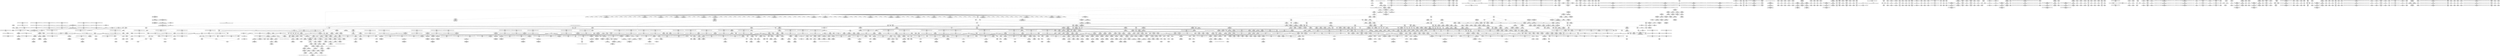 digraph {
	CE0x3f50740 [shape=record,shape=Mrecord,label="{CE0x3f50740|rcu_lock_acquire:__here|*SummSink*}"]
	CE0x3f872b0 [shape=record,shape=Mrecord,label="{CE0x3f872b0|__rcu_read_unlock:tmp}"]
	CE0x3f6e460 [shape=record,shape=Mrecord,label="{CE0x3f6e460|i64_ptrtoint_(i8*_blockaddress(_rcu_lock_release,_%__here)_to_i64)|*Constant*|*SummSink*}"]
	CE0x3f4f540 [shape=record,shape=Mrecord,label="{CE0x3f4f540|_call_void_lock_release(%struct.lockdep_map*_%map,_i32_1,_i64_ptrtoint_(i8*_blockaddress(_rcu_lock_release,_%__here)_to_i64))_#10,_!dbg_!27716|include/linux/rcupdate.h,423}"]
	CE0x3f54e00 [shape=record,shape=Mrecord,label="{CE0x3f54e00|__preempt_count_add:bb}"]
	CE0x3e8c560 [shape=record,shape=Mrecord,label="{CE0x3e8c560|task_sid:do.body5|*SummSource*}"]
	CE0x3f49fa0 [shape=record,shape=Mrecord,label="{CE0x3f49fa0|_call_void_lock_acquire(%struct.lockdep_map*_%map,_i32_0,_i32_0,_i32_2,_i32_0,_%struct.lockdep_map*_null,_i64_ptrtoint_(i8*_blockaddress(_rcu_lock_acquire,_%__here)_to_i64))_#10,_!dbg_!27716|include/linux/rcupdate.h,418}"]
	CE0x3f60320 [shape=record,shape=Mrecord,label="{CE0x3f60320|__rcu_read_unlock:tmp|*SummSource*}"]
	CE0x3e85d50 [shape=record,shape=Mrecord,label="{CE0x3e85d50|80:_i32,_112:_i8*,_:_CRE_144,152_|*MultipleSource*|Function::selinux_msg_queue_msgctl&Arg::msq::|security/selinux/hooks.c,5219}"]
	CE0x3e95ff0 [shape=record,shape=Mrecord,label="{CE0x3e95ff0|rcu_lock_acquire:tmp2|*SummSource*}"]
	CE0x3ed6dc0 [shape=record,shape=Mrecord,label="{CE0x3ed6dc0|GLOBAL:__preempt_count_add|*Constant*|*SummSink*}"]
	CE0x3e52100 [shape=record,shape=Mrecord,label="{CE0x3e52100|__llvm_gcov_indirect_counter_increment:counter|*SummSink*}"]
	CE0x3efff70 [shape=record,shape=Mrecord,label="{CE0x3efff70|GLOBAL:rcu_lock_acquire|*Constant*|*SummSource*}"]
	CE0x3ee87f0 [shape=record,shape=Mrecord,label="{CE0x3ee87f0|current_sid:do.end|*SummSource*}"]
	CE0x3ec4710 [shape=record,shape=Mrecord,label="{CE0x3ec4710|task_sid:tmp9|security/selinux/hooks.c,208|*SummSink*}"]
	CE0x3e4fb70 [shape=record,shape=Mrecord,label="{CE0x3e4fb70|%struct.task_struct*_(%struct.task_struct**)*_asm_movq_%gs:$_1:P_,$0_,_r,im,_dirflag_,_fpsr_,_flags_}"]
	CE0x3ea2440 [shape=record,shape=Mrecord,label="{CE0x3ea2440|get_current:tmp3}"]
	CE0x3ed0580 [shape=record,shape=Mrecord,label="{CE0x3ed0580|rcu_read_unlock:tmp12|include/linux/rcupdate.h,933|*SummSource*}"]
	CE0x3ecd5b0 [shape=record,shape=Mrecord,label="{CE0x3ecd5b0|i8*_getelementptr_inbounds_(_25_x_i8_,_25_x_i8_*_.str45,_i32_0,_i32_0)|*Constant*|*SummSink*}"]
	CE0x3ea3830 [shape=record,shape=Mrecord,label="{CE0x3ea3830|rcu_read_lock:tmp2}"]
	CE0x3ec2b60 [shape=record,shape=Mrecord,label="{CE0x3ec2b60|current_sid:tmp4|security/selinux/hooks.c,218}"]
	CE0x3e61be0 [shape=record,shape=Mrecord,label="{CE0x3e61be0|80:_i32,_112:_i8*,_:_CRE_10,11_}"]
	CE0x3eb27c0 [shape=record,shape=Mrecord,label="{CE0x3eb27c0|i64*_getelementptr_inbounds_(_13_x_i64_,_13_x_i64_*___llvm_gcov_ctr126,_i64_0,_i64_0)|*Constant*|*SummSource*}"]
	CE0x3ec9640 [shape=record,shape=Mrecord,label="{CE0x3ec9640|rcu_read_lock:tmp15|include/linux/rcupdate.h,882|*SummSource*}"]
	CE0x3ee47e0 [shape=record,shape=Mrecord,label="{CE0x3ee47e0|i64*_getelementptr_inbounds_(_11_x_i64_,_11_x_i64_*___llvm_gcov_ctr125,_i64_0,_i64_1)|*Constant*}"]
	CE0x3f9bf90 [shape=record,shape=Mrecord,label="{CE0x3f9bf90|__preempt_count_sub:tmp4|./arch/x86/include/asm/preempt.h,77|*SummSource*}"]
	CE0x3eeace0 [shape=record,shape=Mrecord,label="{CE0x3eeace0|rcu_read_unlock:call|include/linux/rcupdate.h,933|*SummSink*}"]
	CE0x3ec29c0 [shape=record,shape=Mrecord,label="{CE0x3ec29c0|i64_2|*Constant*}"]
	CE0x3efe2c0 [shape=record,shape=Mrecord,label="{CE0x3efe2c0|rcu_read_lock:tmp4|include/linux/rcupdate.h,882}"]
	CE0x3eeeb40 [shape=record,shape=Mrecord,label="{CE0x3eeeb40|i8*_getelementptr_inbounds_(_45_x_i8_,_45_x_i8_*_.str12,_i32_0,_i32_0)|*Constant*}"]
	CE0x3f541b0 [shape=record,shape=Mrecord,label="{CE0x3f541b0|rcu_lock_release:indirectgoto}"]
	CE0x3ecb980 [shape=record,shape=Mrecord,label="{CE0x3ecb980|i8*_getelementptr_inbounds_(_42_x_i8_,_42_x_i8_*_.str46,_i32_0,_i32_0)|*Constant*}"]
	CE0x3f55b40 [shape=record,shape=Mrecord,label="{CE0x3f55b40|%struct.lockdep_map*_null|*Constant*|*SummSource*}"]
	CE0x3e5b950 [shape=record,shape=Mrecord,label="{CE0x3e5b950|selinux_msg_queue_msgctl:tmp11|security/selinux/hooks.c,5216|*SummSource*}"]
	CE0x3e655f0 [shape=record,shape=Mrecord,label="{CE0x3e655f0|ipc_has_perm:ipc_id|security/selinux/hooks.c,5134|*SummSource*}"]
	CE0x3ea7240 [shape=record,shape=Mrecord,label="{CE0x3ea7240|task_sid:call3|security/selinux/hooks.c,208}"]
	CE0x3eb4950 [shape=record,shape=Mrecord,label="{CE0x3eb4950|_call_void_mcount()_#3}"]
	CE0x3ec77a0 [shape=record,shape=Mrecord,label="{CE0x3ec77a0|task_sid:tmp18|security/selinux/hooks.c,208|*SummSink*}"]
	CE0x3ec7490 [shape=record,shape=Mrecord,label="{CE0x3ec7490|cred_sid:sid|security/selinux/hooks.c,197|*SummSource*}"]
	CE0x3e8fe30 [shape=record,shape=Mrecord,label="{CE0x3e8fe30|task_sid:tmp24|security/selinux/hooks.c,208|*SummSink*}"]
	CE0x3f498b0 [shape=record,shape=Mrecord,label="{CE0x3f498b0|i64_1|*Constant*}"]
	CE0x3eb3f20 [shape=record,shape=Mrecord,label="{CE0x3eb3f20|i32_(i32,_i32,_i16,_i32,_%struct.common_audit_data*)*_bitcast_(i32_(i32,_i32,_i16,_i32,_%struct.common_audit_data.495*)*_avc_has_perm_to_i32_(i32,_i32,_i16,_i32,_%struct.common_audit_data*)*)|*Constant*|*SummSource*}"]
	CE0x3ed6d50 [shape=record,shape=Mrecord,label="{CE0x3ed6d50|GLOBAL:__preempt_count_add|*Constant*|*SummSource*}"]
	CE0x3e38ed0 [shape=record,shape=Mrecord,label="{CE0x3e38ed0|80:_i32,_112:_i8*,_:_CRE_53,54_}"]
	CE0x3eb2010 [shape=record,shape=Mrecord,label="{CE0x3eb2010|ipc_has_perm:security|security/selinux/hooks.c,5131}"]
	CE0x3efac40 [shape=record,shape=Mrecord,label="{CE0x3efac40|__rcu_read_lock:do.body}"]
	CE0x3f01fe0 [shape=record,shape=Mrecord,label="{CE0x3f01fe0|rcu_read_lock:tobool1|include/linux/rcupdate.h,882|*SummSource*}"]
	CE0x3f02900 [shape=record,shape=Mrecord,label="{CE0x3f02900|rcu_read_lock:tmp9|include/linux/rcupdate.h,882|*SummSource*}"]
	CE0x3f74440 [shape=record,shape=Mrecord,label="{CE0x3f74440|i64*_getelementptr_inbounds_(_4_x_i64_,_4_x_i64_*___llvm_gcov_ctr133,_i64_0,_i64_1)|*Constant*|*SummSink*}"]
	CE0x3e9e360 [shape=record,shape=Mrecord,label="{CE0x3e9e360|i64_2|*Constant*}"]
	CE0x3f4f850 [shape=record,shape=Mrecord,label="{CE0x3f4f850|i32_1|*Constant*}"]
	CE0x3e4fa90 [shape=record,shape=Mrecord,label="{CE0x3e4fa90|GLOBAL:current_task|Global_var:current_task|*SummSink*}"]
	CE0x3ee9660 [shape=record,shape=Mrecord,label="{CE0x3ee9660|GLOBAL:__rcu_read_lock|*Constant*|*SummSource*}"]
	CE0x3ecdaf0 [shape=record,shape=Mrecord,label="{CE0x3ecdaf0|GLOBAL:lockdep_rcu_suspicious|*Constant*}"]
	CE0x3ec8000 [shape=record,shape=Mrecord,label="{CE0x3ec8000|i8_1|*Constant*|*SummSink*}"]
	CE0x3e5f2e0 [shape=record,shape=Mrecord,label="{CE0x3e5f2e0|80:_i32,_112:_i8*,_:_CRE_14,15_}"]
	CE0x3f53330 [shape=record,shape=Mrecord,label="{CE0x3f53330|rcu_lock_release:__here|*SummSink*}"]
	CE0x3eb0720 [shape=record,shape=Mrecord,label="{CE0x3eb0720|i32_10|*Constant*|*SummSource*}"]
	CE0x3e691f0 [shape=record,shape=Mrecord,label="{CE0x3e691f0|i64*_getelementptr_inbounds_(_15_x_i64_,_15_x_i64_*___llvm_gcov_ctr305,_i64_0,_i64_12)|*Constant*|*SummSink*}"]
	CE0x3e8e100 [shape=record,shape=Mrecord,label="{CE0x3e8e100|i64*_getelementptr_inbounds_(_11_x_i64_,_11_x_i64_*___llvm_gcov_ctr132,_i64_0,_i64_9)|*Constant*|*SummSource*}"]
	CE0x3eb0c90 [shape=record,shape=Mrecord,label="{CE0x3eb0c90|current_sid:tmp3|*SummSource*}"]
	CE0x3e3b3a0 [shape=record,shape=Mrecord,label="{CE0x3e3b3a0|_ret_i32_%call7,_!dbg_!27749|security/selinux/hooks.c,210}"]
	CE0x3ebe770 [shape=record,shape=Mrecord,label="{CE0x3ebe770|i64*_getelementptr_inbounds_(_11_x_i64_,_11_x_i64_*___llvm_gcov_ctr132,_i64_0,_i64_10)|*Constant*|*SummSink*}"]
	CE0x3f00380 [shape=record,shape=Mrecord,label="{CE0x3f00380|__preempt_count_add:val|Function::__preempt_count_add&Arg::val::}"]
	CE0x3e2d7a0 [shape=record,shape=Mrecord,label="{CE0x3e2d7a0|i32_2|*Constant*|*SummSink*}"]
	CE0x3e5fb20 [shape=record,shape=Mrecord,label="{CE0x3e5fb20|80:_i32,_112:_i8*,_:_CRE_21,22_}"]
	CE0x3e8fc50 [shape=record,shape=Mrecord,label="{CE0x3e8fc50|i64*_getelementptr_inbounds_(_13_x_i64_,_13_x_i64_*___llvm_gcov_ctr126,_i64_0,_i64_11)|*Constant*|*SummSource*}"]
	CE0x3f664f0 [shape=record,shape=Mrecord,label="{CE0x3f664f0|__rcu_read_unlock:tmp5|include/linux/rcupdate.h,244}"]
	CE0x3ee38d0 [shape=record,shape=Mrecord,label="{CE0x3ee38d0|GLOBAL:rcu_read_unlock|*Constant*|*SummSink*}"]
	CE0x3f90050 [shape=record,shape=Mrecord,label="{CE0x3f90050|COLLAPSED:_GCMRE___llvm_gcov_ctr129_internal_global_4_x_i64_zeroinitializer:_elem_0:default:}"]
	CE0x3ec01e0 [shape=record,shape=Mrecord,label="{CE0x3ec01e0|i64_7|*Constant*|*SummSink*}"]
	CE0x3ed9d00 [shape=record,shape=Mrecord,label="{CE0x3ed9d00|i64*_getelementptr_inbounds_(_13_x_i64_,_13_x_i64_*___llvm_gcov_ctr126,_i64_0,_i64_10)|*Constant*|*SummSink*}"]
	CE0x3e40e10 [shape=record,shape=Mrecord,label="{CE0x3e40e10|i64*_getelementptr_inbounds_(_2_x_i64_,_2_x_i64_*___llvm_gcov_ctr98,_i64_0,_i64_1)|*Constant*}"]
	CE0x3e94f40 [shape=record,shape=Mrecord,label="{CE0x3e94f40|__rcu_read_unlock:tmp5|include/linux/rcupdate.h,244|*SummSink*}"]
	CE0x3eacaa0 [shape=record,shape=Mrecord,label="{CE0x3eacaa0|task_sid:tmp11|security/selinux/hooks.c,208|*SummSink*}"]
	CE0x3e40ab0 [shape=record,shape=Mrecord,label="{CE0x3e40ab0|selinux_msg_queue_msgctl:sw.bb|*SummSink*}"]
	CE0x3ee2d00 [shape=record,shape=Mrecord,label="{CE0x3ee2d00|_ret_i32_%tmp6,_!dbg_!27716|security/selinux/hooks.c,197|*SummSource*}"]
	CE0x3ee8350 [shape=record,shape=Mrecord,label="{CE0x3ee8350|i64_4|*Constant*}"]
	CE0x3e97f70 [shape=record,shape=Mrecord,label="{CE0x3e97f70|rcu_lock_acquire:indirectgoto|*SummSink*}"]
	CE0x3ebac10 [shape=record,shape=Mrecord,label="{CE0x3ebac10|task_sid:do.end6|*SummSource*}"]
	CE0x3e5a3b0 [shape=record,shape=Mrecord,label="{CE0x3e5a3b0|selinux_msg_queue_msgctl:tmp7|security/selinux/hooks.c,5210|*SummSource*}"]
	CE0x3e48750 [shape=record,shape=Mrecord,label="{CE0x3e48750|avc_has_perm:tclass|Function::avc_has_perm&Arg::tclass::}"]
	CE0x3e877a0 [shape=record,shape=Mrecord,label="{CE0x3e877a0|selinux_msg_queue_msgctl:retval.0|*SummSource*}"]
	CE0x3e51c50 [shape=record,shape=Mrecord,label="{CE0x3e51c50|__llvm_gcov_indirect_counter_increment:counter|*SummSource*}"]
	CE0x3ee3a10 [shape=record,shape=Mrecord,label="{CE0x3ee3a10|rcu_read_unlock:entry|*SummSource*}"]
	CE0x3ec9dd0 [shape=record,shape=Mrecord,label="{CE0x3ec9dd0|i64*_getelementptr_inbounds_(_11_x_i64_,_11_x_i64_*___llvm_gcov_ctr127,_i64_0,_i64_8)|*Constant*}"]
	CE0x3e85060 [shape=record,shape=Mrecord,label="{CE0x3e85060|80:_i32,_112:_i8*,_:_CRE_96,100_|*MultipleSource*|Function::selinux_msg_queue_msgctl&Arg::msq::|security/selinux/hooks.c,5219}"]
	CE0x3e8c290 [shape=record,shape=Mrecord,label="{CE0x3e8c290|task_sid:entry|*SummSource*}"]
	CE0x3f59430 [shape=record,shape=Mrecord,label="{CE0x3f59430|rcu_lock_acquire:tmp5|include/linux/rcupdate.h,418}"]
	CE0x3e67470 [shape=record,shape=Mrecord,label="{CE0x3e67470|_call_void___llvm_gcov_indirect_counter_increment(i32*___llvm_gcov_global_state_pred307,_i64**_getelementptr_inbounds_(_5_x_i64*_,_5_x_i64*_*___llvm_gcda_edge_table306,_i64_0,_i64_0)),_!dbg_!27725|security/selinux/hooks.c,5216|*SummSink*}"]
	CE0x3e60830 [shape=record,shape=Mrecord,label="{CE0x3e60830|80:_i32,_112:_i8*,_:_CRE_32,33_}"]
	CE0x3ed2440 [shape=record,shape=Mrecord,label="{CE0x3ed2440|rcu_lock_release:tmp1|*SummSource*}"]
	"CONST[source:0(mediator),value:2(dynamic)][purpose:{object}][SnkIdx:6]"
	CE0x3e3bfb0 [shape=record,shape=Mrecord,label="{CE0x3e3bfb0|__llvm_gcov_indirect_counter_increment:bb4|*SummSink*}"]
	CE0x3e57f80 [shape=record,shape=Mrecord,label="{CE0x3e57f80|selinux_msg_queue_msgctl:tmp5|security/selinux/hooks.c,5207|*SummSource*}"]
	CE0x3ed2080 [shape=record,shape=Mrecord,label="{CE0x3ed2080|rcu_read_unlock:if.end}"]
	CE0x3ec5b80 [shape=record,shape=Mrecord,label="{CE0x3ec5b80|current_sid:tmp6|security/selinux/hooks.c,218}"]
	CE0x3f63eb0 [shape=record,shape=Mrecord,label="{CE0x3f63eb0|__rcu_read_lock:tmp4|include/linux/rcupdate.h,239|*SummSink*}"]
	CE0x3ea4220 [shape=record,shape=Mrecord,label="{CE0x3ea4220|i16_3|*Constant*}"]
	CE0x3f77e60 [shape=record,shape=Mrecord,label="{CE0x3f77e60|__preempt_count_sub:sub|./arch/x86/include/asm/preempt.h,77}"]
	CE0x3eb8ba0 [shape=record,shape=Mrecord,label="{CE0x3eb8ba0|task_sid:tmp2|*SummSource*}"]
	CE0x3ec18e0 [shape=record,shape=Mrecord,label="{CE0x3ec18e0|i1_true|*Constant*|*SummSource*}"]
	CE0x3ee7850 [shape=record,shape=Mrecord,label="{CE0x3ee7850|current_sid:if.then|*SummSink*}"]
	CE0x3ef4810 [shape=record,shape=Mrecord,label="{CE0x3ef4810|rcu_read_lock:call|include/linux/rcupdate.h,882|*SummSink*}"]
	CE0x3f634f0 [shape=record,shape=Mrecord,label="{CE0x3f634f0|_call_void_asm_sideeffect_,_memory_,_dirflag_,_fpsr_,_flags_()_#3,_!dbg_!27711,_!srcloc_!27714|include/linux/rcupdate.h,244|*SummSource*}"]
	CE0x3eb8580 [shape=record,shape=Mrecord,label="{CE0x3eb8580|task_sid:tmp4|*LoadInst*|security/selinux/hooks.c,208}"]
	CE0x3ee9ad0 [shape=record,shape=Mrecord,label="{CE0x3ee9ad0|i64*_getelementptr_inbounds_(_11_x_i64_,_11_x_i64_*___llvm_gcov_ctr125,_i64_0,_i64_6)|*Constant*|*SummSource*}"]
	CE0x3ed5ab0 [shape=record,shape=Mrecord,label="{CE0x3ed5ab0|rcu_read_unlock:tmp15|include/linux/rcupdate.h,933}"]
	CE0x3ebd420 [shape=record,shape=Mrecord,label="{CE0x3ebd420|GLOBAL:rcu_read_lock|*Constant*|*SummSink*}"]
	CE0x3ea9e60 [shape=record,shape=Mrecord,label="{CE0x3ea9e60|task_sid:tmp15|security/selinux/hooks.c,208|*SummSource*}"]
	CE0x3f01770 [shape=record,shape=Mrecord,label="{CE0x3f01770|0:_i8,_:_GCMR_rcu_read_lock.__warned_internal_global_i8_0,_section_.data.unlikely_,_align_1:_elem_0:default:}"]
	"CONST[source:1(input),value:2(dynamic)][purpose:{operation}][SrcIdx:13]"
	CE0x3f58a20 [shape=record,shape=Mrecord,label="{CE0x3f58a20|rcu_lock_acquire:bb|*SummSink*}"]
	CE0x3f78d70 [shape=record,shape=Mrecord,label="{CE0x3f78d70|_call_void_mcount()_#3}"]
	CE0x3f045d0 [shape=record,shape=Mrecord,label="{CE0x3f045d0|rcu_read_lock:tmp13|include/linux/rcupdate.h,882}"]
	CE0x3f02780 [shape=record,shape=Mrecord,label="{CE0x3f02780|rcu_read_lock:tmp10|include/linux/rcupdate.h,882}"]
	CE0x3eb7ea0 [shape=record,shape=Mrecord,label="{CE0x3eb7ea0|i64*_getelementptr_inbounds_(_11_x_i64_,_11_x_i64_*___llvm_gcov_ctr127,_i64_0,_i64_1)|*Constant*|*SummSource*}"]
	CE0x3f47a70 [shape=record,shape=Mrecord,label="{CE0x3f47a70|rcu_lock_release:entry|*SummSink*}"]
	CE0x3ed9d70 [shape=record,shape=Mrecord,label="{CE0x3ed9d70|task_sid:tmp22|security/selinux/hooks.c,208|*SummSource*}"]
	CE0x3eae630 [shape=record,shape=Mrecord,label="{CE0x3eae630|current_sid:tmp23|security/selinux/hooks.c,218|*SummSink*}"]
	CE0x3f4b4e0 [shape=record,shape=Mrecord,label="{CE0x3f4b4e0|__preempt_count_sub:do.body}"]
	CE0x3eebb70 [shape=record,shape=Mrecord,label="{CE0x3eebb70|current_sid:tmp13|security/selinux/hooks.c,218|*SummSource*}"]
	CE0x3e496b0 [shape=record,shape=Mrecord,label="{CE0x3e496b0|selinux_msg_queue_msgctl:tmp8|security/selinux/hooks.c,5213}"]
	CE0x3e47320 [shape=record,shape=Mrecord,label="{CE0x3e47320|ipc_has_perm:tmp2|*SummSink*}"]
	CE0x3ec1560 [shape=record,shape=Mrecord,label="{CE0x3ec1560|current_sid:tmp14|security/selinux/hooks.c,218|*SummSink*}"]
	CE0x3ec87b0 [shape=record,shape=Mrecord,label="{CE0x3ec87b0|rcu_read_unlock:call3|include/linux/rcupdate.h,933|*SummSink*}"]
	CE0x3f78890 [shape=record,shape=Mrecord,label="{CE0x3f78890|__preempt_count_sub:tmp|*SummSource*}"]
	CE0x3eac920 [shape=record,shape=Mrecord,label="{CE0x3eac920|task_sid:tmp12|security/selinux/hooks.c,208}"]
	CE0x3ee4fd0 [shape=record,shape=Mrecord,label="{CE0x3ee4fd0|current_sid:land.lhs.true|*SummSource*}"]
	CE0x3eadd50 [shape=record,shape=Mrecord,label="{CE0x3eadd50|i64*_getelementptr_inbounds_(_2_x_i64_,_2_x_i64_*___llvm_gcov_ctr159,_i64_0,_i64_1)|*Constant*}"]
	CE0x3edb2c0 [shape=record,shape=Mrecord,label="{CE0x3edb2c0|i64*_getelementptr_inbounds_(_4_x_i64_,_4_x_i64_*___llvm_gcov_ctr128,_i64_0,_i64_2)|*Constant*|*SummSink*}"]
	CE0x3e60a90 [shape=record,shape=Mrecord,label="{CE0x3e60a90|80:_i32,_112:_i8*,_:_CRE_34,35_}"]
	CE0x3f6c8f0 [shape=record,shape=Mrecord,label="{CE0x3f6c8f0|__preempt_count_add:tmp|*SummSource*}"]
	CE0x3e857e0 [shape=record,shape=Mrecord,label="{CE0x3e857e0|80:_i32,_112:_i8*,_:_CRE_120,128_|*MultipleSource*|Function::selinux_msg_queue_msgctl&Arg::msq::|security/selinux/hooks.c,5219}"]
	CE0x3e48bc0 [shape=record,shape=Mrecord,label="{CE0x3e48bc0|avc_has_perm:requested|Function::avc_has_perm&Arg::requested::|*SummSource*}"]
	CE0x3eec090 [shape=record,shape=Mrecord,label="{CE0x3eec090|current_sid:tmp14|security/selinux/hooks.c,218|*SummSource*}"]
	CE0x3f00250 [shape=record,shape=Mrecord,label="{CE0x3f00250|GLOBAL:rcu_lock_map|Global_var:rcu_lock_map}"]
	CE0x3f051d0 [shape=record,shape=Mrecord,label="{CE0x3f051d0|rcu_read_lock:tobool|include/linux/rcupdate.h,882}"]
	CE0x3f52fe0 [shape=record,shape=Mrecord,label="{CE0x3f52fe0|_call_void_mcount()_#3|*SummSink*}"]
	CE0x3ebcef0 [shape=record,shape=Mrecord,label="{CE0x3ebcef0|rcu_read_unlock:bb}"]
	CE0x3f57470 [shape=record,shape=Mrecord,label="{CE0x3f57470|rcu_lock_release:bb}"]
	CE0x3ea2010 [shape=record,shape=Mrecord,label="{CE0x3ea2010|_ret_i32_%retval.0,_!dbg_!27728|security/selinux/avc.c,775|*SummSink*}"]
	CE0x3f92bf0 [shape=record,shape=Mrecord,label="{CE0x3f92bf0|i64*_getelementptr_inbounds_(_4_x_i64_,_4_x_i64_*___llvm_gcov_ctr135,_i64_0,_i64_0)|*Constant*|*SummSource*}"]
	CE0x3efeba0 [shape=record,shape=Mrecord,label="{CE0x3efeba0|i64*_getelementptr_inbounds_(_4_x_i64_,_4_x_i64_*___llvm_gcov_ctr128,_i64_0,_i64_0)|*Constant*|*SummSink*}"]
	CE0x3eba4c0 [shape=record,shape=Mrecord,label="{CE0x3eba4c0|current_sid:tmp2|*SummSource*}"]
	CE0x3eb1d00 [shape=record,shape=Mrecord,label="{CE0x3eb1d00|_call_void_mcount()_#3|*SummSource*}"]
	CE0x3e8a510 [shape=record,shape=Mrecord,label="{CE0x3e8a510|_ret_i32_%retval.0,_!dbg_!27731|security/selinux/hooks.c,5221|*SummSink*}"]
	CE0x3ebc540 [shape=record,shape=Mrecord,label="{CE0x3ebc540|GLOBAL:__llvm_gcov_ctr126|Global_var:__llvm_gcov_ctr126}"]
	CE0x3f63690 [shape=record,shape=Mrecord,label="{CE0x3f63690|_call_void___preempt_count_sub(i32_1)_#10,_!dbg_!27715|include/linux/rcupdate.h,244}"]
	CE0x3f04cb0 [shape=record,shape=Mrecord,label="{CE0x3f04cb0|get_current:tmp2}"]
	CE0x3ec9930 [shape=record,shape=Mrecord,label="{CE0x3ec9930|rcu_read_lock:tmp16|include/linux/rcupdate.h,882}"]
	CE0x3ef3710 [shape=record,shape=Mrecord,label="{CE0x3ef3710|current_sid:tmp21|security/selinux/hooks.c,218}"]
	CE0x3e52b90 [shape=record,shape=Mrecord,label="{CE0x3e52b90|__llvm_gcov_indirect_counter_increment:tmp6|*SummSource*}"]
	CE0x3e463c0 [shape=record,shape=Mrecord,label="{CE0x3e463c0|__llvm_gcov_indirect_counter_increment:counters|Function::__llvm_gcov_indirect_counter_increment&Arg::counters::}"]
	CE0x3eb1440 [shape=record,shape=Mrecord,label="{CE0x3eb1440|current_sid:tmp8|security/selinux/hooks.c,218}"]
	CE0x3ef0de0 [shape=record,shape=Mrecord,label="{CE0x3ef0de0|i32_218|*Constant*|*SummSource*}"]
	CE0x3ec9ae0 [shape=record,shape=Mrecord,label="{CE0x3ec9ae0|rcu_read_lock:tmp16|include/linux/rcupdate.h,882|*SummSource*}"]
	CE0x3e9b430 [shape=record,shape=Mrecord,label="{CE0x3e9b430|ipc_has_perm:tmp6|*LoadInst*|security/selinux/hooks.c,5134|*SummSource*}"]
	CE0x3e989d0 [shape=record,shape=Mrecord,label="{CE0x3e989d0|__preempt_count_add:tmp5|./arch/x86/include/asm/preempt.h,72|*SummSource*}"]
	CE0x3e9d450 [shape=record,shape=Mrecord,label="{CE0x3e9d450|GLOBAL:task_sid|*Constant*|*SummSink*}"]
	CE0x3ed6860 [shape=record,shape=Mrecord,label="{CE0x3ed6860|rcu_read_unlock:tmp5|include/linux/rcupdate.h,933|*SummSink*}"]
	CE0x3ea0260 [shape=record,shape=Mrecord,label="{CE0x3ea0260|ipc_has_perm:tmp1}"]
	CE0x3efa460 [shape=record,shape=Mrecord,label="{CE0x3efa460|rcu_read_lock:land.lhs.true2|*SummSink*}"]
	CE0x3e93a30 [shape=record,shape=Mrecord,label="{CE0x3e93a30|__preempt_count_add:tmp4|./arch/x86/include/asm/preempt.h,72|*SummSource*}"]
	CE0x3e55d40 [shape=record,shape=Mrecord,label="{CE0x3e55d40|__llvm_gcov_indirect_counter_increment:tmp|*SummSink*}"]
	CE0x3eb16a0 [shape=record,shape=Mrecord,label="{CE0x3eb16a0|i64*_getelementptr_inbounds_(_2_x_i64_,_2_x_i64_*___llvm_gcov_ctr294,_i64_0,_i64_0)|*Constant*|*SummSink*}"]
	CE0x3ea16e0 [shape=record,shape=Mrecord,label="{CE0x3ea16e0|GLOBAL:task_sid.__warned|Global_var:task_sid.__warned}"]
	CE0x3ebf010 [shape=record,shape=Mrecord,label="{CE0x3ebf010|rcu_read_unlock:tmp22|include/linux/rcupdate.h,935|*SummSink*}"]
	CE0x3f9c760 [shape=record,shape=Mrecord,label="{CE0x3f9c760|__preempt_count_sub:tmp7|./arch/x86/include/asm/preempt.h,78}"]
	CE0x3eef2c0 [shape=record,shape=Mrecord,label="{CE0x3eef2c0|current_sid:tmp17|security/selinux/hooks.c,218}"]
	CE0x3f6dcb0 [shape=record,shape=Mrecord,label="{CE0x3f6dcb0|GLOBAL:lock_release|*Constant*|*SummSink*}"]
	CE0x3f6d1e0 [shape=record,shape=Mrecord,label="{CE0x3f6d1e0|__rcu_read_unlock:tmp4|include/linux/rcupdate.h,244|*SummSource*}"]
	CE0x3e81780 [shape=record,shape=Mrecord,label="{CE0x3e81780|80:_i32,_112:_i8*,_:_CRE_41,42_}"]
	CE0x3e534c0 [shape=record,shape=Mrecord,label="{CE0x3e534c0|selinux_msg_queue_msgctl:tmp4|security/selinux/hooks.c,5207|*SummSink*}"]
	CE0x3e8eb70 [shape=record,shape=Mrecord,label="{CE0x3e8eb70|rcu_read_unlock:tmp20|include/linux/rcupdate.h,933}"]
	CE0x3f6d3d0 [shape=record,shape=Mrecord,label="{CE0x3f6d3d0|__preempt_count_add:tmp2}"]
	CE0x3e94200 [shape=record,shape=Mrecord,label="{CE0x3e94200|rcu_read_unlock:do.body|*SummSource*}"]
	CE0x3ee8940 [shape=record,shape=Mrecord,label="{CE0x3ee8940|current_sid:do.end|*SummSink*}"]
	CE0x3f62850 [shape=record,shape=Mrecord,label="{CE0x3f62850|i32_0|*Constant*}"]
	CE0x3e87ff0 [shape=record,shape=Mrecord,label="{CE0x3e87ff0|i64*_getelementptr_inbounds_(_15_x_i64_,_15_x_i64_*___llvm_gcov_ctr305,_i64_0,_i64_14)|*Constant*|*SummSource*}"]
	CE0x3e949d0 [shape=record,shape=Mrecord,label="{CE0x3e949d0|_call_void_mcount()_#3|*SummSource*}"]
	CE0x3ee53b0 [shape=record,shape=Mrecord,label="{CE0x3ee53b0|i64_1|*Constant*}"]
	CE0x3eb92b0 [shape=record,shape=Mrecord,label="{CE0x3eb92b0|task_sid:tmp4|*LoadInst*|security/selinux/hooks.c,208|*SummSink*}"]
	CE0x3ef1630 [shape=record,shape=Mrecord,label="{CE0x3ef1630|current_sid:tmp19|security/selinux/hooks.c,218}"]
	CE0x3f6eac0 [shape=record,shape=Mrecord,label="{CE0x3f6eac0|rcu_lock_release:tmp6}"]
	CE0x3e4b4a0 [shape=record,shape=Mrecord,label="{CE0x3e4b4a0|i32_208|*Constant*|*SummSource*}"]
	CE0x3ed1c60 [shape=record,shape=Mrecord,label="{CE0x3ed1c60|i64*_getelementptr_inbounds_(_4_x_i64_,_4_x_i64_*___llvm_gcov_ctr130,_i64_0,_i64_1)|*Constant*|*SummSource*}"]
	CE0x3f4e440 [shape=record,shape=Mrecord,label="{CE0x3f4e440|i64*_getelementptr_inbounds_(_4_x_i64_,_4_x_i64_*___llvm_gcov_ctr133,_i64_0,_i64_2)|*Constant*|*SummSource*}"]
	CE0x3e5d870 [shape=record,shape=Mrecord,label="{CE0x3e5d870|selinux_msg_queue_msgctl:tmp13|security/selinux/hooks.c,5219|*SummSource*}"]
	CE0x3e56440 [shape=record,shape=Mrecord,label="{CE0x3e56440|_call_void___llvm_gcov_indirect_counter_increment(i32*___llvm_gcov_global_state_pred307,_i64**_getelementptr_inbounds_(_5_x_i64*_,_5_x_i64*_*___llvm_gcda_edge_table306,_i64_0,_i64_1)),_!dbg_!27714|security/selinux/hooks.c,5204|*SummSink*}"]
	CE0x3eadac0 [shape=record,shape=Mrecord,label="{CE0x3eadac0|task_has_system:tmp1|*SummSource*}"]
	CE0x3f6da50 [shape=record,shape=Mrecord,label="{CE0x3f6da50|GLOBAL:lock_release|*Constant*|*SummSource*}"]
	CE0x3e5aca0 [shape=record,shape=Mrecord,label="{CE0x3e5aca0|_call_void___llvm_gcov_indirect_counter_increment(i32*___llvm_gcov_global_state_pred307,_i64**_getelementptr_inbounds_(_5_x_i64*_,_5_x_i64*_*___llvm_gcda_edge_table306,_i64_0,_i64_4)),_!dbg_!27723|security/selinux/hooks.c,5213|*SummSource*}"]
	CE0x3f04810 [shape=record,shape=Mrecord,label="{CE0x3f04810|rcu_read_lock:tmp13|include/linux/rcupdate.h,882|*SummSource*}"]
	CE0x3e9bb90 [shape=record,shape=Mrecord,label="{CE0x3e9bb90|ipc_has_perm:tmp8|security/selinux/hooks.c,5136}"]
	CE0x3e89e20 [shape=record,shape=Mrecord,label="{CE0x3e89e20|_ret_i32_%call2,_!dbg_!27728|security/selinux/hooks.c,5136|*SummSink*}"]
	CE0x3eca7d0 [shape=record,shape=Mrecord,label="{CE0x3eca7d0|i8*_getelementptr_inbounds_(_25_x_i8_,_25_x_i8_*_.str45,_i32_0,_i32_0)|*Constant*}"]
	CE0x3f53780 [shape=record,shape=Mrecord,label="{CE0x3f53780|void_(i32*,_i32,_i32*)*_asm_addl_$1,_%gs:$0_,_*m,ri,*m,_dirflag_,_fpsr_,_flags_}"]
	CE0x3e8aea0 [shape=record,shape=Mrecord,label="{CE0x3e8aea0|get_current:bb|*SummSource*}"]
	CE0x3ea40b0 [shape=record,shape=Mrecord,label="{CE0x3ea40b0|avc_has_perm:tsid|Function::avc_has_perm&Arg::tsid::|*SummSource*}"]
	CE0x3e670d0 [shape=record,shape=Mrecord,label="{CE0x3e670d0|i64*_getelementptr_inbounds_(_2_x_i64_,_2_x_i64_*___llvm_gcov_ctr294,_i64_0,_i64_0)|*Constant*}"]
	CE0x3ee2990 [shape=record,shape=Mrecord,label="{CE0x3ee2990|cred_sid:cred|Function::cred_sid&Arg::cred::|*SummSource*}"]
	CE0x3f62920 [shape=record,shape=Mrecord,label="{CE0x3f62920|i64*_getelementptr_inbounds_(_4_x_i64_,_4_x_i64_*___llvm_gcov_ctr134,_i64_0,_i64_2)|*Constant*|*SummSource*}"]
	CE0x3e89250 [shape=record,shape=Mrecord,label="{CE0x3e89250|ipc_has_perm:entry|*SummSink*}"]
	CE0x3eab740 [shape=record,shape=Mrecord,label="{CE0x3eab740|cred_sid:security|security/selinux/hooks.c,196|*SummSink*}"]
	CE0x3eb1d70 [shape=record,shape=Mrecord,label="{CE0x3eb1d70|_call_void_mcount()_#3|*SummSink*}"]
	CE0x3f479a0 [shape=record,shape=Mrecord,label="{CE0x3f479a0|rcu_lock_release:entry|*SummSource*}"]
	CE0x3f9f3c0 [shape=record,shape=Mrecord,label="{CE0x3f9f3c0|i64*_getelementptr_inbounds_(_4_x_i64_,_4_x_i64_*___llvm_gcov_ctr135,_i64_0,_i64_1)|*Constant*}"]
	CE0x3f75660 [shape=record,shape=Mrecord,label="{CE0x3f75660|__preempt_count_add:do.body}"]
	CE0x3e4f830 [shape=record,shape=Mrecord,label="{CE0x3e4f830|selinux_msg_queue_msgctl:sw.bb3|*SummSink*}"]
	CE0x3f02490 [shape=record,shape=Mrecord,label="{CE0x3f02490|i64_4|*Constant*}"]
	CE0x3e96110 [shape=record,shape=Mrecord,label="{CE0x3e96110|rcu_read_unlock:if.end|*SummSink*}"]
	CE0x3e2d630 [shape=record,shape=Mrecord,label="{CE0x3e2d630|i32_12|*Constant*|*SummSource*}"]
	CE0x3f00110 [shape=record,shape=Mrecord,label="{CE0x3f00110|rcu_lock_acquire:entry|*SummSource*}"]
	CE0x3f02da0 [shape=record,shape=Mrecord,label="{CE0x3f02da0|rcu_read_lock:tmp10|include/linux/rcupdate.h,882|*SummSource*}"]
	CE0x3e97670 [shape=record,shape=Mrecord,label="{CE0x3e97670|get_current:tmp4|./arch/x86/include/asm/current.h,14}"]
	CE0x3ebe270 [shape=record,shape=Mrecord,label="{CE0x3ebe270|i64*_getelementptr_inbounds_(_11_x_i64_,_11_x_i64_*___llvm_gcov_ctr132,_i64_0,_i64_10)|*Constant*}"]
	CE0x3ee2ad0 [shape=record,shape=Mrecord,label="{CE0x3ee2ad0|_ret_i32_%tmp6,_!dbg_!27716|security/selinux/hooks.c,197}"]
	CE0x3e431d0 [shape=record,shape=Mrecord,label="{CE0x3e431d0|task_has_system:entry|*SummSource*}"]
	CE0x3eb42c0 [shape=record,shape=Mrecord,label="{CE0x3eb42c0|i32_1|*Constant*}"]
	CE0x3e89870 [shape=record,shape=Mrecord,label="{CE0x3e89870|ipc_has_perm:perms|Function::ipc_has_perm&Arg::perms::|*SummSource*}"]
	CE0x3ee2690 [shape=record,shape=Mrecord,label="{CE0x3ee2690|cred_sid:entry|*SummSink*}"]
	CE0x3ee3a80 [shape=record,shape=Mrecord,label="{CE0x3ee3a80|rcu_read_unlock:entry|*SummSink*}"]
	CE0x3e9f030 [shape=record,shape=Mrecord,label="{CE0x3e9f030|0:_i8,_:_GCMR_current_sid.__warned_internal_global_i8_0,_section_.data.unlikely_,_align_1:_elem_0:default:}"]
	CE0x3ea1b90 [shape=record,shape=Mrecord,label="{CE0x3ea1b90|_ret_i32_%retval.0,_!dbg_!27728|security/selinux/avc.c,775}"]
	CE0x3ec7b30 [shape=record,shape=Mrecord,label="{CE0x3ec7b30|task_sid:tmp19|security/selinux/hooks.c,208|*SummSource*}"]
	CE0x3ea5750 [shape=record,shape=Mrecord,label="{CE0x3ea5750|GLOBAL:__llvm_gcov_ctr125|Global_var:__llvm_gcov_ctr125}"]
	CE0x3ed3870 [shape=record,shape=Mrecord,label="{CE0x3ed3870|0:_i8,_:_GCMR_rcu_read_unlock.__warned_internal_global_i8_0,_section_.data.unlikely_,_align_1:_elem_0:default:}"]
	CE0x3efee90 [shape=record,shape=Mrecord,label="{CE0x3efee90|i64*_getelementptr_inbounds_(_2_x_i64_,_2_x_i64_*___llvm_gcov_ctr98,_i64_0,_i64_1)|*Constant*}"]
	CE0x3e44e10 [shape=record,shape=Mrecord,label="{CE0x3e44e10|GLOBAL:current_sid|*Constant*}"]
	CE0x3ed7760 [shape=record,shape=Mrecord,label="{CE0x3ed7760|rcu_lock_acquire:tmp1}"]
	CE0x3e47550 [shape=record,shape=Mrecord,label="{CE0x3e47550|get_current:tmp1}"]
	CE0x3ee5420 [shape=record,shape=Mrecord,label="{CE0x3ee5420|rcu_read_lock:tmp1}"]
	CE0x3e51990 [shape=record,shape=Mrecord,label="{CE0x3e51990|__llvm_gcov_indirect_counter_increment:entry|*SummSink*}"]
	CE0x3efca50 [shape=record,shape=Mrecord,label="{CE0x3efca50|rcu_lock_acquire:map|Function::rcu_lock_acquire&Arg::map::|*SummSink*}"]
	CE0x3e5d190 [shape=record,shape=Mrecord,label="{CE0x3e5d190|i64*_getelementptr_inbounds_(_15_x_i64_,_15_x_i64_*___llvm_gcov_ctr305,_i64_0,_i64_13)|*Constant*}"]
	CE0x3e63c80 [shape=record,shape=Mrecord,label="{CE0x3e63c80|avc_has_perm:tclass|Function::avc_has_perm&Arg::tclass::}"]
	CE0x3e91440 [shape=record,shape=Mrecord,label="{CE0x3e91440|__rcu_read_lock:bb|*SummSource*}"]
	CE0x3ee6b80 [shape=record,shape=Mrecord,label="{CE0x3ee6b80|cred_sid:tmp1}"]
	CE0x3f04aa0 [shape=record,shape=Mrecord,label="{CE0x3f04aa0|i64*_getelementptr_inbounds_(_4_x_i64_,_4_x_i64_*___llvm_gcov_ctr128,_i64_0,_i64_1)|*Constant*}"]
	CE0x3e9aec0 [shape=record,shape=Mrecord,label="{CE0x3e9aec0|ipc_has_perm:key|security/selinux/hooks.c,5134}"]
	CE0x3f50c40 [shape=record,shape=Mrecord,label="{CE0x3f50c40|__preempt_count_sub:bb|*SummSource*}"]
	CE0x3ef1a00 [shape=record,shape=Mrecord,label="{CE0x3ef1a00|i64*_getelementptr_inbounds_(_11_x_i64_,_11_x_i64_*___llvm_gcov_ctr125,_i64_0,_i64_10)|*Constant*}"]
	CE0x3e9bde0 [shape=record,shape=Mrecord,label="{CE0x3e9bde0|_call_void_mcount()_#3|*SummSource*}"]
	CE0x3ec2c40 [shape=record,shape=Mrecord,label="{CE0x3ec2c40|i64_0|*Constant*}"]
	CE0x3e40ff0 [shape=record,shape=Mrecord,label="{CE0x3e40ff0|get_current:tmp1|*SummSink*}"]
	CE0x3f6e9a0 [shape=record,shape=Mrecord,label="{CE0x3f6e9a0|i64*_getelementptr_inbounds_(_4_x_i64_,_4_x_i64_*___llvm_gcov_ctr133,_i64_0,_i64_3)|*Constant*|*SummSource*}"]
	CE0x3e69260 [shape=record,shape=Mrecord,label="{CE0x3e69260|selinux_msg_queue_msgctl:tmp10|security/selinux/hooks.c,5216|*SummSink*}"]
	CE0x3ea6ab0 [shape=record,shape=Mrecord,label="{CE0x3ea6ab0|current_sid:tmp|*SummSink*}"]
	CE0x3eb7be0 [shape=record,shape=Mrecord,label="{CE0x3eb7be0|i64_6|*Constant*|*SummSource*}"]
	CE0x3f66280 [shape=record,shape=Mrecord,label="{CE0x3f66280|__rcu_read_unlock:tmp4|include/linux/rcupdate.h,244|*SummSink*}"]
	CE0x3e5f8c0 [shape=record,shape=Mrecord,label="{CE0x3e5f8c0|80:_i32,_112:_i8*,_:_CRE_19,20_}"]
	CE0x3f87b80 [shape=record,shape=Mrecord,label="{CE0x3f87b80|i64*_getelementptr_inbounds_(_4_x_i64_,_4_x_i64_*___llvm_gcov_ctr134,_i64_0,_i64_0)|*Constant*|*SummSink*}"]
	CE0x3eba870 [shape=record,shape=Mrecord,label="{CE0x3eba870|cred_sid:tmp3|*SummSource*}"]
	CE0x3ee8a50 [shape=record,shape=Mrecord,label="{CE0x3ee8a50|current_sid:if.then}"]
	CE0x3ef50b0 [shape=record,shape=Mrecord,label="{CE0x3ef50b0|current_sid:tmp22|security/selinux/hooks.c,218|*SummSource*}"]
	CE0x3f01210 [shape=record,shape=Mrecord,label="{CE0x3f01210|GLOBAL:rcu_read_lock.__warned|Global_var:rcu_read_lock.__warned|*SummSink*}"]
	CE0x3f531e0 [shape=record,shape=Mrecord,label="{CE0x3f531e0|get_current:tmp1}"]
	CE0x3f61250 [shape=record,shape=Mrecord,label="{CE0x3f61250|__preempt_count_sub:tmp}"]
	CE0x3e9dee0 [shape=record,shape=Mrecord,label="{CE0x3e9dee0|_ret_i32_%tmp24,_!dbg_!27742|security/selinux/hooks.c,220}"]
	CE0x3eb3c30 [shape=record,shape=Mrecord,label="{CE0x3eb3c30|task_has_system:call1|security/selinux/hooks.c,1594|*SummSource*}"]
	CE0x3e983f0 [shape=record,shape=Mrecord,label="{CE0x3e983f0|rcu_lock_acquire:tmp1|*SummSource*}"]
	CE0x3e3c6f0 [shape=record,shape=Mrecord,label="{CE0x3e3c6f0|_ret_i32_%call1,_!dbg_!27716|security/selinux/hooks.c,1594|*SummSource*}"]
	CE0x3ea5bf0 [shape=record,shape=Mrecord,label="{CE0x3ea5bf0|task_sid:tmp|*SummSink*}"]
	CE0x3e4bcb0 [shape=record,shape=Mrecord,label="{CE0x3e4bcb0|i8*_getelementptr_inbounds_(_41_x_i8_,_41_x_i8_*_.str44,_i32_0,_i32_0)|*Constant*|*SummSource*}"]
	CE0x3e85990 [shape=record,shape=Mrecord,label="{CE0x3e85990|80:_i32,_112:_i8*,_:_CRE_128,136_|*MultipleSource*|Function::selinux_msg_queue_msgctl&Arg::msq::|security/selinux/hooks.c,5219}"]
	CE0x3eebe70 [shape=record,shape=Mrecord,label="{CE0x3eebe70|current_sid:tmp14|security/selinux/hooks.c,218}"]
	CE0x3f035b0 [shape=record,shape=Mrecord,label="{CE0x3f035b0|rcu_read_lock:tmp12|include/linux/rcupdate.h,882}"]
	CE0x3eaac20 [shape=record,shape=Mrecord,label="{CE0x3eaac20|current_sid:tmp3|*SummSink*}"]
	CE0x3ecfb60 [shape=record,shape=Mrecord,label="{CE0x3ecfb60|cred_sid:bb|*SummSource*}"]
	CE0x3f6ad80 [shape=record,shape=Mrecord,label="{CE0x3f6ad80|i64*_getelementptr_inbounds_(_4_x_i64_,_4_x_i64_*___llvm_gcov_ctr134,_i64_0,_i64_1)|*Constant*|*SummSink*}"]
	CE0x3ed1e10 [shape=record,shape=Mrecord,label="{CE0x3ed1e10|i64*_getelementptr_inbounds_(_4_x_i64_,_4_x_i64_*___llvm_gcov_ctr130,_i64_0,_i64_1)|*Constant*|*SummSink*}"]
	CE0x3f741a0 [shape=record,shape=Mrecord,label="{CE0x3f741a0|rcu_lock_acquire:tmp6|*SummSource*}"]
	CE0x3ea0ab0 [shape=record,shape=Mrecord,label="{CE0x3ea0ab0|task_has_system:tmp|*SummSink*}"]
	CE0x3e43920 [shape=record,shape=Mrecord,label="{CE0x3e43920|selinux_msg_queue_msgctl:call|security/selinux/hooks.c,5204|*SummSource*}"]
	CE0x3ebd490 [shape=record,shape=Mrecord,label="{CE0x3ebd490|rcu_read_lock:entry}"]
	CE0x3e871f0 [shape=record,shape=Mrecord,label="{CE0x3e871f0|selinux_msg_queue_msgctl:call5|security/selinux/hooks.c,5219|*SummSource*}"]
	CE0x3e923f0 [shape=record,shape=Mrecord,label="{CE0x3e923f0|rcu_read_unlock:tmp9|include/linux/rcupdate.h,933|*SummSink*}"]
	CE0x3f566c0 [shape=record,shape=Mrecord,label="{CE0x3f566c0|rcu_lock_acquire:tmp7|*SummSource*}"]
	CE0x3e59eb0 [shape=record,shape=Mrecord,label="{CE0x3e59eb0|i64*_getelementptr_inbounds_(_15_x_i64_,_15_x_i64_*___llvm_gcov_ctr305,_i64_0,_i64_10)|*Constant*|*SummSource*}"]
	CE0x3e8c720 [shape=record,shape=Mrecord,label="{CE0x3e8c720|task_sid:if.end}"]
	CE0x3e39160 [shape=record,shape=Mrecord,label="{CE0x3e39160|i64**_getelementptr_inbounds_(_5_x_i64*_,_5_x_i64*_*___llvm_gcda_edge_table306,_i64_0,_i64_2)|*Constant*|*SummSink*}"]
	CE0x3e41100 [shape=record,shape=Mrecord,label="{CE0x3e41100|selinux_msg_queue_msgctl:sw.bb}"]
	CE0x3e63f00 [shape=record,shape=Mrecord,label="{CE0x3e63f00|avc_has_perm:requested|Function::avc_has_perm&Arg::requested::}"]
	CE0x3e43420 [shape=record,shape=Mrecord,label="{CE0x3e43420|task_has_system:tsk|Function::task_has_system&Arg::tsk::|*SummSource*}"]
	CE0x3e66900 [shape=record,shape=Mrecord,label="{CE0x3e66900|rcu_read_lock:entry|*SummSink*}"]
	CE0x3e904a0 [shape=record,shape=Mrecord,label="{CE0x3e904a0|task_sid:tmp25|security/selinux/hooks.c,208|*SummSink*}"]
	CE0x3f4d980 [shape=record,shape=Mrecord,label="{CE0x3f4d980|i64*_getelementptr_inbounds_(_4_x_i64_,_4_x_i64_*___llvm_gcov_ctr128,_i64_0,_i64_2)|*Constant*}"]
	CE0x3e5c2c0 [shape=record,shape=Mrecord,label="{CE0x3e5c2c0|i32_8|*Constant*}"]
	CE0x3e51f50 [shape=record,shape=Mrecord,label="{CE0x3e51f50|__llvm_gcov_indirect_counter_increment:tmp3}"]
	CE0x3e96640 [shape=record,shape=Mrecord,label="{CE0x3e96640|_call_void___preempt_count_add(i32_1)_#10,_!dbg_!27711|include/linux/rcupdate.h,239}"]
	CE0x3e43070 [shape=record,shape=Mrecord,label="{CE0x3e43070|GLOBAL:task_has_system|*Constant*|*SummSink*}"]
	CE0x3e3a100 [shape=record,shape=Mrecord,label="{CE0x3e3a100|__llvm_gcov_indirect_counter_increment:pred|*SummSink*}"]
	CE0x3ecf2c0 [shape=record,shape=Mrecord,label="{CE0x3ecf2c0|rcu_read_lock:tmp22|include/linux/rcupdate.h,884|*SummSource*}"]
	CE0x3eaaa90 [shape=record,shape=Mrecord,label="{CE0x3eaaa90|task_sid:tmp5|security/selinux/hooks.c,208|*SummSource*}"]
	CE0x3f494d0 [shape=record,shape=Mrecord,label="{CE0x3f494d0|i64*_getelementptr_inbounds_(_2_x_i64_,_2_x_i64_*___llvm_gcov_ctr98,_i64_0,_i64_0)|*Constant*}"]
	CE0x3ed1f70 [shape=record,shape=Mrecord,label="{CE0x3ed1f70|rcu_read_unlock:land.lhs.true2|*SummSink*}"]
	CE0x3e99de0 [shape=record,shape=Mrecord,label="{CE0x3e99de0|ipc_has_perm:type|security/selinux/hooks.c,5133}"]
	CE0x3ee2280 [shape=record,shape=Mrecord,label="{CE0x3ee2280|rcu_lock_release:bb|*SummSource*}"]
	CE0x3eec400 [shape=record,shape=Mrecord,label="{CE0x3eec400|rcu_read_lock:tmp6|include/linux/rcupdate.h,882}"]
	CE0x3ee9fe0 [shape=record,shape=Mrecord,label="{CE0x3ee9fe0|cred_sid:tmp}"]
	CE0x3e628d0 [shape=record,shape=Mrecord,label="{CE0x3e628d0|ipc_has_perm:tmp3|*SummSink*}"]
	CE0x3e48d30 [shape=record,shape=Mrecord,label="{CE0x3e48d30|avc_has_perm:requested|Function::avc_has_perm&Arg::requested::|*SummSink*}"]
	CE0x3f6eb30 [shape=record,shape=Mrecord,label="{CE0x3f6eb30|i64*_getelementptr_inbounds_(_4_x_i64_,_4_x_i64_*___llvm_gcov_ctr133,_i64_0,_i64_3)|*Constant*|*SummSink*}"]
	CE0x3ec3b30 [shape=record,shape=Mrecord,label="{CE0x3ec3b30|current_sid:tobool|security/selinux/hooks.c,218|*SummSource*}"]
	CE0x3ec02e0 [shape=record,shape=Mrecord,label="{CE0x3ec02e0|task_sid:tmp14|security/selinux/hooks.c,208}"]
	CE0x3f473b0 [shape=record,shape=Mrecord,label="{CE0x3f473b0|GLOBAL:rcu_lock_release|*Constant*}"]
	CE0x3e90d60 [shape=record,shape=Mrecord,label="{CE0x3e90d60|i64*_getelementptr_inbounds_(_13_x_i64_,_13_x_i64_*___llvm_gcov_ctr126,_i64_0,_i64_12)|*Constant*|*SummSource*}"]
	CE0x3e4dba0 [shape=record,shape=Mrecord,label="{CE0x3e4dba0|GLOBAL:__llvm_gcov_global_state_pred307|Global_var:__llvm_gcov_global_state_pred307|*SummSink*}"]
	CE0x3efb150 [shape=record,shape=Mrecord,label="{CE0x3efb150|rcu_read_lock:do.body|*SummSource*}"]
	CE0x3e5c960 [shape=record,shape=Mrecord,label="{CE0x3e5c960|i32_68|*Constant*}"]
	CE0x3f929e0 [shape=record,shape=Mrecord,label="{CE0x3f929e0|__preempt_count_sub:do.end|*SummSink*}"]
	CE0x3f53d70 [shape=record,shape=Mrecord,label="{CE0x3f53d70|__preempt_count_add:tmp5|./arch/x86/include/asm/preempt.h,72}"]
	CE0x3ebff40 [shape=record,shape=Mrecord,label="{CE0x3ebff40|i64_6|*Constant*|*SummSink*}"]
	CE0x3e5e8a0 [shape=record,shape=Mrecord,label="{CE0x3e5e8a0|selinux_msg_queue_msgctl:q_perm|security/selinux/hooks.c,5219}"]
	CE0x3e89a30 [shape=record,shape=Mrecord,label="{CE0x3e89a30|_ret_i32_%call2,_!dbg_!27728|security/selinux/hooks.c,5136}"]
	CE0x3e9d2d0 [shape=record,shape=Mrecord,label="{CE0x3e9d2d0|GLOBAL:task_sid|*Constant*|*SummSource*}"]
	CE0x3ea5620 [shape=record,shape=Mrecord,label="{CE0x3ea5620|i64_0|*Constant*|*SummSource*}"]
	CE0x3e93390 [shape=record,shape=Mrecord,label="{CE0x3e93390|rcu_read_unlock:land.lhs.true2|*SummSource*}"]
	CE0x3f77be0 [shape=record,shape=Mrecord,label="{CE0x3f77be0|void_(i32*,_i32,_i32*)*_asm_addl_$1,_%gs:$0_,_*m,ri,*m,_dirflag_,_fpsr_,_flags_|*SummSink*}"]
	CE0x3eee620 [shape=record,shape=Mrecord,label="{CE0x3eee620|i32_218|*Constant*|*SummSink*}"]
	CE0x3e8fdc0 [shape=record,shape=Mrecord,label="{CE0x3e8fdc0|task_sid:tmp24|security/selinux/hooks.c,208|*SummSource*}"]
	CE0x3e339f0 [shape=record,shape=Mrecord,label="{CE0x3e339f0|avc_has_perm:entry|*SummSink*}"]
	CE0x3e87010 [shape=record,shape=Mrecord,label="{CE0x3e87010|80:_i32,_112:_i8*,_:_CRE_216,224_|*MultipleSource*|Function::selinux_msg_queue_msgctl&Arg::msq::|security/selinux/hooks.c,5219}"]
	CE0x3ec4470 [shape=record,shape=Mrecord,label="{CE0x3ec4470|rcu_read_lock:tmp1|*SummSink*}"]
	CE0x3e3c0e0 [shape=record,shape=Mrecord,label="{CE0x3e3c0e0|__llvm_gcov_indirect_counter_increment:exit|*SummSource*}"]
	CE0x3ee8d70 [shape=record,shape=Mrecord,label="{CE0x3ee8d70|cred_sid:tmp|*SummSource*}"]
	CE0x3e4ccc0 [shape=record,shape=Mrecord,label="{CE0x3e4ccc0|task_has_system:call|security/selinux/hooks.c,1592}"]
	CE0x3f5f540 [shape=record,shape=Mrecord,label="{CE0x3f5f540|i64*_getelementptr_inbounds_(_4_x_i64_,_4_x_i64_*___llvm_gcov_ctr135,_i64_0,_i64_2)|*Constant*}"]
	CE0x3e38380 [shape=record,shape=Mrecord,label="{CE0x3e38380|task_has_system:entry}"]
	CE0x3ea8520 [shape=record,shape=Mrecord,label="{CE0x3ea8520|rcu_read_lock:tmp7|include/linux/rcupdate.h,882}"]
	CE0x3e4b630 [shape=record,shape=Mrecord,label="{CE0x3e4b630|i32_208|*Constant*|*SummSink*}"]
	CE0x3e8fd50 [shape=record,shape=Mrecord,label="{CE0x3e8fd50|i64*_getelementptr_inbounds_(_13_x_i64_,_13_x_i64_*___llvm_gcov_ctr126,_i64_0,_i64_11)|*Constant*|*SummSink*}"]
	CE0x3e8aa40 [shape=record,shape=Mrecord,label="{CE0x3e8aa40|__llvm_gcov_indirect_counter_increment:bb}"]
	CE0x3e285d0 [shape=record,shape=Mrecord,label="{CE0x3e285d0|_call_void_rcu_read_lock()_#10,_!dbg_!27712|security/selinux/hooks.c,207|*SummSink*}"]
	CE0x3e5f530 [shape=record,shape=Mrecord,label="{CE0x3e5f530|80:_i32,_112:_i8*,_:_CRE_16,17_}"]
	CE0x3eec1a0 [shape=record,shape=Mrecord,label="{CE0x3eec1a0|GLOBAL:__llvm_gcov_ctr127|Global_var:__llvm_gcov_ctr127|*SummSource*}"]
	CE0x3eceec0 [shape=record,shape=Mrecord,label="{CE0x3eceec0|i64*_getelementptr_inbounds_(_11_x_i64_,_11_x_i64_*___llvm_gcov_ctr127,_i64_0,_i64_10)|*Constant*|*SummSink*}"]
	CE0x3ee44d0 [shape=record,shape=Mrecord,label="{CE0x3ee44d0|current_sid:bb|*SummSink*}"]
	CE0x3ef07b0 [shape=record,shape=Mrecord,label="{CE0x3ef07b0|current_sid:tmp16|security/selinux/hooks.c,218|*SummSink*}"]
	CE0x3edf6a0 [shape=record,shape=Mrecord,label="{CE0x3edf6a0|_call_void_lockdep_rcu_suspicious(i8*_getelementptr_inbounds_(_25_x_i8_,_25_x_i8_*_.str45,_i32_0,_i32_0),_i32_934,_i8*_getelementptr_inbounds_(_44_x_i8_,_44_x_i8_*_.str47,_i32_0,_i32_0))_#10,_!dbg_!27726|include/linux/rcupdate.h,933}"]
	CE0x3e2d6c0 [shape=record,shape=Mrecord,label="{CE0x3e2d6c0|i32_2|*Constant*}"]
	CE0x3ec2640 [shape=record,shape=Mrecord,label="{CE0x3ec2640|task_sid:land.lhs.true}"]
	CE0x3e97ae0 [shape=record,shape=Mrecord,label="{CE0x3e97ae0|GLOBAL:__llvm_gcov_ctr132|Global_var:__llvm_gcov_ctr132|*SummSink*}"]
	CE0x3e5a8c0 [shape=record,shape=Mrecord,label="{CE0x3e5a8c0|selinux_msg_queue_msgctl:tmp7|security/selinux/hooks.c,5210|*SummSink*}"]
	CE0x3e9cfa0 [shape=record,shape=Mrecord,label="{CE0x3e9cfa0|task_has_system:call|security/selinux/hooks.c,1592|*SummSink*}"]
	CE0x3efb010 [shape=record,shape=Mrecord,label="{CE0x3efb010|rcu_read_lock:do.body}"]
	CE0x3eeb3f0 [shape=record,shape=Mrecord,label="{CE0x3eeb3f0|rcu_read_unlock:tmp13|include/linux/rcupdate.h,933|*SummSink*}"]
	CE0x3ec3680 [shape=record,shape=Mrecord,label="{CE0x3ec3680|i64_5|*Constant*}"]
	CE0x3e3b4e0 [shape=record,shape=Mrecord,label="{CE0x3e3b4e0|_ret_i32_%call7,_!dbg_!27749|security/selinux/hooks.c,210|*SummSource*}"]
	CE0x3f5a040 [shape=record,shape=Mrecord,label="{CE0x3f5a040|__preempt_count_sub:val|Function::__preempt_count_sub&Arg::val::|*SummSource*}"]
	CE0x3e45300 [shape=record,shape=Mrecord,label="{CE0x3e45300|0:_i64*,_array:_GCR___llvm_gcda_edge_table306_internal_unnamed_addr_constant_5_x_i64*_i64*_getelementptr_inbounds_(_15_x_i64_,_15_x_i64_*___llvm_gcov_ctr305,_i64_0,_i64_1),_i64*_getelementptr_inbounds_(_15_x_i64_,_15_x_i64_*___llvm_gcov_ctr305,_i64_0,_i64_3),_i64*_getelementptr_inbounds_(_15_x_i64_,_15_x_i64_*___llvm_gcov_ctr305,_i64_0,_i64_5),_i64*_getelementptr_inbounds_(_15_x_i64_,_15_x_i64_*___llvm_gcov_ctr305,_i64_0,_i64_6),_i64*_getelementptr_inbounds_(_15_x_i64_,_15_x_i64_*___llvm_gcov_ctr305,_i64_0,_i64_7)_:_elem_0::}"]
	CE0x3e5ffe0 [shape=record,shape=Mrecord,label="{CE0x3e5ffe0|80:_i32,_112:_i8*,_:_CRE_25,26_}"]
	CE0x3ecc760 [shape=record,shape=Mrecord,label="{CE0x3ecc760|rcu_read_lock:tmp17|include/linux/rcupdate.h,882}"]
	CE0x3efdc10 [shape=record,shape=Mrecord,label="{CE0x3efdc10|_ret_void,_!dbg_!27717|include/linux/rcupdate.h,419|*SummSink*}"]
	CE0x3f47800 [shape=record,shape=Mrecord,label="{CE0x3f47800|GLOBAL:rcu_lock_release|*Constant*|*SummSource*}"]
	CE0x3e42000 [shape=record,shape=Mrecord,label="{CE0x3e42000|i64**_getelementptr_inbounds_(_5_x_i64*_,_5_x_i64*_*___llvm_gcda_edge_table306,_i64_0,_i64_3)|*Constant*|*SummSink*}"]
	CE0x3e974c0 [shape=record,shape=Mrecord,label="{CE0x3e974c0|__rcu_read_lock:tmp2|*SummSource*}"]
	CE0x3ee4600 [shape=record,shape=Mrecord,label="{CE0x3ee4600|current_sid:do.body}"]
	CE0x3e5f030 [shape=record,shape=Mrecord,label="{CE0x3e5f030|80:_i32,_112:_i8*,_:_CRE_2,3_}"]
	CE0x3f54f70 [shape=record,shape=Mrecord,label="{CE0x3f54f70|__preempt_count_add:bb|*SummSource*}"]
	CE0x3e4a250 [shape=record,shape=Mrecord,label="{CE0x3e4a250|selinux_msg_queue_msgctl:tmp8|security/selinux/hooks.c,5213|*SummSource*}"]
	CE0x3f48390 [shape=record,shape=Mrecord,label="{CE0x3f48390|_ret_void,_!dbg_!27717|include/linux/rcupdate.h,424|*SummSink*}"]
	CE0x3f63560 [shape=record,shape=Mrecord,label="{CE0x3f63560|_call_void_asm_sideeffect_,_memory_,_dirflag_,_fpsr_,_flags_()_#3,_!dbg_!27711,_!srcloc_!27714|include/linux/rcupdate.h,244|*SummSink*}"]
	CE0x3f05820 [shape=record,shape=Mrecord,label="{CE0x3f05820|rcu_read_unlock:tmp|*SummSource*}"]
	CE0x3f638e0 [shape=record,shape=Mrecord,label="{CE0x3f638e0|i64*_getelementptr_inbounds_(_4_x_i64_,_4_x_i64_*___llvm_gcov_ctr130,_i64_0,_i64_2)|*Constant*|*SummSource*}"]
	CE0x3ed8ec0 [shape=record,shape=Mrecord,label="{CE0x3ed8ec0|task_sid:tmp21|security/selinux/hooks.c,208}"]
	CE0x3ec5730 [shape=record,shape=Mrecord,label="{CE0x3ec5730|task_sid:tmp11|security/selinux/hooks.c,208}"]
	CE0x3ee6bf0 [shape=record,shape=Mrecord,label="{CE0x3ee6bf0|cred_sid:tmp1|*SummSource*}"]
	CE0x3e92700 [shape=record,shape=Mrecord,label="{CE0x3e92700|_call_void_mcount()_#3|*SummSource*}"]
	CE0x3e86a40 [shape=record,shape=Mrecord,label="{CE0x3e86a40|80:_i32,_112:_i8*,_:_CRE_192,200_|*MultipleSource*|Function::selinux_msg_queue_msgctl&Arg::msq::|security/selinux/hooks.c,5219}"]
	CE0x3f65fe0 [shape=record,shape=Mrecord,label="{CE0x3f65fe0|__preempt_count_sub:sub|./arch/x86/include/asm/preempt.h,77|*SummSink*}"]
	CE0x3f73f60 [shape=record,shape=Mrecord,label="{CE0x3f73f60|i64*_getelementptr_inbounds_(_4_x_i64_,_4_x_i64_*___llvm_gcov_ctr130,_i64_0,_i64_3)|*Constant*|*SummSink*}"]
	CE0x3ed8f30 [shape=record,shape=Mrecord,label="{CE0x3ed8f30|task_sid:tmp20|security/selinux/hooks.c,208|*SummSource*}"]
	CE0x3ed27e0 [shape=record,shape=Mrecord,label="{CE0x3ed27e0|rcu_read_unlock:tmp8|include/linux/rcupdate.h,933}"]
	CE0x3e9b830 [shape=record,shape=Mrecord,label="{CE0x3e9b830|ipc_has_perm:tmp7|security/selinux/hooks.c,5136|*SummSink*}"]
	CE0x3efa4d0 [shape=record,shape=Mrecord,label="{CE0x3efa4d0|rcu_read_lock:land.lhs.true}"]
	CE0x3f550f0 [shape=record,shape=Mrecord,label="{CE0x3f550f0|__preempt_count_add:do.end|*SummSink*}"]
	CE0x3e8e090 [shape=record,shape=Mrecord,label="{CE0x3e8e090|i64*_getelementptr_inbounds_(_11_x_i64_,_11_x_i64_*___llvm_gcov_ctr132,_i64_0,_i64_9)|*Constant*}"]
	CE0x3e2d730 [shape=record,shape=Mrecord,label="{CE0x3e2d730|i32_11|*Constant*}"]
	CE0x3ef4ae0 [shape=record,shape=Mrecord,label="{CE0x3ef4ae0|current_sid:security|security/selinux/hooks.c,218}"]
	CE0x3eac480 [shape=record,shape=Mrecord,label="{CE0x3eac480|rcu_read_lock:tmp|*SummSource*}"]
	CE0x3ea4380 [shape=record,shape=Mrecord,label="{CE0x3ea4380|avc_has_perm:tsid|Function::avc_has_perm&Arg::tsid::|*SummSink*}"]
	CE0x3f6f280 [shape=record,shape=Mrecord,label="{CE0x3f6f280|rcu_lock_release:tmp7|*SummSource*}"]
	CE0x3e5f9f0 [shape=record,shape=Mrecord,label="{CE0x3e5f9f0|80:_i32,_112:_i8*,_:_CRE_20,21_}"]
	CE0x3f6a8a0 [shape=record,shape=Mrecord,label="{CE0x3f6a8a0|rcu_lock_acquire:tmp4|include/linux/rcupdate.h,418}"]
	CE0x3e62960 [shape=record,shape=Mrecord,label="{CE0x3e62960|_call_void_mcount()_#3}"]
	CE0x3eea590 [shape=record,shape=Mrecord,label="{CE0x3eea590|__rcu_read_lock:tmp}"]
	CE0x3eaace0 [shape=record,shape=Mrecord,label="{CE0x3eaace0|_call_void_mcount()_#3}"]
	CE0x3e97970 [shape=record,shape=Mrecord,label="{CE0x3e97970|GLOBAL:__llvm_gcov_ctr132|Global_var:__llvm_gcov_ctr132|*SummSource*}"]
	CE0x3ebe7e0 [shape=record,shape=Mrecord,label="{CE0x3ebe7e0|rcu_read_unlock:tmp21|include/linux/rcupdate.h,935|*SummSink*}"]
	CE0x3ee6980 [shape=record,shape=Mrecord,label="{CE0x3ee6980|current_sid:land.lhs.true2|*SummSource*}"]
	CE0x3eb7370 [shape=record,shape=Mrecord,label="{CE0x3eb7370|GLOBAL:current_sid.__warned|Global_var:current_sid.__warned}"]
	CE0x3f66e10 [shape=record,shape=Mrecord,label="{CE0x3f66e10|i64*_getelementptr_inbounds_(_4_x_i64_,_4_x_i64_*___llvm_gcov_ctr134,_i64_0,_i64_1)|*Constant*|*SummSource*}"]
	CE0x3e58530 [shape=record,shape=Mrecord,label="{CE0x3e58530|_call_void___llvm_gcov_indirect_counter_increment(i32*___llvm_gcov_global_state_pred307,_i64**_getelementptr_inbounds_(_5_x_i64*_,_5_x_i64*_*___llvm_gcda_edge_table306,_i64_0,_i64_3)),_!dbg_!27721|security/selinux/hooks.c,5210|*SummSource*}"]
	CE0x3e87e50 [shape=record,shape=Mrecord,label="{CE0x3e87e50|selinux_msg_queue_msgctl:tmp14|security/selinux/hooks.c,5221|*SummSource*}"]
	CE0x3f6c7f0 [shape=record,shape=Mrecord,label="{CE0x3f6c7f0|i64*_getelementptr_inbounds_(_4_x_i64_,_4_x_i64_*___llvm_gcov_ctr134,_i64_0,_i64_0)|*Constant*}"]
	CE0x3ea44f0 [shape=record,shape=Mrecord,label="{CE0x3ea44f0|i16_3|*Constant*|*SummSource*}"]
	CE0x3eeebb0 [shape=record,shape=Mrecord,label="{CE0x3eeebb0|i8*_getelementptr_inbounds_(_45_x_i8_,_45_x_i8_*_.str12,_i32_0,_i32_0)|*Constant*|*SummSource*}"]
	CE0x3e3b010 [shape=record,shape=Mrecord,label="{CE0x3e3b010|selinux_msg_queue_msgctl:tmp2|security/selinux/hooks.c,5204|*SummSink*}"]
	CE0x3e898e0 [shape=record,shape=Mrecord,label="{CE0x3e898e0|ipc_has_perm:perms|Function::ipc_has_perm&Arg::perms::|*SummSink*}"]
	CE0x3ecb0b0 [shape=record,shape=Mrecord,label="{CE0x3ecb0b0|i32_883|*Constant*}"]
	CE0x3e296e0 [shape=record,shape=Mrecord,label="{CE0x3e296e0|i64*_getelementptr_inbounds_(_2_x_i64_,_2_x_i64_*___llvm_gcov_ctr159,_i64_0,_i64_0)|*Constant*|*SummSink*}"]
	CE0x3e47cd0 [shape=record,shape=Mrecord,label="{CE0x3e47cd0|current_sid:do.body|*SummSource*}"]
	CE0x3ec06c0 [shape=record,shape=Mrecord,label="{CE0x3ec06c0|get_current:tmp2|*SummSource*}"]
	CE0x3edaf60 [shape=record,shape=Mrecord,label="{CE0x3edaf60|__rcu_read_unlock:tmp2|*SummSink*}"]
	CE0x3ec03e0 [shape=record,shape=Mrecord,label="{CE0x3ec03e0|task_sid:tmp15|security/selinux/hooks.c,208}"]
	CE0x3e451d0 [shape=record,shape=Mrecord,label="{CE0x3e451d0|__llvm_gcov_indirect_counter_increment:tmp2|*SummSink*}"]
	CE0x3e860e0 [shape=record,shape=Mrecord,label="{CE0x3e860e0|80:_i32,_112:_i8*,_:_CRE_160,168_|*MultipleSource*|Function::selinux_msg_queue_msgctl&Arg::msq::|security/selinux/hooks.c,5219}"]
	CE0x3efa780 [shape=record,shape=Mrecord,label="{CE0x3efa780|rcu_read_lock:if.end|*SummSource*}"]
	CE0x3eb8f60 [shape=record,shape=Mrecord,label="{CE0x3eb8f60|current_sid:tmp7|security/selinux/hooks.c,218}"]
	CE0x3e63b10 [shape=record,shape=Mrecord,label="{CE0x3e63b10|avc_has_perm:tsid|Function::avc_has_perm&Arg::tsid::}"]
	CE0x3e93700 [shape=record,shape=Mrecord,label="{CE0x3e93700|i64*_getelementptr_inbounds_(_4_x_i64_,_4_x_i64_*___llvm_gcov_ctr128,_i64_0,_i64_0)|*Constant*}"]
	CE0x3f88160 [shape=record,shape=Mrecord,label="{CE0x3f88160|i64*_getelementptr_inbounds_(_4_x_i64_,_4_x_i64_*___llvm_gcov_ctr135,_i64_0,_i64_3)|*Constant*|*SummSource*}"]
	CE0x3e66cd0 [shape=record,shape=Mrecord,label="{CE0x3e66cd0|i32_0|*Constant*}"]
	CE0x3edb120 [shape=record,shape=Mrecord,label="{CE0x3edb120|i64*_getelementptr_inbounds_(_4_x_i64_,_4_x_i64_*___llvm_gcov_ctr128,_i64_0,_i64_2)|*Constant*|*SummSource*}"]
	CE0x3f6de80 [shape=record,shape=Mrecord,label="{CE0x3f6de80|i64_ptrtoint_(i8*_blockaddress(_rcu_lock_release,_%__here)_to_i64)|*Constant*}"]
	CE0x3ed9280 [shape=record,shape=Mrecord,label="{CE0x3ed9280|task_sid:tmp22|security/selinux/hooks.c,208}"]
	CE0x3ee5320 [shape=record,shape=Mrecord,label="{CE0x3ee5320|rcu_read_lock:tmp|*SummSink*}"]
	CE0x3f59e20 [shape=record,shape=Mrecord,label="{CE0x3f59e20|_ret_void,_!dbg_!27720|./arch/x86/include/asm/preempt.h,78}"]
	CE0x3e966b0 [shape=record,shape=Mrecord,label="{CE0x3e966b0|_call_void___preempt_count_add(i32_1)_#10,_!dbg_!27711|include/linux/rcupdate.h,239|*SummSource*}"]
	CE0x3ee8d00 [shape=record,shape=Mrecord,label="{CE0x3ee8d00|COLLAPSED:_GCMRE___llvm_gcov_ctr131_internal_global_2_x_i64_zeroinitializer:_elem_0:default:}"]
	CE0x3e3c2b0 [shape=record,shape=Mrecord,label="{CE0x3e3c2b0|task_has_system:perms|Function::task_has_system&Arg::perms::|*SummSink*}"]
	CE0x3ef3950 [shape=record,shape=Mrecord,label="{CE0x3ef3950|current_sid:cred|security/selinux/hooks.c,218|*SummSink*}"]
	CE0x3e3d110 [shape=record,shape=Mrecord,label="{CE0x3e3d110|_ret_void|*SummSource*}"]
	CE0x3e447b0 [shape=record,shape=Mrecord,label="{CE0x3e447b0|current_sid:tmp9|security/selinux/hooks.c,218|*SummSink*}"]
	CE0x3eee080 [shape=record,shape=Mrecord,label="{CE0x3eee080|i8*_getelementptr_inbounds_(_25_x_i8_,_25_x_i8_*_.str3,_i32_0,_i32_0)|*Constant*}"]
	CE0x3f876b0 [shape=record,shape=Mrecord,label="{CE0x3f876b0|__preempt_count_sub:entry|*SummSource*}"]
	CE0x3e56cb0 [shape=record,shape=Mrecord,label="{CE0x3e56cb0|i64*_getelementptr_inbounds_(_15_x_i64_,_15_x_i64_*___llvm_gcov_ctr305,_i64_0,_i64_9)|*Constant*}"]
	CE0x3eb9790 [shape=record,shape=Mrecord,label="{CE0x3eb9790|current_sid:tmp4|security/selinux/hooks.c,218|*SummSink*}"]
	CE0x3e28510 [shape=record,shape=Mrecord,label="{CE0x3e28510|_call_void_rcu_read_lock()_#10,_!dbg_!27712|security/selinux/hooks.c,207|*SummSource*}"]
	CE0x3f48b70 [shape=record,shape=Mrecord,label="{CE0x3f48b70|__rcu_read_unlock:entry}"]
	CE0x3e37f20 [shape=record,shape=Mrecord,label="{CE0x3e37f20|selinux_msg_queue_msgctl:tmp1|*SummSource*}"]
	CE0x3e5fc50 [shape=record,shape=Mrecord,label="{CE0x3e5fc50|80:_i32,_112:_i8*,_:_CRE_22,23_}"]
	CE0x3e3fe80 [shape=record,shape=Mrecord,label="{CE0x3e3fe80|get_current:entry}"]
	CE0x3eb7b50 [shape=record,shape=Mrecord,label="{CE0x3eb7b50|i64_6|*Constant*}"]
	CE0x3e33600 [shape=record,shape=Mrecord,label="{CE0x3e33600|selinux_msg_queue_msgctl:entry|*SummSink*}"]
	CE0x3e8ee60 [shape=record,shape=Mrecord,label="{CE0x3e8ee60|rcu_read_unlock:tmp20|include/linux/rcupdate.h,933|*SummSink*}"]
	CE0x3eb8680 [shape=record,shape=Mrecord,label="{CE0x3eb8680|_call_void_rcu_lock_acquire(%struct.lockdep_map*_rcu_lock_map)_#10,_!dbg_!27711|include/linux/rcupdate.h,881|*SummSink*}"]
	CE0x3e3c8e0 [shape=record,shape=Mrecord,label="{CE0x3e3c8e0|i32_1|*Constant*|*SummSink*}"]
	CE0x3eb2df0 [shape=record,shape=Mrecord,label="{CE0x3eb2df0|i64*_getelementptr_inbounds_(_2_x_i64_,_2_x_i64_*___llvm_gcov_ctr294,_i64_0,_i64_1)|*Constant*|*SummSource*}"]
	CE0x3ebf3e0 [shape=record,shape=Mrecord,label="{CE0x3ebf3e0|_call_void_rcu_lock_release(%struct.lockdep_map*_rcu_lock_map)_#10,_!dbg_!27733|include/linux/rcupdate.h,935}"]
	CE0x3f06720 [shape=record,shape=Mrecord,label="{CE0x3f06720|rcu_read_unlock:tmp7|include/linux/rcupdate.h,933}"]
	CE0x3efda70 [shape=record,shape=Mrecord,label="{CE0x3efda70|_ret_void,_!dbg_!27717|include/linux/rcupdate.h,419|*SummSource*}"]
	CE0x3f6d9e0 [shape=record,shape=Mrecord,label="{CE0x3f6d9e0|GLOBAL:lock_release|*Constant*}"]
	CE0x3e5c4f0 [shape=record,shape=Mrecord,label="{CE0x3e5c4f0|i32_8|*Constant*|*SummSink*}"]
	CE0x3e82f40 [shape=record,shape=Mrecord,label="{CE0x3e82f40|80:_i32,_112:_i8*,_:_CRE_54,55_}"]
	CE0x3e8bdb0 [shape=record,shape=Mrecord,label="{CE0x3e8bdb0|task_sid:call7|security/selinux/hooks.c,208|*SummSink*}"]
	CE0x3e38b40 [shape=record,shape=Mrecord,label="{CE0x3e38b40|80:_i32,_112:_i8*,_:_CRE_50,51_}"]
	CE0x3e9e2d0 [shape=record,shape=Mrecord,label="{CE0x3e9e2d0|task_sid:tobool|security/selinux/hooks.c,208|*SummSink*}"]
	CE0x3e68cb0 [shape=record,shape=Mrecord,label="{CE0x3e68cb0|i64**_getelementptr_inbounds_(_5_x_i64*_,_5_x_i64*_*___llvm_gcda_edge_table306,_i64_0,_i64_0)|*Constant*|*SummSink*}"]
	CE0x3eaedf0 [shape=record,shape=Mrecord,label="{CE0x3eaedf0|current_sid:sid|security/selinux/hooks.c,220|*SummSource*}"]
	CE0x3e45070 [shape=record,shape=Mrecord,label="{CE0x3e45070|__llvm_gcov_indirect_counter_increment:tmp2|*SummSource*}"]
	CE0x3eb9af0 [shape=record,shape=Mrecord,label="{CE0x3eb9af0|i64*_getelementptr_inbounds_(_13_x_i64_,_13_x_i64_*___llvm_gcov_ctr126,_i64_0,_i64_8)|*Constant*}"]
	CE0x3ef3ff0 [shape=record,shape=Mrecord,label="{CE0x3ef3ff0|i32_22|*Constant*}"]
	CE0x3eada50 [shape=record,shape=Mrecord,label="{CE0x3eada50|task_has_system:tmp1}"]
	CE0x3e92770 [shape=record,shape=Mrecord,label="{CE0x3e92770|_call_void_mcount()_#3|*SummSink*}"]
	CE0x3e9ffb0 [shape=record,shape=Mrecord,label="{CE0x3e9ffb0|task_sid:real_cred|security/selinux/hooks.c,208|*SummSource*}"]
	CE0x3f4fdc0 [shape=record,shape=Mrecord,label="{CE0x3f4fdc0|_ret_void,_!dbg_!27720|./arch/x86/include/asm/preempt.h,78|*SummSink*}"]
	CE0x3ed4b90 [shape=record,shape=Mrecord,label="{CE0x3ed4b90|rcu_read_unlock:tmp11|include/linux/rcupdate.h,933|*SummSink*}"]
	CE0x3e57a10 [shape=record,shape=Mrecord,label="{CE0x3e57a10|selinux_msg_queue_msgctl:call1|security/selinux/hooks.c,5204}"]
	CE0x3ea9f60 [shape=record,shape=Mrecord,label="{CE0x3ea9f60|task_sid:tmp17|security/selinux/hooks.c,208}"]
	CE0x3e4f4e0 [shape=record,shape=Mrecord,label="{CE0x3e4f4e0|_call_void___llvm_gcov_indirect_counter_increment(i32*___llvm_gcov_global_state_pred307,_i64**_getelementptr_inbounds_(_5_x_i64*_,_5_x_i64*_*___llvm_gcda_edge_table306,_i64_0,_i64_2)),_!dbg_!27718|security/selinux/hooks.c,5207}"]
	CE0x3eb1910 [shape=record,shape=Mrecord,label="{CE0x3eb1910|COLLAPSED:_GCMRE___llvm_gcov_ctr294_internal_global_2_x_i64_zeroinitializer:_elem_0:default:}"]
	CE0x3e357e0 [shape=record,shape=Mrecord,label="{CE0x3e357e0|rcu_read_unlock:tmp18|include/linux/rcupdate.h,933}"]
	CE0x3e9ab30 [shape=record,shape=Mrecord,label="{CE0x3e9ab30|i8_4|*Constant*|*SummSource*}"]
	CE0x3ed5dc0 [shape=record,shape=Mrecord,label="{CE0x3ed5dc0|rcu_read_unlock:tmp15|include/linux/rcupdate.h,933|*SummSource*}"]
	CE0x3f58270 [shape=record,shape=Mrecord,label="{CE0x3f58270|GLOBAL:lock_acquire|*Constant*|*SummSource*}"]
	CE0x3f53940 [shape=record,shape=Mrecord,label="{CE0x3f53940|rcu_lock_release:tmp2}"]
	CE0x3e40370 [shape=record,shape=Mrecord,label="{CE0x3e40370|selinux_msg_queue_msgctl:return|*SummSink*}"]
	CE0x3eeffa0 [shape=record,shape=Mrecord,label="{CE0x3eeffa0|current_sid:tmp15|security/selinux/hooks.c,218}"]
	CE0x3e3db20 [shape=record,shape=Mrecord,label="{CE0x3e3db20|selinux_msg_queue_msgctl:sw.bb3}"]
	CE0x3e83c50 [shape=record,shape=Mrecord,label="{CE0x3e83c50|80:_i32,_112:_i8*,_:_CRE_65,66_}"]
	CE0x3eefc70 [shape=record,shape=Mrecord,label="{CE0x3eefc70|current_sid:tmp18|security/selinux/hooks.c,218|*SummSource*}"]
	CE0x3e9c780 [shape=record,shape=Mrecord,label="{CE0x3e9c780|GLOBAL:__rcu_read_lock|*Constant*}"]
	CE0x3ee9de0 [shape=record,shape=Mrecord,label="{CE0x3ee9de0|i64*_getelementptr_inbounds_(_2_x_i64_,_2_x_i64_*___llvm_gcov_ctr131,_i64_0,_i64_0)|*Constant*|*SummSource*}"]
	CE0x3ee2e60 [shape=record,shape=Mrecord,label="{CE0x3ee2e60|_ret_i32_%tmp6,_!dbg_!27716|security/selinux/hooks.c,197|*SummSink*}"]
	CE0x3e69930 [shape=record,shape=Mrecord,label="{CE0x3e69930|__llvm_gcov_indirect_counter_increment:bb4|*SummSource*}"]
	CE0x3ed7400 [shape=record,shape=Mrecord,label="{CE0x3ed7400|_ret_void,_!dbg_!27719|./arch/x86/include/asm/preempt.h,73|*SummSource*}"]
	CE0x3ed9c00 [shape=record,shape=Mrecord,label="{CE0x3ed9c00|i64*_getelementptr_inbounds_(_13_x_i64_,_13_x_i64_*___llvm_gcov_ctr126,_i64_0,_i64_10)|*Constant*|*SummSource*}"]
	CE0x3ee9220 [shape=record,shape=Mrecord,label="{CE0x3ee9220|current_sid:tmp10|security/selinux/hooks.c,218}"]
	CE0x3e60110 [shape=record,shape=Mrecord,label="{CE0x3e60110|80:_i32,_112:_i8*,_:_CRE_26,27_}"]
	CE0x3eccea0 [shape=record,shape=Mrecord,label="{CE0x3eccea0|rcu_read_lock:tmp18|include/linux/rcupdate.h,882|*SummSink*}"]
	CE0x3e3f700 [shape=record,shape=Mrecord,label="{CE0x3e3f700|get_current:tmp3|*SummSink*}"]
	CE0x3ee5190 [shape=record,shape=Mrecord,label="{CE0x3ee5190|current_sid:do.end}"]
	CE0x3eaaa20 [shape=record,shape=Mrecord,label="{CE0x3eaaa20|i64_3|*Constant*|*SummSink*}"]
	CE0x3ecba40 [shape=record,shape=Mrecord,label="{CE0x3ecba40|i8*_getelementptr_inbounds_(_42_x_i8_,_42_x_i8_*_.str46,_i32_0,_i32_0)|*Constant*|*SummSource*}"]
	CE0x3e81c30 [shape=record,shape=Mrecord,label="{CE0x3e81c30|80:_i32,_112:_i8*,_:_CRE_45,46_}"]
	CE0x3f53e60 [shape=record,shape=Mrecord,label="{CE0x3f53e60|__preempt_count_add:tmp5|./arch/x86/include/asm/preempt.h,72|*SummSink*}"]
	CE0x3f03d60 [shape=record,shape=Mrecord,label="{CE0x3f03d60|rcu_read_lock:call3|include/linux/rcupdate.h,882|*SummSource*}"]
	CE0x3ea3490 [shape=record,shape=Mrecord,label="{CE0x3ea3490|i8*_getelementptr_inbounds_(_25_x_i8_,_25_x_i8_*_.str3,_i32_0,_i32_0)|*Constant*|*SummSink*}"]
	CE0x3eb1fa0 [shape=record,shape=Mrecord,label="{CE0x3eb1fa0|ipc_has_perm:tmp4|*LoadInst*|security/selinux/hooks.c,5131}"]
	CE0x3f53610 [shape=record,shape=Mrecord,label="{CE0x3f53610|_call_void_asm_addl_$1,_%gs:$0_,_*m,ri,*m,_dirflag_,_fpsr_,_flags_(i32*___preempt_count,_i32_%sub,_i32*___preempt_count)_#3,_!dbg_!27717,_!srcloc_!27718|./arch/x86/include/asm/preempt.h,77|*SummSink*}"]
	CE0x3eea390 [shape=record,shape=Mrecord,label="{CE0x3eea390|_call_void_mcount()_#3}"]
	CE0x3e5f400 [shape=record,shape=Mrecord,label="{CE0x3e5f400|80:_i32,_112:_i8*,_:_CRE_15,16_}"]
	CE0x3f01090 [shape=record,shape=Mrecord,label="{CE0x3f01090|GLOBAL:rcu_read_lock.__warned|Global_var:rcu_read_lock.__warned|*SummSource*}"]
	CE0x3ed4d00 [shape=record,shape=Mrecord,label="{CE0x3ed4d00|rcu_read_unlock:tmp12|include/linux/rcupdate.h,933}"]
	CE0x3f54910 [shape=record,shape=Mrecord,label="{CE0x3f54910|_call_void_asm_addl_$1,_%gs:$0_,_*m,ri,*m,_dirflag_,_fpsr_,_flags_(i32*___preempt_count,_i32_%val,_i32*___preempt_count)_#3,_!dbg_!27714,_!srcloc_!27717|./arch/x86/include/asm/preempt.h,72|*SummSource*}"]
	CE0x3e8c300 [shape=record,shape=Mrecord,label="{CE0x3e8c300|task_sid:entry|*SummSink*}"]
	CE0x3ed4470 [shape=record,shape=Mrecord,label="{CE0x3ed4470|_call_void_mcount()_#3|*SummSink*}"]
	CE0x3f73780 [shape=record,shape=Mrecord,label="{CE0x3f73780|i64_ptrtoint_(i8*_blockaddress(_rcu_lock_acquire,_%__here)_to_i64)|*Constant*|*SummSink*}"]
	CE0x3eaab90 [shape=record,shape=Mrecord,label="{CE0x3eaab90|i64_0|*Constant*}"]
	CE0x3e3ea00 [shape=record,shape=Mrecord,label="{CE0x3e3ea00|_call_void___llvm_gcov_indirect_counter_increment(i32*___llvm_gcov_global_state_pred307,_i64**_getelementptr_inbounds_(_5_x_i64*_,_5_x_i64*_*___llvm_gcda_edge_table306,_i64_0,_i64_2)),_!dbg_!27718|security/selinux/hooks.c,5207|*SummSource*}"]
	CE0x3f6f060 [shape=record,shape=Mrecord,label="{CE0x3f6f060|rcu_lock_release:tmp7}"]
	CE0x3f4eee0 [shape=record,shape=Mrecord,label="{CE0x3f4eee0|rcu_lock_release:tmp5|include/linux/rcupdate.h,423}"]
	CE0x3efdd70 [shape=record,shape=Mrecord,label="{CE0x3efdd70|cred_sid:tmp6|security/selinux/hooks.c,197|*SummSink*}"]
	CE0x3ea4e60 [shape=record,shape=Mrecord,label="{CE0x3ea4e60|task_sid:tobool1|security/selinux/hooks.c,208}"]
	CE0x3e573e0 [shape=record,shape=Mrecord,label="{CE0x3e573e0|i64**_getelementptr_inbounds_(_5_x_i64*_,_5_x_i64*_*___llvm_gcda_edge_table306,_i64_0,_i64_2)|*Constant*}"]
	CE0x3eb2b10 [shape=record,shape=Mrecord,label="{CE0x3eb2b10|task_sid:tmp}"]
	CE0x3f77ff0 [shape=record,shape=Mrecord,label="{CE0x3f77ff0|__preempt_count_sub:sub|./arch/x86/include/asm/preempt.h,77|*SummSource*}"]
	CE0x3ec6a40 [shape=record,shape=Mrecord,label="{CE0x3ec6a40|i64*_getelementptr_inbounds_(_11_x_i64_,_11_x_i64_*___llvm_gcov_ctr125,_i64_0,_i64_0)|*Constant*}"]
	CE0x3e44c50 [shape=record,shape=Mrecord,label="{CE0x3e44c50|ipc_has_perm:call|security/selinux/hooks.c,5129|*SummSource*}"]
	CE0x3f884c0 [shape=record,shape=Mrecord,label="{CE0x3f884c0|_call_void_mcount()_#3|*SummSink*}"]
	CE0x3f92a70 [shape=record,shape=Mrecord,label="{CE0x3f92a70|i64*_getelementptr_inbounds_(_4_x_i64_,_4_x_i64_*___llvm_gcov_ctr135,_i64_0,_i64_0)|*Constant*}"]
	CE0x3ecc0c0 [shape=record,shape=Mrecord,label="{CE0x3ecc0c0|i64*_getelementptr_inbounds_(_11_x_i64_,_11_x_i64_*___llvm_gcov_ctr127,_i64_0,_i64_9)|*Constant*|*SummSink*}"]
	CE0x3e51cc0 [shape=record,shape=Mrecord,label="{CE0x3e51cc0|i64*_null|*Constant*|*SummSource*}"]
	CE0x3e95b80 [shape=record,shape=Mrecord,label="{CE0x3e95b80|rcu_read_unlock:tmp4|include/linux/rcupdate.h,933|*SummSink*}"]
	CE0x3e8f920 [shape=record,shape=Mrecord,label="{CE0x3e8f920|task_sid:tmp25|security/selinux/hooks.c,208}"]
	CE0x3f47de0 [shape=record,shape=Mrecord,label="{CE0x3f47de0|rcu_lock_release:map|Function::rcu_lock_release&Arg::map::|*SummSink*}"]
	CE0x3f58990 [shape=record,shape=Mrecord,label="{CE0x3f58990|rcu_lock_acquire:bb|*SummSource*}"]
	CE0x3e3fa40 [shape=record,shape=Mrecord,label="{CE0x3e3fa40|GLOBAL:__llvm_gcov_global_state_pred307|Global_var:__llvm_gcov_global_state_pred307|*SummSource*}"]
	CE0x3eeaef0 [shape=record,shape=Mrecord,label="{CE0x3eeaef0|i64*_getelementptr_inbounds_(_11_x_i64_,_11_x_i64_*___llvm_gcov_ctr125,_i64_0,_i64_6)|*Constant*|*SummSink*}"]
	CE0x3e546a0 [shape=record,shape=Mrecord,label="{CE0x3e546a0|selinux_msg_queue_msgctl:sw.epilog}"]
	CE0x3ee2430 [shape=record,shape=Mrecord,label="{CE0x3ee2430|cred_sid:entry}"]
	CE0x3ec79d0 [shape=record,shape=Mrecord,label="{CE0x3ec79d0|i8_1|*Constant*}"]
	CE0x3ec3980 [shape=record,shape=Mrecord,label="{CE0x3ec3980|current_sid:tobool|security/selinux/hooks.c,218}"]
	CE0x3ed8da0 [shape=record,shape=Mrecord,label="{CE0x3ed8da0|task_sid:tmp20|security/selinux/hooks.c,208}"]
	CE0x3efb550 [shape=record,shape=Mrecord,label="{CE0x3efb550|rcu_read_unlock:tmp7|include/linux/rcupdate.h,933|*SummSink*}"]
	CE0x3e89060 [shape=record,shape=Mrecord,label="{CE0x3e89060|ipc_has_perm:entry}"]
	CE0x3e8e320 [shape=record,shape=Mrecord,label="{CE0x3e8e320|i64*_getelementptr_inbounds_(_11_x_i64_,_11_x_i64_*___llvm_gcov_ctr132,_i64_0,_i64_9)|*Constant*|*SummSink*}"]
	CE0x3e97fe0 [shape=record,shape=Mrecord,label="{CE0x3e97fe0|i64*_getelementptr_inbounds_(_11_x_i64_,_11_x_i64_*___llvm_gcov_ctr132,_i64_0,_i64_0)|*Constant*}"]
	CE0x3f6a3a0 [shape=record,shape=Mrecord,label="{CE0x3f6a3a0|rcu_lock_release:indirectgoto|*SummSink*}"]
	CE0x3eb21e0 [shape=record,shape=Mrecord,label="{CE0x3eb21e0|ipc_has_perm:security|security/selinux/hooks.c,5131|*SummSink*}"]
	CE0x3e889c0 [shape=record,shape=Mrecord,label="{CE0x3e889c0|selinux_msg_queue_msgctl:tmp15|security/selinux/hooks.c,5221|*SummSink*}"]
	CE0x3ec5cd0 [shape=record,shape=Mrecord,label="{CE0x3ec5cd0|current_sid:tmp5|security/selinux/hooks.c,218|*SummSink*}"]
	CE0x3ecebc0 [shape=record,shape=Mrecord,label="{CE0x3ecebc0|rcu_read_lock:tmp21|include/linux/rcupdate.h,884|*SummSource*}"]
	CE0x3ea5690 [shape=record,shape=Mrecord,label="{CE0x3ea5690|i64_0|*Constant*|*SummSink*}"]
	CE0x3e8ffb0 [shape=record,shape=Mrecord,label="{CE0x3e8ffb0|task_sid:tmp26|security/selinux/hooks.c,208}"]
	CE0x3ee6810 [shape=record,shape=Mrecord,label="{CE0x3ee6810|current_sid:land.lhs.true2}"]
	CE0x3f48130 [shape=record,shape=Mrecord,label="{CE0x3f48130|_ret_void,_!dbg_!27717|include/linux/rcupdate.h,424}"]
	CE0x3f87320 [shape=record,shape=Mrecord,label="{CE0x3f87320|COLLAPSED:_GCMRE___llvm_gcov_ctr134_internal_global_4_x_i64_zeroinitializer:_elem_0:default:}"]
	CE0x3e5e9f0 [shape=record,shape=Mrecord,label="{CE0x3e5e9f0|80:_i32,_112:_i8*,_:_CRE_0,1_}"]
	CE0x3f6d170 [shape=record,shape=Mrecord,label="{CE0x3f6d170|__rcu_read_unlock:tmp4|include/linux/rcupdate.h,244}"]
	CE0x3f57f30 [shape=record,shape=Mrecord,label="{CE0x3f57f30|GLOBAL:lock_acquire|*Constant*|*SummSink*}"]
	CE0x3e3b960 [shape=record,shape=Mrecord,label="{CE0x3e3b960|GLOBAL:__llvm_gcov_indirect_counter_increment|*Constant*|*SummSource*}"]
	CE0x3ea8df0 [shape=record,shape=Mrecord,label="{CE0x3ea8df0|task_sid:do.end|*SummSink*}"]
	CE0x3eb5290 [shape=record,shape=Mrecord,label="{CE0x3eb5290|_call_void_mcount()_#3}"]
	CE0x3ed8310 [shape=record,shape=Mrecord,label="{CE0x3ed8310|i64*_getelementptr_inbounds_(_4_x_i64_,_4_x_i64_*___llvm_gcov_ctr128,_i64_0,_i64_3)|*Constant*}"]
	CE0x3ef9a10 [shape=record,shape=Mrecord,label="{CE0x3ef9a10|rcu_read_lock:land.lhs.true2|*SummSource*}"]
	CE0x3f5ace0 [shape=record,shape=Mrecord,label="{CE0x3f5ace0|i64*_getelementptr_inbounds_(_4_x_i64_,_4_x_i64_*___llvm_gcov_ctr129,_i64_0,_i64_2)|*Constant*}"]
	CE0x3e3cfa0 [shape=record,shape=Mrecord,label="{CE0x3e3cfa0|__llvm_gcov_indirect_counter_increment:counters|Function::__llvm_gcov_indirect_counter_increment&Arg::counters::|*SummSink*}"]
	CE0x3f58cb0 [shape=record,shape=Mrecord,label="{CE0x3f58cb0|__rcu_read_unlock:do.end}"]
	CE0x3e9bab0 [shape=record,shape=Mrecord,label="{CE0x3e9bab0|ipc_has_perm:sclass|security/selinux/hooks.c,5136|*SummSink*}"]
	CE0x3e3a360 [shape=record,shape=Mrecord,label="{CE0x3e3a360|task_sid:tmp8|security/selinux/hooks.c,208|*SummSource*}"]
	CE0x3e84c70 [shape=record,shape=Mrecord,label="{CE0x3e84c70|80:_i32,_112:_i8*,_:_CRE_88,92_|*MultipleSource*|Function::selinux_msg_queue_msgctl&Arg::msq::|security/selinux/hooks.c,5219}"]
	CE0x3ec1fd0 [shape=record,shape=Mrecord,label="{CE0x3ec1fd0|task_sid:tmp6|security/selinux/hooks.c,208|*SummSource*}"]
	CE0x3ed9400 [shape=record,shape=Mrecord,label="{CE0x3ed9400|task_sid:tmp21|security/selinux/hooks.c,208|*SummSink*}"]
	CE0x3f484d0 [shape=record,shape=Mrecord,label="{CE0x3f484d0|_call_void___rcu_read_unlock()_#10,_!dbg_!27734|include/linux/rcupdate.h,937}"]
	CE0x3f4a7b0 [shape=record,shape=Mrecord,label="{CE0x3f4a7b0|rcu_lock_release:tmp3|*SummSource*}"]
	CE0x3ed2cf0 [shape=record,shape=Mrecord,label="{CE0x3ed2cf0|_call_void_mcount()_#3}"]
	CE0x3e83790 [shape=record,shape=Mrecord,label="{CE0x3e83790|80:_i32,_112:_i8*,_:_CRE_61,62_}"]
	CE0x3e4d580 [shape=record,shape=Mrecord,label="{CE0x3e4d580|i64_1|*Constant*|*SummSource*}"]
	CE0x3ed8660 [shape=record,shape=Mrecord,label="{CE0x3ed8660|i64*_getelementptr_inbounds_(_13_x_i64_,_13_x_i64_*___llvm_gcov_ctr126,_i64_0,_i64_9)|*Constant*}"]
	CE0x3e4bb70 [shape=record,shape=Mrecord,label="{CE0x3e4bb70|i8*_getelementptr_inbounds_(_41_x_i8_,_41_x_i8_*_.str44,_i32_0,_i32_0)|*Constant*}"]
	CE0x3e8bd40 [shape=record,shape=Mrecord,label="{CE0x3e8bd40|task_sid:call7|security/selinux/hooks.c,208|*SummSource*}"]
	CE0x3ebd6e0 [shape=record,shape=Mrecord,label="{CE0x3ebd6e0|current_sid:tmp8|security/selinux/hooks.c,218|*SummSource*}"]
	CE0x3e909c0 [shape=record,shape=Mrecord,label="{CE0x3e909c0|i64*_getelementptr_inbounds_(_13_x_i64_,_13_x_i64_*___llvm_gcov_ctr126,_i64_0,_i64_12)|*Constant*}"]
	CE0x3e5d450 [shape=record,shape=Mrecord,label="{CE0x3e5d450|i64*_getelementptr_inbounds_(_15_x_i64_,_15_x_i64_*___llvm_gcov_ctr305,_i64_0,_i64_13)|*Constant*|*SummSource*}"]
	CE0x3e9b0d0 [shape=record,shape=Mrecord,label="{CE0x3e9b0d0|ipc_has_perm:key|security/selinux/hooks.c,5134|*SummSource*}"]
	CE0x3ef0080 [shape=record,shape=Mrecord,label="{CE0x3ef0080|current_sid:tmp15|security/selinux/hooks.c,218|*SummSink*}"]
	CE0x3ead3c0 [shape=record,shape=Mrecord,label="{CE0x3ead3c0|ipc_has_perm:bb|*SummSource*}"]
	CE0x3e94dd0 [shape=record,shape=Mrecord,label="{CE0x3e94dd0|__rcu_read_unlock:tmp5|include/linux/rcupdate.h,244|*SummSource*}"]
	CE0x3f6ede0 [shape=record,shape=Mrecord,label="{CE0x3f6ede0|rcu_lock_release:tmp6|*SummSink*}"]
	CE0x3ec9250 [shape=record,shape=Mrecord,label="{CE0x3ec9250|rcu_read_lock:tmp14|include/linux/rcupdate.h,882|*SummSink*}"]
	CE0x3efd520 [shape=record,shape=Mrecord,label="{CE0x3efd520|rcu_read_unlock:tmp9|include/linux/rcupdate.h,933}"]
	CE0x3ebde40 [shape=record,shape=Mrecord,label="{CE0x3ebde40|rcu_read_unlock:tmp21|include/linux/rcupdate.h,935}"]
	CE0x3f78ae0 [shape=record,shape=Mrecord,label="{CE0x3f78ae0|__preempt_count_sub:tmp|*SummSink*}"]
	CE0x3ed7e40 [shape=record,shape=Mrecord,label="{CE0x3ed7e40|rcu_read_unlock:tmp10|include/linux/rcupdate.h,933|*SummSink*}"]
	CE0x3e5d6d0 [shape=record,shape=Mrecord,label="{CE0x3e5d6d0|selinux_msg_queue_msgctl:tmp13|security/selinux/hooks.c,5219}"]
	CE0x3e3eda0 [shape=record,shape=Mrecord,label="{CE0x3e3eda0|i64**_getelementptr_inbounds_(_5_x_i64*_,_5_x_i64*_*___llvm_gcda_edge_table306,_i64_0,_i64_2)|*Constant*|*SummSource*}"]
	CE0x3e9cc90 [shape=record,shape=Mrecord,label="{CE0x3e9cc90|ipc_has_perm:ad|security/selinux/hooks.c, 5128|*SummSource*}"]
	CE0x3eec280 [shape=record,shape=Mrecord,label="{CE0x3eec280|rcu_read_lock:tmp5|include/linux/rcupdate.h,882|*SummSource*}"]
	CE0x3f03760 [shape=record,shape=Mrecord,label="{CE0x3f03760|rcu_read_lock:tmp12|include/linux/rcupdate.h,882|*SummSource*}"]
	CE0x3e40140 [shape=record,shape=Mrecord,label="{CE0x3e40140|get_current:entry|*SummSink*}"]
	CE0x3f86d20 [shape=record,shape=Mrecord,label="{CE0x3f86d20|i64*_getelementptr_inbounds_(_4_x_i64_,_4_x_i64_*___llvm_gcov_ctr129,_i64_0,_i64_1)|*Constant*|*SummSink*}"]
	CE0x3efa610 [shape=record,shape=Mrecord,label="{CE0x3efa610|rcu_read_lock:land.lhs.true|*SummSink*}"]
	CE0x3e4e930 [shape=record,shape=Mrecord,label="{CE0x3e4e930|GLOBAL:current_task|Global_var:current_task}"]
	CE0x3eb8760 [shape=record,shape=Mrecord,label="{CE0x3eb8760|GLOBAL:rcu_lock_acquire|*Constant*}"]
	CE0x3e52cc0 [shape=record,shape=Mrecord,label="{CE0x3e52cc0|get_current:bb}"]
	CE0x3e5bf50 [shape=record,shape=Mrecord,label="{CE0x3e5bf50|selinux_msg_queue_msgctl:tmp11|security/selinux/hooks.c,5216|*SummSink*}"]
	CE0x50494b0 [shape=record,shape=Mrecord,label="{CE0x50494b0|i32_0|*Constant*|*SummSink*}"]
	CE0x3ebf450 [shape=record,shape=Mrecord,label="{CE0x3ebf450|_call_void_rcu_lock_release(%struct.lockdep_map*_rcu_lock_map)_#10,_!dbg_!27733|include/linux/rcupdate.h,935|*SummSource*}"]
	CE0x3eacd70 [shape=record,shape=Mrecord,label="{CE0x3eacd70|ipc_has_perm:bb|*SummSink*}"]
	CE0x3ec1a60 [shape=record,shape=Mrecord,label="{CE0x3ec1a60|i1_true|*Constant*|*SummSink*}"]
	CE0x3ed8540 [shape=record,shape=Mrecord,label="{CE0x3ed8540|rcu_read_unlock:do.end|*SummSource*}"]
	CE0x3ea25a0 [shape=record,shape=Mrecord,label="{CE0x3ea25a0|get_current:tmp3|*SummSource*}"]
	CE0x3ecb2a0 [shape=record,shape=Mrecord,label="{CE0x3ecb2a0|i32_883|*Constant*|*SummSink*}"]
	CE0x3561130 [shape=record,shape=Mrecord,label="{CE0x3561130|i32_0|*Constant*|*SummSource*}"]
	CE0x3e32fd0 [shape=record,shape=Mrecord,label="{CE0x3e32fd0|i32_3|*Constant*|*SummSink*}"]
	CE0x3ef4bf0 [shape=record,shape=Mrecord,label="{CE0x3ef4bf0|current_sid:security|security/selinux/hooks.c,218|*SummSink*}"]
	CE0x3e92be0 [shape=record,shape=Mrecord,label="{CE0x3e92be0|rcu_read_unlock:tmp2}"]
	CE0x3e44300 [shape=record,shape=Mrecord,label="{CE0x3e44300|_call_void___llvm_gcov_indirect_counter_increment(i32*___llvm_gcov_global_state_pred307,_i64**_getelementptr_inbounds_(_5_x_i64*_,_5_x_i64*_*___llvm_gcda_edge_table306,_i64_0,_i64_1)),_!dbg_!27714|security/selinux/hooks.c,5204}"]
	CE0x3e4f350 [shape=record,shape=Mrecord,label="{CE0x3e4f350|i64*_getelementptr_inbounds_(_15_x_i64_,_15_x_i64_*___llvm_gcov_ctr305,_i64_0,_i64_9)|*Constant*|*SummSource*}"]
	CE0x3e632b0 [shape=record,shape=Mrecord,label="{CE0x3e632b0|ipc_has_perm:call2|security/selinux/hooks.c,5136}"]
	CE0x3f4f6e0 [shape=record,shape=Mrecord,label="{CE0x3f4f6e0|_call_void_lock_release(%struct.lockdep_map*_%map,_i32_1,_i64_ptrtoint_(i8*_blockaddress(_rcu_lock_release,_%__here)_to_i64))_#10,_!dbg_!27716|include/linux/rcupdate.h,423|*SummSink*}"]
	CE0x3e388e0 [shape=record,shape=Mrecord,label="{CE0x3e388e0|80:_i32,_112:_i8*,_:_CRE_48,49_}"]
	CE0x3f58d80 [shape=record,shape=Mrecord,label="{CE0x3f58d80|i64*_getelementptr_inbounds_(_4_x_i64_,_4_x_i64_*___llvm_gcov_ctr134,_i64_0,_i64_2)|*Constant*}"]
	CE0x3e5a210 [shape=record,shape=Mrecord,label="{CE0x3e5a210|selinux_msg_queue_msgctl:tmp7|security/selinux/hooks.c,5210}"]
	CE0x3ea01b0 [shape=record,shape=Mrecord,label="{CE0x3ea01b0|i32_77|*Constant*|*SummSource*}"]
	CE0x3e94b90 [shape=record,shape=Mrecord,label="{CE0x3e94b90|rcu_read_unlock:call|include/linux/rcupdate.h,933}"]
	CE0x3e87cf0 [shape=record,shape=Mrecord,label="{CE0x3e87cf0|i64*_getelementptr_inbounds_(_15_x_i64_,_15_x_i64_*___llvm_gcov_ctr305,_i64_0,_i64_14)|*Constant*}"]
	CE0x3e4e9e0 [shape=record,shape=Mrecord,label="{CE0x3e4e9e0|GLOBAL:current_task|Global_var:current_task|*SummSource*}"]
	CE0x3eba450 [shape=record,shape=Mrecord,label="{CE0x3eba450|current_sid:tmp2}"]
	CE0x3ee3230 [shape=record,shape=Mrecord,label="{CE0x3ee3230|_call_void_rcu_read_unlock()_#10,_!dbg_!27748|security/selinux/hooks.c,209}"]
	CE0x3f54c60 [shape=record,shape=Mrecord,label="{CE0x3f54c60|__preempt_count_add:do.body|*SummSource*}"]
	CE0x3efcf70 [shape=record,shape=Mrecord,label="{CE0x3efcf70|cred_sid:tmp6|security/selinux/hooks.c,197}"]
	CE0x3ea2ef0 [shape=record,shape=Mrecord,label="{CE0x3ea2ef0|i8*_getelementptr_inbounds_(_25_x_i8_,_25_x_i8_*_.str3,_i32_0,_i32_0)|*Constant*}"]
	CE0x3e3b200 [shape=record,shape=Mrecord,label="{CE0x3e3b200|task_sid:task|Function::task_sid&Arg::task::|*SummSource*}"]
	CE0x35610c0 [shape=record,shape=Mrecord,label="{CE0x35610c0|i32_0|*Constant*}"]
	CE0x3e67140 [shape=record,shape=Mrecord,label="{CE0x3e67140|i64*_getelementptr_inbounds_(_2_x_i64_,_2_x_i64_*___llvm_gcov_ctr294,_i64_0,_i64_0)|*Constant*|*SummSource*}"]
	CE0x3ee90b0 [shape=record,shape=Mrecord,label="{CE0x3ee90b0|current_sid:tmp9|security/selinux/hooks.c,218}"]
	CE0x3ea7140 [shape=record,shape=Mrecord,label="{CE0x3ea7140|task_sid:tmp12|security/selinux/hooks.c,208|*SummSource*}"]
	CE0x3e48190 [shape=record,shape=Mrecord,label="{CE0x3e48190|_ret_void,_!dbg_!27735|include/linux/rcupdate.h,884}"]
	CE0x3efb300 [shape=record,shape=Mrecord,label="{CE0x3efb300|rcu_read_lock:bb}"]
	CE0x3e976e0 [shape=record,shape=Mrecord,label="{CE0x3e976e0|GLOBAL:current_task|Global_var:current_task}"]
	CE0x3eaa400 [shape=record,shape=Mrecord,label="{CE0x3eaa400|i32_0|*Constant*}"]
	CE0x3ef41a0 [shape=record,shape=Mrecord,label="{CE0x3ef41a0|i32_22|*Constant*|*SummSource*}"]
	CE0x3efcfe0 [shape=record,shape=Mrecord,label="{CE0x3efcfe0|cred_sid:tmp6|security/selinux/hooks.c,197|*SummSource*}"]
	CE0x3e85240 [shape=record,shape=Mrecord,label="{CE0x3e85240|80:_i32,_112:_i8*,_:_CRE_100,102_|*MultipleSource*|Function::selinux_msg_queue_msgctl&Arg::msq::|security/selinux/hooks.c,5219}"]
	CE0x3edfb10 [shape=record,shape=Mrecord,label="{CE0x3edfb10|_call_void_lockdep_rcu_suspicious(i8*_getelementptr_inbounds_(_25_x_i8_,_25_x_i8_*_.str45,_i32_0,_i32_0),_i32_934,_i8*_getelementptr_inbounds_(_44_x_i8_,_44_x_i8_*_.str47,_i32_0,_i32_0))_#10,_!dbg_!27726|include/linux/rcupdate.h,933|*SummSink*}"]
	CE0x3e98690 [shape=record,shape=Mrecord,label="{CE0x3e98690|i64*_getelementptr_inbounds_(_4_x_i64_,_4_x_i64_*___llvm_gcov_ctr130,_i64_0,_i64_1)|*Constant*}"]
	CE0x3e4aee0 [shape=record,shape=Mrecord,label="{CE0x3e4aee0|selinux_msg_queue_msgctl:tmp9|security/selinux/hooks.c,5213|*SummSink*}"]
	CE0x3ed6550 [shape=record,shape=Mrecord,label="{CE0x3ed6550|__rcu_read_lock:tmp7|include/linux/rcupdate.h,240|*SummSink*}"]
	CE0x3ea7c50 [shape=record,shape=Mrecord,label="{CE0x3ea7c50|rcu_lock_acquire:map|Function::rcu_lock_acquire&Arg::map::}"]
	CE0x3e8cad0 [shape=record,shape=Mrecord,label="{CE0x3e8cad0|i64*_getelementptr_inbounds_(_2_x_i64_,_2_x_i64_*___llvm_gcov_ctr159,_i64_0,_i64_1)|*Constant*|*SummSink*}"]
	CE0x3e611b0 [shape=record,shape=Mrecord,label="{CE0x3e611b0|80:_i32,_112:_i8*,_:_CRE_40,41_}"]
	CE0x3e91760 [shape=record,shape=Mrecord,label="{CE0x3e91760|__rcu_read_lock:tmp|*SummSource*}"]
	CE0x3f4ea30 [shape=record,shape=Mrecord,label="{CE0x3f4ea30|rcu_lock_release:tmp4|include/linux/rcupdate.h,423|*SummSource*}"]
	CE0x3f87620 [shape=record,shape=Mrecord,label="{CE0x3f87620|GLOBAL:__preempt_count_sub|*Constant*|*SummSource*}"]
	CE0x3e81e90 [shape=record,shape=Mrecord,label="{CE0x3e81e90|80:_i32,_112:_i8*,_:_CRE_47,48_}"]
	CE0x3e95aa0 [shape=record,shape=Mrecord,label="{CE0x3e95aa0|rcu_read_unlock:tobool|include/linux/rcupdate.h,933|*SummSink*}"]
	CE0x3ed71a0 [shape=record,shape=Mrecord,label="{CE0x3ed71a0|__preempt_count_add:entry|*SummSink*}"]
	CE0x3f564e0 [shape=record,shape=Mrecord,label="{CE0x3f564e0|rcu_lock_acquire:tmp7}"]
	CE0x3e3b2d0 [shape=record,shape=Mrecord,label="{CE0x3e3b2d0|task_sid:task|Function::task_sid&Arg::task::|*SummSink*}"]
	CE0x3f78790 [shape=record,shape=Mrecord,label="{CE0x3f78790|i64*_getelementptr_inbounds_(_4_x_i64_,_4_x_i64_*___llvm_gcov_ctr129,_i64_0,_i64_0)|*Constant*|*SummSink*}"]
	CE0x3ea3d10 [shape=record,shape=Mrecord,label="{CE0x3ea3d10|task_sid:tmp9|security/selinux/hooks.c,208}"]
	CE0x3ecbec0 [shape=record,shape=Mrecord,label="{CE0x3ecbec0|i64*_getelementptr_inbounds_(_11_x_i64_,_11_x_i64_*___llvm_gcov_ctr127,_i64_0,_i64_9)|*Constant*}"]
	CE0x3e9d530 [shape=record,shape=Mrecord,label="{CE0x3e9d530|task_sid:entry}"]
	CE0x3e4da70 [shape=record,shape=Mrecord,label="{CE0x3e4da70|GLOBAL:get_current|*Constant*|*SummSink*}"]
	CE0x3ee2a00 [shape=record,shape=Mrecord,label="{CE0x3ee2a00|cred_sid:cred|Function::cred_sid&Arg::cred::|*SummSink*}"]
	CE0x3e95260 [shape=record,shape=Mrecord,label="{CE0x3e95260|rcu_read_unlock:tmp|*SummSink*}"]
	CE0x3ed3c70 [shape=record,shape=Mrecord,label="{CE0x3ed3c70|_call_void_asm_sideeffect_,_memory_,_dirflag_,_fpsr_,_flags_()_#3,_!dbg_!27714,_!srcloc_!27715|include/linux/rcupdate.h,239}"]
	CE0x3e8a6d0 [shape=record,shape=Mrecord,label="{CE0x3e8a6d0|__llvm_gcov_indirect_counter_increment:bb4}"]
	CE0x3ed3e40 [shape=record,shape=Mrecord,label="{CE0x3ed3e40|_call_void_asm_sideeffect_,_memory_,_dirflag_,_fpsr_,_flags_()_#3,_!dbg_!27714,_!srcloc_!27715|include/linux/rcupdate.h,239|*SummSource*}"]
	CE0x3e64540 [shape=record,shape=Mrecord,label="{CE0x3e64540|task_sid:do.end6}"]
	CE0x3ef29f0 [shape=record,shape=Mrecord,label="{CE0x3ef29f0|current_sid:call4|security/selinux/hooks.c,218|*SummSource*}"]
	CE0x3e35470 [shape=record,shape=Mrecord,label="{CE0x3e35470|rcu_read_unlock:tmp17|include/linux/rcupdate.h,933}"]
	CE0x3eef6f0 [shape=record,shape=Mrecord,label="{CE0x3eef6f0|current_sid:tmp17|security/selinux/hooks.c,218|*SummSink*}"]
	CE0x3ef4480 [shape=record,shape=Mrecord,label="{CE0x3ef4480|COLLAPSED:_CMRE:_elem_0::|security/selinux/hooks.c,218}"]
	CE0x3ea38a0 [shape=record,shape=Mrecord,label="{CE0x3ea38a0|rcu_read_lock:tmp2|*SummSource*}"]
	CE0x3f51070 [shape=record,shape=Mrecord,label="{CE0x3f51070|__preempt_count_add:tmp3|*SummSink*}"]
	CE0x3e9de50 [shape=record,shape=Mrecord,label="{CE0x3e9de50|current_sid:entry|*SummSink*}"]
	CE0x3e83070 [shape=record,shape=Mrecord,label="{CE0x3e83070|80:_i32,_112:_i8*,_:_CRE_55,56_}"]
	CE0x3ee59f0 [shape=record,shape=Mrecord,label="{CE0x3ee59f0|i64*_getelementptr_inbounds_(_11_x_i64_,_11_x_i64_*___llvm_gcov_ctr132,_i64_0,_i64_8)|*Constant*}"]
	CE0x3ee40b0 [shape=record,shape=Mrecord,label="{CE0x3ee40b0|_ret_void,_!dbg_!27735|include/linux/rcupdate.h,938|*SummSink*}"]
	CE0x3f542d0 [shape=record,shape=Mrecord,label="{CE0x3f542d0|rcu_lock_release:indirectgoto|*SummSource*}"]
	CE0x3e9bf70 [shape=record,shape=Mrecord,label="{CE0x3e9bf70|GLOBAL:rcu_read_lock|*Constant*}"]
	CE0x3ed4400 [shape=record,shape=Mrecord,label="{CE0x3ed4400|_call_void_mcount()_#3|*SummSource*}"]
	CE0x3e2d090 [shape=record,shape=Mrecord,label="{CE0x3e2d090|selinux_msg_queue_msgctl:cmd|Function::selinux_msg_queue_msgctl&Arg::cmd::}"]
	CE0x3e963f0 [shape=record,shape=Mrecord,label="{CE0x3e963f0|rcu_read_unlock:land.lhs.true|*SummSink*}"]
	CE0x3e52650 [shape=record,shape=Mrecord,label="{CE0x3e52650|__llvm_gcov_indirect_counter_increment:tmp5|*SummSink*}"]
	CE0x3e832d0 [shape=record,shape=Mrecord,label="{CE0x3e832d0|80:_i32,_112:_i8*,_:_CRE_57,58_}"]
	CE0x3eb6bd0 [shape=record,shape=Mrecord,label="{CE0x3eb6bd0|rcu_read_lock:tmp3}"]
	CE0x3e664d0 [shape=record,shape=Mrecord,label="{CE0x3e664d0|ipc_has_perm:sclass|security/selinux/hooks.c,5136}"]
	CE0x3e5afc0 [shape=record,shape=Mrecord,label="{CE0x3e5afc0|selinux_msg_queue_msgctl:tmp11|security/selinux/hooks.c,5216}"]
	CE0x3ed10e0 [shape=record,shape=Mrecord,label="{CE0x3ed10e0|COLLAPSED:_GCMRE___llvm_gcov_ctr133_internal_global_4_x_i64_zeroinitializer:_elem_0:default:}"]
	CE0x3ed45c0 [shape=record,shape=Mrecord,label="{CE0x3ed45c0|i64*_getelementptr_inbounds_(_4_x_i64_,_4_x_i64_*___llvm_gcov_ctr130,_i64_0,_i64_2)|*Constant*}"]
	CE0x3ebbee0 [shape=record,shape=Mrecord,label="{CE0x3ebbee0|cred_sid:tmp2|*SummSink*}"]
	CE0x3f06190 [shape=record,shape=Mrecord,label="{CE0x3f06190|rcu_read_lock:tmp5|include/linux/rcupdate.h,882}"]
	CE0x3ea2280 [shape=record,shape=Mrecord,label="{CE0x3ea2280|GLOBAL:task_sid.__warned|Global_var:task_sid.__warned|*SummSource*}"]
	CE0x3eb7ae0 [shape=record,shape=Mrecord,label="{CE0x3eb7ae0|task_sid:tobool4|security/selinux/hooks.c,208|*SummSink*}"]
	CE0x3e42420 [shape=record,shape=Mrecord,label="{CE0x3e42420|__llvm_gcov_indirect_counter_increment:entry}"]
	CE0x3e54210 [shape=record,shape=Mrecord,label="{CE0x3e54210|task_has_system:tsk|Function::task_has_system&Arg::tsk::|*SummSink*}"]
	CE0x3eb5f10 [shape=record,shape=Mrecord,label="{CE0x3eb5f10|current_sid:call|security/selinux/hooks.c,218|*SummSink*}"]
	CE0x3e554c0 [shape=record,shape=Mrecord,label="{CE0x3e554c0|__llvm_gcov_indirect_counter_increment:tmp1|*SummSink*}"]
	CE0x3eb0ec0 [shape=record,shape=Mrecord,label="{CE0x3eb0ec0|GLOBAL:current_sid|*Constant*|*SummSource*}"]
	CE0x3e5d570 [shape=record,shape=Mrecord,label="{CE0x3e5d570|selinux_msg_queue_msgctl:tmp12|security/selinux/hooks.c,5219|*SummSink*}"]
	CE0x3e94000 [shape=record,shape=Mrecord,label="{CE0x3e94000|__rcu_read_lock:tmp4|include/linux/rcupdate.h,239|*SummSource*}"]
	CE0x3e66aa0 [shape=record,shape=Mrecord,label="{CE0x3e66aa0|_ret_i32_%tmp24,_!dbg_!27742|security/selinux/hooks.c,220|*SummSource*}"]
	CE0x3e630c0 [shape=record,shape=Mrecord,label="{CE0x3e630c0|ipc_has_perm:tmp8|security/selinux/hooks.c,5136|*SummSource*}"]
	CE0x3ed3c00 [shape=record,shape=Mrecord,label="{CE0x3ed3c00|_ret_void,_!dbg_!27719|./arch/x86/include/asm/preempt.h,73|*SummSink*}"]
	CE0x3eb1310 [shape=record,shape=Mrecord,label="{CE0x3eb1310|GLOBAL:current_sid.__warned|Global_var:current_sid.__warned|*SummSink*}"]
	CE0x3e67a40 [shape=record,shape=Mrecord,label="{CE0x3e67a40|selinux_msg_queue_msgctl:tmp10|security/selinux/hooks.c,5216}"]
	CE0x3ebada0 [shape=record,shape=Mrecord,label="{CE0x3ebada0|rcu_read_unlock:tmp8|include/linux/rcupdate.h,933|*SummSink*}"]
	CE0x3ee3860 [shape=record,shape=Mrecord,label="{CE0x3ee3860|GLOBAL:rcu_read_unlock|*Constant*|*SummSource*}"]
	"CONST[source:0(mediator),value:2(dynamic)][purpose:{subject}][SnkIdx:4]"
	CE0x3e53170 [shape=record,shape=Mrecord,label="{CE0x3e53170|selinux_msg_queue_msgctl:tmp4|security/selinux/hooks.c,5207}"]
	CE0x3ef36a0 [shape=record,shape=Mrecord,label="{CE0x3ef36a0|current_sid:cred|security/selinux/hooks.c,218}"]
	CE0x3e91d20 [shape=record,shape=Mrecord,label="{CE0x3e91d20|__rcu_read_lock:tmp6|include/linux/rcupdate.h,240|*SummSink*}"]
	CE0x3f5f430 [shape=record,shape=Mrecord,label="{CE0x3f5f430|_call_void_mcount()_#3|*SummSink*}"]
	CE0x3f00490 [shape=record,shape=Mrecord,label="{CE0x3f00490|__preempt_count_add:val|Function::__preempt_count_add&Arg::val::|*SummSink*}"]
	CE0x3f8b2f0 [shape=record,shape=Mrecord,label="{CE0x3f8b2f0|__preempt_count_add:tmp6|./arch/x86/include/asm/preempt.h,73|*SummSource*}"]
	CE0x3e55c70 [shape=record,shape=Mrecord,label="{CE0x3e55c70|__llvm_gcov_indirect_counter_increment:tmp|*SummSource*}"]
	CE0x3f888f0 [shape=record,shape=Mrecord,label="{CE0x3f888f0|_call_void_mcount()_#3}"]
	CE0x3ecdf70 [shape=record,shape=Mrecord,label="{CE0x3ecdf70|rcu_read_lock:tmp19|include/linux/rcupdate.h,882|*SummSource*}"]
	CE0x3f73ef0 [shape=record,shape=Mrecord,label="{CE0x3f73ef0|rcu_lock_acquire:tmp6}"]
	CE0x3ed9de0 [shape=record,shape=Mrecord,label="{CE0x3ed9de0|task_sid:tmp22|security/selinux/hooks.c,208|*SummSink*}"]
	CE0x3e5c9d0 [shape=record,shape=Mrecord,label="{CE0x3e5c9d0|i32_68|*Constant*|*SummSource*}"]
	CE0x3f4a940 [shape=record,shape=Mrecord,label="{CE0x3f4a940|rcu_lock_acquire:__here|*SummSource*}"]
	CE0x3eba530 [shape=record,shape=Mrecord,label="{CE0x3eba530|current_sid:tmp2|*SummSink*}"]
	CE0x3e9e160 [shape=record,shape=Mrecord,label="{CE0x3e9e160|task_sid:tobool|security/selinux/hooks.c,208|*SummSource*}"]
	CE0x3e9a9e0 [shape=record,shape=Mrecord,label="{CE0x3e9a9e0|i8_4|*Constant*}"]
	CE0x3f5d7b0 [shape=record,shape=Mrecord,label="{CE0x3f5d7b0|__preempt_count_add:do.end|*SummSource*}"]
	CE0x3e68d20 [shape=record,shape=Mrecord,label="{CE0x3e68d20|i64*_getelementptr_inbounds_(_15_x_i64_,_15_x_i64_*___llvm_gcov_ctr305,_i64_0,_i64_12)|*Constant*}"]
	CE0x3ec04b0 [shape=record,shape=Mrecord,label="{CE0x3ec04b0|task_sid:tmp14|security/selinux/hooks.c,208|*SummSource*}"]
	CE0x3e90f40 [shape=record,shape=Mrecord,label="{CE0x3e90f40|task_sid:tmp26|security/selinux/hooks.c,208|*SummSink*}"]
	CE0x3f62510 [shape=record,shape=Mrecord,label="{CE0x3f62510|__preempt_count_sub:tmp5|./arch/x86/include/asm/preempt.h,77|*SummSink*}"]
	CE0x3ec4080 [shape=record,shape=Mrecord,label="{CE0x3ec4080|task_sid:if.then}"]
	CE0x3e28890 [shape=record,shape=Mrecord,label="{CE0x3e28890|i32_-1|*Constant*|*SummSource*}"]
	CE0x3f76170 [shape=record,shape=Mrecord,label="{CE0x3f76170|__rcu_read_lock:tmp3}"]
	CE0x3e39430 [shape=record,shape=Mrecord,label="{CE0x3e39430|__llvm_gcov_indirect_counter_increment:counters|Function::__llvm_gcov_indirect_counter_increment&Arg::counters::|*SummSource*}"]
	CE0x3f4f060 [shape=record,shape=Mrecord,label="{CE0x3f4f060|rcu_lock_release:tmp5|include/linux/rcupdate.h,423|*SummSource*}"]
	CE0x3e51920 [shape=record,shape=Mrecord,label="{CE0x3e51920|__llvm_gcov_indirect_counter_increment:entry|*SummSource*}"]
	CE0x3e61430 [shape=record,shape=Mrecord,label="{CE0x3e61430|80:_i32,_112:_i8*,_:_CRE_3,4_}"]
	CE0x3f756d0 [shape=record,shape=Mrecord,label="{CE0x3f756d0|__rcu_read_unlock:tmp7|include/linux/rcupdate.h,245}"]
	CE0x3ebc6c0 [shape=record,shape=Mrecord,label="{CE0x3ebc6c0|current_sid:tmp1|*SummSource*}"]
	CE0x3ec5a70 [shape=record,shape=Mrecord,label="{CE0x3ec5a70|current_sid:tmp5|security/selinux/hooks.c,218|*SummSource*}"]
	CE0x3e61080 [shape=record,shape=Mrecord,label="{CE0x3e61080|80:_i32,_112:_i8*,_:_CRE_39,40_}"]
	CE0x3eb5bd0 [shape=record,shape=Mrecord,label="{CE0x3eb5bd0|task_sid:tmp3|*SummSource*}"]
	CE0x3ea1fa0 [shape=record,shape=Mrecord,label="{CE0x3ea1fa0|_ret_i32_%retval.0,_!dbg_!27728|security/selinux/avc.c,775|*SummSource*}"]
	CE0x3ea8d00 [shape=record,shape=Mrecord,label="{CE0x3ea8d00|task_sid:do.end|*SummSource*}"]
	CE0x3e980b0 [shape=record,shape=Mrecord,label="{CE0x3e980b0|i64*_getelementptr_inbounds_(_11_x_i64_,_11_x_i64_*___llvm_gcov_ctr132,_i64_0,_i64_0)|*Constant*|*SummSource*}"]
	CE0x3f48ee0 [shape=record,shape=Mrecord,label="{CE0x3f48ee0|get_current:bb}"]
	CE0x3e52780 [shape=record,shape=Mrecord,label="{CE0x3e52780|i64_1|*Constant*}"]
	CE0x3ed5240 [shape=record,shape=Mrecord,label="{CE0x3ed5240|rcu_read_unlock:tmp5|include/linux/rcupdate.h,933}"]
	CE0x3e8f390 [shape=record,shape=Mrecord,label="{CE0x3e8f390|task_sid:tmp23|security/selinux/hooks.c,208|*SummSink*}"]
	CE0x3ec2e90 [shape=record,shape=Mrecord,label="{CE0x3ec2e90|i64*_getelementptr_inbounds_(_11_x_i64_,_11_x_i64_*___llvm_gcov_ctr127,_i64_0,_i64_0)|*Constant*|*SummSink*}"]
	CE0x3eec570 [shape=record,shape=Mrecord,label="{CE0x3eec570|rcu_read_lock:tmp6|include/linux/rcupdate.h,882|*SummSource*}"]
	CE0x3e40c00 [shape=record,shape=Mrecord,label="{CE0x3e40c00|i64*_getelementptr_inbounds_(_2_x_i64_,_2_x_i64_*___llvm_gcov_ctr98,_i64_0,_i64_1)|*Constant*|*SummSource*}"]
	CE0x3edae80 [shape=record,shape=Mrecord,label="{CE0x3edae80|__rcu_read_unlock:tmp2}"]
	CE0x3f4ffa0 [shape=record,shape=Mrecord,label="{CE0x3f4ffa0|i64*_getelementptr_inbounds_(_4_x_i64_,_4_x_i64_*___llvm_gcov_ctr134,_i64_0,_i64_3)|*Constant*}"]
	CE0x3ea0340 [shape=record,shape=Mrecord,label="{CE0x3ea0340|ipc_has_perm:tmp1|*SummSink*}"]
	CE0x3edf400 [shape=record,shape=Mrecord,label="{CE0x3edf400|rcu_read_unlock:tmp18|include/linux/rcupdate.h,933|*SummSource*}"]
	CE0x3ef47a0 [shape=record,shape=Mrecord,label="{CE0x3ef47a0|rcu_read_lock:call|include/linux/rcupdate.h,882|*SummSource*}"]
	CE0x3e40460 [shape=record,shape=Mrecord,label="{CE0x3e40460|i64*_getelementptr_inbounds_(_15_x_i64_,_15_x_i64_*___llvm_gcov_ctr305,_i64_0,_i64_0)|*Constant*}"]
	CE0x3eb89d0 [shape=record,shape=Mrecord,label="{CE0x3eb89d0|_call_void_rcu_lock_acquire(%struct.lockdep_map*_rcu_lock_map)_#10,_!dbg_!27711|include/linux/rcupdate.h,881|*SummSource*}"]
	CE0x3f493d0 [shape=record,shape=Mrecord,label="{CE0x3f493d0|_ret_void,_!dbg_!27717|include/linux/rcupdate.h,245|*SummSink*}"]
	CE0x3e92870 [shape=record,shape=Mrecord,label="{CE0x3e92870|i64*_getelementptr_inbounds_(_11_x_i64_,_11_x_i64_*___llvm_gcov_ctr132,_i64_0,_i64_1)|*Constant*|*SummSink*}"]
	CE0x3e5e3b0 [shape=record,shape=Mrecord,label="{CE0x3e5e3b0|selinux_msg_queue_msgctl:msq|Function::selinux_msg_queue_msgctl&Arg::msq::|*SummSink*}"]
	CE0x3f58750 [shape=record,shape=Mrecord,label="{CE0x3f58750|rcu_lock_release:tmp1|*SummSink*}"]
	CE0x3eb96c0 [shape=record,shape=Mrecord,label="{CE0x3eb96c0|current_sid:tmp4|security/selinux/hooks.c,218|*SummSource*}"]
	CE0x3ef1e90 [shape=record,shape=Mrecord,label="{CE0x3ef1e90|i64*_getelementptr_inbounds_(_11_x_i64_,_11_x_i64_*___llvm_gcov_ctr125,_i64_0,_i64_10)|*Constant*|*SummSink*}"]
	CE0x3edaef0 [shape=record,shape=Mrecord,label="{CE0x3edaef0|__rcu_read_unlock:tmp2|*SummSource*}"]
	CE0x3ea82b0 [shape=record,shape=Mrecord,label="{CE0x3ea82b0|task_sid:call3|security/selinux/hooks.c,208|*SummSource*}"]
	CE0x3f57320 [shape=record,shape=Mrecord,label="{CE0x3f57320|i8*_undef|*Constant*|*SummSink*}"]
	CE0x3eca0e0 [shape=record,shape=Mrecord,label="{CE0x3eca0e0|i64*_getelementptr_inbounds_(_11_x_i64_,_11_x_i64_*___llvm_gcov_ctr127,_i64_0,_i64_8)|*Constant*|*SummSource*}"]
	CE0x3eeec20 [shape=record,shape=Mrecord,label="{CE0x3eeec20|i8*_getelementptr_inbounds_(_45_x_i8_,_45_x_i8_*_.str12,_i32_0,_i32_0)|*Constant*|*SummSink*}"]
	CE0x3e690c0 [shape=record,shape=Mrecord,label="{CE0x3e690c0|i64*_getelementptr_inbounds_(_15_x_i64_,_15_x_i64_*___llvm_gcov_ctr305,_i64_0,_i64_12)|*Constant*|*SummSource*}"]
	CE0x3f8ffe0 [shape=record,shape=Mrecord,label="{CE0x3f8ffe0|__preempt_count_add:tmp}"]
	CE0x3e3af30 [shape=record,shape=Mrecord,label="{CE0x3e3af30|selinux_msg_queue_msgctl:tmp2|security/selinux/hooks.c,5204}"]
	CE0x3ee3fa0 [shape=record,shape=Mrecord,label="{CE0x3ee3fa0|_ret_void,_!dbg_!27735|include/linux/rcupdate.h,938|*SummSource*}"]
	CE0x3ec7ba0 [shape=record,shape=Mrecord,label="{CE0x3ec7ba0|task_sid:tmp19|security/selinux/hooks.c,208|*SummSink*}"]
	CE0x3ecf7b0 [shape=record,shape=Mrecord,label="{CE0x3ecf7b0|rcu_read_lock:tmp22|include/linux/rcupdate.h,884|*SummSink*}"]
	CE0x3e3c950 [shape=record,shape=Mrecord,label="{CE0x3e3c950|i32_2|*Constant*|*SummSource*}"]
	CE0x3e5c330 [shape=record,shape=Mrecord,label="{CE0x3e5c330|i32_8|*Constant*|*SummSource*}"]
	CE0x3f59f30 [shape=record,shape=Mrecord,label="{CE0x3f59f30|__preempt_count_sub:val|Function::__preempt_count_sub&Arg::val::}"]
	CE0x3e831a0 [shape=record,shape=Mrecord,label="{CE0x3e831a0|80:_i32,_112:_i8*,_:_CRE_56,57_}"]
	CE0x3efa7f0 [shape=record,shape=Mrecord,label="{CE0x3efa7f0|rcu_read_unlock:tmp1}"]
	CE0x3e8f8b0 [shape=record,shape=Mrecord,label="{CE0x3e8f8b0|i64*_getelementptr_inbounds_(_13_x_i64_,_13_x_i64_*___llvm_gcov_ctr126,_i64_0,_i64_11)|*Constant*}"]
	CE0x3e3c450 [shape=record,shape=Mrecord,label="{CE0x3e3c450|_ret_i32_%call1,_!dbg_!27716|security/selinux/hooks.c,1594}"]
	CE0x3e561c0 [shape=record,shape=Mrecord,label="{CE0x3e561c0|task_has_system:tmp|*SummSource*}"]
	CE0x3e56330 [shape=record,shape=Mrecord,label="{CE0x3e56330|i64*_getelementptr_inbounds_(_2_x_i64_,_2_x_i64_*___llvm_gcov_ctr159,_i64_0,_i64_0)|*Constant*|*SummSource*}"]
	CE0x3ee41f0 [shape=record,shape=Mrecord,label="{CE0x3ee41f0|current_sid:bb}"]
	CE0x3f6d4b0 [shape=record,shape=Mrecord,label="{CE0x3f6d4b0|__preempt_count_add:tmp2|*SummSink*}"]
	CE0x3ef5600 [shape=record,shape=Mrecord,label="{CE0x3ef5600|current_sid:tmp23|security/selinux/hooks.c,218|*SummSource*}"]
	CE0x3e8afb0 [shape=record,shape=Mrecord,label="{CE0x3e8afb0|get_current:bb|*SummSink*}"]
	CE0x3e48010 [shape=record,shape=Mrecord,label="{CE0x3e48010|get_current:tmp4|./arch/x86/include/asm/current.h,14|*SummSource*}"]
	CE0x3ef26e0 [shape=record,shape=Mrecord,label="{CE0x3ef26e0|current_sid:call4|security/selinux/hooks.c,218}"]
	CE0x3ecfe50 [shape=record,shape=Mrecord,label="{CE0x3ecfe50|i64*_getelementptr_inbounds_(_2_x_i64_,_2_x_i64_*___llvm_gcov_ctr131,_i64_0,_i64_0)|*Constant*}"]
	CE0x3e284a0 [shape=record,shape=Mrecord,label="{CE0x3e284a0|_call_void_rcu_read_lock()_#10,_!dbg_!27712|security/selinux/hooks.c,207}"]
	CE0x3ee8640 [shape=record,shape=Mrecord,label="{CE0x3ee8640|GLOBAL:rcu_lock_acquire|*Constant*|*SummSink*}"]
	CE0x3f50120 [shape=record,shape=Mrecord,label="{CE0x3f50120|i64*_getelementptr_inbounds_(_4_x_i64_,_4_x_i64_*___llvm_gcov_ctr134,_i64_0,_i64_3)|*Constant*|*SummSource*}"]
	CE0x3e33b80 [shape=record,shape=Mrecord,label="{CE0x3e33b80|avc_has_perm:ssid|Function::avc_has_perm&Arg::ssid::}"]
	CE0x3e51e90 [shape=record,shape=Mrecord,label="{CE0x3e51e90|__llvm_gcov_indirect_counter_increment:tmp5}"]
	CE0x3f5c8e0 [shape=record,shape=Mrecord,label="{CE0x3f5c8e0|i64*_getelementptr_inbounds_(_4_x_i64_,_4_x_i64_*___llvm_gcov_ctr129,_i64_0,_i64_2)|*Constant*|*SummSource*}"]
	CE0x3efc320 [shape=record,shape=Mrecord,label="{CE0x3efc320|rcu_read_lock:do.end|*SummSink*}"]
	CE0x3e2d1a0 [shape=record,shape=Mrecord,label="{CE0x3e2d1a0|selinux_msg_queue_msgctl:cmd|Function::selinux_msg_queue_msgctl&Arg::cmd::|*SummSource*}"]
	CE0x3ea9350 [shape=record,shape=Mrecord,label="{CE0x3ea9350|_ret_void,_!dbg_!27717|include/linux/rcupdate.h,240}"]
	CE0x3ecb120 [shape=record,shape=Mrecord,label="{CE0x3ecb120|i32_883|*Constant*|*SummSource*}"]
	CE0x3f74790 [shape=record,shape=Mrecord,label="{CE0x3f74790|rcu_lock_acquire:bb}"]
	CE0x3e48080 [shape=record,shape=Mrecord,label="{CE0x3e48080|get_current:tmp4|./arch/x86/include/asm/current.h,14|*SummSink*}"]
	CE0x3f556d0 [shape=record,shape=Mrecord,label="{CE0x3f556d0|%struct.lockdep_map*_null|*Constant*}"]
	CE0x3e8b390 [shape=record,shape=Mrecord,label="{CE0x3e8b390|task_sid:call7|security/selinux/hooks.c,208}"]
	CE0x3ea8fb0 [shape=record,shape=Mrecord,label="{CE0x3ea8fb0|__rcu_read_lock:entry|*SummSource*}"]
	CE0x3e84700 [shape=record,shape=Mrecord,label="{CE0x3e84700|80:_i32,_112:_i8*,_:_CRE_76,80_|*MultipleSource*|Function::selinux_msg_queue_msgctl&Arg::msq::|security/selinux/hooks.c,5219}"]
	CE0x3ea58d0 [shape=record,shape=Mrecord,label="{CE0x3ea58d0|GLOBAL:__llvm_gcov_ctr125|Global_var:__llvm_gcov_ctr125|*SummSource*}"]
	CE0x3efd250 [shape=record,shape=Mrecord,label="{CE0x3efd250|rcu_read_lock:if.then}"]
	CE0x3e33ed0 [shape=record,shape=Mrecord,label="{CE0x3e33ed0|avc_has_perm:ssid|Function::avc_has_perm&Arg::ssid::|*SummSink*}"]
	CE0x3e9ca10 [shape=record,shape=Mrecord,label="{CE0x3e9ca10|ipc_has_perm:ad|security/selinux/hooks.c, 5128}"]
	CE0x3f53270 [shape=record,shape=Mrecord,label="{CE0x3f53270|rcu_lock_release:__here|*SummSource*}"]
	CE0x3e624e0 [shape=record,shape=Mrecord,label="{CE0x3e624e0|selinux_msg_queue_msgctl:tmp3|security/selinux/hooks.c,5204|*SummSink*}"]
	CE0x3eb1190 [shape=record,shape=Mrecord,label="{CE0x3eb1190|GLOBAL:current_sid.__warned|Global_var:current_sid.__warned|*SummSource*}"]
	CE0x3e33550 [shape=record,shape=Mrecord,label="{CE0x3e33550|_call_void_mcount()_#3|*SummSource*}"]
	CE0x3e8ad80 [shape=record,shape=Mrecord,label="{CE0x3e8ad80|__llvm_gcov_indirect_counter_increment:bb|*SummSink*}"]
	CE0x3ec6000 [shape=record,shape=Mrecord,label="{CE0x3ec6000|task_sid:tmp10|security/selinux/hooks.c,208|*SummSink*}"]
	CE0x3e95b10 [shape=record,shape=Mrecord,label="{CE0x3e95b10|rcu_read_unlock:tmp4|include/linux/rcupdate.h,933|*SummSource*}"]
	CE0x3f50bd0 [shape=record,shape=Mrecord,label="{CE0x3f50bd0|__preempt_count_sub:bb}"]
	CE0x3f04c40 [shape=record,shape=Mrecord,label="{CE0x3f04c40|__rcu_read_lock:tmp1|*SummSink*}"]
	CE0x3e3e940 [shape=record,shape=Mrecord,label="{CE0x3e3e940|i64*_getelementptr_inbounds_(_15_x_i64_,_15_x_i64_*___llvm_gcov_ctr305,_i64_0,_i64_0)|*Constant*|*SummSource*}"]
	CE0x3ed8460 [shape=record,shape=Mrecord,label="{CE0x3ed8460|rcu_read_unlock:bb|*SummSink*}"]
	CE0x3e475c0 [shape=record,shape=Mrecord,label="{CE0x3e475c0|get_current:tmp1|*SummSource*}"]
	CE0x3e59fb0 [shape=record,shape=Mrecord,label="{CE0x3e59fb0|i64*_getelementptr_inbounds_(_15_x_i64_,_15_x_i64_*___llvm_gcov_ctr305,_i64_0,_i64_10)|*Constant*|*SummSink*}"]
	CE0x3e57f10 [shape=record,shape=Mrecord,label="{CE0x3e57f10|selinux_msg_queue_msgctl:tmp5|security/selinux/hooks.c,5207}"]
	CE0x3e9b650 [shape=record,shape=Mrecord,label="{CE0x3e9b650|ipc_has_perm:tmp7|security/selinux/hooks.c,5136|*SummSource*}"]
	CE0x3f49200 [shape=record,shape=Mrecord,label="{CE0x3f49200|_ret_void,_!dbg_!27717|include/linux/rcupdate.h,245}"]
	CE0x3e66c30 [shape=record,shape=Mrecord,label="{CE0x3e66c30|i32_10|*Constant*|*SummSink*}"]
	CE0x3ea4c90 [shape=record,shape=Mrecord,label="{CE0x3ea4c90|0:_i8,_:_GCMR_task_sid.__warned_internal_global_i8_0,_section_.data.unlikely_,_align_1:_elem_0:default:}"]
	CE0x3e96c40 [shape=record,shape=Mrecord,label="{CE0x3e96c40|rcu_read_unlock:tobool|include/linux/rcupdate.h,933|*SummSource*}"]
	CE0x3e8d750 [shape=record,shape=Mrecord,label="{CE0x3e8d750|i32_934|*Constant*|*SummSink*}"]
	CE0x3f8b280 [shape=record,shape=Mrecord,label="{CE0x3f8b280|__preempt_count_add:tmp6|./arch/x86/include/asm/preempt.h,73}"]
	CE0x3efc280 [shape=record,shape=Mrecord,label="{CE0x3efc280|rcu_read_lock:do.end|*SummSource*}"]
	CE0x3f883f0 [shape=record,shape=Mrecord,label="{CE0x3f883f0|_call_void_mcount()_#3|*SummSource*}"]
	CE0x3ea4710 [shape=record,shape=Mrecord,label="{CE0x3ea4710|_call_void_mcount()_#3|*SummSink*}"]
	CE0x3eeeef0 [shape=record,shape=Mrecord,label="{CE0x3eeeef0|i64*_getelementptr_inbounds_(_11_x_i64_,_11_x_i64_*___llvm_gcov_ctr125,_i64_0,_i64_9)|*Constant*}"]
	CE0x3ec1060 [shape=record,shape=Mrecord,label="{CE0x3ec1060|ipc_has_perm:tmp|*SummSink*}"]
	CE0x3ed9390 [shape=record,shape=Mrecord,label="{CE0x3ed9390|task_sid:tmp21|security/selinux/hooks.c,208|*SummSource*}"]
	CE0x3f860e0 [shape=record,shape=Mrecord,label="{CE0x3f860e0|__preempt_count_sub:tmp6|./arch/x86/include/asm/preempt.h,78|*SummSource*}"]
	CE0x3f4dd70 [shape=record,shape=Mrecord,label="{CE0x3f4dd70|_call_void_mcount()_#3|*SummSink*}"]
	CE0x3e38a10 [shape=record,shape=Mrecord,label="{CE0x3e38a10|80:_i32,_112:_i8*,_:_CRE_49,50_}"]
	CE0x3e88110 [shape=record,shape=Mrecord,label="{CE0x3e88110|selinux_msg_queue_msgctl:tmp14|security/selinux/hooks.c,5221|*SummSink*}"]
	CE0x3ec3e70 [shape=record,shape=Mrecord,label="{CE0x3ec3e70|task_sid:do.body}"]
	CE0x3ea3390 [shape=record,shape=Mrecord,label="{CE0x3ea3390|i8*_getelementptr_inbounds_(_25_x_i8_,_25_x_i8_*_.str3,_i32_0,_i32_0)|*Constant*|*SummSource*}"]
	CE0x3ec1ed0 [shape=record,shape=Mrecord,label="{CE0x3ec1ed0|task_sid:tmp6|security/selinux/hooks.c,208}"]
	CE0x3ecf120 [shape=record,shape=Mrecord,label="{CE0x3ecf120|rcu_read_lock:tmp22|include/linux/rcupdate.h,884}"]
	CE0x3efc8d0 [shape=record,shape=Mrecord,label="{CE0x3efc8d0|rcu_lock_acquire:map|Function::rcu_lock_acquire&Arg::map::|*SummSource*}"]
	CE0x3efe430 [shape=record,shape=Mrecord,label="{CE0x3efe430|i64_0|*Constant*}"]
	CE0x3ed4f30 [shape=record,shape=Mrecord,label="{CE0x3ed4f30|rcu_lock_acquire:__here}"]
	CE0x3e28db0 [shape=record,shape=Mrecord,label="{CE0x3e28db0|get_current:tmp}"]
	CE0x3e66360 [shape=record,shape=Mrecord,label="{CE0x3e66360|ipc_has_perm:tmp7|security/selinux/hooks.c,5136}"]
	CE0x3f669e0 [shape=record,shape=Mrecord,label="{CE0x3f669e0|__rcu_read_unlock:tmp1}"]
	CE0x3ed6970 [shape=record,shape=Mrecord,label="{CE0x3ed6970|rcu_read_unlock:tmp6|include/linux/rcupdate.h,933}"]
	CE0x3ed5360 [shape=record,shape=Mrecord,label="{CE0x3ed5360|GLOBAL:__llvm_gcov_ctr132|Global_var:__llvm_gcov_ctr132}"]
	CE0x3ea7b40 [shape=record,shape=Mrecord,label="{CE0x3ea7b40|GLOBAL:rcu_lock_map|Global_var:rcu_lock_map|*SummSink*}"]
	CE0x3ee96d0 [shape=record,shape=Mrecord,label="{CE0x3ee96d0|GLOBAL:__rcu_read_lock|*Constant*|*SummSink*}"]
	CE0x3eb8b30 [shape=record,shape=Mrecord,label="{CE0x3eb8b30|task_sid:tmp2}"]
	CE0x3e51370 [shape=record,shape=Mrecord,label="{CE0x3e51370|_ret_void|*SummSink*}"]
	CE0x3f8bb60 [shape=record,shape=Mrecord,label="{CE0x3f8bb60|i64*_getelementptr_inbounds_(_4_x_i64_,_4_x_i64_*___llvm_gcov_ctr129,_i64_0,_i64_3)|*Constant*|*SummSource*}"]
	"CONST[source:0(mediator),value:0(static)][purpose:{operation}][SrcIdx:14]"
	CE0x3ec0cc0 [shape=record,shape=Mrecord,label="{CE0x3ec0cc0|ipc_has_perm:tmp|*SummSource*}"]
	CE0x3f05410 [shape=record,shape=Mrecord,label="{CE0x3f05410|rcu_read_lock:tobool|include/linux/rcupdate.h,882|*SummSource*}"]
	CE0x3f555e0 [shape=record,shape=Mrecord,label="{CE0x3f555e0|i32_2|*Constant*}"]
	CE0x3ea7740 [shape=record,shape=Mrecord,label="{CE0x3ea7740|current_sid:tmp11|security/selinux/hooks.c,218}"]
	CE0x3f4a2b0 [shape=record,shape=Mrecord,label="{CE0x3f4a2b0|i32_0|*Constant*}"]
	CE0x3e33e30 [shape=record,shape=Mrecord,label="{CE0x3e33e30|avc_has_perm:ssid|Function::avc_has_perm&Arg::ssid::|*SummSource*}"]
	CE0x3e88280 [shape=record,shape=Mrecord,label="{CE0x3e88280|selinux_msg_queue_msgctl:tmp15|security/selinux/hooks.c,5221}"]
	CE0x5049440 [shape=record,shape=Mrecord,label="{CE0x5049440|_call_void_mcount()_#3}"]
	CE0x3ef1de0 [shape=record,shape=Mrecord,label="{CE0x3ef1de0|i64*_getelementptr_inbounds_(_11_x_i64_,_11_x_i64_*___llvm_gcov_ctr125,_i64_0,_i64_10)|*Constant*|*SummSource*}"]
	CE0x3f4f1d0 [shape=record,shape=Mrecord,label="{CE0x3f4f1d0|rcu_lock_release:tmp5|include/linux/rcupdate.h,423|*SummSink*}"]
	CE0x3f00db0 [shape=record,shape=Mrecord,label="{CE0x3f00db0|__rcu_read_lock:bb}"]
	CE0x3ec6b00 [shape=record,shape=Mrecord,label="{CE0x3ec6b00|i64*_getelementptr_inbounds_(_11_x_i64_,_11_x_i64_*___llvm_gcov_ctr125,_i64_0,_i64_0)|*Constant*|*SummSource*}"]
	CE0x3ee30f0 [shape=record,shape=Mrecord,label="{CE0x3ee30f0|GLOBAL:rcu_read_unlock|*Constant*}"]
	CE0x3ed9080 [shape=record,shape=Mrecord,label="{CE0x3ed9080|task_sid:tmp20|security/selinux/hooks.c,208|*SummSink*}"]
	CE0x3eb9110 [shape=record,shape=Mrecord,label="{CE0x3eb9110|current_sid:tmp7|security/selinux/hooks.c,218|*SummSource*}"]
	CE0x3e92460 [shape=record,shape=Mrecord,label="{CE0x3e92460|_call_void_mcount()_#3}"]
	CE0x3e39fa0 [shape=record,shape=Mrecord,label="{CE0x3e39fa0|__llvm_gcov_indirect_counter_increment:pred|*SummSource*}"]
	CE0x3e94a40 [shape=record,shape=Mrecord,label="{CE0x3e94a40|_call_void_mcount()_#3|*SummSink*}"]
	CE0x3e9be80 [shape=record,shape=Mrecord,label="{CE0x3e9be80|_call_void_mcount()_#3|*SummSink*}"]
	CE0x3e8b530 [shape=record,shape=Mrecord,label="{CE0x3e8b530|task_sid:tmp27|security/selinux/hooks.c,208|*SummSource*}"]
	CE0x3e28d40 [shape=record,shape=Mrecord,label="{CE0x3e28d40|i64*_getelementptr_inbounds_(_2_x_i64_,_2_x_i64_*___llvm_gcov_ctr98,_i64_0,_i64_0)|*Constant*|*SummSink*}"]
	CE0x3e86e30 [shape=record,shape=Mrecord,label="{CE0x3e86e30|80:_i32,_112:_i8*,_:_CRE_208,216_|*MultipleSource*|Function::selinux_msg_queue_msgctl&Arg::msq::|security/selinux/hooks.c,5219}"]
	CE0x3f02070 [shape=record,shape=Mrecord,label="{CE0x3f02070|rcu_read_lock:tobool1|include/linux/rcupdate.h,882|*SummSink*}"]
	CE0x3eac070 [shape=record,shape=Mrecord,label="{CE0x3eac070|i64_1|*Constant*}"]
	CE0x3e28b20 [shape=record,shape=Mrecord,label="{CE0x3e28b20|__llvm_gcov_indirect_counter_increment:tmp1}"]
	CE0x3eb2110 [shape=record,shape=Mrecord,label="{CE0x3eb2110|ipc_has_perm:security|security/selinux/hooks.c,5131|*SummSource*}"]
	CE0x3eab270 [shape=record,shape=Mrecord,label="{CE0x3eab270|task_sid:tmp1|*SummSink*}"]
	CE0x3ef0cb0 [shape=record,shape=Mrecord,label="{CE0x3ef0cb0|_call_void_lockdep_rcu_suspicious(i8*_getelementptr_inbounds_(_25_x_i8_,_25_x_i8_*_.str3,_i32_0,_i32_0),_i32_218,_i8*_getelementptr_inbounds_(_45_x_i8_,_45_x_i8_*_.str12,_i32_0,_i32_0))_#10,_!dbg_!27727|security/selinux/hooks.c,218|*SummSource*}"]
	CE0x3efb420 [shape=record,shape=Mrecord,label="{CE0x3efb420|rcu_read_unlock:tmp7|include/linux/rcupdate.h,933|*SummSource*}"]
	CE0x3eb3520 [shape=record,shape=Mrecord,label="{CE0x3eb3520|COLLAPSED:_GCMRE___llvm_gcov_ctr126_internal_global_13_x_i64_zeroinitializer:_elem_0:default:}"]
	CE0x3ea3210 [shape=record,shape=Mrecord,label="{CE0x3ea3210|GLOBAL:lockdep_rcu_suspicious|*Constant*|*SummSink*}"]
	CE0x3ee6a20 [shape=record,shape=Mrecord,label="{CE0x3ee6a20|current_sid:land.lhs.true2|*SummSink*}"]
	CE0x3e9ac80 [shape=record,shape=Mrecord,label="{CE0x3e9ac80|i8_4|*Constant*|*SummSink*}"]
	CE0x3ec3f10 [shape=record,shape=Mrecord,label="{CE0x3ec3f10|task_sid:do.body|*SummSource*}"]
	CE0x3efa8d0 [shape=record,shape=Mrecord,label="{CE0x3efa8d0|rcu_read_unlock:tmp1|*SummSink*}"]
	CE0x3f48540 [shape=record,shape=Mrecord,label="{CE0x3f48540|_call_void___rcu_read_unlock()_#10,_!dbg_!27734|include/linux/rcupdate.h,937|*SummSource*}"]
	CE0x3eaca30 [shape=record,shape=Mrecord,label="{CE0x3eaca30|task_sid:tmp11|security/selinux/hooks.c,208|*SummSource*}"]
	CE0x3e3b710 [shape=record,shape=Mrecord,label="{CE0x3e3b710|__llvm_gcov_indirect_counter_increment:predecessor|Function::__llvm_gcov_indirect_counter_increment&Arg::predecessor::}"]
	CE0x3eb6f10 [shape=record,shape=Mrecord,label="{CE0x3eb6f10|i64*_getelementptr_inbounds_(_13_x_i64_,_13_x_i64_*___llvm_gcov_ctr126,_i64_0,_i64_1)|*Constant*|*SummSink*}"]
	CE0x3e4cb00 [shape=record,shape=Mrecord,label="{CE0x3e4cb00|_call_void_mcount()_#3|*SummSource*}"]
	CE0x3eb4050 [shape=record,shape=Mrecord,label="{CE0x3eb4050|i32_(i32,_i32,_i16,_i32,_%struct.common_audit_data*)*_bitcast_(i32_(i32,_i32,_i16,_i32,_%struct.common_audit_data.495*)*_avc_has_perm_to_i32_(i32,_i32,_i16,_i32,_%struct.common_audit_data*)*)|*Constant*|*SummSink*}"]
	CE0x3f73640 [shape=record,shape=Mrecord,label="{CE0x3f73640|i64_ptrtoint_(i8*_blockaddress(_rcu_lock_acquire,_%__here)_to_i64)|*Constant*|*SummSource*}"]
	CE0x3e39e70 [shape=record,shape=Mrecord,label="{CE0x3e39e70|__llvm_gcov_indirect_counter_increment:exit|*SummSink*}"]
	CE0x3e89330 [shape=record,shape=Mrecord,label="{CE0x3e89330|ipc_has_perm:perms|Function::ipc_has_perm&Arg::perms::}"]
	CE0x3eedba0 [shape=record,shape=Mrecord,label="{CE0x3eedba0|i64*_getelementptr_inbounds_(_11_x_i64_,_11_x_i64_*___llvm_gcov_ctr125,_i64_0,_i64_8)|*Constant*|*SummSource*}"]
	CE0x3e61720 [shape=record,shape=Mrecord,label="{CE0x3e61720|80:_i32,_112:_i8*,_:_CRE_6,7_}"]
	CE0x3e66170 [shape=record,shape=Mrecord,label="{CE0x3e66170|0:_i16,_4:_i32,_:_CRE_0,2_|*MultipleSource*|security/selinux/hooks.c,5136|*LoadInst*|security/selinux/hooks.c,5131|security/selinux/hooks.c,5131}"]
	CE0x3ec0100 [shape=record,shape=Mrecord,label="{CE0x3ec0100|i64_7|*Constant*}"]
	CE0x3ed2360 [shape=record,shape=Mrecord,label="{CE0x3ed2360|i64_1|*Constant*}"]
	CE0x3ec2070 [shape=record,shape=Mrecord,label="{CE0x3ec2070|task_sid:tmp6|security/selinux/hooks.c,208|*SummSink*}"]
	CE0x3ee5490 [shape=record,shape=Mrecord,label="{CE0x3ee5490|rcu_read_lock:tmp1|*SummSource*}"]
	CE0x3edf9e0 [shape=record,shape=Mrecord,label="{CE0x3edf9e0|_call_void_lockdep_rcu_suspicious(i8*_getelementptr_inbounds_(_25_x_i8_,_25_x_i8_*_.str45,_i32_0,_i32_0),_i32_934,_i8*_getelementptr_inbounds_(_44_x_i8_,_44_x_i8_*_.str47,_i32_0,_i32_0))_#10,_!dbg_!27726|include/linux/rcupdate.h,933|*SummSource*}"]
	CE0x3e5e980 [shape=record,shape=Mrecord,label="{CE0x3e5e980|selinux_msg_queue_msgctl:q_perm|security/selinux/hooks.c,5219|*SummSink*}"]
	CE0x3f4e9c0 [shape=record,shape=Mrecord,label="{CE0x3f4e9c0|rcu_lock_release:tmp4|include/linux/rcupdate.h,423}"]
	CE0x3e48ae0 [shape=record,shape=Mrecord,label="{CE0x3e48ae0|avc_has_perm:requested|Function::avc_has_perm&Arg::requested::}"]
	CE0x3e51a00 [shape=record,shape=Mrecord,label="{CE0x3e51a00|__llvm_gcov_indirect_counter_increment:predecessor|Function::__llvm_gcov_indirect_counter_increment&Arg::predecessor::|*SummSource*}"]
	CE0x3ef9dc0 [shape=record,shape=Mrecord,label="{CE0x3ef9dc0|i64*_getelementptr_inbounds_(_11_x_i64_,_11_x_i64_*___llvm_gcov_ctr127,_i64_0,_i64_0)|*Constant*}"]
	CE0x3effe60 [shape=record,shape=Mrecord,label="{CE0x3effe60|GLOBAL:rcu_read_unlock.__warned|Global_var:rcu_read_unlock.__warned|*SummSink*}"]
	CE0x3e8d380 [shape=record,shape=Mrecord,label="{CE0x3e8d380|i32_934|*Constant*|*SummSource*}"]
	CE0x3ed2b80 [shape=record,shape=Mrecord,label="{CE0x3ed2b80|rcu_lock_acquire:tmp3|*SummSource*}"]
	CE0x3f06640 [shape=record,shape=Mrecord,label="{CE0x3f06640|rcu_read_unlock:tmp6|include/linux/rcupdate.h,933|*SummSource*}"]
	CE0x3ed36d0 [shape=record,shape=Mrecord,label="{CE0x3ed36d0|rcu_lock_release:tmp|*SummSink*}"]
	CE0x3ef38b0 [shape=record,shape=Mrecord,label="{CE0x3ef38b0|current_sid:cred|security/selinux/hooks.c,218|*SummSource*}"]
	CE0x3ea7610 [shape=record,shape=Mrecord,label="{CE0x3ea7610|current_sid:tmp10|security/selinux/hooks.c,218|*SummSink*}"]
	CE0x3e53270 [shape=record,shape=Mrecord,label="{CE0x3e53270|selinux_msg_queue_msgctl:tmp4|security/selinux/hooks.c,5207|*SummSource*}"]
	CE0x3ef1f70 [shape=record,shape=Mrecord,label="{CE0x3ef1f70|current_sid:tmp20|security/selinux/hooks.c,218}"]
	CE0x3f56300 [shape=record,shape=Mrecord,label="{CE0x3f56300|__rcu_read_lock:tmp5|include/linux/rcupdate.h,239|*SummSource*}"]
	CE0x3e60370 [shape=record,shape=Mrecord,label="{CE0x3e60370|80:_i32,_112:_i8*,_:_CRE_28,29_}"]
	CE0x3e584c0 [shape=record,shape=Mrecord,label="{CE0x3e584c0|_call_void___llvm_gcov_indirect_counter_increment(i32*___llvm_gcov_global_state_pred307,_i64**_getelementptr_inbounds_(_5_x_i64*_,_5_x_i64*_*___llvm_gcda_edge_table306,_i64_0,_i64_3)),_!dbg_!27721|security/selinux/hooks.c,5210}"]
	CE0x3e2e210 [shape=record,shape=Mrecord,label="{CE0x3e2e210|selinux_msg_queue_msgctl:bb|*SummSource*}"]
	CE0x3e9b3c0 [shape=record,shape=Mrecord,label="{CE0x3e9b3c0|ipc_has_perm:tmp6|*LoadInst*|security/selinux/hooks.c,5134}"]
	CE0x3f6e150 [shape=record,shape=Mrecord,label="{CE0x3f6e150|i64*_getelementptr_inbounds_(_4_x_i64_,_4_x_i64_*___llvm_gcov_ctr133,_i64_0,_i64_3)|*Constant*}"]
	CE0x3e4ec40 [shape=record,shape=Mrecord,label="{CE0x3e4ec40|GLOBAL:__llvm_gcov_indirect_counter_increment|*Constant*}"]
	CE0x3ea18c0 [shape=record,shape=Mrecord,label="{CE0x3ea18c0|%struct.common_audit_data*_null|*Constant*|*SummSink*}"]
	CE0x3ef9cb0 [shape=record,shape=Mrecord,label="{CE0x3ef9cb0|rcu_read_lock:bb|*SummSink*}"]
	CE0x3f4c050 [shape=record,shape=Mrecord,label="{CE0x3f4c050|__preempt_count_add:tmp7|./arch/x86/include/asm/preempt.h,73}"]
	CE0x3f86590 [shape=record,shape=Mrecord,label="{CE0x3f86590|i64*_getelementptr_inbounds_(_4_x_i64_,_4_x_i64_*___llvm_gcov_ctr135,_i64_0,_i64_1)|*Constant*|*SummSource*}"]
	CE0x3e83400 [shape=record,shape=Mrecord,label="{CE0x3e83400|80:_i32,_112:_i8*,_:_CRE_58,59_}"]
	CE0x3e93aa0 [shape=record,shape=Mrecord,label="{CE0x3e93aa0|__preempt_count_add:tmp4|./arch/x86/include/asm/preempt.h,72|*SummSink*}"]
	CE0x3e2e7d0 [shape=record,shape=Mrecord,label="{CE0x3e2e7d0|_call_void_mcount()_#3|*SummSink*}"]
	CE0x517acf0 [shape=record,shape=Mrecord,label="{CE0x517acf0|selinux_msg_queue_msgctl:sw.bb2|*SummSource*}"]
	CE0x3eab390 [shape=record,shape=Mrecord,label="{CE0x3eab390|i64*_getelementptr_inbounds_(_13_x_i64_,_13_x_i64_*___llvm_gcov_ctr126,_i64_0,_i64_1)|*Constant*|*SummSource*}"]
	CE0x3e631d0 [shape=record,shape=Mrecord,label="{CE0x3e631d0|ipc_has_perm:tmp8|security/selinux/hooks.c,5136|*SummSink*}"]
	CE0x3e90ed0 [shape=record,shape=Mrecord,label="{CE0x3e90ed0|task_sid:tmp26|security/selinux/hooks.c,208|*SummSource*}"]
	CE0x3e564b0 [shape=record,shape=Mrecord,label="{CE0x3e564b0|GLOBAL:__llvm_gcov_indirect_counter_increment|*Constant*|*SummSink*}"]
	CE0x3ee5d90 [shape=record,shape=Mrecord,label="{CE0x3ee5d90|i64*_getelementptr_inbounds_(_11_x_i64_,_11_x_i64_*___llvm_gcov_ctr132,_i64_0,_i64_8)|*Constant*|*SummSource*}"]
	CE0x3e9dd60 [shape=record,shape=Mrecord,label="{CE0x3e9dd60|current_sid:entry|*SummSource*}"]
	CE0x3e864a0 [shape=record,shape=Mrecord,label="{CE0x3e864a0|80:_i32,_112:_i8*,_:_CRE_172,176_|*MultipleSource*|Function::selinux_msg_queue_msgctl&Arg::msq::|security/selinux/hooks.c,5219}"]
	CE0x3ec3a60 [shape=record,shape=Mrecord,label="{CE0x3ec3a60|current_sid:tobool|security/selinux/hooks.c,218|*SummSink*}"]
	CE0x3ec8920 [shape=record,shape=Mrecord,label="{CE0x3ec8920|rcu_read_unlock:tmp13|include/linux/rcupdate.h,933}"]
	CE0x3f6bb20 [shape=record,shape=Mrecord,label="{CE0x3f6bb20|void_(i32*,_i32,_i32*)*_asm_addl_$1,_%gs:$0_,_*m,ri,*m,_dirflag_,_fpsr_,_flags_}"]
	CE0x3f057b0 [shape=record,shape=Mrecord,label="{CE0x3f057b0|COLLAPSED:_GCMRE___llvm_gcov_ctr132_internal_global_11_x_i64_zeroinitializer:_elem_0:default:}"]
	CE0x3ebc410 [shape=record,shape=Mrecord,label="{CE0x3ebc410|i64_2|*Constant*|*SummSink*}"]
	CE0x3e91cb0 [shape=record,shape=Mrecord,label="{CE0x3e91cb0|__rcu_read_lock:tmp6|include/linux/rcupdate.h,240|*SummSource*}"]
	CE0x3e60bc0 [shape=record,shape=Mrecord,label="{CE0x3e60bc0|80:_i32,_112:_i8*,_:_CRE_35,36_}"]
	CE0x3efe0d0 [shape=record,shape=Mrecord,label="{CE0x3efe0d0|i64_3|*Constant*}"]
	CE0x3f48d40 [shape=record,shape=Mrecord,label="{CE0x3f48d40|__rcu_read_unlock:entry|*SummSink*}"]
	CE0x3e89bb0 [shape=record,shape=Mrecord,label="{CE0x3e89bb0|_ret_i32_%call2,_!dbg_!27728|security/selinux/hooks.c,5136|*SummSource*}"]
	CE0x3eb26b0 [shape=record,shape=Mrecord,label="{CE0x3eb26b0|ipc_has_perm:tmp4|*LoadInst*|security/selinux/hooks.c,5131|*SummSink*}"]
	CE0x3ec5230 [shape=record,shape=Mrecord,label="{CE0x3ec5230|cred_sid:tmp5|security/selinux/hooks.c,196|*SummSink*}"]
	CE0x3f48b00 [shape=record,shape=Mrecord,label="{CE0x3f48b00|GLOBAL:__rcu_read_unlock|*Constant*|*SummSource*}"]
	CE0x3f63040 [shape=record,shape=Mrecord,label="{CE0x3f63040|i64*_getelementptr_inbounds_(_4_x_i64_,_4_x_i64_*___llvm_gcov_ctr133,_i64_0,_i64_2)|*Constant*}"]
	CE0x3eaba80 [shape=record,shape=Mrecord,label="{CE0x3eaba80|task_sid:tmp4|*LoadInst*|security/selinux/hooks.c,208|*SummSource*}"]
	CE0x3e3fbe0 [shape=record,shape=Mrecord,label="{CE0x3e3fbe0|selinux_msg_queue_msgctl:sw.bb4|*SummSink*}"]
	CE0x3e8e7d0 [shape=record,shape=Mrecord,label="{CE0x3e8e7d0|rcu_read_unlock:tmp19|include/linux/rcupdate.h,933}"]
	CE0x3f6ed70 [shape=record,shape=Mrecord,label="{CE0x3f6ed70|rcu_lock_release:tmp6|*SummSource*}"]
	CE0x3e412b0 [shape=record,shape=Mrecord,label="{CE0x3e412b0|_call_void___llvm_gcov_indirect_counter_increment(i32*___llvm_gcov_global_state_pred307,_i64**_getelementptr_inbounds_(_5_x_i64*_,_5_x_i64*_*___llvm_gcda_edge_table306,_i64_0,_i64_3)),_!dbg_!27721|security/selinux/hooks.c,5210|*SummSink*}"]
	CE0x3ec60d0 [shape=record,shape=Mrecord,label="{CE0x3ec60d0|i64_4|*Constant*}"]
	CE0x3ed84d0 [shape=record,shape=Mrecord,label="{CE0x3ed84d0|rcu_read_unlock:do.end}"]
	CE0x3e873d0 [shape=record,shape=Mrecord,label="{CE0x3e873d0|selinux_msg_queue_msgctl:call5|security/selinux/hooks.c,5219|*SummSink*}"]
	CE0x3ea8850 [shape=record,shape=Mrecord,label="{CE0x3ea8850|rcu_read_lock:tmp7|include/linux/rcupdate.h,882|*SummSink*}"]
	CE0x3ed2bf0 [shape=record,shape=Mrecord,label="{CE0x3ed2bf0|rcu_lock_acquire:tmp3|*SummSink*}"]
	CE0x3ea9020 [shape=record,shape=Mrecord,label="{CE0x3ea9020|__rcu_read_lock:entry|*SummSink*}"]
	CE0x3eb7260 [shape=record,shape=Mrecord,label="{CE0x3eb7260|current_sid:tmp7|security/selinux/hooks.c,218|*SummSink*}"]
	CE0x3ecd010 [shape=record,shape=Mrecord,label="{CE0x3ecd010|i8_1|*Constant*}"]
	CE0x3ea7ee0 [shape=record,shape=Mrecord,label="{CE0x3ea7ee0|task_sid:tobool4|security/selinux/hooks.c,208}"]
	CE0x3ecc840 [shape=record,shape=Mrecord,label="{CE0x3ecc840|rcu_read_lock:tmp17|include/linux/rcupdate.h,882|*SummSink*}"]
	CE0x3e3d0a0 [shape=record,shape=Mrecord,label="{CE0x3e3d0a0|_ret_void}"]
	CE0x3eaaf50 [shape=record,shape=Mrecord,label="{CE0x3eaaf50|_call_void_mcount()_#3|*SummSource*}"]
	CE0x3ece620 [shape=record,shape=Mrecord,label="{CE0x3ece620|rcu_read_lock:tmp21|include/linux/rcupdate.h,884}"]
	CE0x3f4d3a0 [shape=record,shape=Mrecord,label="{CE0x3f4d3a0|%struct.task_struct*_(%struct.task_struct**)*_asm_movq_%gs:$_1:P_,$0_,_r,im,_dirflag_,_fpsr_,_flags_}"]
	CE0x3ebb2f0 [shape=record,shape=Mrecord,label="{CE0x3ebb2f0|i64*_getelementptr_inbounds_(_13_x_i64_,_13_x_i64_*___llvm_gcov_ctr126,_i64_0,_i64_8)|*Constant*|*SummSink*}"]
	CE0x3f00e40 [shape=record,shape=Mrecord,label="{CE0x3f00e40|__rcu_read_lock:bb|*SummSink*}"]
	CE0x3e4d660 [shape=record,shape=Mrecord,label="{CE0x3e4d660|i64_1|*Constant*}"]
	CE0x3ea1100 [shape=record,shape=Mrecord,label="{CE0x3ea1100|task_sid:bb|*SummSource*}"]
	CE0x3f48670 [shape=record,shape=Mrecord,label="{CE0x3f48670|_call_void___rcu_read_unlock()_#10,_!dbg_!27734|include/linux/rcupdate.h,937|*SummSink*}"]
	CE0x3e97e40 [shape=record,shape=Mrecord,label="{CE0x3e97e40|rcu_lock_acquire:indirectgoto|*SummSource*}"]
	CE0x3f59d30 [shape=record,shape=Mrecord,label="{CE0x3f59d30|__preempt_count_sub:entry|*SummSink*}"]
	CE0x3ea5390 [shape=record,shape=Mrecord,label="{CE0x3ea5390|GLOBAL:__llvm_gcov_ctr126|Global_var:__llvm_gcov_ctr126|*SummSink*}"]
	CE0x3eca3d0 [shape=record,shape=Mrecord,label="{CE0x3eca3d0|i64*_getelementptr_inbounds_(_11_x_i64_,_11_x_i64_*___llvm_gcov_ctr127,_i64_0,_i64_8)|*Constant*|*SummSink*}"]
	CE0x3e8c840 [shape=record,shape=Mrecord,label="{CE0x3e8c840|task_sid:if.end|*SummSource*}"]
	CE0x3e57b30 [shape=record,shape=Mrecord,label="{CE0x3e57b30|selinux_msg_queue_msgctl:call1|security/selinux/hooks.c,5204|*SummSource*}"]
	CE0x3fa84f0 [shape=record,shape=Mrecord,label="{CE0x3fa84f0|i64*_getelementptr_inbounds_(_4_x_i64_,_4_x_i64_*___llvm_gcov_ctr135,_i64_0,_i64_0)|*Constant*|*SummSink*}"]
	CE0x3eed320 [shape=record,shape=Mrecord,label="{CE0x3eed320|i64*_getelementptr_inbounds_(_11_x_i64_,_11_x_i64_*___llvm_gcov_ctr125,_i64_0,_i64_8)|*Constant*}"]
	CE0x3ec4b80 [shape=record,shape=Mrecord,label="{CE0x3ec4b80|COLLAPSED:_GCMRE___llvm_gcov_ctr125_internal_global_11_x_i64_zeroinitializer:_elem_0:default:}"]
	CE0x3e47d70 [shape=record,shape=Mrecord,label="{CE0x3e47d70|current_sid:do.body|*SummSink*}"]
	CE0x3edf530 [shape=record,shape=Mrecord,label="{CE0x3edf530|rcu_read_unlock:tmp18|include/linux/rcupdate.h,933|*SummSink*}"]
	CE0x3e3c870 [shape=record,shape=Mrecord,label="{CE0x3e3c870|i32_1|*Constant*|*SummSource*}"]
	CE0x3e8dc00 [shape=record,shape=Mrecord,label="{CE0x3e8dc00|i8*_getelementptr_inbounds_(_44_x_i8_,_44_x_i8_*_.str47,_i32_0,_i32_0)|*Constant*|*SummSource*}"]
	CE0x3ec3610 [shape=record,shape=Mrecord,label="{CE0x3ec3610|task_sid:tobool1|security/selinux/hooks.c,208|*SummSink*}"]
	CE0x3ef0010 [shape=record,shape=Mrecord,label="{CE0x3ef0010|current_sid:tmp15|security/selinux/hooks.c,218|*SummSource*}"]
	CE0x3f02ed0 [shape=record,shape=Mrecord,label="{CE0x3f02ed0|rcu_read_lock:tmp10|include/linux/rcupdate.h,882|*SummSink*}"]
	CE0x3ece4b0 [shape=record,shape=Mrecord,label="{CE0x3ece4b0|rcu_read_lock:tmp20|include/linux/rcupdate.h,882|*SummSink*}"]
	CE0x3ebf6f0 [shape=record,shape=Mrecord,label="{CE0x3ebf6f0|rcu_lock_release:entry}"]
	CE0x3e52e70 [shape=record,shape=Mrecord,label="{CE0x3e52e70|__llvm_gcov_indirect_counter_increment:tmp6|*SummSink*}"]
	CE0x3e5ede0 [shape=record,shape=Mrecord,label="{CE0x3e5ede0|80:_i32,_112:_i8*,_:_CRE_1,2_}"]
	CE0x3ec97c0 [shape=record,shape=Mrecord,label="{CE0x3ec97c0|rcu_read_lock:tmp15|include/linux/rcupdate.h,882|*SummSink*}"]
	CE0x3e95600 [shape=record,shape=Mrecord,label="{CE0x3e95600|i64*_getelementptr_inbounds_(_4_x_i64_,_4_x_i64_*___llvm_gcov_ctr128,_i64_0,_i64_3)|*Constant*|*SummSink*}"]
	CE0x3f4dd00 [shape=record,shape=Mrecord,label="{CE0x3f4dd00|_call_void_mcount()_#3|*SummSource*}"]
	CE0x3e408a0 [shape=record,shape=Mrecord,label="{CE0x3e408a0|selinux_msg_queue_msgctl:sw.bb2}"]
	CE0x3f6c750 [shape=record,shape=Mrecord,label="{CE0x3f6c750|__preempt_count_add:tmp1}"]
	CE0x3ee2f90 [shape=record,shape=Mrecord,label="{CE0x3ee2f90|_call_void_rcu_read_unlock()_#10,_!dbg_!27748|security/selinux/hooks.c,209|*SummSink*}"]
	CE0x3ed6060 [shape=record,shape=Mrecord,label="{CE0x3ed6060|rcu_read_unlock:tmp16|include/linux/rcupdate.h,933}"]
	CE0x3ea6e50 [shape=record,shape=Mrecord,label="{CE0x3ea6e50|i64*_getelementptr_inbounds_(_2_x_i64_,_2_x_i64_*___llvm_gcov_ctr131,_i64_0,_i64_1)|*Constant*|*SummSource*}"]
	CE0x3e3e720 [shape=record,shape=Mrecord,label="{CE0x3e3e720|selinux_msg_queue_msgctl:tmp|*SummSource*}"]
	CE0x3e2e300 [shape=record,shape=Mrecord,label="{CE0x3e2e300|selinux_msg_queue_msgctl:bb|*SummSink*}"]
	CE0x3e81b00 [shape=record,shape=Mrecord,label="{CE0x3e81b00|80:_i32,_112:_i8*,_:_CRE_44,45_}"]
	CE0x3f5c980 [shape=record,shape=Mrecord,label="{CE0x3f5c980|__preempt_count_sub:tmp3}"]
	CE0x3eccad0 [shape=record,shape=Mrecord,label="{CE0x3eccad0|rcu_read_lock:tmp18|include/linux/rcupdate.h,882}"]
	CE0x3e81d60 [shape=record,shape=Mrecord,label="{CE0x3e81d60|80:_i32,_112:_i8*,_:_CRE_46,47_}"]
	CE0x3efcb20 [shape=record,shape=Mrecord,label="{CE0x3efcb20|rcu_read_lock:call|include/linux/rcupdate.h,882}"]
	CE0x3ea9ed0 [shape=record,shape=Mrecord,label="{CE0x3ea9ed0|task_sid:tmp15|security/selinux/hooks.c,208|*SummSink*}"]
	CE0x3e84870 [shape=record,shape=Mrecord,label="{CE0x3e84870|80:_i32,_112:_i8*,_:_CRE_80,84_|*MultipleSource*|Function::selinux_msg_queue_msgctl&Arg::msq::|security/selinux/hooks.c,5219}"]
	CE0x3ec8680 [shape=record,shape=Mrecord,label="{CE0x3ec8680|rcu_read_unlock:call3|include/linux/rcupdate.h,933|*SummSource*}"]
	CE0x3f492c0 [shape=record,shape=Mrecord,label="{CE0x3f492c0|_ret_void,_!dbg_!27717|include/linux/rcupdate.h,245|*SummSource*}"]
	CE0x3e60e20 [shape=record,shape=Mrecord,label="{CE0x3e60e20|80:_i32,_112:_i8*,_:_CRE_37,38_}"]
	CE0x3ea6010 [shape=record,shape=Mrecord,label="{CE0x3ea6010|current_sid:tmp11|security/selinux/hooks.c,218|*SummSource*}"]
	CE0x3f78170 [shape=record,shape=Mrecord,label="{CE0x3f78170|_call_void_asm_addl_$1,_%gs:$0_,_*m,ri,*m,_dirflag_,_fpsr_,_flags_(i32*___preempt_count,_i32_%sub,_i32*___preempt_count)_#3,_!dbg_!27717,_!srcloc_!27718|./arch/x86/include/asm/preempt.h,77}"]
	CE0x3f52ef0 [shape=record,shape=Mrecord,label="{CE0x3f52ef0|_call_void_mcount()_#3|*SummSource*}"]
	CE0x3f553e0 [shape=record,shape=Mrecord,label="{CE0x3f553e0|__preempt_count_add:tmp1|*SummSink*}"]
	CE0x3ec2120 [shape=record,shape=Mrecord,label="{CE0x3ec2120|cred_sid:tmp4|*LoadInst*|security/selinux/hooks.c,196|*SummSource*}"]
	CE0x3eb7670 [shape=record,shape=Mrecord,label="{CE0x3eb7670|task_sid:tobool4|security/selinux/hooks.c,208|*SummSource*}"]
	"CONST[source:2(external),value:2(dynamic)][purpose:{subject}][SrcIdx:15]"
	CE0x3e8ac00 [shape=record,shape=Mrecord,label="{CE0x3e8ac00|__llvm_gcov_indirect_counter_increment:bb|*SummSource*}"]
	CE0x3f47ae0 [shape=record,shape=Mrecord,label="{CE0x3f47ae0|rcu_lock_release:map|Function::rcu_lock_release&Arg::map::}"]
	CE0x3ec2530 [shape=record,shape=Mrecord,label="{CE0x3ec2530|task_sid:bb|*SummSink*}"]
	CE0x3f9d6f0 [shape=record,shape=Mrecord,label="{CE0x3f9d6f0|__preempt_count_sub:do.body|*SummSource*}"]
	CE0x3efb1f0 [shape=record,shape=Mrecord,label="{CE0x3efb1f0|rcu_read_lock:do.body|*SummSink*}"]
	CE0x3e46ce0 [shape=record,shape=Mrecord,label="{CE0x3e46ce0|_ret_%struct.task_struct*_%tmp4,_!dbg_!27714|./arch/x86/include/asm/current.h,14}"]
	CE0x3e672d0 [shape=record,shape=Mrecord,label="{CE0x3e672d0|_call_void___llvm_gcov_indirect_counter_increment(i32*___llvm_gcov_global_state_pred307,_i64**_getelementptr_inbounds_(_5_x_i64*_,_5_x_i64*_*___llvm_gcda_edge_table306,_i64_0,_i64_0)),_!dbg_!27725|security/selinux/hooks.c,5216}"]
	CE0x3e62ba0 [shape=record,shape=Mrecord,label="{CE0x3e62ba0|ipc_has_perm:call|security/selinux/hooks.c,5129}"]
	CE0x3e545c0 [shape=record,shape=Mrecord,label="{CE0x3e545c0|task_has_system:perms|Function::task_has_system&Arg::perms::|*SummSource*}"]
	CE0x3ec5830 [shape=record,shape=Mrecord,label="{CE0x3ec5830|task_sid:tmp10|security/selinux/hooks.c,208|*SummSource*}"]
	CE0x3ef5220 [shape=record,shape=Mrecord,label="{CE0x3ef5220|current_sid:tmp23|security/selinux/hooks.c,218}"]
	CE0x3e8a350 [shape=record,shape=Mrecord,label="{CE0x3e8a350|_ret_i32_%retval.0,_!dbg_!27731|security/selinux/hooks.c,5221|*SummSource*}"]
	CE0x3e483b0 [shape=record,shape=Mrecord,label="{CE0x3e483b0|_ret_void,_!dbg_!27735|include/linux/rcupdate.h,884|*SummSink*}"]
	CE0x3f4a5d0 [shape=record,shape=Mrecord,label="{CE0x3f4a5d0|rcu_lock_release:tmp3}"]
	CE0x3eeb890 [shape=record,shape=Mrecord,label="{CE0x3eeb890|rcu_read_unlock:tmp14|include/linux/rcupdate.h,933|*SummSource*}"]
	CE0x3f4b340 [shape=record,shape=Mrecord,label="{CE0x3f4b340|__preempt_count_sub:bb|*SummSink*}"]
	CE0x3e3acf0 [shape=record,shape=Mrecord,label="{CE0x3e3acf0|selinux_msg_queue_msgctl:sw.default|*SummSource*}"]
	CE0x3ec2a30 [shape=record,shape=Mrecord,label="{CE0x3ec2a30|i64_3|*Constant*}"]
	CE0x3e35060 [shape=record,shape=Mrecord,label="{CE0x3e35060|i64*_getelementptr_inbounds_(_11_x_i64_,_11_x_i64_*___llvm_gcov_ctr132,_i64_0,_i64_8)|*Constant*|*SummSink*}"]
	CE0x3ea1dd0 [shape=record,shape=Mrecord,label="{CE0x3ea1dd0|avc_has_perm:auditdata|Function::avc_has_perm&Arg::auditdata::|*SummSource*}"]
	CE0x3e5fd80 [shape=record,shape=Mrecord,label="{CE0x3e5fd80|80:_i32,_112:_i8*,_:_CRE_23,24_}"]
	CE0x3ec2770 [shape=record,shape=Mrecord,label="{CE0x3ec2770|task_sid:land.lhs.true|*SummSink*}"]
	CE0x3e94330 [shape=record,shape=Mrecord,label="{CE0x3e94330|rcu_read_unlock:do.body|*SummSink*}"]
	CE0x3e96230 [shape=record,shape=Mrecord,label="{CE0x3e96230|rcu_read_unlock:land.lhs.true}"]
	CE0x3eb29a0 [shape=record,shape=Mrecord,label="{CE0x3eb29a0|i64*_getelementptr_inbounds_(_13_x_i64_,_13_x_i64_*___llvm_gcov_ctr126,_i64_0,_i64_0)|*Constant*|*SummSink*}"]
	CE0x3e98580 [shape=record,shape=Mrecord,label="{CE0x3e98580|rcu_lock_acquire:tmp1|*SummSink*}"]
	CE0x3ed8380 [shape=record,shape=Mrecord,label="{CE0x3ed8380|i64*_getelementptr_inbounds_(_4_x_i64_,_4_x_i64_*___llvm_gcov_ctr128,_i64_0,_i64_3)|*Constant*|*SummSource*}"]
	CE0x3ee61f0 [shape=record,shape=Mrecord,label="{CE0x3ee61f0|current_sid:tmp12|security/selinux/hooks.c,218|*SummSink*}"]
	CE0x3e43310 [shape=record,shape=Mrecord,label="{CE0x3e43310|task_has_system:tsk|Function::task_has_system&Arg::tsk::}"]
	CE0x3e46ad0 [shape=record,shape=Mrecord,label="{CE0x3e46ad0|_ret_%struct.task_struct*_%tmp4,_!dbg_!27714|./arch/x86/include/asm/current.h,14|*SummSource*}"]
	CE0x3e63780 [shape=record,shape=Mrecord,label="{CE0x3e63780|avc_has_perm:entry}"]
	CE0x3ee4be0 [shape=record,shape=Mrecord,label="{CE0x3ee4be0|i64*_getelementptr_inbounds_(_2_x_i64_,_2_x_i64_*___llvm_gcov_ctr131,_i64_0,_i64_1)|*Constant*|*SummSink*}"]
	CE0x3e84e50 [shape=record,shape=Mrecord,label="{CE0x3e84e50|80:_i32,_112:_i8*,_:_CRE_92,96_|*MultipleSource*|Function::selinux_msg_queue_msgctl&Arg::msq::|security/selinux/hooks.c,5219}"]
	CE0x3ec4280 [shape=record,shape=Mrecord,label="{CE0x3ec4280|i64*_getelementptr_inbounds_(_11_x_i64_,_11_x_i64_*___llvm_gcov_ctr127,_i64_0,_i64_1)|*Constant*}"]
	CE0x3f9f9a0 [shape=record,shape=Mrecord,label="{CE0x3f9f9a0|i64*_getelementptr_inbounds_(_4_x_i64_,_4_x_i64_*___llvm_gcov_ctr135,_i64_0,_i64_2)|*Constant*|*SummSource*}"]
	CE0x3e8cf90 [shape=record,shape=Mrecord,label="{CE0x3e8cf90|task_has_system:tmp3}"]
	CE0x3e44d50 [shape=record,shape=Mrecord,label="{CE0x3e44d50|ipc_has_perm:call|security/selinux/hooks.c,5129|*SummSink*}"]
	CE0x3ee7b50 [shape=record,shape=Mrecord,label="{CE0x3ee7b50|current_sid:if.end|*SummSink*}"]
	CE0x3ef4f30 [shape=record,shape=Mrecord,label="{CE0x3ef4f30|current_sid:tmp22|security/selinux/hooks.c,218}"]
	CE0x3ebe9d0 [shape=record,shape=Mrecord,label="{CE0x3ebe9d0|rcu_read_unlock:tmp22|include/linux/rcupdate.h,935}"]
	CE0x3e86680 [shape=record,shape=Mrecord,label="{CE0x3e86680|80:_i32,_112:_i8*,_:_CRE_176,184_|*MultipleSource*|Function::selinux_msg_queue_msgctl&Arg::msq::|security/selinux/hooks.c,5219}"]
	CE0x3f87f50 [shape=record,shape=Mrecord,label="{CE0x3f87f50|GLOBAL:__preempt_count|Global_var:__preempt_count}"]
	CE0x3e8cf20 [shape=record,shape=Mrecord,label="{CE0x3e8cf20|task_has_system:tmp2|*SummSink*}"]
	CE0x3e5cb40 [shape=record,shape=Mrecord,label="{CE0x3e5cb40|selinux_msg_queue_msgctl:perms.0}"]
	CE0x3ea7de0 [shape=record,shape=Mrecord,label="{CE0x3ea7de0|task_sid:tmp13|security/selinux/hooks.c,208|*SummSource*}"]
	CE0x3e472b0 [shape=record,shape=Mrecord,label="{CE0x3e472b0|ipc_has_perm:tmp2|*SummSource*}"]
	CE0x3e5d500 [shape=record,shape=Mrecord,label="{CE0x3e5d500|i64*_getelementptr_inbounds_(_15_x_i64_,_15_x_i64_*___llvm_gcov_ctr305,_i64_0,_i64_13)|*Constant*|*SummSink*}"]
	CE0x3e63490 [shape=record,shape=Mrecord,label="{CE0x3e63490|ipc_has_perm:call2|security/selinux/hooks.c,5136|*SummSource*}"]
	CE0x3e615f0 [shape=record,shape=Mrecord,label="{CE0x3e615f0|80:_i32,_112:_i8*,_:_CRE_5,6_}"]
	CE0x3ea7e50 [shape=record,shape=Mrecord,label="{CE0x3ea7e50|task_sid:tmp13|security/selinux/hooks.c,208|*SummSink*}"]
	CE0x3ecbab0 [shape=record,shape=Mrecord,label="{CE0x3ecbab0|i8*_getelementptr_inbounds_(_42_x_i8_,_42_x_i8_*_.str46,_i32_0,_i32_0)|*Constant*|*SummSink*}"]
	CE0x3e93260 [shape=record,shape=Mrecord,label="{CE0x3e93260|rcu_read_unlock:land.lhs.true2}"]
	CE0x3e5e180 [shape=record,shape=Mrecord,label="{CE0x3e5e180|selinux_msg_queue_msgctl:msq|Function::selinux_msg_queue_msgctl&Arg::msq::}"]
	CE0x3f6a910 [shape=record,shape=Mrecord,label="{CE0x3f6a910|rcu_lock_acquire:tmp4|include/linux/rcupdate.h,418|*SummSource*}"]
	"CONST[source:0(mediator),value:0(static)][purpose:{operation}][SnkIdx:7]"
	CE0x3ed0390 [shape=record,shape=Mrecord,label="{CE0x3ed0390|i64*_getelementptr_inbounds_(_4_x_i64_,_4_x_i64_*___llvm_gcov_ctr133,_i64_0,_i64_0)|*Constant*|*SummSink*}"]
	CE0x3eacb30 [shape=record,shape=Mrecord,label="{CE0x3eacb30|task_sid:tmp13|security/selinux/hooks.c,208}"]
	CE0x3e65130 [shape=record,shape=Mrecord,label="{CE0x3e65130|ipc_has_perm:u|security/selinux/hooks.c,5134|*SummSource*}"]
	CE0x3f4af70 [shape=record,shape=Mrecord,label="{CE0x3f4af70|__preempt_count_sub:tmp6|./arch/x86/include/asm/preempt.h,78}"]
	CE0x3e93f90 [shape=record,shape=Mrecord,label="{CE0x3e93f90|__rcu_read_lock:tmp4|include/linux/rcupdate.h,239}"]
	CE0x3f4a010 [shape=record,shape=Mrecord,label="{CE0x3f4a010|_call_void_lock_acquire(%struct.lockdep_map*_%map,_i32_0,_i32_0,_i32_2,_i32_0,_%struct.lockdep_map*_null,_i64_ptrtoint_(i8*_blockaddress(_rcu_lock_acquire,_%__here)_to_i64))_#10,_!dbg_!27716|include/linux/rcupdate.h,418|*SummSource*}"]
	CE0x3e5f790 [shape=record,shape=Mrecord,label="{CE0x3e5f790|80:_i32,_112:_i8*,_:_CRE_18,19_}"]
	CE0x3ea7a80 [shape=record,shape=Mrecord,label="{CE0x3ea7a80|GLOBAL:rcu_lock_map|Global_var:rcu_lock_map|*SummSource*}"]
	CE0x3e64c30 [shape=record,shape=Mrecord,label="{CE0x3e64c30|task_sid:land.lhs.true2}"]
	CE0x3eafee0 [shape=record,shape=Mrecord,label="{CE0x3eafee0|current_sid:tmp24|security/selinux/hooks.c,220|*SummSource*}"]
	CE0x3eb5420 [shape=record,shape=Mrecord,label="{CE0x3eb5420|get_current:tmp|*SummSink*}"]
	CE0x3eae150 [shape=record,shape=Mrecord,label="{CE0x3eae150|%struct.task_struct*_(%struct.task_struct**)*_asm_movq_%gs:$_1:P_,$0_,_r,im,_dirflag_,_fpsr_,_flags_|*SummSource*}"]
	CE0x3e3afa0 [shape=record,shape=Mrecord,label="{CE0x3e3afa0|selinux_msg_queue_msgctl:tmp2|security/selinux/hooks.c,5204|*SummSource*}"]
	CE0x3e4a590 [shape=record,shape=Mrecord,label="{CE0x3e4a590|i64*_getelementptr_inbounds_(_15_x_i64_,_15_x_i64_*___llvm_gcov_ctr305,_i64_0,_i64_11)|*Constant*|*SummSink*}"]
	CE0x3eb5c40 [shape=record,shape=Mrecord,label="{CE0x3eb5c40|task_sid:tmp3|*SummSink*}"]
	CE0x3ee4a00 [shape=record,shape=Mrecord,label="{CE0x3ee4a00|current_sid:tmp1|*SummSink*}"]
	CE0x3e920a0 [shape=record,shape=Mrecord,label="{CE0x3e920a0|rcu_read_unlock:tobool1|include/linux/rcupdate.h,933|*SummSink*}"]
	CE0x3ef3d40 [shape=record,shape=Mrecord,label="{CE0x3ef3d40|current_sid:tmp21|security/selinux/hooks.c,218|*SummSource*}"]
	CE0x3ea1850 [shape=record,shape=Mrecord,label="{CE0x3ea1850|%struct.common_audit_data*_null|*Constant*|*SummSource*}"]
	CE0x3ea8320 [shape=record,shape=Mrecord,label="{CE0x3ea8320|task_sid:call3|security/selinux/hooks.c,208|*SummSink*}"]
	CE0x3e42da0 [shape=record,shape=Mrecord,label="{CE0x3e42da0|selinux_msg_queue_msgctl:sw.bb4}"]
	CE0x3eda060 [shape=record,shape=Mrecord,label="{CE0x3eda060|task_sid:tmp23|security/selinux/hooks.c,208|*SummSource*}"]
	CE0x3ebb070 [shape=record,shape=Mrecord,label="{CE0x3ebb070|rcu_read_unlock:tobool1|include/linux/rcupdate.h,933|*SummSource*}"]
	CE0x3f6c480 [shape=record,shape=Mrecord,label="{CE0x3f6c480|i64*_getelementptr_inbounds_(_4_x_i64_,_4_x_i64_*___llvm_gcov_ctr129,_i64_0,_i64_1)|*Constant*}"]
	CE0x3f59720 [shape=record,shape=Mrecord,label="{CE0x3f59720|rcu_lock_acquire:tmp5|include/linux/rcupdate.h,418|*SummSink*}"]
	CE0x3ea3c80 [shape=record,shape=Mrecord,label="{CE0x3ea3c80|task_sid:tmp8|security/selinux/hooks.c,208|*SummSink*}"]
	CE0x3eb3d60 [shape=record,shape=Mrecord,label="{CE0x3eb3d60|task_has_system:call1|security/selinux/hooks.c,1594|*SummSink*}"]
	CE0x3e2e120 [shape=record,shape=Mrecord,label="{CE0x3e2e120|selinux_msg_queue_msgctl:return|*SummSource*}"]
	CE0x3ef4940 [shape=record,shape=Mrecord,label="{CE0x3ef4940|i32_0|*Constant*}"]
	CE0x3e5d2b0 [shape=record,shape=Mrecord,label="{CE0x3e5d2b0|selinux_msg_queue_msgctl:tmp12|security/selinux/hooks.c,5219|*SummSource*}"]
	CE0x3e47240 [shape=record,shape=Mrecord,label="{CE0x3e47240|ipc_has_perm:tmp2}"]
	CE0x3efab30 [shape=record,shape=Mrecord,label="{CE0x3efab30|i64*_getelementptr_inbounds_(_11_x_i64_,_11_x_i64_*___llvm_gcov_ctr132,_i64_0,_i64_1)|*Constant*}"]
	CE0x3ec0070 [shape=record,shape=Mrecord,label="{CE0x3ec0070|task_sid:tmp14|security/selinux/hooks.c,208|*SummSink*}"]
	CE0x3e33040 [shape=record,shape=Mrecord,label="{CE0x3e33040|i32_3|*Constant*|*SummSource*}"]
	CE0x3ea9d50 [shape=record,shape=Mrecord,label="{CE0x3ea9d50|task_sid:tmp16|security/selinux/hooks.c,208}"]
	CE0x3f78420 [shape=record,shape=Mrecord,label="{CE0x3f78420|__preempt_count_sub:tmp1|*SummSource*}"]
	CE0x3e60960 [shape=record,shape=Mrecord,label="{CE0x3e60960|80:_i32,_112:_i8*,_:_CRE_33,34_}"]
	CE0x3ee9310 [shape=record,shape=Mrecord,label="{CE0x3ee9310|current_sid:tmp9|security/selinux/hooks.c,218|*SummSource*}"]
	CE0x3e51690 [shape=record,shape=Mrecord,label="{CE0x3e51690|i64*_getelementptr_inbounds_(_15_x_i64_,_15_x_i64_*___llvm_gcov_ctr305,_i64_0,_i64_8)|*Constant*}"]
	CE0x3eac0e0 [shape=record,shape=Mrecord,label="{CE0x3eac0e0|task_sid:tmp1}"]
	CE0x3f59980 [shape=record,shape=Mrecord,label="{CE0x3f59980|_call_void_mcount()_#3}"]
	CE0x3ea93c0 [shape=record,shape=Mrecord,label="{CE0x3ea93c0|task_sid:tmp7|security/selinux/hooks.c,208|*SummSink*}"]
	CE0x3f78fb0 [shape=record,shape=Mrecord,label="{CE0x3f78fb0|i64*_getelementptr_inbounds_(_4_x_i64_,_4_x_i64_*___llvm_gcov_ctr129,_i64_0,_i64_0)|*Constant*}"]
	CE0x3e49fe0 [shape=record,shape=Mrecord,label="{CE0x3e49fe0|i64**_getelementptr_inbounds_(_5_x_i64*_,_5_x_i64*_*___llvm_gcda_edge_table306,_i64_0,_i64_4)|*Constant*|*SummSource*}"]
	CE0x3e3a2f0 [shape=record,shape=Mrecord,label="{CE0x3e3a2f0|i64_3|*Constant*|*SummSource*}"]
	CE0x3f81440 [shape=record,shape=Mrecord,label="{CE0x3f81440|__preempt_count_sub:do.end|*SummSource*}"]
	CE0x3e563d0 [shape=record,shape=Mrecord,label="{CE0x3e563d0|_call_void___llvm_gcov_indirect_counter_increment(i32*___llvm_gcov_global_state_pred307,_i64**_getelementptr_inbounds_(_5_x_i64*_,_5_x_i64*_*___llvm_gcda_edge_table306,_i64_0,_i64_1)),_!dbg_!27714|security/selinux/hooks.c,5204|*SummSource*}"]
	CE0x3ee8040 [shape=record,shape=Mrecord,label="{CE0x3ee8040|i64_5|*Constant*}"]
	CE0x3e47870 [shape=record,shape=Mrecord,label="{CE0x3e47870|COLLAPSED:_GCMRE_current_task_external_global_%struct.task_struct*:_elem_0:default:}"]
	CE0x3ec0170 [shape=record,shape=Mrecord,label="{CE0x3ec0170|i64_7|*Constant*|*SummSource*}"]
	CE0x3e57890 [shape=record,shape=Mrecord,label="{CE0x3e57890|i64*_getelementptr_inbounds_(_15_x_i64_,_15_x_i64_*___llvm_gcov_ctr305,_i64_0,_i64_9)|*Constant*|*SummSink*}"]
	CE0x3ecdfe0 [shape=record,shape=Mrecord,label="{CE0x3ecdfe0|rcu_read_lock:tmp19|include/linux/rcupdate.h,882|*SummSink*}"]
	CE0x3f48220 [shape=record,shape=Mrecord,label="{CE0x3f48220|_ret_void,_!dbg_!27717|include/linux/rcupdate.h,424|*SummSource*}"]
	CE0x3eab6d0 [shape=record,shape=Mrecord,label="{CE0x3eab6d0|cred_sid:tmp4|*LoadInst*|security/selinux/hooks.c,196}"]
	CE0x3ecd440 [shape=record,shape=Mrecord,label="{CE0x3ecd440|_call_void_lockdep_rcu_suspicious(i8*_getelementptr_inbounds_(_25_x_i8_,_25_x_i8_*_.str45,_i32_0,_i32_0),_i32_883,_i8*_getelementptr_inbounds_(_42_x_i8_,_42_x_i8_*_.str46,_i32_0,_i32_0))_#10,_!dbg_!27728|include/linux/rcupdate.h,882|*SummSource*}"]
	CE0x3e86c50 [shape=record,shape=Mrecord,label="{CE0x3e86c50|80:_i32,_112:_i8*,_:_CRE_200,208_|*MultipleSource*|Function::selinux_msg_queue_msgctl&Arg::msq::|security/selinux/hooks.c,5219}"]
	CE0x3f6d440 [shape=record,shape=Mrecord,label="{CE0x3f6d440|__preempt_count_add:tmp2|*SummSource*}"]
	CE0x3e2e030 [shape=record,shape=Mrecord,label="{CE0x3e2e030|selinux_msg_queue_msgctl:return}"]
	CE0x3f5ca70 [shape=record,shape=Mrecord,label="{CE0x3f5ca70|__preempt_count_sub:tmp3|*SummSource*}"]
	CE0x3e2d8f0 [shape=record,shape=Mrecord,label="{CE0x3e2d8f0|selinux_msg_queue_msgctl:sw.bb4|*SummSource*}"]
	CE0x3ed2210 [shape=record,shape=Mrecord,label="{CE0x3ed2210|rcu_read_unlock:if.end|*SummSource*}"]
	CE0x3eba690 [shape=record,shape=Mrecord,label="{CE0x3eba690|current_sid:tmp3}"]
	CE0x3e97dd0 [shape=record,shape=Mrecord,label="{CE0x3e97dd0|rcu_lock_acquire:indirectgoto}"]
	CE0x3e4cbd0 [shape=record,shape=Mrecord,label="{CE0x3e4cbd0|_call_void_mcount()_#3|*SummSink*}"]
	CE0x3f00620 [shape=record,shape=Mrecord,label="{CE0x3f00620|__preempt_count_add:val|Function::__preempt_count_add&Arg::val::|*SummSource*}"]
	CE0x3e5b220 [shape=record,shape=Mrecord,label="{CE0x3e5b220|i32_(i32,_i32,_i16,_i32,_%struct.common_audit_data*)*_bitcast_(i32_(i32,_i32,_i16,_i32,_%struct.common_audit_data.495*)*_avc_has_perm_to_i32_(i32,_i32,_i16,_i32,_%struct.common_audit_data*)*)|*Constant*}"]
	CE0x3e8c650 [shape=record,shape=Mrecord,label="{CE0x3e8c650|task_sid:do.body5|*SummSink*}"]
	CE0x3e54320 [shape=record,shape=Mrecord,label="{CE0x3e54320|task_has_system:perms|Function::task_has_system&Arg::perms::}"]
	CE0x3e9a680 [shape=record,shape=Mrecord,label="{CE0x3e9a680|ipc_has_perm:key|security/selinux/hooks.c,5134|*SummSink*}"]
	CE0x3f6acb0 [shape=record,shape=Mrecord,label="{CE0x3f6acb0|__rcu_read_lock:do.body|*SummSink*}"]
	CE0x3e456b0 [shape=record,shape=Mrecord,label="{CE0x3e456b0|__llvm_gcov_indirect_counter_increment:counter}"]
	CE0x3e41830 [shape=record,shape=Mrecord,label="{CE0x3e41830|selinux_msg_queue_msgctl:tmp6|security/selinux/hooks.c,5210}"]
	CE0x3e41f90 [shape=record,shape=Mrecord,label="{CE0x3e41f90|i64**_getelementptr_inbounds_(_5_x_i64*_,_5_x_i64*_*___llvm_gcda_edge_table306,_i64_0,_i64_3)|*Constant*|*SummSource*}"]
	CE0x3eb2ef0 [shape=record,shape=Mrecord,label="{CE0x3eb2ef0|i64*_getelementptr_inbounds_(_2_x_i64_,_2_x_i64_*___llvm_gcov_ctr294,_i64_0,_i64_1)|*Constant*|*SummSink*}"]
	CE0x3eea1d0 [shape=record,shape=Mrecord,label="{CE0x3eea1d0|rcu_read_unlock:tmp3|*SummSource*}"]
	CE0x3e83660 [shape=record,shape=Mrecord,label="{CE0x3e83660|80:_i32,_112:_i8*,_:_CRE_60,61_}"]
	CE0x3e8a2e0 [shape=record,shape=Mrecord,label="{CE0x3e8a2e0|_ret_i32_%retval.0,_!dbg_!27731|security/selinux/hooks.c,5221}"]
	CE0x3f75920 [shape=record,shape=Mrecord,label="{CE0x3f75920|__rcu_read_unlock:tmp7|include/linux/rcupdate.h,245|*SummSink*}"]
	CE0x3e4ddd0 [shape=record,shape=Mrecord,label="{CE0x3e4ddd0|selinux_msg_queue_msgctl:sw.epilog|*SummSink*}"]
	CE0x3efa6a0 [shape=record,shape=Mrecord,label="{CE0x3efa6a0|rcu_read_lock:if.end}"]
	CE0x3eb8c10 [shape=record,shape=Mrecord,label="{CE0x3eb8c10|task_sid:tmp2|*SummSink*}"]
	CE0x3e8be80 [shape=record,shape=Mrecord,label="{CE0x3e8be80|GLOBAL:cred_sid|*Constant*|*SummSource*}"]
	CE0x3f75f60 [shape=record,shape=Mrecord,label="{CE0x3f75f60|__rcu_read_unlock:tmp3|*SummSource*}"]
	CE0x3e839f0 [shape=record,shape=Mrecord,label="{CE0x3e839f0|80:_i32,_112:_i8*,_:_CRE_63,64_}"]
	CE0x3e5b110 [shape=record,shape=Mrecord,label="{CE0x3e5b110|_ret_i32_%call7,_!dbg_!27749|security/selinux/hooks.c,210|*SummSink*}"]
	CE0x3ecd8e0 [shape=record,shape=Mrecord,label="{CE0x3ecd8e0|_call_void_lockdep_rcu_suspicious(i8*_getelementptr_inbounds_(_25_x_i8_,_25_x_i8_*_.str45,_i32_0,_i32_0),_i32_883,_i8*_getelementptr_inbounds_(_42_x_i8_,_42_x_i8_*_.str46,_i32_0,_i32_0))_#10,_!dbg_!27728|include/linux/rcupdate.h,882|*SummSink*}"]
	CE0x3e444d0 [shape=record,shape=Mrecord,label="{CE0x3e444d0|ipc_has_perm:tmp3}"]
	CE0x3e97530 [shape=record,shape=Mrecord,label="{CE0x3e97530|__rcu_read_lock:tmp2|*SummSink*}"]
	CE0x3e40d10 [shape=record,shape=Mrecord,label="{CE0x3e40d10|selinux_msg_queue_msgctl:sw.bb|*SummSource*}"]
	CE0x3e93090 [shape=record,shape=Mrecord,label="{CE0x3e93090|rcu_read_unlock:if.then}"]
	CE0x3eadb30 [shape=record,shape=Mrecord,label="{CE0x3eadb30|task_has_system:tmp1|*SummSink*}"]
	CE0x3ee6070 [shape=record,shape=Mrecord,label="{CE0x3ee6070|current_sid:tmp12|security/selinux/hooks.c,218|*SummSource*}"]
	CE0x3efe780 [shape=record,shape=Mrecord,label="{CE0x3efe780|rcu_read_unlock:tmp2|*SummSink*}"]
	CE0x3e62840 [shape=record,shape=Mrecord,label="{CE0x3e62840|selinux_msg_queue_msgctl:call|security/selinux/hooks.c,5204}"]
	CE0x3f540f0 [shape=record,shape=Mrecord,label="{CE0x3f540f0|rcu_lock_release:bb|*SummSink*}"]
	CE0x3f4e1d0 [shape=record,shape=Mrecord,label="{CE0x3f4e1d0|i64*_getelementptr_inbounds_(_4_x_i64_,_4_x_i64_*___llvm_gcov_ctr133,_i64_0,_i64_2)|*Constant*|*SummSink*}"]
	CE0x3e88420 [shape=record,shape=Mrecord,label="{CE0x3e88420|selinux_msg_queue_msgctl:tmp15|security/selinux/hooks.c,5221|*SummSource*}"]
	CE0x3e62a00 [shape=record,shape=Mrecord,label="{CE0x3e62a00|_call_void_mcount()_#3|*SummSource*}"]
	CE0x3e65700 [shape=record,shape=Mrecord,label="{CE0x3e65700|ipc_has_perm:ipc_id|security/selinux/hooks.c,5134|*SummSink*}"]
	CE0x3e93150 [shape=record,shape=Mrecord,label="{CE0x3e93150|rcu_read_unlock:if.then|*SummSink*}"]
	CE0x3e57ac0 [shape=record,shape=Mrecord,label="{CE0x3e57ac0|selinux_msg_queue_msgctl:call1|security/selinux/hooks.c,5204|*SummSink*}"]
	CE0x3ed7fb0 [shape=record,shape=Mrecord,label="{CE0x3ed7fb0|rcu_read_unlock:tmp11|include/linux/rcupdate.h,933}"]
	CE0x3e845d0 [shape=record,shape=Mrecord,label="{CE0x3e845d0|80:_i32,_112:_i8*,_:_CRE_72,73_|*MultipleSource*|Function::selinux_msg_queue_msgctl&Arg::msq::|security/selinux/hooks.c,5219}"]
	CE0x3eaeba0 [shape=record,shape=Mrecord,label="{CE0x3eaeba0|current_sid:sid|security/selinux/hooks.c,220}"]
	CE0x3ea62c0 [shape=record,shape=Mrecord,label="{CE0x3ea62c0|current_sid:tmp12|security/selinux/hooks.c,218}"]
	"CONST[source:1(input),value:2(dynamic)][purpose:{object}][SrcIdx:12]"
	CE0x3eaa390 [shape=record,shape=Mrecord,label="{CE0x3eaa390|task_sid:tmp16|security/selinux/hooks.c,208|*SummSink*}"]
	CE0x3f06430 [shape=record,shape=Mrecord,label="{CE0x3f06430|GLOBAL:__llvm_gcov_ctr127|Global_var:__llvm_gcov_ctr127|*SummSink*}"]
	CE0x3ef2290 [shape=record,shape=Mrecord,label="{CE0x3ef2290|current_sid:tmp20|security/selinux/hooks.c,218|*SummSink*}"]
	CE0x3f5b310 [shape=record,shape=Mrecord,label="{CE0x3f5b310|i64*_getelementptr_inbounds_(_4_x_i64_,_4_x_i64_*___llvm_gcov_ctr134,_i64_0,_i64_3)|*Constant*|*SummSink*}"]
	CE0x3f8ba20 [shape=record,shape=Mrecord,label="{CE0x3f8ba20|GLOBAL:__preempt_count|Global_var:__preempt_count|*SummSink*}"]
	CE0x3ea4d00 [shape=record,shape=Mrecord,label="{CE0x3ea4d00|task_sid:tmp9|security/selinux/hooks.c,208|*SummSource*}"]
	CE0x3ea96f0 [shape=record,shape=Mrecord,label="{CE0x3ea96f0|GLOBAL:__llvm_gcov_ctr126|Global_var:__llvm_gcov_ctr126|*SummSource*}"]
	CE0x3f63d50 [shape=record,shape=Mrecord,label="{CE0x3f63d50|__rcu_read_lock:do.end|*SummSource*}"]
	CE0x3e83fe0 [shape=record,shape=Mrecord,label="{CE0x3e83fe0|80:_i32,_112:_i8*,_:_CRE_68,69_}"]
	CE0x3f01d40 [shape=record,shape=Mrecord,label="{CE0x3f01d40|rcu_read_lock:tmp8|include/linux/rcupdate.h,882|*SummSink*}"]
	CE0x3e407b0 [shape=record,shape=Mrecord,label="{CE0x3e407b0|task_has_system:bb}"]
	CE0x3e8ce40 [shape=record,shape=Mrecord,label="{CE0x3e8ce40|task_has_system:tmp2}"]
	CE0x3e878d0 [shape=record,shape=Mrecord,label="{CE0x3e878d0|selinux_msg_queue_msgctl:retval.0|*SummSink*}"]
	CE0x3eb5e70 [shape=record,shape=Mrecord,label="{CE0x3eb5e70|current_sid:call|security/selinux/hooks.c,218|*SummSource*}"]
	CE0x3ebbe70 [shape=record,shape=Mrecord,label="{CE0x3ebbe70|cred_sid:tmp2|*SummSource*}"]
	CE0x3e9a100 [shape=record,shape=Mrecord,label="{CE0x3e9a100|ipc_has_perm:type|security/selinux/hooks.c,5133|*SummSink*}"]
	CE0x3e4a0c0 [shape=record,shape=Mrecord,label="{CE0x3e4a0c0|i64*_getelementptr_inbounds_(_15_x_i64_,_15_x_i64_*___llvm_gcov_ctr305,_i64_0,_i64_11)|*Constant*}"]
	CE0x3e89450 [shape=record,shape=Mrecord,label="{CE0x3e89450|ipc_has_perm:ipc_perms|Function::ipc_has_perm&Arg::ipc_perms::}"]
	CE0x3e9b5a0 [shape=record,shape=Mrecord,label="{CE0x3e9b5a0|ipc_has_perm:u|security/selinux/hooks.c,5134}"]
	CE0x3f54cd0 [shape=record,shape=Mrecord,label="{CE0x3f54cd0|__preempt_count_add:do.body|*SummSink*}"]
	CE0x3e946c0 [shape=record,shape=Mrecord,label="{CE0x3e946c0|rcu_lock_acquire:tmp3}"]
	CE0x3e48650 [shape=record,shape=Mrecord,label="{CE0x3e48650|%struct.common_audit_data*_null|*Constant*}"]
	CE0x3f001e0 [shape=record,shape=Mrecord,label="{CE0x3f001e0|rcu_lock_acquire:entry|*SummSink*}"]
	CE0x3e5feb0 [shape=record,shape=Mrecord,label="{CE0x3e5feb0|80:_i32,_112:_i8*,_:_CRE_24,25_}"]
	CE0x3ebd850 [shape=record,shape=Mrecord,label="{CE0x3ebd850|current_sid:tobool1|security/selinux/hooks.c,218}"]
	CE0x3eef250 [shape=record,shape=Mrecord,label="{CE0x3eef250|i64*_getelementptr_inbounds_(_11_x_i64_,_11_x_i64_*___llvm_gcov_ctr125,_i64_0,_i64_9)|*Constant*|*SummSink*}"]
	CE0x3eb4820 [shape=record,shape=Mrecord,label="{CE0x3eb4820|task_has_system:tmp3|*SummSource*}"]
	CE0x3e446e0 [shape=record,shape=Mrecord,label="{CE0x3e446e0|ipc_has_perm:tmp3|*SummSource*}"]
	CE0x3ee73a0 [shape=record,shape=Mrecord,label="{CE0x3ee73a0|rcu_read_lock:tmp3|*SummSink*}"]
	CE0x3e2d100 [shape=record,shape=Mrecord,label="{CE0x3e2d100|i32_12|*Constant*|*SummSink*}"]
	CE0x3ed0180 [shape=record,shape=Mrecord,label="{CE0x3ed0180|i64*_getelementptr_inbounds_(_4_x_i64_,_4_x_i64_*___llvm_gcov_ctr133,_i64_0,_i64_0)|*Constant*|*SummSource*}"]
	CE0x3ec1d60 [shape=record,shape=Mrecord,label="{CE0x3ec1d60|task_sid:tmp7|security/selinux/hooks.c,208}"]
	CE0x3eaa320 [shape=record,shape=Mrecord,label="{CE0x3eaa320|task_sid:tmp16|security/selinux/hooks.c,208|*SummSource*}"]
	CE0x3f475a0 [shape=record,shape=Mrecord,label="{CE0x3f475a0|GLOBAL:rcu_lock_release|*Constant*|*SummSink*}"]
	CE0x3ec3d90 [shape=record,shape=Mrecord,label="{CE0x3ec3d90|task_sid:if.end|*SummSink*}"]
	CE0x3ece330 [shape=record,shape=Mrecord,label="{CE0x3ece330|rcu_read_lock:tmp20|include/linux/rcupdate.h,882|*SummSource*}"]
	CE0x3e85420 [shape=record,shape=Mrecord,label="{CE0x3e85420|80:_i32,_112:_i8*,_:_CRE_104,112_|*MultipleSource*|Function::selinux_msg_queue_msgctl&Arg::msq::|security/selinux/hooks.c,5219}"]
	CE0x3ec4b10 [shape=record,shape=Mrecord,label="{CE0x3ec4b10|current_sid:tmp}"]
	CE0x3e969e0 [shape=record,shape=Mrecord,label="{CE0x3e969e0|rcu_read_unlock:tmp4|include/linux/rcupdate.h,933}"]
	CE0x3f762f0 [shape=record,shape=Mrecord,label="{CE0x3f762f0|__rcu_read_lock:tmp3|*SummSource*}"]
	CE0x3ea71b0 [shape=record,shape=Mrecord,label="{CE0x3ea71b0|task_sid:tmp12|security/selinux/hooks.c,208|*SummSink*}"]
	CE0x3efb830 [shape=record,shape=Mrecord,label="{CE0x3efb830|rcu_lock_acquire:entry}"]
	CE0x3e89f90 [shape=record,shape=Mrecord,label="{CE0x3e89f90|selinux_msg_queue_msgctl:tmp14|security/selinux/hooks.c,5221}"]
	CE0x3f4e5d0 [shape=record,shape=Mrecord,label="{CE0x3f4e5d0|GLOBAL:__preempt_count_sub|*Constant*}"]
	CE0x3ee05d0 [shape=record,shape=Mrecord,label="{CE0x3ee05d0|__rcu_read_unlock:do.body}"]
	CE0x3eb9e90 [shape=record,shape=Mrecord,label="{CE0x3eb9e90|task_sid:tmp17|security/selinux/hooks.c,208|*SummSink*}"]
	CE0x3e880a0 [shape=record,shape=Mrecord,label="{CE0x3e880a0|i64*_getelementptr_inbounds_(_15_x_i64_,_15_x_i64_*___llvm_gcov_ctr305,_i64_0,_i64_14)|*Constant*|*SummSink*}"]
	CE0x3eb2fe0 [shape=record,shape=Mrecord,label="{CE0x3eb2fe0|_call_void___rcu_read_lock()_#10,_!dbg_!27710|include/linux/rcupdate.h,879}"]
	CE0x3ec4bf0 [shape=record,shape=Mrecord,label="{CE0x3ec4bf0|current_sid:tmp|*SummSource*}"]
	CE0x3e64ca0 [shape=record,shape=Mrecord,label="{CE0x3e64ca0|task_sid:land.lhs.true2|*SummSource*}"]
	CE0x3f038e0 [shape=record,shape=Mrecord,label="{CE0x3f038e0|rcu_read_lock:tmp12|include/linux/rcupdate.h,882|*SummSink*}"]
	CE0x3ea29e0 [shape=record,shape=Mrecord,label="{CE0x3ea29e0|_call_void_lockdep_rcu_suspicious(i8*_getelementptr_inbounds_(_25_x_i8_,_25_x_i8_*_.str3,_i32_0,_i32_0),_i32_208,_i8*_getelementptr_inbounds_(_41_x_i8_,_41_x_i8_*_.str44,_i32_0,_i32_0))_#10,_!dbg_!27732|security/selinux/hooks.c,208|*SummSource*}"]
	CE0x3f5a820 [shape=record,shape=Mrecord,label="{CE0x3f5a820|__preempt_count_add:tmp|*SummSink*}"]
	CE0x3e3f9d0 [shape=record,shape=Mrecord,label="{CE0x3e3f9d0|GLOBAL:__llvm_gcov_global_state_pred307|Global_var:__llvm_gcov_global_state_pred307}"]
	CE0x3ec6140 [shape=record,shape=Mrecord,label="{CE0x3ec6140|i64_4|*Constant*|*SummSource*}"]
	CE0x3eac4f0 [shape=record,shape=Mrecord,label="{CE0x3eac4f0|COLLAPSED:_GCMRE___llvm_gcov_ctr127_internal_global_11_x_i64_zeroinitializer:_elem_0:default:}"]
	"CONST[source:0(mediator),value:2(dynamic)][purpose:{subject}][SrcIdx:16]"
	CE0x3f4c210 [shape=record,shape=Mrecord,label="{CE0x3f4c210|__preempt_count_add:tmp7|./arch/x86/include/asm/preempt.h,73|*SummSource*}"]
	CE0x3e55f90 [shape=record,shape=Mrecord,label="{CE0x3e55f90|task_has_system:tmp}"]
	CE0x3ef3530 [shape=record,shape=Mrecord,label="{CE0x3ef3530|i32_78|*Constant*|*SummSink*}"]
	CE0x3f57950 [shape=record,shape=Mrecord,label="{CE0x3f57950|_call_void___preempt_count_sub(i32_1)_#10,_!dbg_!27715|include/linux/rcupdate.h,244|*SummSource*}"]
	CE0x3eb5320 [shape=record,shape=Mrecord,label="{CE0x3eb5320|COLLAPSED:_GCMRE___llvm_gcov_ctr98_internal_global_2_x_i64_zeroinitializer:_elem_0:default:}"]
	CE0x3f4f5b0 [shape=record,shape=Mrecord,label="{CE0x3f4f5b0|_call_void_lock_release(%struct.lockdep_map*_%map,_i32_1,_i64_ptrtoint_(i8*_blockaddress(_rcu_lock_release,_%__here)_to_i64))_#10,_!dbg_!27716|include/linux/rcupdate.h,423|*SummSource*}"]
	CE0x3ec3890 [shape=record,shape=Mrecord,label="{CE0x3ec3890|i64_5|*Constant*|*SummSource*}"]
	CE0x3e93500 [shape=record,shape=Mrecord,label="{CE0x3e93500|__rcu_read_unlock:tmp3}"]
	CE0x3f9c8f0 [shape=record,shape=Mrecord,label="{CE0x3f9c8f0|__preempt_count_sub:tmp7|./arch/x86/include/asm/preempt.h,78|*SummSource*}"]
	CE0x3e3eb40 [shape=record,shape=Mrecord,label="{CE0x3e3eb40|_call_void___llvm_gcov_indirect_counter_increment(i32*___llvm_gcov_global_state_pred307,_i64**_getelementptr_inbounds_(_5_x_i64*_,_5_x_i64*_*___llvm_gcda_edge_table306,_i64_0,_i64_2)),_!dbg_!27718|security/selinux/hooks.c,5207|*SummSink*}"]
	CE0x3ea8c20 [shape=record,shape=Mrecord,label="{CE0x3ea8c20|task_sid:do.end}"]
	CE0x3f47d20 [shape=record,shape=Mrecord,label="{CE0x3f47d20|rcu_lock_release:map|Function::rcu_lock_release&Arg::map::|*SummSource*}"]
	CE0x3e35550 [shape=record,shape=Mrecord,label="{CE0x3e35550|rcu_read_unlock:tmp17|include/linux/rcupdate.h,933|*SummSink*}"]
	CE0x3e59ca0 [shape=record,shape=Mrecord,label="{CE0x3e59ca0|selinux_msg_queue_msgctl:tmp6|security/selinux/hooks.c,5210|*SummSource*}"]
	CE0x3ea9760 [shape=record,shape=Mrecord,label="{CE0x3ea9760|task_sid:tmp5|security/selinux/hooks.c,208|*SummSink*}"]
	CE0x3e63a00 [shape=record,shape=Mrecord,label="{CE0x3e63a00|avc_has_perm:ssid|Function::avc_has_perm&Arg::ssid::}"]
	CE0x3ea02d0 [shape=record,shape=Mrecord,label="{CE0x3ea02d0|ipc_has_perm:tmp1|*SummSource*}"]
	CE0x3e4a990 [shape=record,shape=Mrecord,label="{CE0x3e4a990|selinux_msg_queue_msgctl:tmp9|security/selinux/hooks.c,5213|*SummSource*}"]
	CE0x3ee3d90 [shape=record,shape=Mrecord,label="{CE0x3ee3d90|_ret_void,_!dbg_!27735|include/linux/rcupdate.h,938}"]
	CE0x3e65ba0 [shape=record,shape=Mrecord,label="{CE0x3e65ba0|ipc_has_perm:sid1|security/selinux/hooks.c,5136|*SummSource*}"]
	CE0x3e90a30 [shape=record,shape=Mrecord,label="{CE0x3e90a30|task_sid:tmp27|security/selinux/hooks.c,208}"]
	CE0x3ed1070 [shape=record,shape=Mrecord,label="{CE0x3ed1070|rcu_lock_release:tmp}"]
	CE0x3f52d30 [shape=record,shape=Mrecord,label="{CE0x3f52d30|GLOBAL:__preempt_count|Global_var:__preempt_count|*SummSource*}"]
	CE0x3e652f0 [shape=record,shape=Mrecord,label="{CE0x3e652f0|ipc_has_perm:u|security/selinux/hooks.c,5134|*SummSink*}"]
	CE0x3e838c0 [shape=record,shape=Mrecord,label="{CE0x3e838c0|80:_i32,_112:_i8*,_:_CRE_62,63_}"]
	CE0x3e68eb0 [shape=record,shape=Mrecord,label="{CE0x3e68eb0|selinux_msg_queue_msgctl:tmp10|security/selinux/hooks.c,5216|*SummSource*}"]
	CE0x3ec0730 [shape=record,shape=Mrecord,label="{CE0x3ec0730|get_current:tmp2|*SummSink*}"]
	CE0x3ed6ee0 [shape=record,shape=Mrecord,label="{CE0x3ed6ee0|__preempt_count_add:entry|*SummSource*}"]
	CE0x3ef1550 [shape=record,shape=Mrecord,label="{CE0x3ef1550|current_sid:tmp18|security/selinux/hooks.c,218|*SummSink*}"]
	CE0x3f818c0 [shape=record,shape=Mrecord,label="{CE0x3f818c0|__preempt_count_sub:do.end}"]
	CE0x3e9d090 [shape=record,shape=Mrecord,label="{CE0x3e9d090|GLOBAL:task_sid|*Constant*}"]
	CE0x3ed83f0 [shape=record,shape=Mrecord,label="{CE0x3ed83f0|_ret_void,_!dbg_!27719|./arch/x86/include/asm/preempt.h,73}"]
	CE0x3e3da60 [shape=record,shape=Mrecord,label="{CE0x3e3da60|selinux_msg_queue_msgctl:sw.bb2|*SummSink*}"]
	CE0x3ee3310 [shape=record,shape=Mrecord,label="{CE0x3ee3310|_call_void_rcu_read_unlock()_#10,_!dbg_!27748|security/selinux/hooks.c,209|*SummSource*}"]
	CE0x3ed86d0 [shape=record,shape=Mrecord,label="{CE0x3ed86d0|i64*_getelementptr_inbounds_(_13_x_i64_,_13_x_i64_*___llvm_gcov_ctr126,_i64_0,_i64_9)|*Constant*|*SummSource*}"]
	CE0x3e875b0 [shape=record,shape=Mrecord,label="{CE0x3e875b0|GLOBAL:ipc_has_perm|*Constant*|*SummSource*}"]
	CE0x3ea8eb0 [shape=record,shape=Mrecord,label="{CE0x3ea8eb0|task_sid:do.body5}"]
	CE0x3ecfce0 [shape=record,shape=Mrecord,label="{CE0x3ecfce0|cred_sid:bb|*SummSink*}"]
	CE0x3e66b40 [shape=record,shape=Mrecord,label="{CE0x3e66b40|_ret_i32_%tmp24,_!dbg_!27742|security/selinux/hooks.c,220|*SummSink*}"]
	CE0x3e8b0e0 [shape=record,shape=Mrecord,label="{CE0x3e8b0e0|i64*_getelementptr_inbounds_(_2_x_i64_,_2_x_i64_*___llvm_gcov_ctr98,_i64_0,_i64_0)|*Constant*}"]
	CE0x3ef0390 [shape=record,shape=Mrecord,label="{CE0x3ef0390|current_sid:tmp16|security/selinux/hooks.c,218}"]
	CE0x3e939c0 [shape=record,shape=Mrecord,label="{CE0x3e939c0|__preempt_count_add:tmp4|./arch/x86/include/asm/preempt.h,72}"]
	CE0x3e99860 [shape=record,shape=Mrecord,label="{CE0x3e99860|ipc_has_perm:tmp5|security/selinux/hooks.c,5131|*SummSource*}"]
	CE0x3ea5a00 [shape=record,shape=Mrecord,label="{CE0x3ea5a00|GLOBAL:__llvm_gcov_ctr125|Global_var:__llvm_gcov_ctr125|*SummSink*}"]
	CE0x3e8b8f0 [shape=record,shape=Mrecord,label="{CE0x3e8b8f0|GLOBAL:cred_sid|*Constant*}"]
	CE0x3e5e1f0 [shape=record,shape=Mrecord,label="{CE0x3e5e1f0|selinux_msg_queue_msgctl:msq|Function::selinux_msg_queue_msgctl&Arg::msq::|*SummSource*}"]
	CE0x3e5cc10 [shape=record,shape=Mrecord,label="{CE0x3e5cc10|selinux_msg_queue_msgctl:perms.0|*SummSource*}"]
	CE0x3f88a70 [shape=record,shape=Mrecord,label="{CE0x3f88a70|__preempt_count_add:tmp1|*SummSource*}"]
	CE0x3e94090 [shape=record,shape=Mrecord,label="{CE0x3e94090|rcu_read_unlock:do.body}"]
	CE0x3ec4f60 [shape=record,shape=Mrecord,label="{CE0x3ec4f60|task_sid:tobool1|security/selinux/hooks.c,208|*SummSource*}"]
	CE0x3e60700 [shape=record,shape=Mrecord,label="{CE0x3e60700|80:_i32,_112:_i8*,_:_CRE_31,32_}"]
	CE0x3eb3180 [shape=record,shape=Mrecord,label="{CE0x3eb3180|_call_void___rcu_read_lock()_#10,_!dbg_!27710|include/linux/rcupdate.h,879|*SummSink*}"]
	CE0x3eb9f60 [shape=record,shape=Mrecord,label="{CE0x3eb9f60|i64*_getelementptr_inbounds_(_13_x_i64_,_13_x_i64_*___llvm_gcov_ctr126,_i64_0,_i64_8)|*Constant*|*SummSource*}"]
	CE0x3ed4a60 [shape=record,shape=Mrecord,label="{CE0x3ed4a60|rcu_read_unlock:tmp11|include/linux/rcupdate.h,933|*SummSource*}"]
	CE0x3f875b0 [shape=record,shape=Mrecord,label="{CE0x3f875b0|GLOBAL:__preempt_count_sub|*Constant*|*SummSink*}"]
	CE0x3e3f910 [shape=record,shape=Mrecord,label="{CE0x3e3f910|selinux_msg_queue_msgctl:tmp1|*SummSink*}"]
	CE0x3eebbe0 [shape=record,shape=Mrecord,label="{CE0x3eebbe0|current_sid:tmp13|security/selinux/hooks.c,218|*SummSink*}"]
	CE0x3ebcf80 [shape=record,shape=Mrecord,label="{CE0x3ebcf80|rcu_read_unlock:bb|*SummSource*}"]
	CE0x3e2d520 [shape=record,shape=Mrecord,label="{CE0x3e2d520|i32_11|*Constant*|*SummSource*}"]
	CE0x3f6f2f0 [shape=record,shape=Mrecord,label="{CE0x3f6f2f0|rcu_lock_release:tmp7|*SummSink*}"]
	CE0x3f6cbe0 [shape=record,shape=Mrecord,label="{CE0x3f6cbe0|i64*_getelementptr_inbounds_(_4_x_i64_,_4_x_i64_*___llvm_gcov_ctr134,_i64_0,_i64_0)|*Constant*|*SummSource*}"]
	CE0x3e3c020 [shape=record,shape=Mrecord,label="{CE0x3e3c020|__llvm_gcov_indirect_counter_increment:exit}"]
	CE0x3ec6d20 [shape=record,shape=Mrecord,label="{CE0x3ec6d20|i64*_getelementptr_inbounds_(_11_x_i64_,_11_x_i64_*___llvm_gcov_ctr125,_i64_0,_i64_0)|*Constant*|*SummSink*}"]
	CE0x3f04740 [shape=record,shape=Mrecord,label="{CE0x3f04740|rcu_read_lock:tmp14|include/linux/rcupdate.h,882}"]
	CE0x3f86a40 [shape=record,shape=Mrecord,label="{CE0x3f86a40|i64*_getelementptr_inbounds_(_4_x_i64_,_4_x_i64_*___llvm_gcov_ctr135,_i64_0,_i64_2)|*Constant*|*SummSink*}"]
	CE0x3f54b00 [shape=record,shape=Mrecord,label="{CE0x3f54b00|_call_void_asm_addl_$1,_%gs:$0_,_*m,ri,*m,_dirflag_,_fpsr_,_flags_(i32*___preempt_count,_i32_%val,_i32*___preempt_count)_#3,_!dbg_!27714,_!srcloc_!27717|./arch/x86/include/asm/preempt.h,72|*SummSink*}"]
	CE0x3e5cd20 [shape=record,shape=Mrecord,label="{CE0x3e5cd20|selinux_msg_queue_msgctl:perms.0|*SummSink*}"]
	CE0x3f6bdb0 [shape=record,shape=Mrecord,label="{CE0x3f6bdb0|void_(i32*,_i32,_i32*)*_asm_addl_$1,_%gs:$0_,_*m,ri,*m,_dirflag_,_fpsr_,_flags_|*SummSource*}"]
	"CONST[source:0(mediator),value:0(static)][purpose:{operation}][SrcIdx:1]"
	CE0x3e96b60 [shape=record,shape=Mrecord,label="{CE0x3e96b60|rcu_read_unlock:tobool|include/linux/rcupdate.h,933}"]
	CE0x3f9c000 [shape=record,shape=Mrecord,label="{CE0x3f9c000|__preempt_count_sub:tmp4|./arch/x86/include/asm/preempt.h,77|*SummSink*}"]
	CE0x3eb83d0 [shape=record,shape=Mrecord,label="{CE0x3eb83d0|i32_0|*Constant*}"]
	CE0x3ebb7e0 [shape=record,shape=Mrecord,label="{CE0x3ebb7e0|task_sid:tmp19|security/selinux/hooks.c,208}"]
	CE0x3ef0b30 [shape=record,shape=Mrecord,label="{CE0x3ef0b30|_call_void_lockdep_rcu_suspicious(i8*_getelementptr_inbounds_(_25_x_i8_,_25_x_i8_*_.str3,_i32_0,_i32_0),_i32_218,_i8*_getelementptr_inbounds_(_45_x_i8_,_45_x_i8_*_.str12,_i32_0,_i32_0))_#10,_!dbg_!27727|security/selinux/hooks.c,218}"]
	CE0x3f53a20 [shape=record,shape=Mrecord,label="{CE0x3f53a20|rcu_lock_release:tmp2|*SummSink*}"]
	"CONST[source:0(mediator),value:2(dynamic)][purpose:{object}][SnkIdx:2]"
	CE0x3e4f1d0 [shape=record,shape=Mrecord,label="{CE0x3e4f1d0|_ret_i32_%call1,_!dbg_!27716|security/selinux/hooks.c,1594|*SummSink*}"]
	CE0x3f01380 [shape=record,shape=Mrecord,label="{CE0x3f01380|rcu_read_lock:tmp8|include/linux/rcupdate.h,882}"]
	CE0x3e457f0 [shape=record,shape=Mrecord,label="{CE0x3e457f0|selinux_msg_queue_msgctl:bb}"]
	CE0x3e83530 [shape=record,shape=Mrecord,label="{CE0x3e83530|80:_i32,_112:_i8*,_:_CRE_59,60_}"]
	CE0x3eb9570 [shape=record,shape=Mrecord,label="{CE0x3eb9570|task_sid:call|security/selinux/hooks.c,208|*SummSource*}"]
	CE0x3e2e470 [shape=record,shape=Mrecord,label="{CE0x3e2e470|selinux_msg_queue_msgctl:sw.default}"]
	CE0x3e5add0 [shape=record,shape=Mrecord,label="{CE0x3e5add0|_call_void___llvm_gcov_indirect_counter_increment(i32*___llvm_gcov_global_state_pred307,_i64**_getelementptr_inbounds_(_5_x_i64*_,_5_x_i64*_*___llvm_gcda_edge_table306,_i64_0,_i64_4)),_!dbg_!27723|security/selinux/hooks.c,5213|*SummSink*}"]
	CE0x3e5b320 [shape=record,shape=Mrecord,label="{CE0x3e5b320|task_has_system:call1|security/selinux/hooks.c,1594}"]
	CE0x3e999b0 [shape=record,shape=Mrecord,label="{CE0x3e999b0|ipc_has_perm:tmp5|security/selinux/hooks.c,5131|*SummSink*}"]
	CE0x3e3a570 [shape=record,shape=Mrecord,label="{CE0x3e3a570|task_sid:tmp5|security/selinux/hooks.c,208}"]
	CE0x3f6f3f0 [shape=record,shape=Mrecord,label="{CE0x3f6f3f0|i8*_undef|*Constant*}"]
	CE0x3eeb9c0 [shape=record,shape=Mrecord,label="{CE0x3eeb9c0|rcu_read_unlock:tmp14|include/linux/rcupdate.h,933|*SummSink*}"]
	CE0x3f87720 [shape=record,shape=Mrecord,label="{CE0x3f87720|__preempt_count_sub:entry}"]
	CE0x3f5cfa0 [shape=record,shape=Mrecord,label="{CE0x3f5cfa0|__preempt_count_add:bb|*SummSink*}"]
	CE0x3ec1690 [shape=record,shape=Mrecord,label="{CE0x3ec1690|i1_true|*Constant*}"]
	CE0x3e8db90 [shape=record,shape=Mrecord,label="{CE0x3e8db90|i8*_getelementptr_inbounds_(_44_x_i8_,_44_x_i8_*_.str47,_i32_0,_i32_0)|*Constant*}"]
	CE0x3f4fd50 [shape=record,shape=Mrecord,label="{CE0x3f4fd50|_ret_void,_!dbg_!27720|./arch/x86/include/asm/preempt.h,78|*SummSource*}"]
	CE0x3e2d5c0 [shape=record,shape=Mrecord,label="{CE0x3e2d5c0|i32_11|*Constant*|*SummSink*}"]
	CE0x3ef98e0 [shape=record,shape=Mrecord,label="{CE0x3ef98e0|rcu_read_lock:land.lhs.true2}"]
	CE0x3ecee10 [shape=record,shape=Mrecord,label="{CE0x3ecee10|i64*_getelementptr_inbounds_(_11_x_i64_,_11_x_i64_*___llvm_gcov_ctr127,_i64_0,_i64_10)|*Constant*|*SummSource*}"]
	CE0x3eeb2c0 [shape=record,shape=Mrecord,label="{CE0x3eeb2c0|rcu_read_unlock:tmp13|include/linux/rcupdate.h,933|*SummSource*}"]
	CE0x3ec5a00 [shape=record,shape=Mrecord,label="{CE0x3ec5a00|current_sid:tmp5|security/selinux/hooks.c,218}"]
	CE0x3f88830 [shape=record,shape=Mrecord,label="{CE0x3f88830|__preempt_count_sub:tmp3|*SummSink*}"]
	CE0x3f5b5c0 [shape=record,shape=Mrecord,label="{CE0x3f5b5c0|__rcu_read_unlock:tmp6|include/linux/rcupdate.h,245}"]
	CE0x3f78680 [shape=record,shape=Mrecord,label="{CE0x3f78680|i64_1|*Constant*}"]
	CE0x3ef1170 [shape=record,shape=Mrecord,label="{CE0x3ef1170|_call_void_lockdep_rcu_suspicious(i8*_getelementptr_inbounds_(_25_x_i8_,_25_x_i8_*_.str3,_i32_0,_i32_0),_i32_218,_i8*_getelementptr_inbounds_(_45_x_i8_,_45_x_i8_*_.str12,_i32_0,_i32_0))_#10,_!dbg_!27727|security/selinux/hooks.c,218|*SummSink*}"]
	CE0x3e34090 [shape=record,shape=Mrecord,label="{CE0x3e34090|i64**_getelementptr_inbounds_(_5_x_i64*_,_5_x_i64*_*___llvm_gcda_edge_table306,_i64_0,_i64_3)|*Constant*}"]
	CE0x3efaf20 [shape=record,shape=Mrecord,label="{CE0x3efaf20|__rcu_read_lock:do.body|*SummSource*}"]
	CE0x3f595b0 [shape=record,shape=Mrecord,label="{CE0x3f595b0|rcu_lock_acquire:tmp5|include/linux/rcupdate.h,418|*SummSource*}"]
	CE0x3ea9480 [shape=record,shape=Mrecord,label="{CE0x3ea9480|task_sid:tmp8|security/selinux/hooks.c,208}"]
	CE0x3ed3050 [shape=record,shape=Mrecord,label="{CE0x3ed3050|rcu_read_unlock:tmp10|include/linux/rcupdate.h,933}"]
	CE0x3efa860 [shape=record,shape=Mrecord,label="{CE0x3efa860|rcu_read_unlock:tmp1|*SummSource*}"]
	CE0x3f03ee0 [shape=record,shape=Mrecord,label="{CE0x3f03ee0|rcu_read_lock:call3|include/linux/rcupdate.h,882|*SummSink*}"]
	CE0x3ea1d30 [shape=record,shape=Mrecord,label="{CE0x3ea1d30|avc_has_perm:auditdata|Function::avc_has_perm&Arg::auditdata::}"]
	CE0x3ee23c0 [shape=record,shape=Mrecord,label="{CE0x3ee23c0|GLOBAL:cred_sid|*Constant*|*SummSink*}"]
	CE0x3eccd20 [shape=record,shape=Mrecord,label="{CE0x3eccd20|rcu_read_lock:tmp18|include/linux/rcupdate.h,882|*SummSource*}"]
	CE0x3f57dc0 [shape=record,shape=Mrecord,label="{CE0x3f57dc0|GLOBAL:lock_acquire|*Constant*}"]
	CE0x3e95f80 [shape=record,shape=Mrecord,label="{CE0x3e95f80|rcu_lock_acquire:tmp2}"]
	CE0x3eabe80 [shape=record,shape=Mrecord,label="{CE0x3eabe80|current_sid:tmp6|security/selinux/hooks.c,218|*SummSource*}"]
	CE0x3f56830 [shape=record,shape=Mrecord,label="{CE0x3f56830|i8*_undef|*Constant*}"]
	CE0x3f4a820 [shape=record,shape=Mrecord,label="{CE0x3f4a820|rcu_lock_release:tmp3|*SummSink*}"]
	CE0x3e3cf30 [shape=record,shape=Mrecord,label="{CE0x3e3cf30|i64**_getelementptr_inbounds_(_5_x_i64*_,_5_x_i64*_*___llvm_gcda_edge_table306,_i64_0,_i64_1)|*Constant*|*SummSink*}"]
	CE0x3e30030 [shape=record,shape=Mrecord,label="{CE0x3e30030|selinux_msg_queue_msgctl:sw.epilog|*SummSource*}"]
	CE0x3ec5310 [shape=record,shape=Mrecord,label="{CE0x3ec5310|i32_1|*Constant*}"]
	CE0x3f75ce0 [shape=record,shape=Mrecord,label="{CE0x3f75ce0|i64*_getelementptr_inbounds_(_4_x_i64_,_4_x_i64_*___llvm_gcov_ctr130,_i64_0,_i64_0)|*Constant*}"]
	CE0x3ed7290 [shape=record,shape=Mrecord,label="{CE0x3ed7290|i32_1|*Constant*}"]
	CE0x3eefa00 [shape=record,shape=Mrecord,label="{CE0x3eefa00|current_sid:tmp18|security/selinux/hooks.c,218}"]
	CE0x3e38c70 [shape=record,shape=Mrecord,label="{CE0x3e38c70|80:_i32,_112:_i8*,_:_CRE_51,52_}"]
	CE0x3e819d0 [shape=record,shape=Mrecord,label="{CE0x3e819d0|80:_i32,_112:_i8*,_:_CRE_43,44_}"]
	CE0x3f53140 [shape=record,shape=Mrecord,label="{CE0x3f53140|__rcu_read_unlock:do.end|*SummSink*}"]
	CE0x3e38760 [shape=record,shape=Mrecord,label="{CE0x3e38760|GLOBAL:task_has_system|*Constant*|*SummSource*}"]
	CE0x3e482c0 [shape=record,shape=Mrecord,label="{CE0x3e482c0|_ret_void,_!dbg_!27735|include/linux/rcupdate.h,884|*SummSource*}"]
	CE0x3f8b9b0 [shape=record,shape=Mrecord,label="{CE0x3f8b9b0|i64*_getelementptr_inbounds_(_4_x_i64_,_4_x_i64_*___llvm_gcov_ctr129,_i64_0,_i64_3)|*Constant*}"]
	CE0x3e85f00 [shape=record,shape=Mrecord,label="{CE0x3e85f00|80:_i32,_112:_i8*,_:_CRE_152,160_|*MultipleSource*|Function::selinux_msg_queue_msgctl&Arg::msq::|security/selinux/hooks.c,5219}"]
	CE0x3eef0c0 [shape=record,shape=Mrecord,label="{CE0x3eef0c0|i64*_getelementptr_inbounds_(_11_x_i64_,_11_x_i64_*___llvm_gcov_ctr125,_i64_0,_i64_9)|*Constant*|*SummSource*}"]
	CE0x3e52280 [shape=record,shape=Mrecord,label="{CE0x3e52280|__llvm_gcov_indirect_counter_increment:tmp3|*SummSink*}"]
	CE0x3eee300 [shape=record,shape=Mrecord,label="{CE0x3eee300|i32_218|*Constant*}"]
	CE0x3efc5f0 [shape=record,shape=Mrecord,label="{CE0x3efc5f0|GLOBAL:__preempt_count_add|*Constant*}"]
	CE0x3e55360 [shape=record,shape=Mrecord,label="{CE0x3e55360|__llvm_gcov_indirect_counter_increment:tmp1|*SummSource*}"]
	CE0x3ee0120 [shape=record,shape=Mrecord,label="{CE0x3ee0120|i32_934|*Constant*}"]
	CE0x3ed63a0 [shape=record,shape=Mrecord,label="{CE0x3ed63a0|__rcu_read_lock:tmp7|include/linux/rcupdate.h,240|*SummSource*}"]
	CE0x3ed3a30 [shape=record,shape=Mrecord,label="{CE0x3ed3a30|rcu_read_unlock:tmp8|include/linux/rcupdate.h,933|*SummSource*}"]
	CE0x3eb9450 [shape=record,shape=Mrecord,label="{CE0x3eb9450|task_sid:call|security/selinux/hooks.c,208}"]
	CE0x3ed23d0 [shape=record,shape=Mrecord,label="{CE0x3ed23d0|rcu_lock_release:tmp1}"]
	CE0x3ea0fe0 [shape=record,shape=Mrecord,label="{CE0x3ea0fe0|task_sid:bb}"]
	CE0x3e98c10 [shape=record,shape=Mrecord,label="{CE0x3e98c10|COLLAPSED:_GCMRE___llvm_gcov_ctr130_internal_global_4_x_i64_zeroinitializer:_elem_0:default:}"]
	CE0x3f69070 [shape=record,shape=Mrecord,label="{CE0x3f69070|__preempt_count_sub:tmp5|./arch/x86/include/asm/preempt.h,77|*SummSource*}"]
	CE0x3ea1a10 [shape=record,shape=Mrecord,label="{CE0x3ea1a10|avc_has_perm:auditdata|Function::avc_has_perm&Arg::auditdata::|*SummSink*}"]
	CE0x3ee7d50 [shape=record,shape=Mrecord,label="{CE0x3ee7d50|cred_sid:tmp|*SummSink*}"]
	CE0x3f62e50 [shape=record,shape=Mrecord,label="{CE0x3f62e50|i64*_getelementptr_inbounds_(_4_x_i64_,_4_x_i64_*___llvm_gcov_ctr128,_i64_0,_i64_0)|*Constant*|*SummSource*}"]
	CE0x3e8dcb0 [shape=record,shape=Mrecord,label="{CE0x3e8dcb0|i8*_getelementptr_inbounds_(_44_x_i8_,_44_x_i8_*_.str47,_i32_0,_i32_0)|*Constant*|*SummSink*}"]
	CE0x3f69540 [shape=record,shape=Mrecord,label="{CE0x3f69540|__preempt_count_sub:tmp2|*SummSource*}"]
	CE0x3ee5880 [shape=record,shape=Mrecord,label="{CE0x3ee5880|rcu_read_unlock:tmp16|include/linux/rcupdate.h,933|*SummSink*}"]
	CE0x3ee77b0 [shape=record,shape=Mrecord,label="{CE0x3ee77b0|current_sid:if.then|*SummSource*}"]
	CE0x3ef3320 [shape=record,shape=Mrecord,label="{CE0x3ef3320|i32_78|*Constant*|*SummSource*}"]
	CE0x3efa540 [shape=record,shape=Mrecord,label="{CE0x3efa540|rcu_read_lock:land.lhs.true|*SummSource*}"]
	CE0x3ec7c70 [shape=record,shape=Mrecord,label="{CE0x3ec7c70|i8_1|*Constant*|*SummSource*}"]
	CE0x3f05340 [shape=record,shape=Mrecord,label="{CE0x3f05340|rcu_read_lock:tobool|include/linux/rcupdate.h,882|*SummSink*}"]
	CE0x3ed88a0 [shape=record,shape=Mrecord,label="{CE0x3ed88a0|i64*_getelementptr_inbounds_(_13_x_i64_,_13_x_i64_*___llvm_gcov_ctr126,_i64_0,_i64_9)|*Constant*|*SummSink*}"]
	CE0x3e91a30 [shape=record,shape=Mrecord,label="{CE0x3e91a30|i64*_getelementptr_inbounds_(_11_x_i64_,_11_x_i64_*___llvm_gcov_ctr132,_i64_0,_i64_1)|*Constant*|*SummSource*}"]
	CE0x3e2d4b0 [shape=record,shape=Mrecord,label="{CE0x3e2d4b0|i32_12|*Constant*}"]
	CE0x3f757b0 [shape=record,shape=Mrecord,label="{CE0x3f757b0|__rcu_read_unlock:tmp7|include/linux/rcupdate.h,245|*SummSource*}"]
	CE0x3ec0650 [shape=record,shape=Mrecord,label="{CE0x3ec0650|get_current:tmp2}"]
	CE0x3f5ec20 [shape=record,shape=Mrecord,label="{CE0x3f5ec20|i64*_getelementptr_inbounds_(_4_x_i64_,_4_x_i64_*___llvm_gcov_ctr135,_i64_0,_i64_1)|*Constant*|*SummSink*}"]
	CE0x3e52a30 [shape=record,shape=Mrecord,label="{CE0x3e52a30|__llvm_gcov_indirect_counter_increment:tmp6}"]
	CE0x3e605d0 [shape=record,shape=Mrecord,label="{CE0x3e605d0|80:_i32,_112:_i8*,_:_CRE_30,31_}"]
	CE0x3ebcc10 [shape=record,shape=Mrecord,label="{CE0x3ebcc10|task_sid:tobool|security/selinux/hooks.c,208}"]
	CE0x3ebb850 [shape=record,shape=Mrecord,label="{CE0x3ebb850|task_sid:tmp18|security/selinux/hooks.c,208|*SummSource*}"]
	CE0x3eb85f0 [shape=record,shape=Mrecord,label="{CE0x3eb85f0|task_sid:real_cred|security/selinux/hooks.c,208|*SummSink*}"]
	CE0x3eba8e0 [shape=record,shape=Mrecord,label="{CE0x3eba8e0|cred_sid:tmp3|*SummSink*}"]
	CE0x3eaa810 [shape=record,shape=Mrecord,label="{CE0x3eaa810|task_sid:tmp7|security/selinux/hooks.c,208|*SummSource*}"]
	CE0x3ebafe0 [shape=record,shape=Mrecord,label="{CE0x3ebafe0|rcu_read_unlock:tobool1|include/linux/rcupdate.h,933}"]
	CE0x3e3a210 [shape=record,shape=Mrecord,label="{CE0x3e3a210|i32_-1|*Constant*}"]
	CE0x3f56aa0 [shape=record,shape=Mrecord,label="{CE0x3f56aa0|i8*_undef|*Constant*|*SummSource*}"]
	CE0x3e4bd20 [shape=record,shape=Mrecord,label="{CE0x3e4bd20|i8*_getelementptr_inbounds_(_41_x_i8_,_41_x_i8_*_.str44,_i32_0,_i32_0)|*Constant*|*SummSink*}"]
	CE0x3f55830 [shape=record,shape=Mrecord,label="{CE0x3f55830|i64*_getelementptr_inbounds_(_4_x_i64_,_4_x_i64_*___llvm_gcov_ctr130,_i64_0,_i64_3)|*Constant*}"]
	CE0x3f8fdd0 [shape=record,shape=Mrecord,label="{CE0x3f8fdd0|__preempt_count_sub:tmp2|*SummSink*}"]
	CE0x3eb6db0 [shape=record,shape=Mrecord,label="{CE0x3eb6db0|rcu_read_lock:tmp3|*SummSource*}"]
	CE0x3e441b0 [shape=record,shape=Mrecord,label="{CE0x3e441b0|selinux_msg_queue_msgctl:cmd|Function::selinux_msg_queue_msgctl&Arg::cmd::|*SummSink*}"]
	CE0x3ec5ed0 [shape=record,shape=Mrecord,label="{CE0x3ec5ed0|i64_5|*Constant*|*SummSink*}"]
	CE0x3e43c30 [shape=record,shape=Mrecord,label="{CE0x3e43c30|GLOBAL:get_current|*Constant*}"]
	CE0x3ec5690 [shape=record,shape=Mrecord,label="{CE0x3ec5690|task_sid:tmp10|security/selinux/hooks.c,208}"]
	CE0x3e4efa0 [shape=record,shape=Mrecord,label="{CE0x3e4efa0|COLLAPSED:_GCMRE___llvm_gcov_ctr305_internal_global_15_x_i64_zeroinitializer:_elem_0:default:}"]
	CE0x3efd3b0 [shape=record,shape=Mrecord,label="{CE0x3efd3b0|rcu_read_lock:if.then|*SummSource*}"]
	CE0x3f6af60 [shape=record,shape=Mrecord,label="{CE0x3f6af60|i64*_getelementptr_inbounds_(_4_x_i64_,_4_x_i64_*___llvm_gcov_ctr135,_i64_0,_i64_3)|*Constant*}"]
	CE0x3f73500 [shape=record,shape=Mrecord,label="{CE0x3f73500|i64_ptrtoint_(i8*_blockaddress(_rcu_lock_acquire,_%__here)_to_i64)|*Constant*}"]
	CE0x3ebbb60 [shape=record,shape=Mrecord,label="{CE0x3ebbb60|i64*_getelementptr_inbounds_(_11_x_i64_,_11_x_i64_*___llvm_gcov_ctr125,_i64_0,_i64_1)|*Constant*|*SummSink*}"]
	CE0x3ea0ed0 [shape=record,shape=Mrecord,label="{CE0x3ea0ed0|task_sid:if.then|*SummSink*}"]
	CE0x3ec3fb0 [shape=record,shape=Mrecord,label="{CE0x3ec3fb0|task_sid:do.body|*SummSink*}"]
	CE0x3f9f2f0 [shape=record,shape=Mrecord,label="{CE0x3f9f2f0|i64*_getelementptr_inbounds_(_4_x_i64_,_4_x_i64_*___llvm_gcov_ctr129,_i64_0,_i64_0)|*Constant*|*SummSource*}"]
	CE0x3e98260 [shape=record,shape=Mrecord,label="{CE0x3e98260|i64*_getelementptr_inbounds_(_11_x_i64_,_11_x_i64_*___llvm_gcov_ctr132,_i64_0,_i64_0)|*Constant*|*SummSink*}"]
	CE0x3ec55f0 [shape=record,shape=Mrecord,label="{CE0x3ec55f0|i64_4|*Constant*|*SummSink*}"]
	CE0x3ebca40 [shape=record,shape=Mrecord,label="{CE0x3ebca40|task_sid:call|security/selinux/hooks.c,208|*SummSink*}"]
	CE0x3e9b4c0 [shape=record,shape=Mrecord,label="{CE0x3e9b4c0|ipc_has_perm:tmp6|*LoadInst*|security/selinux/hooks.c,5134|*SummSink*}"]
	"CONST[source:0(mediator),value:2(dynamic)][purpose:{object}][SnkIdx:5]"
	CE0x3ecef30 [shape=record,shape=Mrecord,label="{CE0x3ecef30|rcu_read_lock:tmp21|include/linux/rcupdate.h,884|*SummSink*}"]
	CE0x3eb5390 [shape=record,shape=Mrecord,label="{CE0x3eb5390|get_current:tmp|*SummSource*}"]
	CE0x3ee74b0 [shape=record,shape=Mrecord,label="{CE0x3ee74b0|_call_void_mcount()_#3}"]
	CE0x3ec8140 [shape=record,shape=Mrecord,label="{CE0x3ec8140|_call_void_lockdep_rcu_suspicious(i8*_getelementptr_inbounds_(_25_x_i8_,_25_x_i8_*_.str3,_i32_0,_i32_0),_i32_208,_i8*_getelementptr_inbounds_(_41_x_i8_,_41_x_i8_*_.str44,_i32_0,_i32_0))_#10,_!dbg_!27732|security/selinux/hooks.c,208}"]
	CE0x3f52da0 [shape=record,shape=Mrecord,label="{CE0x3f52da0|GLOBAL:__preempt_count|Global_var:__preempt_count}"]
	CE0x3ee0720 [shape=record,shape=Mrecord,label="{CE0x3ee0720|__rcu_read_unlock:do.body|*SummSink*}"]
	CE0x3f04450 [shape=record,shape=Mrecord,label="{CE0x3f04450|i64_7|*Constant*}"]
	CE0x3e5f660 [shape=record,shape=Mrecord,label="{CE0x3e5f660|80:_i32,_112:_i8*,_:_CRE_17,18_}"]
	CE0x3ef1b30 [shape=record,shape=Mrecord,label="{CE0x3ef1b30|current_sid:tmp19|security/selinux/hooks.c,218|*SummSource*}"]
	CE0x3e58180 [shape=record,shape=Mrecord,label="{CE0x3e58180|selinux_msg_queue_msgctl:tmp5|security/selinux/hooks.c,5207|*SummSink*}"]
	CE0x3ea86d0 [shape=record,shape=Mrecord,label="{CE0x3ea86d0|rcu_read_lock:tmp7|include/linux/rcupdate.h,882|*SummSource*}"]
	CE0x3e48890 [shape=record,shape=Mrecord,label="{CE0x3e48890|avc_has_perm:tclass|Function::avc_has_perm&Arg::tclass::|*SummSink*}"]
	CE0x3f48cd0 [shape=record,shape=Mrecord,label="{CE0x3f48cd0|__rcu_read_unlock:entry|*SummSource*}"]
	CE0x3f062c0 [shape=record,shape=Mrecord,label="{CE0x3f062c0|GLOBAL:__llvm_gcov_ctr127|Global_var:__llvm_gcov_ctr127}"]
	CE0x3f04050 [shape=record,shape=Mrecord,label="{CE0x3f04050|i64_6|*Constant*}"]
	CE0x3ed9860 [shape=record,shape=Mrecord,label="{CE0x3ed9860|i64*_getelementptr_inbounds_(_13_x_i64_,_13_x_i64_*___llvm_gcov_ctr126,_i64_0,_i64_10)|*Constant*}"]
	CE0x3efe6a0 [shape=record,shape=Mrecord,label="{CE0x3efe6a0|rcu_read_lock:tmp4|include/linux/rcupdate.h,882|*SummSink*}"]
	CE0x3e3dde0 [shape=record,shape=Mrecord,label="{CE0x3e3dde0|selinux_msg_queue_msgctl:tmp3|security/selinux/hooks.c,5204|*SummSource*}"]
	CE0x3ee7150 [shape=record,shape=Mrecord,label="{CE0x3ee7150|current_sid:tobool1|security/selinux/hooks.c,218|*SummSource*}"]
	CE0x3eba720 [shape=record,shape=Mrecord,label="{CE0x3eba720|cred_sid:tmp3}"]
	CE0x3e61ab0 [shape=record,shape=Mrecord,label="{CE0x3e61ab0|80:_i32,_112:_i8*,_:_CRE_9,10_}"]
	CE0x3ed0820 [shape=record,shape=Mrecord,label="{CE0x3ed0820|rcu_read_unlock:call3|include/linux/rcupdate.h,933}"]
	CE0x3ee2770 [shape=record,shape=Mrecord,label="{CE0x3ee2770|cred_sid:cred|Function::cred_sid&Arg::cred::}"]
	CE0x3e68c40 [shape=record,shape=Mrecord,label="{CE0x3e68c40|i64**_getelementptr_inbounds_(_5_x_i64*_,_5_x_i64*_*___llvm_gcda_edge_table306,_i64_0,_i64_0)|*Constant*|*SummSource*}"]
	CE0x3ed8070 [shape=record,shape=Mrecord,label="{CE0x3ed8070|_call_void_asm_sideeffect_,_memory_,_dirflag_,_fpsr_,_flags_()_#3,_!dbg_!27714,_!srcloc_!27715|include/linux/rcupdate.h,239|*SummSink*}"]
	CE0x3e9f1e0 [shape=record,shape=Mrecord,label="{CE0x3e9f1e0|ipc_has_perm:tmp5|security/selinux/hooks.c,5131}"]
	CE0x3f548a0 [shape=record,shape=Mrecord,label="{CE0x3f548a0|_call_void_asm_addl_$1,_%gs:$0_,_*m,ri,*m,_dirflag_,_fpsr_,_flags_(i32*___preempt_count,_i32_%val,_i32*___preempt_count)_#3,_!dbg_!27714,_!srcloc_!27717|./arch/x86/include/asm/preempt.h,72}"]
	CE0x5992190 [shape=record,shape=Mrecord,label="{CE0x5992190|_call_void_mcount()_#3|*SummSource*}"]
	CE0x3e97250 [shape=record,shape=Mrecord,label="{CE0x3e97250|rcu_read_unlock:if.then|*SummSource*}"]
	CE0x3e96060 [shape=record,shape=Mrecord,label="{CE0x3e96060|rcu_lock_acquire:tmp2|*SummSink*}"]
	CE0x3ed31c0 [shape=record,shape=Mrecord,label="{CE0x3ed31c0|rcu_read_unlock:tmp10|include/linux/rcupdate.h,933|*SummSource*}"]
	CE0x3f60260 [shape=record,shape=Mrecord,label="{CE0x3f60260|__rcu_read_lock:do.end}"]
	CE0x3e63610 [shape=record,shape=Mrecord,label="{CE0x3e63610|ipc_has_perm:call2|security/selinux/hooks.c,5136|*SummSink*}"]
	CE0x3e66690 [shape=record,shape=Mrecord,label="{CE0x3e66690|rcu_read_lock:entry|*SummSource*}"]
	CE0x3ef4b50 [shape=record,shape=Mrecord,label="{CE0x3ef4b50|current_sid:security|security/selinux/hooks.c,218|*SummSource*}"]
	CE0x3f78270 [shape=record,shape=Mrecord,label="{CE0x3f78270|__preempt_count_add:do.end}"]
	CE0x3e8c9a0 [shape=record,shape=Mrecord,label="{CE0x3e8c9a0|i64*_getelementptr_inbounds_(_2_x_i64_,_2_x_i64_*___llvm_gcov_ctr159,_i64_0,_i64_1)|*Constant*|*SummSource*}"]
	CE0x5992330 [shape=record,shape=Mrecord,label="{CE0x5992330|get_current:tmp4|./arch/x86/include/asm/current.h,14}"]
	CE0x3e64fe0 [shape=record,shape=Mrecord,label="{CE0x3e64fe0|ipc_has_perm:ipc_id|security/selinux/hooks.c,5134}"]
	CE0x3ec90d0 [shape=record,shape=Mrecord,label="{CE0x3ec90d0|rcu_read_lock:tmp14|include/linux/rcupdate.h,882|*SummSource*}"]
	CE0x3e487c0 [shape=record,shape=Mrecord,label="{CE0x3e487c0|avc_has_perm:tclass|Function::avc_has_perm&Arg::tclass::|*SummSource*}"]
	CE0x3eab4b0 [shape=record,shape=Mrecord,label="{CE0x3eab4b0|cred_sid:security|security/selinux/hooks.c,196}"]
	CE0x3e604a0 [shape=record,shape=Mrecord,label="{CE0x3e604a0|80:_i32,_112:_i8*,_:_CRE_29,30_}"]
	CE0x3e4d5f0 [shape=record,shape=Mrecord,label="{CE0x3e4d5f0|selinux_msg_queue_msgctl:tmp|*SummSink*}"]
	CE0x3ed6f50 [shape=record,shape=Mrecord,label="{CE0x3ed6f50|__preempt_count_add:entry}"]
	CE0x3ea2a50 [shape=record,shape=Mrecord,label="{CE0x3ea2a50|_call_void_lockdep_rcu_suspicious(i8*_getelementptr_inbounds_(_25_x_i8_,_25_x_i8_*_.str3,_i32_0,_i32_0),_i32_208,_i8*_getelementptr_inbounds_(_41_x_i8_,_41_x_i8_*_.str44,_i32_0,_i32_0))_#10,_!dbg_!27732|security/selinux/hooks.c,208|*SummSink*}"]
	CE0x3e3f7c0 [shape=record,shape=Mrecord,label="{CE0x3e3f7c0|_call_void_mcount()_#3}"]
	CE0x3f68eb0 [shape=record,shape=Mrecord,label="{CE0x3f68eb0|__preempt_count_sub:tmp5|./arch/x86/include/asm/preempt.h,77}"]
	CE0x3ec2250 [shape=record,shape=Mrecord,label="{CE0x3ec2250|cred_sid:tmp5|security/selinux/hooks.c,196}"]
	CE0x3e5a020 [shape=record,shape=Mrecord,label="{CE0x3e5a020|selinux_msg_queue_msgctl:tmp6|security/selinux/hooks.c,5210|*SummSink*}"]
	CE0x3ecaa90 [shape=record,shape=Mrecord,label="{CE0x3ecaa90|i8*_getelementptr_inbounds_(_25_x_i8_,_25_x_i8_*_.str45,_i32_0,_i32_0)|*Constant*|*SummSource*}"]
	CE0x3eb5d00 [shape=record,shape=Mrecord,label="{CE0x3eb5d00|_call_void_mcount()_#3}"]
	CE0x3ef3270 [shape=record,shape=Mrecord,label="{CE0x3ef3270|_ret_%struct.task_struct*_%tmp4,_!dbg_!27714|./arch/x86/include/asm/current.h,14}"]
	CE0x3ecbf30 [shape=record,shape=Mrecord,label="{CE0x3ecbf30|i64*_getelementptr_inbounds_(_11_x_i64_,_11_x_i64_*___llvm_gcov_ctr127,_i64_0,_i64_9)|*Constant*|*SummSource*}"]
	CE0x3f5a150 [shape=record,shape=Mrecord,label="{CE0x3f5a150|__preempt_count_sub:val|Function::__preempt_count_sub&Arg::val::|*SummSink*}"]
	CE0x3e56150 [shape=record,shape=Mrecord,label="{CE0x3e56150|COLLAPSED:_GCMRE___llvm_gcov_ctr159_internal_global_2_x_i64_zeroinitializer:_elem_0:default:}"]
	CE0x3e38da0 [shape=record,shape=Mrecord,label="{CE0x3e38da0|80:_i32,_112:_i8*,_:_CRE_52,53_}"]
	CE0x3ed76f0 [shape=record,shape=Mrecord,label="{CE0x3ed76f0|rcu_lock_acquire:tmp|*SummSink*}"]
	CE0x3e65d10 [shape=record,shape=Mrecord,label="{CE0x3e65d10|ipc_has_perm:sid1|security/selinux/hooks.c,5136|*SummSink*}"]
	CE0x3ec8070 [shape=record,shape=Mrecord,label="{CE0x3ec8070|GLOBAL:lockdep_rcu_suspicious|*Constant*}"]
	CE0x3ee7ab0 [shape=record,shape=Mrecord,label="{CE0x3ee7ab0|current_sid:if.end|*SummSource*}"]
	CE0x3effd30 [shape=record,shape=Mrecord,label="{CE0x3effd30|GLOBAL:rcu_read_unlock.__warned|Global_var:rcu_read_unlock.__warned|*SummSource*}"]
	CE0x3ef1f00 [shape=record,shape=Mrecord,label="{CE0x3ef1f00|current_sid:tmp19|security/selinux/hooks.c,218|*SummSink*}"]
	CE0x3e9dbe0 [shape=record,shape=Mrecord,label="{CE0x3e9dbe0|i64*_getelementptr_inbounds_(_2_x_i64_,_2_x_i64_*___llvm_gcov_ctr98,_i64_0,_i64_0)|*Constant*|*SummSource*}"]
	CE0x3eb4f40 [shape=record,shape=Mrecord,label="{CE0x3eb4f40|task_has_system:bb|*SummSink*}"]
	CE0x3efed30 [shape=record,shape=Mrecord,label="{CE0x3efed30|i64_1|*Constant*}"]
	CE0x3e9dcb0 [shape=record,shape=Mrecord,label="{CE0x3e9dcb0|current_sid:entry}"]
	CE0x3e40a40 [shape=record,shape=Mrecord,label="{CE0x3e40a40|i64*_getelementptr_inbounds_(_2_x_i64_,_2_x_i64_*___llvm_gcov_ctr98,_i64_0,_i64_1)|*Constant*|*SummSink*}"]
	CE0x3ed67f0 [shape=record,shape=Mrecord,label="{CE0x3ed67f0|rcu_read_unlock:tmp5|include/linux/rcupdate.h,933|*SummSource*}"]
	CE0x3f56730 [shape=record,shape=Mrecord,label="{CE0x3f56730|rcu_lock_acquire:tmp7|*SummSink*}"]
	CE0x3ee6c60 [shape=record,shape=Mrecord,label="{CE0x3ee6c60|cred_sid:tmp1|*SummSink*}"]
	CE0x3edad20 [shape=record,shape=Mrecord,label="{CE0x3edad20|__rcu_read_lock:tmp1}"]
	CE0x3eab030 [shape=record,shape=Mrecord,label="{CE0x3eab030|i64*_getelementptr_inbounds_(_13_x_i64_,_13_x_i64_*___llvm_gcov_ctr126,_i64_0,_i64_1)|*Constant*}"]
	CE0x3ea3910 [shape=record,shape=Mrecord,label="{CE0x3ea3910|rcu_read_lock:tmp2|*SummSink*}"]
	CE0x3ebb3c0 [shape=record,shape=Mrecord,label="{CE0x3ebb3c0|task_sid:tmp18|security/selinux/hooks.c,208}"]
	CE0x3f65ca0 [shape=record,shape=Mrecord,label="{CE0x3f65ca0|__rcu_read_unlock:tmp1|*SummSink*}"]
	CE0x3e5e910 [shape=record,shape=Mrecord,label="{CE0x3e5e910|selinux_msg_queue_msgctl:q_perm|security/selinux/hooks.c,5219|*SummSource*}"]
	CE0x3ec9c60 [shape=record,shape=Mrecord,label="{CE0x3ec9c60|rcu_read_lock:tmp16|include/linux/rcupdate.h,882|*SummSink*}"]
	CE0x3ef5360 [shape=record,shape=Mrecord,label="{CE0x3ef5360|current_sid:tmp22|security/selinux/hooks.c,218|*SummSink*}"]
	CE0x3eba9e0 [shape=record,shape=Mrecord,label="{CE0x3eba9e0|_call_void_mcount()_#3}"]
	CE0x3ecc7d0 [shape=record,shape=Mrecord,label="{CE0x3ecc7d0|rcu_read_lock:tmp17|include/linux/rcupdate.h,882|*SummSource*}"]
	CE0x3e63d80 [shape=record,shape=Mrecord,label="{CE0x3e63d80|_ret_i32_%retval.0,_!dbg_!27728|security/selinux/avc.c,775}"]
	CE0x3f76020 [shape=record,shape=Mrecord,label="{CE0x3f76020|__rcu_read_unlock:tmp3|*SummSink*}"]
	CE0x3efe5d0 [shape=record,shape=Mrecord,label="{CE0x3efe5d0|rcu_read_lock:tmp4|include/linux/rcupdate.h,882|*SummSource*}"]
	CE0x3f05740 [shape=record,shape=Mrecord,label="{CE0x3f05740|rcu_read_unlock:tmp}"]
	CE0x3f75450 [shape=record,shape=Mrecord,label="{CE0x3f75450|__rcu_read_unlock:tmp6|include/linux/rcupdate.h,245|*SummSink*}"]
	CE0x3ea0dd0 [shape=record,shape=Mrecord,label="{CE0x3ea0dd0|task_sid:if.then|*SummSource*}"]
	CE0x3e47e40 [shape=record,shape=Mrecord,label="{CE0x3e47e40|current_sid:land.lhs.true}"]
	CE0x3ec8df0 [shape=record,shape=Mrecord,label="{CE0x3ec8df0|rcu_read_lock:tmp13|include/linux/rcupdate.h,882|*SummSink*}"]
	CE0x3e96300 [shape=record,shape=Mrecord,label="{CE0x3e96300|rcu_read_unlock:land.lhs.true|*SummSource*}"]
	CE0x3f50f70 [shape=record,shape=Mrecord,label="{CE0x3f50f70|__preempt_count_add:tmp3|*SummSource*}"]
	CE0x3ee4260 [shape=record,shape=Mrecord,label="{CE0x3ee4260|current_sid:bb|*SummSource*}"]
	CE0x3ec1b90 [shape=record,shape=Mrecord,label="{CE0x3ec1b90|i64*_getelementptr_inbounds_(_11_x_i64_,_11_x_i64_*___llvm_gcov_ctr125,_i64_0,_i64_8)|*Constant*|*SummSink*}"]
	CE0x3ea3f80 [shape=record,shape=Mrecord,label="{CE0x3ea3f80|avc_has_perm:tsid|Function::avc_has_perm&Arg::tsid::}"]
	CE0x3e60240 [shape=record,shape=Mrecord,label="{CE0x3e60240|80:_i32,_112:_i8*,_:_CRE_27,28_}"]
	CE0x3e891c0 [shape=record,shape=Mrecord,label="{CE0x3e891c0|ipc_has_perm:entry|*SummSource*}"]
	CE0x3f66a50 [shape=record,shape=Mrecord,label="{CE0x3f66a50|__rcu_read_unlock:tmp1|*SummSource*}"]
	CE0x3e432a0 [shape=record,shape=Mrecord,label="{CE0x3e432a0|task_has_system:entry|*SummSink*}"]
	CE0x3ea8400 [shape=record,shape=Mrecord,label="{CE0x3ea8400|rcu_read_lock:tmp6|include/linux/rcupdate.h,882|*SummSink*}"]
	CE0x3eec2f0 [shape=record,shape=Mrecord,label="{CE0x3eec2f0|rcu_read_lock:tmp5|include/linux/rcupdate.h,882|*SummSink*}"]
	CE0x3ebc5e0 [shape=record,shape=Mrecord,label="{CE0x3ebc5e0|i64_1|*Constant*}"]
	CE0x3f8b360 [shape=record,shape=Mrecord,label="{CE0x3f8b360|__preempt_count_add:tmp6|./arch/x86/include/asm/preempt.h,73|*SummSink*}"]
	CE0x3f50cb0 [shape=record,shape=Mrecord,label="{CE0x3f50cb0|__preempt_count_sub:do.body|*SummSink*}"]
	CE0x3ef3ec0 [shape=record,shape=Mrecord,label="{CE0x3ef3ec0|current_sid:tmp21|security/selinux/hooks.c,218|*SummSink*}"]
	CE0x3ed98d0 [shape=record,shape=Mrecord,label="{CE0x3ed98d0|task_sid:tmp23|security/selinux/hooks.c,208}"]
	CE0x3e44b30 [shape=record,shape=Mrecord,label="{CE0x3e44b30|current_sid:tmp10|security/selinux/hooks.c,218|*SummSource*}"]
	CE0x3e521c0 [shape=record,shape=Mrecord,label="{CE0x3e521c0|__llvm_gcov_indirect_counter_increment:tmp3|*SummSource*}"]
	CE0x3efc110 [shape=record,shape=Mrecord,label="{CE0x3efc110|rcu_read_lock:do.end}"]
	CE0x3ed1150 [shape=record,shape=Mrecord,label="{CE0x3ed1150|rcu_lock_release:tmp|*SummSource*}"]
	CE0x3eae7c0 [shape=record,shape=Mrecord,label="{CE0x3eae7c0|i32_1|*Constant*}"]
	CE0x3f50e80 [shape=record,shape=Mrecord,label="{CE0x3f50e80|__preempt_count_add:tmp3}"]
	CE0x3e84110 [shape=record,shape=Mrecord,label="{CE0x3e84110|80:_i32,_112:_i8*,_:_CRE_69,70_}"]
	CE0x3f029d0 [shape=record,shape=Mrecord,label="{CE0x3f029d0|rcu_read_lock:tmp9|include/linux/rcupdate.h,882|*SummSink*}"]
	CE0x3e38080 [shape=record,shape=Mrecord,label="{CE0x3e38080|selinux_msg_queue_msgctl:entry|*SummSource*}"]
	CE0x3e8e980 [shape=record,shape=Mrecord,label="{CE0x3e8e980|rcu_read_unlock:tmp19|include/linux/rcupdate.h,933|*SummSink*}"]
	CE0x3f032c0 [shape=record,shape=Mrecord,label="{CE0x3f032c0|rcu_read_lock:tmp11|include/linux/rcupdate.h,882|*SummSource*}"]
	"CONST[source:0(mediator),value:2(dynamic)][purpose:{object}][SnkIdx:1]"
	CE0x3e43a50 [shape=record,shape=Mrecord,label="{CE0x3e43a50|selinux_msg_queue_msgctl:call|security/selinux/hooks.c,5204|*SummSink*}"]
	"CONST[source:0(mediator),value:2(dynamic)][purpose:{subject}][SnkIdx:0]"
	CE0x3efeda0 [shape=record,shape=Mrecord,label="{CE0x3efeda0|__rcu_read_lock:tmp1|*SummSource*}"]
	CE0x3f6c590 [shape=record,shape=Mrecord,label="{CE0x3f6c590|__rcu_read_unlock:bb|*SummSink*}"]
	CE0x3ec2470 [shape=record,shape=Mrecord,label="{CE0x3ec2470|cred_sid:tmp5|security/selinux/hooks.c,196|*SummSource*}"]
	CE0x3e64080 [shape=record,shape=Mrecord,label="{CE0x3e64080|avc_has_perm:auditdata|Function::avc_has_perm&Arg::auditdata::}"]
	CE0x3e88b90 [shape=record,shape=Mrecord,label="{CE0x3e88b90|selinux_msg_queue_msgctl:retval.0}"]
	CE0x3efe140 [shape=record,shape=Mrecord,label="{CE0x3efe140|i64_2|*Constant*}"]
	CE0x3e46190 [shape=record,shape=Mrecord,label="{CE0x3e46190|selinux_msg_queue_msgctl:sw.bb3|*SummSource*}"]
	CE0x3ed06b0 [shape=record,shape=Mrecord,label="{CE0x3ed06b0|rcu_read_unlock:tmp12|include/linux/rcupdate.h,933|*SummSink*}"]
	CE0x3ee3690 [shape=record,shape=Mrecord,label="{CE0x3ee3690|rcu_read_unlock:entry}"]
	CE0x3ea6190 [shape=record,shape=Mrecord,label="{CE0x3ea6190|current_sid:tmp11|security/selinux/hooks.c,218|*SummSink*}"]
	CE0x3e83d80 [shape=record,shape=Mrecord,label="{CE0x3e83d80|80:_i32,_112:_i8*,_:_CRE_66,67_}"]
	CE0x3eeac70 [shape=record,shape=Mrecord,label="{CE0x3eeac70|rcu_read_unlock:call|include/linux/rcupdate.h,933|*SummSource*}"]
	CE0x3ea5140 [shape=record,shape=Mrecord,label="{CE0x3ea5140|cred_sid:tmp4|*LoadInst*|security/selinux/hooks.c,196|*SummSink*}"]
	CE0x3e93810 [shape=record,shape=Mrecord,label="{CE0x3e93810|__rcu_read_unlock:tmp|*SummSink*}"]
	CE0x3efb6c0 [shape=record,shape=Mrecord,label="{CE0x3efb6c0|GLOBAL:rcu_read_unlock.__warned|Global_var:rcu_read_unlock.__warned}"]
	CE0x3f61800 [shape=record,shape=Mrecord,label="{CE0x3f61800|__preempt_count_sub:tmp1|*SummSink*}"]
	CE0x3f5ee30 [shape=record,shape=Mrecord,label="{CE0x3f5ee30|__preempt_count_sub:tmp7|./arch/x86/include/asm/preempt.h,78|*SummSink*}"]
	CE0x3e8ece0 [shape=record,shape=Mrecord,label="{CE0x3e8ece0|rcu_read_unlock:tmp20|include/linux/rcupdate.h,933|*SummSource*}"]
	CE0x3ef2fc0 [shape=record,shape=Mrecord,label="{CE0x3ef2fc0|get_current:entry}"]
	CE0x3ed26c0 [shape=record,shape=Mrecord,label="{CE0x3ed26c0|i64*_getelementptr_inbounds_(_4_x_i64_,_4_x_i64_*___llvm_gcov_ctr133,_i64_0,_i64_1)|*Constant*}"]
	CE0x3e862c0 [shape=record,shape=Mrecord,label="{CE0x3e862c0|80:_i32,_112:_i8*,_:_CRE_168,172_|*MultipleSource*|Function::selinux_msg_queue_msgctl&Arg::msq::|security/selinux/hooks.c,5219}"]
	CE0x3e62b00 [shape=record,shape=Mrecord,label="{CE0x3e62b00|_call_void_mcount()_#3|*SummSink*}"]
	CE0x3f00af0 [shape=record,shape=Mrecord,label="{CE0x3f00af0|_call_void___preempt_count_sub(i32_1)_#10,_!dbg_!27715|include/linux/rcupdate.h,244|*SummSink*}"]
	CE0x3e844a0 [shape=record,shape=Mrecord,label="{CE0x3e844a0|selinux_msg_queue_msgctl:call5|security/selinux/hooks.c,5219}"]
	CE0x3e4a460 [shape=record,shape=Mrecord,label="{CE0x3e4a460|i64*_getelementptr_inbounds_(_15_x_i64_,_15_x_i64_*___llvm_gcov_ctr305,_i64_0,_i64_11)|*Constant*|*SummSource*}"]
	CE0x3e5ac30 [shape=record,shape=Mrecord,label="{CE0x3e5ac30|_call_void___llvm_gcov_indirect_counter_increment(i32*___llvm_gcov_global_state_pred307,_i64**_getelementptr_inbounds_(_5_x_i64*_,_5_x_i64*_*___llvm_gcda_edge_table306,_i64_0,_i64_4)),_!dbg_!27723|security/selinux/hooks.c,5213}"]
	CE0x3f02610 [shape=record,shape=Mrecord,label="{CE0x3f02610|rcu_read_lock:tmp9|include/linux/rcupdate.h,882}"]
	CE0x3e84240 [shape=record,shape=Mrecord,label="{CE0x3e84240|80:_i32,_112:_i8*,_:_CRE_70,71_}"]
	CE0x3e8e910 [shape=record,shape=Mrecord,label="{CE0x3e8e910|rcu_read_unlock:tmp19|include/linux/rcupdate.h,933|*SummSource*}"]
	CE0x3f00c50 [shape=record,shape=Mrecord,label="{CE0x3f00c50|i64*_getelementptr_inbounds_(_4_x_i64_,_4_x_i64_*___llvm_gcov_ctr128,_i64_0,_i64_1)|*Constant*|*SummSource*}"]
	CE0x3ea91f0 [shape=record,shape=Mrecord,label="{CE0x3ea91f0|_call_void_rcu_lock_acquire(%struct.lockdep_map*_rcu_lock_map)_#10,_!dbg_!27711|include/linux/rcupdate.h,881}"]
	CE0x3ebd3b0 [shape=record,shape=Mrecord,label="{CE0x3ebd3b0|GLOBAL:rcu_read_lock|*Constant*|*SummSource*}"]
	CE0x3ea3140 [shape=record,shape=Mrecord,label="{CE0x3ea3140|GLOBAL:lockdep_rcu_suspicious|*Constant*|*SummSource*}"]
	CE0x3efd920 [shape=record,shape=Mrecord,label="{CE0x3efd920|_ret_void,_!dbg_!27717|include/linux/rcupdate.h,419}"]
	CE0x3eb3080 [shape=record,shape=Mrecord,label="{CE0x3eb3080|_call_void___rcu_read_lock()_#10,_!dbg_!27710|include/linux/rcupdate.h,879|*SummSource*}"]
	CE0x3e90e60 [shape=record,shape=Mrecord,label="{CE0x3e90e60|i64*_getelementptr_inbounds_(_13_x_i64_,_13_x_i64_*___llvm_gcov_ctr126,_i64_0,_i64_12)|*Constant*|*SummSink*}"]
	CE0x3ec2700 [shape=record,shape=Mrecord,label="{CE0x3ec2700|task_sid:land.lhs.true|*SummSource*}"]
	CE0x3e558e0 [shape=record,shape=Mrecord,label="{CE0x3e558e0|i64*_getelementptr_inbounds_(_4_x_i64_,_4_x_i64_*___llvm_gcov_ctr130,_i64_0,_i64_0)|*Constant*|*SummSink*}"]
	CE0x3f5b840 [shape=record,shape=Mrecord,label="{CE0x3f5b840|__rcu_read_unlock:do.end|*SummSource*}"]
	CE0x3ef4320 [shape=record,shape=Mrecord,label="{CE0x3ef4320|i32_22|*Constant*|*SummSink*}"]
	CE0x3eac150 [shape=record,shape=Mrecord,label="{CE0x3eac150|task_sid:tmp1|*SummSource*}"]
	CE0x3e3ffe0 [shape=record,shape=Mrecord,label="{CE0x3e3ffe0|get_current:entry|*SummSource*}"]
	CE0x3e9ade0 [shape=record,shape=Mrecord,label="{CE0x3e9ade0|i32_3|*Constant*}"]
	CE0x3ef0630 [shape=record,shape=Mrecord,label="{CE0x3ef0630|current_sid:tmp16|security/selinux/hooks.c,218|*SummSource*}"]
	CE0x3e8c3e0 [shape=record,shape=Mrecord,label="{CE0x3e8c3e0|task_sid:task|Function::task_sid&Arg::task::}"]
	CE0x3ea4620 [shape=record,shape=Mrecord,label="{CE0x3ea4620|i16_3|*Constant*|*SummSink*}"]
	CE0x3ec8370 [shape=record,shape=Mrecord,label="{CE0x3ec8370|_ret_void,_!dbg_!27717|include/linux/rcupdate.h,240|*SummSource*}"]
	CE0x3e99f60 [shape=record,shape=Mrecord,label="{CE0x3e99f60|ipc_has_perm:type|security/selinux/hooks.c,5133|*SummSource*}"]
	CE0x3eb1070 [shape=record,shape=Mrecord,label="{CE0x3eb1070|GLOBAL:current_sid|*Constant*|*SummSink*}"]
	CE0x3e967e0 [shape=record,shape=Mrecord,label="{CE0x3e967e0|_call_void___preempt_count_add(i32_1)_#10,_!dbg_!27711|include/linux/rcupdate.h,239|*SummSink*}"]
	CE0x3e83eb0 [shape=record,shape=Mrecord,label="{CE0x3e83eb0|80:_i32,_112:_i8*,_:_CRE_67,68_}"]
	CE0x3f019c0 [shape=record,shape=Mrecord,label="{CE0x3f019c0|rcu_read_lock:tmp8|include/linux/rcupdate.h,882|*SummSource*}"]
	CE0x3e46600 [shape=record,shape=Mrecord,label="{CE0x3e46600|i64**_getelementptr_inbounds_(_5_x_i64*_,_5_x_i64*_*___llvm_gcda_edge_table306,_i64_0,_i64_1)|*Constant*}"]
	CE0x3e4d940 [shape=record,shape=Mrecord,label="{CE0x3e4d940|GLOBAL:get_current|*Constant*|*SummSource*}"]
	CE0x3e895d0 [shape=record,shape=Mrecord,label="{CE0x3e895d0|ipc_has_perm:ipc_perms|Function::ipc_has_perm&Arg::ipc_perms::|*SummSink*}"]
	CE0x3f598c0 [shape=record,shape=Mrecord,label="{CE0x3f598c0|__rcu_read_lock:tmp3|*SummSink*}"]
	CE0x3f489e0 [shape=record,shape=Mrecord,label="{CE0x3f489e0|GLOBAL:__rcu_read_unlock|*Constant*|*SummSink*}"]
	CE0x3ea2310 [shape=record,shape=Mrecord,label="{CE0x3ea2310|GLOBAL:task_sid.__warned|Global_var:task_sid.__warned|*SummSink*}"]
	CE0x3e8b820 [shape=record,shape=Mrecord,label="{CE0x3e8b820|task_sid:tmp27|security/selinux/hooks.c,208|*SummSink*}"]
	CE0x3f49540 [shape=record,shape=Mrecord,label="{CE0x3f49540|get_current:tmp}"]
	CE0x3ef2ca0 [shape=record,shape=Mrecord,label="{CE0x3ef2ca0|GLOBAL:get_current|*Constant*}"]
	CE0x3eb3590 [shape=record,shape=Mrecord,label="{CE0x3eb3590|task_sid:tmp|*SummSource*}"]
	CE0x3f86150 [shape=record,shape=Mrecord,label="{CE0x3f86150|__preempt_count_sub:tmp6|./arch/x86/include/asm/preempt.h,78|*SummSink*}"]
	CE0x3eafcd0 [shape=record,shape=Mrecord,label="{CE0x3eafcd0|current_sid:tmp24|security/selinux/hooks.c,220}"]
	CE0x3eac000 [shape=record,shape=Mrecord,label="{CE0x3eac000|current_sid:tmp6|security/selinux/hooks.c,218|*SummSink*}"]
	CE0x3e524f0 [shape=record,shape=Mrecord,label="{CE0x3e524f0|__llvm_gcov_indirect_counter_increment:tmp5|*SummSource*}"]
	CE0x3e84370 [shape=record,shape=Mrecord,label="{CE0x3e84370|80:_i32,_112:_i8*,_:_CRE_71,72_}"]
	CE0x3eb8470 [shape=record,shape=Mrecord,label="{CE0x3eb8470|task_sid:real_cred|security/selinux/hooks.c,208}"]
	CE0x3ed9f60 [shape=record,shape=Mrecord,label="{CE0x3ed9f60|task_sid:tmp24|security/selinux/hooks.c,208}"]
	CE0x3e83b20 [shape=record,shape=Mrecord,label="{CE0x3e83b20|80:_i32,_112:_i8*,_:_CRE_64,65_}"]
	CE0x3ee7940 [shape=record,shape=Mrecord,label="{CE0x3ee7940|current_sid:if.end}"]
	CE0x3f508c0 [shape=record,shape=Mrecord,label="{CE0x3f508c0|__preempt_count_add:tmp7|./arch/x86/include/asm/preempt.h,73|*SummSink*}"]
	CE0x3f4b8d0 [shape=record,shape=Mrecord,label="{CE0x3f4b8d0|_call_void_mcount()_#3|*SummSource*}"]
	CE0x3ec3070 [shape=record,shape=Mrecord,label="{CE0x3ec3070|rcu_read_lock:tmp}"]
	CE0x3e87540 [shape=record,shape=Mrecord,label="{CE0x3e87540|GLOBAL:ipc_has_perm|*Constant*|*SummSink*}"]
	CE0x3e55530 [shape=record,shape=Mrecord,label="{CE0x3e55530|__llvm_gcov_indirect_counter_increment:tmp2}"]
	CE0x3e50f00 [shape=record,shape=Mrecord,label="{CE0x3e50f00|i64*_getelementptr_inbounds_(_15_x_i64_,_15_x_i64_*___llvm_gcov_ctr305,_i64_0,_i64_8)|*Constant*|*SummSource*}"]
	CE0x3f588d0 [shape=record,shape=Mrecord,label="{CE0x3f588d0|i64*_getelementptr_inbounds_(_4_x_i64_,_4_x_i64_*___llvm_gcov_ctr133,_i64_0,_i64_1)|*Constant*|*SummSource*}"]
	CE0x3e9c630 [shape=record,shape=Mrecord,label="{CE0x3e9c630|_call_void_mcount()_#3|*SummSink*}"]
	CE0x3f539b0 [shape=record,shape=Mrecord,label="{CE0x3f539b0|rcu_lock_release:tmp2|*SummSource*}"]
	CE0x3e2a3a0 [shape=record,shape=Mrecord,label="{CE0x3e2a3a0|selinux_msg_queue_msgctl:tmp}"]
	CE0x3f73dd0 [shape=record,shape=Mrecord,label="{CE0x3f73dd0|i64*_getelementptr_inbounds_(_4_x_i64_,_4_x_i64_*___llvm_gcov_ctr130,_i64_0,_i64_3)|*Constant*|*SummSource*}"]
	CE0x3e87360 [shape=record,shape=Mrecord,label="{CE0x3e87360|GLOBAL:ipc_has_perm|*Constant*}"]
	CE0x3f577e0 [shape=record,shape=Mrecord,label="{CE0x3f577e0|rcu_lock_release:__here}"]
	CE0x3e2eb70 [shape=record,shape=Mrecord,label="{CE0x3e2eb70|selinux_msg_queue_msgctl:tmp1}"]
	CE0x3e92ce0 [shape=record,shape=Mrecord,label="{CE0x3e92ce0|i64*_getelementptr_inbounds_(_4_x_i64_,_4_x_i64_*___llvm_gcov_ctr128,_i64_0,_i64_1)|*Constant*|*SummSink*}"]
	CE0x3e383f0 [shape=record,shape=Mrecord,label="{CE0x3e383f0|GLOBAL:task_has_system|*Constant*}"]
	CE0x3efc460 [shape=record,shape=Mrecord,label="{CE0x3efc460|get_current:tmp3}"]
	CE0x5992290 [shape=record,shape=Mrecord,label="{CE0x5992290|_call_void_mcount()_#3|*SummSink*}"]
	CE0x3ebe6c0 [shape=record,shape=Mrecord,label="{CE0x3ebe6c0|i64*_getelementptr_inbounds_(_11_x_i64_,_11_x_i64_*___llvm_gcov_ctr132,_i64_0,_i64_10)|*Constant*|*SummSource*}"]
	CE0x3eb5a80 [shape=record,shape=Mrecord,label="{CE0x3eb5a80|task_sid:tmp3}"]
	CE0x3eb4890 [shape=record,shape=Mrecord,label="{CE0x3eb4890|task_has_system:tmp3|*SummSink*}"]
	CE0x3f021e0 [shape=record,shape=Mrecord,label="{CE0x3f021e0|i64_5|*Constant*}"]
	CE0x3f6a4b0 [shape=record,shape=Mrecord,label="{CE0x3f6a4b0|i64*_getelementptr_inbounds_(_4_x_i64_,_4_x_i64_*___llvm_gcov_ctr133,_i64_0,_i64_0)|*Constant*}"]
	CE0x3e55b10 [shape=record,shape=Mrecord,label="{CE0x3e55b10|rcu_lock_acquire:tmp}"]
	CE0x3e39a60 [shape=record,shape=Mrecord,label="{CE0x3e39a60|task_has_system:bb|*SummSource*}"]
	CE0x3eab440 [shape=record,shape=Mrecord,label="{CE0x3eab440|i32_22|*Constant*}"]
	CE0x3eb18a0 [shape=record,shape=Mrecord,label="{CE0x3eb18a0|ipc_has_perm:tmp}"]
	CE0x3e462b0 [shape=record,shape=Mrecord,label="{CE0x3e462b0|__llvm_gcov_indirect_counter_increment:predecessor|Function::__llvm_gcov_indirect_counter_increment&Arg::predecessor::|*SummSink*}"]
	CE0x3e84a00 [shape=record,shape=Mrecord,label="{CE0x3e84a00|80:_i32,_112:_i8*,_:_CRE_84,88_|*MultipleSource*|Function::selinux_msg_queue_msgctl&Arg::msq::|security/selinux/hooks.c,5219}"]
	CE0x3e85b70 [shape=record,shape=Mrecord,label="{CE0x3e85b70|80:_i32,_112:_i8*,_:_CRE_136,144_|*MultipleSource*|Function::selinux_msg_queue_msgctl&Arg::msq::|security/selinux/hooks.c,5219}"]
	CE0x3ee50d0 [shape=record,shape=Mrecord,label="{CE0x3ee50d0|current_sid:land.lhs.true|*SummSink*}"]
	CE0x3ef3140 [shape=record,shape=Mrecord,label="{CE0x3ef3140|i32_78|*Constant*}"]
	CE0x3eebb00 [shape=record,shape=Mrecord,label="{CE0x3eebb00|current_sid:tmp13|security/selinux/hooks.c,218}"]
	CE0x3f8bbf0 [shape=record,shape=Mrecord,label="{CE0x3f8bbf0|i64*_getelementptr_inbounds_(_4_x_i64_,_4_x_i64_*___llvm_gcov_ctr129,_i64_0,_i64_3)|*Constant*|*SummSink*}"]
	CE0x3e8ceb0 [shape=record,shape=Mrecord,label="{CE0x3e8ceb0|task_has_system:tmp2|*SummSource*}"]
	CE0x3ef9c20 [shape=record,shape=Mrecord,label="{CE0x3ef9c20|rcu_read_lock:bb|*SummSource*}"]
	CE0x3f694d0 [shape=record,shape=Mrecord,label="{CE0x3f694d0|__preempt_count_sub:tmp2}"]
	CE0x3f5a750 [shape=record,shape=Mrecord,label="{CE0x3f5a750|__rcu_read_unlock:bb|*SummSource*}"]
	CE0x3e51d30 [shape=record,shape=Mrecord,label="{CE0x3e51d30|i64*_null|*Constant*|*SummSink*}"]
	CE0x3ee9830 [shape=record,shape=Mrecord,label="{CE0x3ee9830|i64*_getelementptr_inbounds_(_11_x_i64_,_11_x_i64_*___llvm_gcov_ctr125,_i64_0,_i64_6)|*Constant*}"]
	CE0x3ebb9b0 [shape=record,shape=Mrecord,label="{CE0x3ebb9b0|i64*_getelementptr_inbounds_(_11_x_i64_,_11_x_i64_*___llvm_gcov_ctr125,_i64_0,_i64_1)|*Constant*|*SummSource*}"]
	CE0x3e61e40 [shape=record,shape=Mrecord,label="{CE0x3e61e40|80:_i32,_112:_i8*,_:_CRE_12,13_}"]
	CE0x3e97450 [shape=record,shape=Mrecord,label="{CE0x3e97450|__rcu_read_lock:tmp2}"]
	CE0x3e61980 [shape=record,shape=Mrecord,label="{CE0x3e61980|80:_i32,_112:_i8*,_:_CRE_8,9_}"]
	CE0x3e3a280 [shape=record,shape=Mrecord,label="{CE0x3e3a280|i64_3|*Constant*}"]
	CE0x3ece150 [shape=record,shape=Mrecord,label="{CE0x3ece150|rcu_read_lock:tmp20|include/linux/rcupdate.h,882}"]
	CE0x3f534c0 [shape=record,shape=Mrecord,label="{CE0x3f534c0|_call_void_asm_addl_$1,_%gs:$0_,_*m,ri,*m,_dirflag_,_fpsr_,_flags_(i32*___preempt_count,_i32_%sub,_i32*___preempt_count)_#3,_!dbg_!27717,_!srcloc_!27718|./arch/x86/include/asm/preempt.h,77|*SummSource*}"]
	CE0x3e5de10 [shape=record,shape=Mrecord,label="{CE0x3e5de10|selinux_msg_queue_msgctl:tmp13|security/selinux/hooks.c,5219|*SummSink*}"]
	CE0x3e4a600 [shape=record,shape=Mrecord,label="{CE0x3e4a600|selinux_msg_queue_msgctl:tmp8|security/selinux/hooks.c,5213|*SummSink*}"]
	CE0x3eaf140 [shape=record,shape=Mrecord,label="{CE0x3eaf140|0:_i32,_4:_i32,_8:_i32,_12:_i32,_:_CMRE_4,8_|*MultipleSource*|security/selinux/hooks.c,218|security/selinux/hooks.c,218|security/selinux/hooks.c,220}"]
	CE0x3eaed00 [shape=record,shape=Mrecord,label="{CE0x3eaed00|current_sid:sid|security/selinux/hooks.c,220|*SummSink*}"]
	CE0x3ef08e0 [shape=record,shape=Mrecord,label="{CE0x3ef08e0|i8_1|*Constant*}"]
	CE0x3e55b80 [shape=record,shape=Mrecord,label="{CE0x3e55b80|__llvm_gcov_indirect_counter_increment:tmp}"]
	CE0x3e60f50 [shape=record,shape=Mrecord,label="{CE0x3e60f50|80:_i32,_112:_i8*,_:_CRE_38,39_}"]
	CE0x3e894c0 [shape=record,shape=Mrecord,label="{CE0x3e894c0|ipc_has_perm:ipc_perms|Function::ipc_has_perm&Arg::ipc_perms::|*SummSource*}"]
	CE0x3e61f70 [shape=record,shape=Mrecord,label="{CE0x3e61f70|80:_i32,_112:_i8*,_:_CRE_13,14_}"]
	CE0x3ebc2b0 [shape=record,shape=Mrecord,label="{CE0x3ebc2b0|i64_2|*Constant*|*SummSource*}"]
	CE0x3f03a50 [shape=record,shape=Mrecord,label="{CE0x3f03a50|rcu_read_lock:call3|include/linux/rcupdate.h,882}"]
	CE0x3ecfaf0 [shape=record,shape=Mrecord,label="{CE0x3ecfaf0|cred_sid:bb}"]
	CE0x3f4a140 [shape=record,shape=Mrecord,label="{CE0x3f4a140|_call_void_lock_acquire(%struct.lockdep_map*_%map,_i32_0,_i32_0,_i32_2,_i32_0,_%struct.lockdep_map*_null,_i64_ptrtoint_(i8*_blockaddress(_rcu_lock_acquire,_%__here)_to_i64))_#10,_!dbg_!27716|include/linux/rcupdate.h,418|*SummSink*}"]
	CE0x3e60cf0 [shape=record,shape=Mrecord,label="{CE0x3e60cf0|80:_i32,_112:_i8*,_:_CRE_36,37_}"]
	CE0x3e98c80 [shape=record,shape=Mrecord,label="{CE0x3e98c80|rcu_lock_acquire:tmp|*SummSource*}"]
	CE0x3ee9f40 [shape=record,shape=Mrecord,label="{CE0x3ee9f40|i64*_getelementptr_inbounds_(_2_x_i64_,_2_x_i64_*___llvm_gcov_ctr131,_i64_0,_i64_0)|*Constant*|*SummSink*}"]
	CE0x3f590f0 [shape=record,shape=Mrecord,label="{CE0x3f590f0|__rcu_read_lock:tmp|*SummSink*}"]
	CE0x3ebe3e0 [shape=record,shape=Mrecord,label="{CE0x3ebe3e0|rcu_read_unlock:tmp21|include/linux/rcupdate.h,935|*SummSource*}"]
	CE0x3eb2bd0 [shape=record,shape=Mrecord,label="{CE0x3eb2bd0|i64*_getelementptr_inbounds_(_2_x_i64_,_2_x_i64_*___llvm_gcov_ctr294,_i64_0,_i64_1)|*Constant*}"]
	CE0x3efc050 [shape=record,shape=Mrecord,label="{CE0x3efc050|rcu_read_lock:if.then|*SummSink*}"]
	CE0x3e54a90 [shape=record,shape=Mrecord,label="{CE0x3e54a90|selinux_msg_queue_msgctl:entry}"]
	CE0x3e9cf30 [shape=record,shape=Mrecord,label="{CE0x3e9cf30|task_has_system:call|security/selinux/hooks.c,1592|*SummSource*}"]
	CE0x3e289f0 [shape=record,shape=Mrecord,label="{CE0x3e289f0|i32_-1|*Constant*|*SummSink*}"]
	CE0x3eede30 [shape=record,shape=Mrecord,label="{CE0x3eede30|GLOBAL:lockdep_rcu_suspicious|*Constant*}"]
	CE0x3e4a7f0 [shape=record,shape=Mrecord,label="{CE0x3e4a7f0|selinux_msg_queue_msgctl:tmp9|security/selinux/hooks.c,5213}"]
	CE0x3e658a0 [shape=record,shape=Mrecord,label="{CE0x3e658a0|ipc_has_perm:sid1|security/selinux/hooks.c,5136}"]
	CE0x3eea240 [shape=record,shape=Mrecord,label="{CE0x3eea240|rcu_read_unlock:tmp3|*SummSink*}"]
	CE0x3f04d70 [shape=record,shape=Mrecord,label="{CE0x3f04d70|rcu_read_unlock:tmp6|include/linux/rcupdate.h,933|*SummSink*}"]
	CE0x3eeb560 [shape=record,shape=Mrecord,label="{CE0x3eeb560|rcu_read_unlock:tmp14|include/linux/rcupdate.h,933}"]
	CE0x3eb00f0 [shape=record,shape=Mrecord,label="{CE0x3eb00f0|current_sid:tmp24|security/selinux/hooks.c,220|*SummSink*}"]
	CE0x3ea47d0 [shape=record,shape=Mrecord,label="{CE0x3ea47d0|current_sid:call|security/selinux/hooks.c,218}"]
	CE0x3e86860 [shape=record,shape=Mrecord,label="{CE0x3e86860|80:_i32,_112:_i8*,_:_CRE_184,192_|*MultipleSource*|Function::selinux_msg_queue_msgctl&Arg::msq::|security/selinux/hooks.c,5219}"]
	CE0x3f47ef0 [shape=record,shape=Mrecord,label="{CE0x3f47ef0|GLOBAL:__rcu_read_unlock|*Constant*}"]
	CE0x3ee7740 [shape=record,shape=Mrecord,label="{CE0x3ee7740|_call_void_mcount()_#3|*SummSource*}"]
	CE0x3f88ce0 [shape=record,shape=Mrecord,label="{CE0x3f88ce0|i64*_getelementptr_inbounds_(_4_x_i64_,_4_x_i64_*___llvm_gcov_ctr134,_i64_0,_i64_1)|*Constant*}"]
	CE0x3ea89c0 [shape=record,shape=Mrecord,label="{CE0x3ea89c0|GLOBAL:rcu_read_lock.__warned|Global_var:rcu_read_lock.__warned}"]
	CE0x3eab5b0 [shape=record,shape=Mrecord,label="{CE0x3eab5b0|cred_sid:security|security/selinux/hooks.c,196|*SummSource*}"]
	CE0x3e916f0 [shape=record,shape=Mrecord,label="{CE0x3e916f0|COLLAPSED:_GCMRE___llvm_gcov_ctr128_internal_global_4_x_i64_zeroinitializer:_elem_0:default:}"]
	CE0x3f5a670 [shape=record,shape=Mrecord,label="{CE0x3f5a670|__rcu_read_unlock:bb}"]
	CE0x3f03440 [shape=record,shape=Mrecord,label="{CE0x3f03440|rcu_read_lock:tmp11|include/linux/rcupdate.h,882|*SummSink*}"]
	CE0x3e61850 [shape=record,shape=Mrecord,label="{CE0x3e61850|80:_i32,_112:_i8*,_:_CRE_7,8_}"]
	CE0x3ee9580 [shape=record,shape=Mrecord,label="{CE0x3ee9580|__rcu_read_lock:entry}"]
	CE0x3e37a00 [shape=record,shape=Mrecord,label="{CE0x3e37a00|selinux_msg_queue_msgctl:sw.default|*SummSink*}"]
	CE0x3e29670 [shape=record,shape=Mrecord,label="{CE0x3e29670|i64*_getelementptr_inbounds_(_2_x_i64_,_2_x_i64_*___llvm_gcov_ctr159,_i64_0,_i64_0)|*Constant*}"]
	CE0x3e9fe50 [shape=record,shape=Mrecord,label="{CE0x3e9fe50|i32_77|*Constant*|*SummSink*}"]
	CE0x3e5c6b0 [shape=record,shape=Mrecord,label="{CE0x3e5c6b0|selinux_msg_queue_msgctl:tmp12|security/selinux/hooks.c,5219}"]
	CE0x3ed62c0 [shape=record,shape=Mrecord,label="{CE0x3ed62c0|__rcu_read_lock:tmp7|include/linux/rcupdate.h,240}"]
	CE0x3ebf580 [shape=record,shape=Mrecord,label="{CE0x3ebf580|_call_void_rcu_lock_release(%struct.lockdep_map*_rcu_lock_map)_#10,_!dbg_!27733|include/linux/rcupdate.h,935|*SummSink*}"]
	CE0x3e50330 [shape=record,shape=Mrecord,label="{CE0x3e50330|i32_1|*Constant*}"]
	CE0x3ef2b70 [shape=record,shape=Mrecord,label="{CE0x3ef2b70|current_sid:call4|security/selinux/hooks.c,218|*SummSink*}"]
	CE0x3efe710 [shape=record,shape=Mrecord,label="{CE0x3efe710|rcu_read_unlock:tmp2|*SummSource*}"]
	CE0x3f75e50 [shape=record,shape=Mrecord,label="{CE0x3f75e50|i64*_getelementptr_inbounds_(_4_x_i64_,_4_x_i64_*___llvm_gcov_ctr130,_i64_0,_i64_0)|*Constant*|*SummSource*}"]
	CE0x3e97180 [shape=record,shape=Mrecord,label="{CE0x3e97180|rcu_read_unlock:do.end|*SummSink*}"]
	CE0x3efea10 [shape=record,shape=Mrecord,label="{CE0x3efea10|rcu_read_unlock:tmp3}"]
	CE0x3f56180 [shape=record,shape=Mrecord,label="{CE0x3f56180|__rcu_read_lock:tmp5|include/linux/rcupdate.h,239}"]
	CE0x3ead1b0 [shape=record,shape=Mrecord,label="{CE0x3ead1b0|ipc_has_perm:bb}"]
	CE0x3e3f3d0 [shape=record,shape=Mrecord,label="{CE0x3e3f3d0|i32_3|*Constant*}"]
	CE0x3e9a2f0 [shape=record,shape=Mrecord,label="{CE0x3e9a2f0|0:_i8,_8:_i32,_24:_%struct.selinux_audit_data*,_:_SCMRE_0,1_|*MultipleSource*|security/selinux/hooks.c, 5128|security/selinux/hooks.c,5133|Function::avc_has_perm&Arg::auditdata::}"]
	CE0x3e661e0 [shape=record,shape=Mrecord,label="{CE0x3e661e0|0:_i16,_4:_i32,_:_CRE_4,8_|*MultipleSource*|security/selinux/hooks.c,5136|*LoadInst*|security/selinux/hooks.c,5131|security/selinux/hooks.c,5131}"]
	CE0x3e90150 [shape=record,shape=Mrecord,label="{CE0x3e90150|task_sid:tmp25|security/selinux/hooks.c,208|*SummSource*}"]
	CE0x3f6be20 [shape=record,shape=Mrecord,label="{CE0x3f6be20|_call_void_mcount()_#3}"]
	CE0x3f74210 [shape=record,shape=Mrecord,label="{CE0x3f74210|rcu_lock_acquire:tmp6|*SummSink*}"]
	CE0x3efd130 [shape=record,shape=Mrecord,label="{CE0x3efd130|rcu_read_lock:if.end|*SummSink*}"]
	CE0x3e381e0 [shape=record,shape=Mrecord,label="{CE0x3e381e0|i64_1|*Constant*|*SummSink*}"]
	CE0x3f4eaa0 [shape=record,shape=Mrecord,label="{CE0x3f4eaa0|rcu_lock_release:tmp4|include/linux/rcupdate.h,423|*SummSink*}"]
	CE0x3ee5750 [shape=record,shape=Mrecord,label="{CE0x3ee5750|rcu_read_unlock:tmp16|include/linux/rcupdate.h,933|*SummSource*}"]
	CE0x3efcc80 [shape=record,shape=Mrecord,label="{CE0x3efcc80|cred_sid:sid|security/selinux/hooks.c,197|*SummSink*}"]
	CE0x3ebc650 [shape=record,shape=Mrecord,label="{CE0x3ebc650|current_sid:tmp1}"]
	CE0x3e64da0 [shape=record,shape=Mrecord,label="{CE0x3e64da0|task_sid:land.lhs.true2|*SummSink*}"]
	CE0x3e46d80 [shape=record,shape=Mrecord,label="{CE0x3e46d80|_ret_%struct.task_struct*_%tmp4,_!dbg_!27714|./arch/x86/include/asm/current.h,14|*SummSink*}"]
	CE0x3e39ee0 [shape=record,shape=Mrecord,label="{CE0x3e39ee0|__llvm_gcov_indirect_counter_increment:pred}"]
	CE0x3e61d10 [shape=record,shape=Mrecord,label="{CE0x3e61d10|80:_i32,_112:_i8*,_:_CRE_11,12_}"]
	CE0x3eb8050 [shape=record,shape=Mrecord,label="{CE0x3eb8050|i64*_getelementptr_inbounds_(_11_x_i64_,_11_x_i64_*___llvm_gcov_ctr127,_i64_0,_i64_1)|*Constant*|*SummSink*}"]
	CE0x3ecea50 [shape=record,shape=Mrecord,label="{CE0x3ecea50|i64*_getelementptr_inbounds_(_11_x_i64_,_11_x_i64_*___llvm_gcov_ctr127,_i64_0,_i64_10)|*Constant*}"]
	CE0x3f5c5d0 [shape=record,shape=Mrecord,label="{CE0x3f5c5d0|i64*_getelementptr_inbounds_(_4_x_i64_,_4_x_i64_*___llvm_gcov_ctr129,_i64_0,_i64_2)|*Constant*|*SummSink*}"]
	CE0x3e49c90 [shape=record,shape=Mrecord,label="{CE0x3e49c90|i64**_getelementptr_inbounds_(_5_x_i64*_,_5_x_i64*_*___llvm_gcda_edge_table306,_i64_0,_i64_4)|*Constant*}"]
	CE0x3e3dd40 [shape=record,shape=Mrecord,label="{CE0x3e3dd40|selinux_msg_queue_msgctl:tmp3|security/selinux/hooks.c,5204}"]
	CE0x3f62aa0 [shape=record,shape=Mrecord,label="{CE0x3f62aa0|i64*_getelementptr_inbounds_(_4_x_i64_,_4_x_i64_*___llvm_gcov_ctr134,_i64_0,_i64_2)|*Constant*|*SummSink*}"]
	CE0x3ef20f0 [shape=record,shape=Mrecord,label="{CE0x3ef20f0|current_sid:tmp20|security/selinux/hooks.c,218|*SummSource*}"]
	CE0x3e91c40 [shape=record,shape=Mrecord,label="{CE0x3e91c40|__rcu_read_lock:tmp6|include/linux/rcupdate.h,240}"]
	CE0x3ec73c0 [shape=record,shape=Mrecord,label="{CE0x3ec73c0|cred_sid:sid|security/selinux/hooks.c,197}"]
	CE0x3e64bc0 [shape=record,shape=Mrecord,label="{CE0x3e64bc0|task_sid:do.end6|*SummSink*}"]
	CE0x3f9bf20 [shape=record,shape=Mrecord,label="{CE0x3f9bf20|__preempt_count_sub:tmp4|./arch/x86/include/asm/preempt.h,77}"]
	CE0x3e50f70 [shape=record,shape=Mrecord,label="{CE0x3e50f70|i64*_getelementptr_inbounds_(_15_x_i64_,_15_x_i64_*___llvm_gcov_ctr305,_i64_0,_i64_8)|*Constant*|*SummSink*}"]
	CE0x3ecd2c0 [shape=record,shape=Mrecord,label="{CE0x3ecd2c0|_call_void_lockdep_rcu_suspicious(i8*_getelementptr_inbounds_(_25_x_i8_,_25_x_i8_*_.str45,_i32_0,_i32_0),_i32_883,_i8*_getelementptr_inbounds_(_42_x_i8_,_42_x_i8_*_.str46,_i32_0,_i32_0))_#10,_!dbg_!27728|include/linux/rcupdate.h,882}"]
	CE0x3f66480 [shape=record,shape=Mrecord,label="{CE0x3f66480|_call_void_asm_sideeffect_,_memory_,_dirflag_,_fpsr_,_flags_()_#3,_!dbg_!27711,_!srcloc_!27714|include/linux/rcupdate.h,244}"]
	CE0x3e92380 [shape=record,shape=Mrecord,label="{CE0x3e92380|rcu_read_unlock:tmp9|include/linux/rcupdate.h,933|*SummSource*}"]
	CE0x3e338f0 [shape=record,shape=Mrecord,label="{CE0x3e338f0|avc_has_perm:entry|*SummSource*}"]
	CE0x3e669e0 [shape=record,shape=Mrecord,label="{CE0x3e669e0|i32_77|*Constant*}"]
	CE0x3ea6bc0 [shape=record,shape=Mrecord,label="{CE0x3ea6bc0|i64*_getelementptr_inbounds_(_2_x_i64_,_2_x_i64_*___llvm_gcov_ctr131,_i64_0,_i64_1)|*Constant*}"]
	CE0x3f55d30 [shape=record,shape=Mrecord,label="{CE0x3f55d30|%struct.lockdep_map*_null|*Constant*|*SummSink*}"]
	CE0x3e45550 [shape=record,shape=Mrecord,label="{CE0x3e45550|i64*_null|*Constant*}"]
	CE0x3f03040 [shape=record,shape=Mrecord,label="{CE0x3f03040|rcu_read_lock:tmp11|include/linux/rcupdate.h,882}"]
	CE0x3ef9f30 [shape=record,shape=Mrecord,label="{CE0x3ef9f30|i64*_getelementptr_inbounds_(_11_x_i64_,_11_x_i64_*___llvm_gcov_ctr127,_i64_0,_i64_0)|*Constant*|*SummSource*}"]
	CE0x3ee0a90 [shape=record,shape=Mrecord,label="{CE0x3ee0a90|__rcu_read_unlock:do.body|*SummSource*}"]
	CE0x3f612c0 [shape=record,shape=Mrecord,label="{CE0x3f612c0|COLLAPSED:_GCMRE___llvm_gcov_ctr135_internal_global_4_x_i64_zeroinitializer:_elem_0:default:}"]
	CE0x3e9cd30 [shape=record,shape=Mrecord,label="{CE0x3e9cd30|ipc_has_perm:ad|security/selinux/hooks.c, 5128|*SummSink*}"]
	CE0x3eb05a0 [shape=record,shape=Mrecord,label="{CE0x3eb05a0|i32_10|*Constant*}"]
	CE0x3ee2500 [shape=record,shape=Mrecord,label="{CE0x3ee2500|cred_sid:entry|*SummSource*}"]
	CE0x3ebeb70 [shape=record,shape=Mrecord,label="{CE0x3ebeb70|rcu_read_unlock:tmp22|include/linux/rcupdate.h,935|*SummSource*}"]
	CE0x3ecdf00 [shape=record,shape=Mrecord,label="{CE0x3ecdf00|rcu_read_lock:tmp19|include/linux/rcupdate.h,882}"]
	CE0x3eb41c0 [shape=record,shape=Mrecord,label="{CE0x3eb41c0|avc_has_perm:entry}"]
	CE0x3e39550 [shape=record,shape=Mrecord,label="{CE0x3e39550|i64**_getelementptr_inbounds_(_5_x_i64*_,_5_x_i64*_*___llvm_gcda_edge_table306,_i64_0,_i64_1)|*Constant*|*SummSource*}"]
	CE0x3e93670 [shape=record,shape=Mrecord,label="{CE0x3e93670|__rcu_read_lock:do.end|*SummSink*}"]
	CE0x3e3e6b0 [shape=record,shape=Mrecord,label="{CE0x3e3e6b0|i64*_getelementptr_inbounds_(_15_x_i64_,_15_x_i64_*___llvm_gcov_ctr305,_i64_0,_i64_0)|*Constant*|*SummSink*}"]
	CE0x3ec2860 [shape=record,shape=Mrecord,label="{CE0x3ec2860|i64*_getelementptr_inbounds_(_13_x_i64_,_13_x_i64_*___llvm_gcov_ctr126,_i64_0,_i64_0)|*Constant*}"]
	CE0x3f5b630 [shape=record,shape=Mrecord,label="{CE0x3f5b630|__rcu_read_unlock:tmp6|include/linux/rcupdate.h,245|*SummSource*}"]
	CE0x3e68990 [shape=record,shape=Mrecord,label="{CE0x3e68990|i64**_getelementptr_inbounds_(_5_x_i64*_,_5_x_i64*_*___llvm_gcda_edge_table306,_i64_0,_i64_0)|*Constant*}"]
	CE0x3eb9e20 [shape=record,shape=Mrecord,label="{CE0x3eb9e20|task_sid:tmp17|security/selinux/hooks.c,208|*SummSource*}"]
	CE0x3e5ca40 [shape=record,shape=Mrecord,label="{CE0x3e5ca40|i32_68|*Constant*|*SummSink*}"]
	CE0x3e67340 [shape=record,shape=Mrecord,label="{CE0x3e67340|_call_void___llvm_gcov_indirect_counter_increment(i32*___llvm_gcov_global_state_pred307,_i64**_getelementptr_inbounds_(_5_x_i64*_,_5_x_i64*_*___llvm_gcda_edge_table306,_i64_0,_i64_0)),_!dbg_!27725|security/selinux/hooks.c,5216|*SummSource*}"]
	CE0x3ebbe00 [shape=record,shape=Mrecord,label="{CE0x3ebbe00|cred_sid:tmp2}"]
	CE0x3ed5ef0 [shape=record,shape=Mrecord,label="{CE0x3ed5ef0|rcu_read_unlock:tmp15|include/linux/rcupdate.h,933|*SummSink*}"]
	CE0x3f886f0 [shape=record,shape=Mrecord,label="{CE0x3f886f0|i64*_getelementptr_inbounds_(_4_x_i64_,_4_x_i64_*___llvm_gcov_ctr129,_i64_0,_i64_1)|*Constant*|*SummSource*}"]
	CE0x3eb2530 [shape=record,shape=Mrecord,label="{CE0x3eb2530|ipc_has_perm:tmp4|*LoadInst*|security/selinux/hooks.c,5131|*SummSource*}"]
	CE0x3ee72d0 [shape=record,shape=Mrecord,label="{CE0x3ee72d0|current_sid:tobool1|security/selinux/hooks.c,218|*SummSink*}"]
	CE0x3e4a050 [shape=record,shape=Mrecord,label="{CE0x3e4a050|i64**_getelementptr_inbounds_(_5_x_i64*_,_5_x_i64*_*___llvm_gcda_edge_table306,_i64_0,_i64_4)|*Constant*|*SummSink*}"]
	CE0x3eae230 [shape=record,shape=Mrecord,label="{CE0x3eae230|%struct.task_struct*_(%struct.task_struct**)*_asm_movq_%gs:$_1:P_,$0_,_r,im,_dirflag_,_fpsr_,_flags_|*SummSink*}"]
	CE0x3ee6f90 [shape=record,shape=Mrecord,label="{CE0x3ee6f90|current_sid:tmp8|security/selinux/hooks.c,218|*SummSink*}"]
	CE0x3ec93c0 [shape=record,shape=Mrecord,label="{CE0x3ec93c0|rcu_read_lock:tmp15|include/linux/rcupdate.h,882}"]
	CE0x3eef680 [shape=record,shape=Mrecord,label="{CE0x3eef680|current_sid:tmp17|security/selinux/hooks.c,218|*SummSource*}"]
	CE0x3f63950 [shape=record,shape=Mrecord,label="{CE0x3f63950|i64*_getelementptr_inbounds_(_4_x_i64_,_4_x_i64_*___llvm_gcov_ctr130,_i64_0,_i64_2)|*Constant*|*SummSink*}"]
	CE0x3f6c6e0 [shape=record,shape=Mrecord,label="{CE0x3f6c6e0|i64_1|*Constant*}"]
	CE0x3e818a0 [shape=record,shape=Mrecord,label="{CE0x3e818a0|80:_i32,_112:_i8*,_:_CRE_42,43_}"]
	CE0x3f6a980 [shape=record,shape=Mrecord,label="{CE0x3f6a980|rcu_lock_acquire:tmp4|include/linux/rcupdate.h,418|*SummSink*}"]
	CE0x3f01ba0 [shape=record,shape=Mrecord,label="{CE0x3f01ba0|rcu_read_lock:tobool1|include/linux/rcupdate.h,882}"]
	CE0x3e4b300 [shape=record,shape=Mrecord,label="{CE0x3e4b300|i32_208|*Constant*}"]
	CE0x3e85600 [shape=record,shape=Mrecord,label="{CE0x3e85600|80:_i32,_112:_i8*,_:_CRE_112,120_|*MultipleSource*|Function::selinux_msg_queue_msgctl&Arg::msq::|security/selinux/hooks.c,5219}"]
	CE0x3560fe0 [shape=record,shape=Mrecord,label="{CE0x3560fe0|0:_i32,_:_GCMR___llvm_gcov_global_state_pred307_internal_unnamed_addr_global_i32_-1:_elem_0:default:}"]
	"CONST[source:0(mediator),value:0(static)][purpose:{operation}][SnkIdx:3]"
	CE0x3f05be0 [shape=record,shape=Mrecord,label="{CE0x3f05be0|__rcu_read_lock:tmp5|include/linux/rcupdate.h,239|*SummSink*}"]
	CE0x3e354e0 [shape=record,shape=Mrecord,label="{CE0x3e354e0|rcu_read_unlock:tmp17|include/linux/rcupdate.h,933|*SummSource*}"]
	CE0x3e42070 [shape=record,shape=Mrecord,label="{CE0x3e42070|i64*_getelementptr_inbounds_(_15_x_i64_,_15_x_i64_*___llvm_gcov_ctr305,_i64_0,_i64_10)|*Constant*}"]
	CE0x3ec8480 [shape=record,shape=Mrecord,label="{CE0x3ec8480|_ret_void,_!dbg_!27717|include/linux/rcupdate.h,240|*SummSink*}"]
	CE0x3f881d0 [shape=record,shape=Mrecord,label="{CE0x3f881d0|i64*_getelementptr_inbounds_(_4_x_i64_,_4_x_i64_*___llvm_gcov_ctr135,_i64_0,_i64_3)|*Constant*|*SummSink*}"]
	CE0x3f6dff0 [shape=record,shape=Mrecord,label="{CE0x3f6dff0|i64_ptrtoint_(i8*_blockaddress(_rcu_lock_release,_%__here)_to_i64)|*Constant*|*SummSource*}"]
	CE0x3f786f0 [shape=record,shape=Mrecord,label="{CE0x3f786f0|__preempt_count_sub:tmp1}"]
	CE0x3e61510 [shape=record,shape=Mrecord,label="{CE0x3e61510|80:_i32,_112:_i8*,_:_CRE_4,5_}"]
	CE0x3e9b930 [shape=record,shape=Mrecord,label="{CE0x3e9b930|ipc_has_perm:sclass|security/selinux/hooks.c,5136|*SummSource*}"]
	CE0x3e5d6d0 -> CE0x3e4efa0
	CE0x3ec3e70 -> CE0x3ec3fb0
	CE0x3ee9de0 -> CE0x3ecfe50
	CE0x3eebb70 -> CE0x3eebb00
	CE0x3f6a4b0 -> CE0x3ed1070
	CE0x3ed3050 -> CE0x3ed7fb0
	CE0x3ec1ed0 -> CE0x3ec1d60
	CE0x3ea3140 -> CE0x3ec8070
	CE0x3ea91f0 -> CE0x3eb8680
	CE0x3efe140 -> CE0x3efe2c0
	"CONST[source:1(input),value:2(dynamic)][purpose:{object}][SrcIdx:12]" -> CE0x3e85060
	CE0x3ee8040 -> CE0x3ee90b0
	CE0x3ec02e0 -> CE0x3ec0070
	CE0x3e3d0a0 -> CE0x3e51370
	CE0x5992330 -> CE0x3e46ce0
	CE0x3ed98d0 -> CE0x3eb3520
	CE0x3f4e9c0 -> CE0x3f4eee0
	CE0x3ed1150 -> CE0x3ed1070
	CE0x3f473b0 -> CE0x3f475a0
	CE0x3ec4b10 -> CE0x3ea6ab0
	CE0x3efb6c0 -> CE0x3ed27e0
	CE0x3e43420 -> CE0x3e43310
	CE0x3e29670 -> CE0x3e55f90
	CE0x3e47870 -> CE0x3ef3710
	CE0x3eac070 -> CE0x3eac0e0
	CE0x3eb2530 -> CE0x3eb1fa0
	CE0x3eb42c0 -> CE0x3e658a0
	CE0x3ee7150 -> CE0x3ebd850
	CE0x3efe2c0 -> CE0x3f06190
	CE0x3ed8ec0 -> CE0x3eb3520
	CE0x3f876b0 -> CE0x3f87720
	CE0x3eb3520 -> CE0x3ebb3c0
	CE0x3e38080 -> CE0x3e54a90
	"CONST[source:1(input),value:2(dynamic)][purpose:{object}][SrcIdx:12]" -> CE0x3e83d80
	CE0x3e68d20 -> CE0x3e67a40
	CE0x3ecfe50 -> CE0x3ee9fe0
	CE0x3e9ca10 -> CE0x3e9cd30
	CE0x3e456b0 -> CE0x3e51f50
	CE0x3ea40b0 -> CE0x3ea3f80
	"CONST[source:1(input),value:2(dynamic)][purpose:{object}][SrcIdx:12]" -> CE0x3e66170
	"CONST[source:2(external),value:2(dynamic)][purpose:{subject}][SrcIdx:15]" -> CE0x3e4e9e0
	CE0x3e46ad0 -> CE0x3e46ce0
	CE0x3e95ff0 -> CE0x3e95f80
	CE0x3ec8140 -> CE0x3ea2a50
	CE0x3ec3b30 -> CE0x3ec3980
	CE0x3e9dbe0 -> CE0x3e8b0e0
	CE0x3ebcc10 -> CE0x3e3a570
	CE0x3f49fa0 -> CE0x3f4a140
	CE0x3eac070 -> CE0x3eb5a80
	CE0x3ea4220 -> CE0x3ea4620
	CE0x3ef4480 -> CE0x3ef4f30
	CE0x3e66cd0 -> CE0x3e9aec0
	"CONST[source:1(input),value:2(dynamic)][purpose:{object}][SrcIdx:12]" -> CE0x3e83eb0
	CE0x3f4b8d0 -> CE0x3f888f0
	CE0x3f75f60 -> CE0x3e93500
	CE0x3ebb7e0 -> CE0x3ec7ba0
	CE0x3ea3830 -> CE0x3ea3910
	CE0x3f669e0 -> CE0x3f87320
	CE0x3eaab90 -> CE0x3ec5730
	CE0x3f56830 -> CE0x3f57320
	"CONST[source:1(input),value:2(dynamic)][purpose:{object}][SrcIdx:12]" -> CE0x3e38b40
	CE0x3e87cf0 -> CE0x3e880a0
	CE0x3e669e0 -> CE0x3eb8470
	CE0x3eaab90 -> CE0x3ec03e0
	CE0x3eb8470 -> CE0x3eb8580
	CE0x3e4d580 -> CE0x3eac070
	CE0x3ea3d10 -> CE0x3ec4710
	CE0x3ebc5e0 -> CE0x3eefa00
	CE0x3e632b0 -> CE0x3e63610
	CE0x3ec0650 -> CE0x3ec0730
	CE0x3ebb7e0 -> CE0x3eb3520
	CE0x3eebb00 -> CE0x3eebbe0
	CE0x3f50f70 -> CE0x3f50e80
	CE0x3ee2770 -> CE0x3ee2a00
	CE0x3eba720 -> CE0x3ee8d00
	CE0x3f78680 -> CE0x3f9c760
	CE0x3e96230 -> CE0x3e963f0
	CE0x3e96c40 -> CE0x3e96b60
	"CONST[source:1(input),value:2(dynamic)][purpose:{object}][SrcIdx:12]" -> CE0x3e60e20
	CE0x3ed3e40 -> CE0x3ed3c70
	CE0x3ec3890 -> CE0x3ec3680
	"CONST[source:1(input),value:2(dynamic)][purpose:{object}][SrcIdx:12]" -> CE0x3e86680
	CE0x3ed4a60 -> CE0x3ed7fb0
	CE0x3ec3890 -> CE0x3f021e0
	CE0x3e632b0 -> CE0x3e89a30
	CE0x3e95b10 -> CE0x3e969e0
	CE0x3eb3520 -> CE0x3eac920
	CE0x3ea2ef0 -> CE0x3ea3490
	CE0x3eeb2c0 -> CE0x3ec8920
	CE0x3eaa400 -> CE0x50494b0
	CE0x3e43310 -> CE0x3e54210
	CE0x3ef5220 -> CE0x3eaeba0
	CE0x3ee8a50 -> CE0x3ee7850
	CE0x3f01770 -> CE0x3f01380
	CE0x3f021e0 -> CE0x3efd520
	CE0x3e9b5a0 -> CE0x3e652f0
	CE0x3f498b0 -> CE0x3f531e0
	CE0x3e8b530 -> CE0x3e90a30
	CE0x3ec4bf0 -> CE0x3ec4b10
	CE0x3ee53b0 -> CE0x3ea8520
	CE0x3ed86d0 -> CE0x3ed8660
	CE0x3f73ef0 -> CE0x3f74210
	CE0x3eae150 -> CE0x3f4d3a0
	CE0x3edad20 -> CE0x3e916f0
	CE0x3eebb00 -> CE0x3eebe70
	CE0x3f06720 -> CE0x3f057b0
	CE0x3f555e0 -> CE0x3e2d7a0
	CE0x3e54a90 -> CE0x3e33600
	CE0x3f494d0 -> CE0x3f49540
	CE0x3e3c8e0 -> "CONST[source:0(mediator),value:2(dynamic)][purpose:{object}][SnkIdx:1]"
	CE0x3e9ab30 -> CE0x3e9a9e0
	CE0x3edb120 -> CE0x3f4d980
	CE0x3ed23d0 -> CE0x3f58750
	CE0x3e8aea0 -> CE0x3f48ee0
	CE0x3ec5b80 -> CE0x3eac000
	CE0x3f498b0 -> CE0x3e381e0
	CE0x3eefa00 -> CE0x3ef1550
	CE0x3e62ba0 -> CE0x3e44d50
	CE0x3ec04b0 -> CE0x3ec02e0
	CE0x3e40e10 -> CE0x3ec0650
	CE0x3e3d0a0 -> CE0x3e44300
	CE0x3ea0260 -> CE0x3eb1910
	CE0x3e8ffb0 -> CE0x3e90a30
	"CONST[source:0(mediator),value:0(static)][purpose:{operation}][SrcIdx:14]" -> CE0x3e89870
	CE0x3efed30 -> CE0x3f564e0
	CE0x3efa6a0 -> CE0x3efd130
	CE0x3ebafe0 -> CE0x3efd520
	CE0x3f051d0 -> CE0x3efe2c0
	CE0x3f021e0 -> CE0x3ec5ed0
	CE0x3f49540 -> CE0x3f531e0
	CE0x3effd30 -> CE0x3efb6c0
	CE0x3ed8f30 -> CE0x3ed8da0
	CE0x3ef26e0 -> CE0x3ef36a0
	CE0x3ec93c0 -> CE0x3ec97c0
	CE0x3e8fc50 -> CE0x3e8f8b0
	CE0x3efe140 -> CE0x3e969e0
	CE0x3561130 -> CE0x3eaa400
	CE0x3eb18a0 -> CE0x3ea0260
	CE0x3e939c0 -> CE0x3e93aa0
	CE0x3ed8380 -> CE0x3ed8310
	CE0x3ec2c40 -> CE0x3ec5a00
	CE0x3e9b3c0 -> CE0x3e9b4c0
	CE0x3ece150 -> CE0x3eac4f0
	CE0x3e51c50 -> CE0x3e456b0
	CE0x3ee2770 -> CE0x3eab4b0
	CE0x3eaa400 -> CE0x3eaeba0
	CE0x3e98c10 -> CE0x3e55b10
	CE0x3e48ae0 -> CE0x3e48d30
	CE0x3f595b0 -> CE0x3f59430
	CE0x3ea1d30 -> CE0x3ea1a10
	CE0x3e87360 -> CE0x3e87540
	CE0x3ed4d00 -> CE0x3f057b0
	CE0x3e50330 -> CE0x3e3c8e0
	CE0x3f541b0 -> CE0x3f6a3a0
	CE0x3e33e30 -> CE0x3e33b80
	CE0x3ec9640 -> CE0x3ec93c0
	CE0x3e584c0 -> CE0x3e412b0
	"CONST[source:1(input),value:2(dynamic)][purpose:{object}][SrcIdx:12]" -> CE0x3e832d0
	CE0x3f6bdb0 -> CE0x3f53780
	CE0x3e2e030 -> CE0x3e40370
	CE0x3ed2360 -> CE0x3ed23d0
	CE0x3eec400 -> CE0x3ea8400
	CE0x3e35470 -> CE0x3e357e0
	CE0x3ec29c0 -> CE0x3ebc410
	CE0x3f664f0 -> CE0x3e94f40
	CE0x3eb2bd0 -> CE0x3eb2ef0
	CE0x3e894c0 -> CE0x3e89450
	CE0x3eb42c0 -> CE0x3e9ca10
	CE0x3f035b0 -> CE0x3f038e0
	CE0x3ee2280 -> CE0x3f57470
	CE0x3ecebc0 -> CE0x3ece620
	CE0x3efc460 -> CE0x3eb5320
	CE0x3f90050 -> CE0x3f6d3d0
	CE0x3f4f5b0 -> CE0x3f4f540
	CE0x3f06190 -> CE0x3eec400
	CE0x3ef0cb0 -> CE0x3ef0b30
	CE0x3ea89c0 -> CE0x3f01380
	CE0x3eaedf0 -> CE0x3eaeba0
	CE0x3e40d10 -> CE0x3e41100
	CE0x3e3c870 -> CE0x3f4f850
	CE0x3ebf3e0 -> CE0x3ebf580
	"CONST[source:1(input),value:2(dynamic)][purpose:{object}][SrcIdx:12]" -> CE0x3e84110
	CE0x3e47e40 -> CE0x3ee50d0
	CE0x3e8eb70 -> CE0x3e8ee60
	CE0x3ea1fa0 -> CE0x3e63d80
	CE0x3ea7140 -> CE0x3eac920
	CE0x3e475c0 -> CE0x3f531e0
	CE0x3eb9450 -> CE0x3ebcc10
	CE0x3e4d660 -> CE0x3e381e0
	CE0x3ef9dc0 -> CE0x3ec3070
	CE0x3f786f0 -> CE0x3f61800
	CE0x3efb150 -> CE0x3efb010
	"CONST[source:1(input),value:2(dynamic)][purpose:{object}][SrcIdx:12]" -> CE0x3e83660
	CE0x3ed5360 -> CE0x3eeb560
	CE0x3f00380 -> CE0x3f00490
	CE0x3f61250 -> CE0x3f78ae0
	CE0x3eb1440 -> CE0x3ebd850
	CE0x3e9dbe0 -> CE0x3f494d0
	CE0x3ef4940 -> CE0x3ec73c0
	CE0x3e38380 -> CE0x3e432a0
	CE0x3eda060 -> CE0x3ed98d0
	CE0x3ef3710 -> CE0x3ef3ec0
	CE0x3e87cf0 -> CE0x3e89f90
	"CONST[source:0(mediator),value:2(dynamic)][purpose:{subject}][SrcIdx:16]" -> CE0x3e44c50
	CE0x3ed84d0 -> CE0x3e97180
	CE0x3eb8760 -> CE0x3ee8640
	CE0x3e898e0 -> "CONST[source:0(mediator),value:0(static)][purpose:{operation}][SnkIdx:7]"
	CE0x3eb1440 -> CE0x3ee6f90
	CE0x3e46ce0 -> CE0x3e46d80
	CE0x3ec2c40 -> CE0x3ea5690
	CE0x3eae150 -> CE0x3e4fb70
	CE0x3f52d30 -> CE0x3f52da0
	CE0x3e94090 -> CE0x3e94330
	CE0x3e92700 -> CE0x3e92460
	CE0x3eac070 -> CE0x3ea9f60
	CE0x3f78d70 -> CE0x3f884c0
	CE0x3efd520 -> CE0x3e923f0
	CE0x3efed30 -> CE0x3ed62c0
	CE0x3efa540 -> CE0x3efa4d0
	CE0x3ec7c70 -> CE0x3ecd010
	CE0x3eb5320 -> CE0x3f49540
	CE0x3e47870 -> CE0x3e97670
	CE0x3f8b9b0 -> CE0x3f8b280
	CE0x3eaa400 -> CE0x3ef36a0
	CE0x3eb5320 -> CE0x3ec0650
	CE0x3eb05a0 -> CE0x3e66c30
	CE0x3ee47e0 -> CE0x3ebbb60
	"CONST[source:1(input),value:2(dynamic)][purpose:{object}][SrcIdx:12]" -> CE0x3e60110
	CE0x3ebc540 -> CE0x3ec5730
	CE0x3e4efa0 -> CE0x3e496b0
	CE0x3eba690 -> CE0x3ec4b80
	CE0x3e444d0 -> CE0x3eb1910
	CE0x3f53780 -> CE0x3f77be0
	CE0x3ea0260 -> CE0x3ea0340
	CE0x3e661e0 -> CE0x3e66360
	CE0x3ee53b0 -> CE0x3eba720
	CE0x3e63f00 -> CE0x3e48d30
	CE0x3f56180 -> CE0x3e916f0
	CE0x3eadac0 -> CE0x3eada50
	CE0x3ed5dc0 -> CE0x3ed5ab0
	"CONST[source:1(input),value:2(dynamic)][purpose:{object}][SrcIdx:12]" -> CE0x3e60370
	CE0x3e672d0 -> CE0x3e67470
	CE0x3f78680 -> CE0x3e381e0
	CE0x3ef5220 -> CE0x3eae630
	CE0x3e5c9d0 -> CE0x3e5c960
	CE0x3eaca30 -> CE0x3ec5730
	CE0x3e9f030 -> CE0x3eb1440
	CE0x3eb1d00 -> CE0x3eba9e0
	CE0x3e284a0 -> CE0x3e285d0
	CE0x3e909c0 -> CE0x3e90e60
	CE0x3e3a210 -> CE0x3e55b80
	CE0x3ee47e0 -> CE0x3eba450
	CE0x3e4ccc0 -> CE0x3e33b80
	CE0x517acf0 -> CE0x3e408a0
	CE0x3eec280 -> CE0x3f06190
	CE0x3ec6a40 -> CE0x3ec6d20
	CE0x3ee53b0 -> CE0x3e8eb70
	CE0x3e5afc0 -> CE0x3e5bf50
	CE0x3f6af60 -> CE0x3f4af70
	CE0x3e2e470 -> CE0x3e37a00
	CE0x3ed63a0 -> CE0x3ed62c0
	CE0x3e338f0 -> CE0x3eb41c0
	CE0x3e63a00 -> CE0x3e33ed0
	CE0x3e89330 -> CE0x3e898e0
	CE0x3ecbec0 -> CE0x3ecdf00
	CE0x3f539b0 -> CE0x3f53940
	CE0x3e5b320 -> CE0x3e3c450
	CE0x3ee8040 -> CE0x3ec5ed0
	CE0x3ecd010 -> CE0x3f01770
	CE0x3e39a60 -> CE0x3e407b0
	CE0x3ee8d00 -> CE0x3ee9fe0
	CE0x3e877a0 -> CE0x3e88b90
	CE0x3ea16e0 -> CE0x3ea2310
	CE0x3ec5a00 -> CE0x3ec5b80
	CE0x3e521c0 -> CE0x3e51f50
	CE0x3e42da0 -> CE0x3e3fbe0
	CE0x35610c0 -> CE0x3e5e8a0
	CE0x3e97450 -> CE0x3e97530
	CE0x3ec9dd0 -> CE0x3ecc760
	CE0x3e92be0 -> CE0x3efea10
	CE0x3f58cb0 -> CE0x3f53140
	CE0x3e3a360 -> CE0x3ea9480
	CE0x3e66360 -> CE0x3e63b10
	CE0x3e66cd0 -> CE0x3e664d0
	CE0x3ec5830 -> CE0x3ec5690
	CE0x3e3c870 -> CE0x3eb42c0
	CE0x3eba4c0 -> CE0x3eba450
	CE0x3e3d0a0 -> CE0x3e672d0
	CE0x3e56cb0 -> CE0x3e57890
	CE0x3ea62c0 -> CE0x3ec4b80
	CE0x3f54c60 -> CE0x3f75660
	CE0x3f02da0 -> CE0x3f02780
	CE0x3ed1c60 -> CE0x3e98690
	CE0x3f9bf90 -> CE0x3f9bf20
	CE0x3ef08e0 -> CE0x3e9f030
	CE0x3efe0d0 -> CE0x3eaaa20
	CE0x3e51e90 -> CE0x3e52a30
	CE0x3ebbe00 -> CE0x3eba720
	"CONST[source:1(input),value:2(dynamic)][purpose:{object}][SrcIdx:12]" -> CE0x3e61e40
	CE0x3f4af70 -> CE0x3f9c760
	CE0x3ecfaf0 -> CE0x3ecfce0
	"CONST[source:1(input),value:2(dynamic)][purpose:{object}][SrcIdx:12]" -> CE0x3e61f70
	CE0x3f5b5c0 -> CE0x3f75450
	CE0x3e690c0 -> CE0x3e68d20
	CE0x3e9bb90 -> CE0x3e631d0
	CE0x3f484d0 -> CE0x3f48670
	CE0x3e4d580 -> CE0x3f78680
	CE0x3eac4f0 -> CE0x3ece620
	CE0x3e2d630 -> CE0x3e2d4b0
	CE0x3ed10e0 -> CE0x3f4e9c0
	CE0x3e5e180 -> CE0x3e5e3b0
	CE0x3efb830 -> CE0x3f001e0
	CE0x3ee05d0 -> CE0x3ee0720
	CE0x3eb42c0 -> CE0x3ea3f80
	CE0x3eb7670 -> CE0x3ea7ee0
	CE0x3e4a250 -> CE0x3e496b0
	CE0x3f638e0 -> CE0x3ed45c0
	CE0x3f92bf0 -> CE0x3f92a70
	CE0x3f59980 -> CE0x3f4dd70
	CE0x3e4efa0 -> CE0x3e67a40
	CE0x3e96300 -> CE0x3e96230
	CE0x3ea1dd0 -> CE0x3e64080
	CE0x3ea47d0 -> CE0x3eb5f10
	CE0x3eb1fa0 -> CE0x3eb26b0
	"CONST[source:1(input),value:2(dynamic)][purpose:{object}][SrcIdx:12]" -> CE0x3e5feb0
	CE0x3ea7740 -> CE0x3ea62c0
	CE0x3e66690 -> CE0x3ebd490
	CE0x3e669e0 -> CE0x3e9fe50
	CE0x3eb9450 -> CE0x3ebca40
	CE0x3e65130 -> CE0x3e9b5a0
	CE0x3eedba0 -> CE0x3eed320
	CE0x3eab390 -> CE0x3eab030
	CE0x3ea25a0 -> CE0x3ea2440
	CE0x3ec9dd0 -> CE0x3eca3d0
	CE0x3ecfe50 -> CE0x3ee9f40
	CE0x3f531e0 -> CE0x3e40ff0
	CE0x3ea7a80 -> CE0x3f00250
	CE0x3eb8f60 -> CE0x3ec4b80
	CE0x3e58530 -> CE0x3e584c0
	CE0x3f58d80 -> CE0x3f6d170
	CE0x3e96640 -> CE0x3e967e0
	CE0x3e496b0 -> CE0x3e4a7f0
	CE0x3eacb30 -> CE0x3ea7e50
	CE0x3efe0d0 -> CE0x3efe2c0
	CE0x3f48b00 -> CE0x3f47ef0
	CE0x3eaba80 -> CE0x3eb8580
	CE0x3ed9390 -> CE0x3ed8ec0
	CE0x3e89060 -> CE0x3e89250
	CE0x3e8ac00 -> CE0x3e8aa40
	CE0x3e3c450 -> CE0x3e4f1d0
	CE0x3e68eb0 -> CE0x3e67a40
	CE0x3ee9220 -> CE0x3ea7610
	CE0x3f00620 -> CE0x3f00380
	CE0x3e4f4e0 -> CE0x3e3eb40
	CE0x3efe2c0 -> CE0x3efe6a0
	CE0x3ee5d90 -> CE0x3ee59f0
	CE0x3f47800 -> CE0x3f473b0
	CE0x3eb6bd0 -> CE0x3ee73a0
	CE0x3eb8b30 -> CE0x3eb8c10
	CE0x3eefc70 -> CE0x3eefa00
	"CONST[source:1(input),value:2(dynamic)][purpose:{object}][SrcIdx:12]" -> CE0x3e81e90
	CE0x3e4d580 -> CE0x3ee53b0
	CE0x3ea6010 -> CE0x3ea7740
	CE0x3e90ed0 -> CE0x3e8ffb0
	CE0x3ef4ae0 -> CE0x3ef4bf0
	CE0x3f5c980 -> CE0x3f612c0
	CE0x3ef4f30 -> CE0x3ef5360
	CE0x3ec2b60 -> CE0x3ec5a00
	CE0x3e3b4e0 -> CE0x3e3b3a0
	CE0x3e2d8f0 -> CE0x3e42da0
	CE0x3e5ac30 -> CE0x3e5add0
	CE0x3e2d730 -> CE0x3e2d5c0
	"CONST[source:1(input),value:2(dynamic)][purpose:{object}][SrcIdx:12]" -> CE0x3e85f00
	CE0x3e90a30 -> CE0x3e8b820
	CE0x3e9dee0 -> CE0x3e66b40
	CE0x3e3dde0 -> CE0x3e3dd40
	CE0x3ee77b0 -> CE0x3ee8a50
	CE0x3f02780 -> CE0x3f02ed0
	CE0x3e96b60 -> CE0x3e95aa0
	"CONST[source:1(input),value:2(dynamic)][purpose:{object}][SrcIdx:12]" -> CE0x3e85990
	CE0x3e95f80 -> CE0x3e946c0
	CE0x3ee41f0 -> CE0x3ee44d0
	CE0x3e3c950 -> CE0x3f555e0
	CE0x3f00db0 -> CE0x3f00e40
	CE0x3e94b90 -> CE0x3eeace0
	CE0x3e65ba0 -> CE0x3e658a0
	CE0x3f04450 -> CE0x3f045d0
	CE0x3ed8660 -> CE0x3ed8da0
	CE0x3eb41c0 -> CE0x3e339f0
	CE0x3ee6b80 -> CE0x3ee8d00
	CE0x3e9b930 -> CE0x3e664d0
	"CONST[source:1(input),value:2(dynamic)][purpose:{object}][SrcIdx:12]" -> CE0x3e84e50
	CE0x3e5e8a0 -> CE0x3e89450
	CE0x3f4a2b0 -> CE0x50494b0
	CE0x3ef3ff0 -> CE0x3ef4320
	CE0x3e4d580 -> CE0x3f498b0
	CE0x3efe430 -> CE0x3f02780
	CE0x3ea16e0 -> CE0x3ea3d10
	CE0x3eac4f0 -> CE0x3eec400
	CE0x3ea44f0 -> CE0x3ea4220
	CE0x3eec090 -> CE0x3eebe70
	CE0x3ef3320 -> CE0x3ef3140
	CE0x3e3a570 -> CE0x3ec1ed0
	CE0x3ee53b0 -> CE0x3ec9930
	CE0x3e9f1e0 -> CE0x3e658a0
	CE0x3e9ca10 -> CE0x3e99de0
	CE0x3ed4d00 -> CE0x3ed06b0
	CE0x3eef2c0 -> CE0x3eef6f0
	CE0x3ed2b80 -> CE0x3e946c0
	CE0x3ebc5e0 -> CE0x3ef1f70
	CE0x3ec2120 -> CE0x3eab6d0
	CE0x3ee9830 -> CE0x3eebb00
	CE0x3efe430 -> CE0x3ea5690
	CE0x3f04aa0 -> CE0x3e97450
	CE0x3e3dd40 -> CE0x3e4efa0
	CE0x3ed2080 -> CE0x3e96110
	CE0x3f48cd0 -> CE0x3f48b70
	CE0x3f6dff0 -> CE0x3f6de80
	CE0x3eaab90 -> CE0x3ea5690
	CE0x3e89a30 -> CE0x3e89e20
	CE0x3e55f90 -> CE0x3eada50
	CE0x3eeeb40 -> CE0x3eeec20
	CE0x3efac40 -> CE0x3f6acb0
	CE0x3eeb560 -> CE0x3eeb9c0
	CE0x3e3dd40 -> CE0x3e624e0
	CE0x3eeac70 -> CE0x3e94b90
	CE0x3e456b0 -> CE0x3e52100
	CE0x3e34090 -> CE0x3e42000
	CE0x3e9f1e0 -> CE0x3e664d0
	CE0x3eef0c0 -> CE0x3eeeef0
	CE0x3e90a30 -> CE0x3eb3520
	CE0x3e9ca10 -> CE0x3e9b5a0
	CE0x3eb9f60 -> CE0x3eb9af0
	CE0x3f6c6e0 -> CE0x3f6c750
	CE0x3e66cd0 -> CE0x3e99de0
	CE0x3e41f90 -> CE0x3e34090
	CE0x3f8b280 -> CE0x3f8b360
	CE0x3eae7c0 -> CE0x3e3c8e0
	CE0x3ed4400 -> CE0x3ed2cf0
	CE0x3e8ece0 -> CE0x3e8eb70
	CE0x3f4ffa0 -> CE0x3f5b5c0
	CE0x3ee5420 -> CE0x3eac4f0
	CE0x3ec5310 -> CE0x3ec73c0
	CE0x3f48ee0 -> CE0x3e8afb0
	CE0x3e5c6b0 -> CE0x3e5d6d0
	CE0x3e38760 -> CE0x3e383f0
	CE0x3e53170 -> CE0x3e57f10
	CE0x3ea82b0 -> CE0x3ea7240
	CE0x3f498b0 -> CE0x3efc460
	CE0x3e946c0 -> CE0x3e98c10
	CE0x3eb6db0 -> CE0x3eb6bd0
	CE0x3e91cb0 -> CE0x3e91c40
	CE0x3e844a0 -> CE0x3e873d0
	CE0x3e28db0 -> CE0x3e47550
	"CONST[source:1(input),value:2(dynamic)][purpose:{object}][SrcIdx:12]" -> CE0x3e82f40
	CE0x3f6bb20 -> CE0x3f77be0
	CE0x3ebc650 -> CE0x3ee4a00
	CE0x3e52780 -> CE0x3e47550
	CE0x3ea1100 -> CE0x3ea0fe0
	CE0x3ea7240 -> CE0x3ea7ee0
	CE0x3e4b300 -> CE0x3e4b630
	"CONST[source:1(input),value:2(dynamic)][purpose:{object}][SrcIdx:12]" -> CE0x3e838c0
	CE0x3eb1fa0 -> CE0x3e9f1e0
	CE0x3eb9e20 -> CE0x3ea9f60
	CE0x3f5d7b0 -> CE0x3f78270
	CE0x3e966b0 -> CE0x3e96640
	CE0x3e631d0 -> "CONST[source:0(mediator),value:2(dynamic)][purpose:{object}][SnkIdx:6]"
	CE0x3e4d580 -> CE0x3e4d660
	CE0x3f612c0 -> CE0x3f61250
	CE0x3e47870 -> CE0x3ef4f30
	CE0x3e4a7f0 -> CE0x3e4efa0
	CE0x3ed6060 -> CE0x3ee5880
	CE0x3ec4280 -> CE0x3eb8050
	CE0x3f756d0 -> CE0x3f75920
	CE0x3e55530 -> CE0x3e451d0
	CE0x3ea1dd0 -> CE0x3ea1d30
	CE0x3e56cb0 -> CE0x3e53170
	CE0x3e5d190 -> CE0x3e5d500
	CE0x3e54320 -> CE0x3e48ae0
	CE0x3f6f280 -> CE0x3f6f060
	CE0x3e47870 -> CE0x3e47870
	CE0x3e5c2c0 -> CE0x3e5c4f0
	CE0x3ee8d70 -> CE0x3ee9fe0
	CE0x3f78420 -> CE0x3f786f0
	CE0x3ef1630 -> CE0x3ef1f70
	"CONST[source:1(input),value:2(dynamic)][purpose:{object}][SrcIdx:12]" -> CE0x3e81780
	CE0x3ea7ee0 -> CE0x3eb7ae0
	CE0x3f4a5d0 -> CE0x3ed10e0
	CE0x3eca7d0 -> CE0x3ecd5b0
	"CONST[source:1(input),value:2(dynamic)][purpose:{object}][SrcIdx:12]" -> CE0x3e38ed0
	CE0x3e39ee0 -> CE0x3e3a100
	CE0x3eb4950 -> CE0x3e4cbd0
	CE0x3f60260 -> CE0x3e93670
	CE0x3ec1d60 -> CE0x3ea9480
	CE0x3e92460 -> CE0x3e92770
	"CONST[source:1(input),value:2(dynamic)][purpose:{object}][SrcIdx:12]" -> CE0x3e86c50
	CE0x3e67a40 -> CE0x3e69260
	CE0x3e8e910 -> CE0x3e8e7d0
	CE0x3f6a4b0 -> CE0x3ed0390
	CE0x3eb2010 -> CE0x3eb21e0
	CE0x3f05740 -> CE0x3efa7f0
	CE0x3ef0b30 -> CE0x3ef1170
	CE0x3ec9930 -> CE0x3eac4f0
	CE0x3eb1910 -> CE0x3eb18a0
	"CONST[source:1(input),value:2(dynamic)][purpose:{object}][SrcIdx:12]" -> CE0x3e61080
	CE0x3e48650 -> CE0x3ea18c0
	CE0x3ed10e0 -> CE0x3ed1070
	"CONST[source:1(input),value:2(dynamic)][purpose:{object}][SrcIdx:12]" -> CE0x3e661e0
	CE0x3ed2360 -> CE0x3f4eee0
	CE0x3e5b950 -> CE0x3e5afc0
	CE0x3e33e30 -> CE0x3e63a00
	CE0x3f63d50 -> CE0x3f60260
	CE0x3f87720 -> CE0x3f59d30
	CE0x3e49c90 -> CE0x3e463c0
	CE0x3e989d0 -> CE0x3f53d70
	CE0x3e34090 -> CE0x3e463c0
	CE0x3e84870 -> CE0x3e9b3c0
	CE0x3e3c870 -> CE0x3e50330
	CE0x3e93f90 -> CE0x3f63eb0
	CE0x3ec03e0 -> CE0x3ea9ed0
	CE0x3e3c2b0 -> "CONST[source:0(mediator),value:0(static)][purpose:{operation}][SnkIdx:3]"
	CE0x3eba450 -> CE0x3eba530
	CE0x3f4c210 -> CE0x3f4c050
	CE0x3ed8310 -> CE0x3e91c40
	CE0x3eba450 -> CE0x3eba690
	CE0x3efb300 -> CE0x3ef9cb0
	CE0x3f66a50 -> CE0x3f669e0
	CE0x3f9f2f0 -> CE0x3f78fb0
	CE0x3ea9e60 -> CE0x3ec03e0
	CE0x3ef0390 -> CE0x3ef07b0
	CE0x3efe430 -> CE0x3f06190
	CE0x5992190 -> CE0x3e3f7c0
	CE0x3e45070 -> CE0x3e55530
	CE0x3e4fb70 -> CE0x3eae230
	CE0x3ebc5e0 -> CE0x3ef0390
	CE0x3ee4fd0 -> CE0x3e47e40
	"CONST[source:1(input),value:2(dynamic)][purpose:{object}][SrcIdx:12]" -> CE0x3e38da0
	CE0x3ebc650 -> CE0x3ec4b80
	CE0x3e91440 -> CE0x3f00db0
	CE0x3ee53b0 -> CE0x3ebe9d0
	CE0x3e407b0 -> CE0x3eb4f40
	CE0x3e8e7d0 -> CE0x3e8eb70
	CE0x3ecdf00 -> CE0x3ecdfe0
	CE0x3e8c3e0 -> CE0x3eb8470
	CE0x3eafee0 -> CE0x3eafcd0
	CE0x3eed320 -> CE0x3eeffa0
	CE0x3ecdf00 -> CE0x3ece150
	CE0x3eaab90 -> CE0x3ec1ed0
	CE0x3ebc540 -> CE0x3ec1ed0
	CE0x3f6f3f0 -> CE0x3f57320
	CE0x3ee9660 -> CE0x3e9c780
	CE0x3ee9fe0 -> CE0x3ee7d50
	CE0x3ea6e50 -> CE0x3ea6bc0
	CE0x3eaa320 -> CE0x3ea9d50
	CE0x3ec6a40 -> CE0x3ec4b10
	CE0x3e976e0 -> CE0x3e4fa90
	CE0x3ea4c90 -> CE0x3ea3d10
	CE0x3ef3270 -> CE0x3e46d80
	CE0x3e97dd0 -> CE0x3e97f70
	CE0x3ed31c0 -> CE0x3ed3050
	CE0x3ecf2c0 -> CE0x3ecf120
	CE0x3e3ea00 -> CE0x3e4f4e0
	CE0x3e51920 -> CE0x3e42420
	CE0x3f057b0 -> CE0x3ed5ab0
	CE0x3ecd010 -> CE0x3ec8000
	CE0x3f019c0 -> CE0x3f01380
	CE0x3ec0650 -> CE0x3ea2440
	CE0x3ed5360 -> CE0x3e97ae0
	CE0x3ef3270 -> CE0x3ef26e0
	CE0x3ea2440 -> CE0x3e3f700
	CE0x3ec7c70 -> CE0x3ef08e0
	CE0x3e63d80 -> CE0x3e632b0
	CE0x3ec8920 -> CE0x3eeb560
	CE0x3eefa00 -> CE0x3ec4b80
	CE0x3ec4b80 -> CE0x3eebb00
	CE0x3ec4080 -> CE0x3ea0ed0
	CE0x3eea590 -> CE0x3f590f0
	CE0x3e487c0 -> CE0x3e63c80
	CE0x3e5d450 -> CE0x3e5d190
	CE0x3e4a990 -> CE0x3e4a7f0
	CE0x3e5c960 -> CE0x3e5ca40
	CE0x3ee53b0 -> CE0x3e381e0
	CE0x3561130 -> CE0x3f62850
	CE0x3ed7290 -> CE0x3e3c8e0
	CE0x3e9dcb0 -> CE0x3e9de50
	CE0x3ec3070 -> CE0x3ee5420
	"CONST[source:1(input),value:2(dynamic)][purpose:{object}][SrcIdx:12]" -> CE0x3e60960
	CE0x3e93090 -> CE0x3e93150
	CE0x3ea86d0 -> CE0x3ea8520
	CE0x3eb2b10 -> CE0x3ea5bf0
	CE0x3e482c0 -> CE0x3e48190
	CE0x3ebf450 -> CE0x3ebf3e0
	CE0x3f4e440 -> CE0x3f63040
	CE0x3e98c10 -> CE0x3f73ef0
	CE0x3f4a5d0 -> CE0x3f4a820
	CE0x3efea10 -> CE0x3eea240
	CE0x3e916f0 -> CE0x3eea590
	CE0x3e51a00 -> CE0x3e3b710
	CE0x3e3a2f0 -> CE0x3ec2a30
	CE0x3ebe9d0 -> CE0x3f057b0
	CE0x3ee0a90 -> CE0x3ee05d0
	CE0x3ec1690 -> CE0x3ec1a60
	CE0x3e48bc0 -> CE0x3e63f00
	CE0x3e9ffb0 -> CE0x3eb8470
	CE0x3ecd010 -> CE0x3ed3870
	CE0x3e4d580 -> CE0x3efed30
	CE0x3e57b30 -> CE0x3e57a10
	CE0x3ea4620 -> "CONST[source:0(mediator),value:2(dynamic)][purpose:{object}][SnkIdx:2]"
	CE0x3e28510 -> CE0x3e284a0
	"CONST[source:1(input),value:2(dynamic)][purpose:{object}][SrcIdx:12]" -> CE0x3e38c70
	CE0x3f872b0 -> CE0x3e93810
	CE0x3ea58d0 -> CE0x3ea5750
	CE0x3ef26e0 -> CE0x3ef2b70
	CE0x3e97250 -> CE0x3e93090
	"CONST[source:1(input),value:2(dynamic)][purpose:{object}][SrcIdx:12]" -> CE0x3e81c30
	CE0x3f756d0 -> CE0x3f87320
	CE0x3ea9480 -> CE0x3ea3c80
	CE0x3f53940 -> CE0x3f53a20
	CE0x3ea9350 -> CE0x3eb2fe0
	CE0x3e28b20 -> CE0x3e55530
	CE0x3ebf6f0 -> CE0x3f47a70
	CE0x3efcf70 -> CE0x3ee2ad0
	CE0x3ef29f0 -> CE0x3ef26e0
	CE0x3ef9dc0 -> CE0x3ec2e90
	CE0x3e3f3d0 -> CE0x3e32fd0
	CE0x3ef4480 -> CE0x3eab6d0
	CE0x3eb5a80 -> CE0x3eb5c40
	CE0x3ea4d00 -> CE0x3ea3d10
	CE0x3efff70 -> CE0x3eb8760
	CE0x3ed0580 -> CE0x3ed4d00
	CE0x3e9b3c0 -> CE0x3e9a2f0
	CE0x3ee4260 -> CE0x3ee41f0
	CE0x3f04cb0 -> CE0x3efc460
	CE0x3f52ef0 -> CE0x3f6be20
	CE0x3f50e80 -> CE0x3f51070
	CE0x3f47ef0 -> CE0x3f489e0
	CE0x3ee53b0 -> CE0x3ee5420
	CE0x3e4efa0 -> CE0x3e2a3a0
	CE0x3e45550 -> CE0x3e51f50
	CE0x3e55b80 -> CE0x3e55d40
	CE0x3e9e160 -> CE0x3ebcc10
	CE0x3ed8ec0 -> CE0x3ed9400
	CE0x3ee53b0 -> CE0x3f06720
	CE0x3ef0010 -> CE0x3eeffa0
	CE0x3ec4b80 -> CE0x3ea7740
	CE0x3e89bb0 -> CE0x3e89a30
	CE0x3ec02e0 -> CE0x3ec03e0
	CE0x3ec5a70 -> CE0x3ec5a00
	CE0x3e42070 -> CE0x3e59fb0
	CE0x3e98c80 -> CE0x3e55b10
	CE0x3ea4220 -> CE0x3e48750
	CE0x3ebd6e0 -> CE0x3eb1440
	CE0x3eab5b0 -> CE0x3eab4b0
	CE0x3ebcef0 -> CE0x3ed8460
	CE0x3f6d3d0 -> CE0x3f6d4b0
	"CONST[source:1(input),value:2(dynamic)][purpose:{object}][SrcIdx:12]" -> CE0x3e5ffe0
	CE0x3f68eb0 -> CE0x3f612c0
	CE0x3efed30 -> CE0x3edad20
	CE0x3eb3590 -> CE0x3eb2b10
	CE0x3efab30 -> CE0x3e92be0
	CE0x3f534c0 -> CE0x3f78170
	CE0x3edf400 -> CE0x3e357e0
	CE0x3e8aa40 -> CE0x3e8ad80
	"CONST[source:1(input),value:2(dynamic)][purpose:{object}][SrcIdx:12]" -> CE0x3e615f0
	CE0x3e93500 -> CE0x3f76020
	CE0x3e64c30 -> CE0x3e64da0
	CE0x3eeb890 -> CE0x3eeb560
	CE0x3e9a9e0 -> CE0x3e9a2f0
	CE0x3efaf20 -> CE0x3efac40
	"CONST[source:1(input),value:2(dynamic)][purpose:{object}][SrcIdx:12]" -> CE0x3e84a00
	CE0x3ee6bf0 -> CE0x3ee6b80
	CE0x3e8ce40 -> CE0x3e8cf90
	CE0x3ed5ab0 -> CE0x3ed5ef0
	CE0x3e46ad0 -> CE0x3ef3270
	CE0x3e573e0 -> CE0x3e39160
	CE0x3e57f10 -> CE0x3e4efa0
	CE0x3f035b0 -> CE0x3eac4f0
	CE0x3eb3080 -> CE0x3eb2fe0
	CE0x3e44300 -> CE0x3e56440
	CE0x3e5c330 -> CE0x3e5c2c0
	CE0x3ea3f80 -> CE0x3ea4380
	CE0x3eeffa0 -> CE0x3ef0390
	CE0x3f577e0 -> CE0x3f53330
	CE0x3f48130 -> CE0x3f48390
	CE0x3f03040 -> CE0x3f03440
	CE0x3eea590 -> CE0x3edad20
	CE0x3e55c70 -> CE0x3e55b80
	CE0x3ea96f0 -> CE0x3ebc540
	CE0x3f6c6e0 -> CE0x3f50e80
	CE0x3eb3c30 -> CE0x3e5b320
	CE0x3f77e60 -> CE0x3f65fe0
	CE0x3e946c0 -> CE0x3ed2bf0
	CE0x3f59e20 -> CE0x3f63690
	CE0x3ee0120 -> CE0x3e8d750
	CE0x3f548a0 -> CE0x3f54b00
	"CONST[source:1(input),value:2(dynamic)][purpose:{object}][SrcIdx:12]" -> CE0x3e864a0
	CE0x3e39ee0 -> CE0x3e28b20
	"CONST[source:1(input),value:2(dynamic)][purpose:{object}][SrcIdx:12]" -> CE0x3e845d0
	CE0x3eab030 -> CE0x3eb6f10
	CE0x3f55b40 -> CE0x3f556d0
	CE0x3e9d530 -> CE0x3e8c300
	CE0x3ec5310 -> CE0x3e3c8e0
	CE0x3ec1fd0 -> CE0x3ec1ed0
	"CONST[source:1(input),value:2(dynamic)][purpose:{object}][SrcIdx:12]" -> CE0x3e61980
	CE0x3ebd3b0 -> CE0x3e9bf70
	CE0x3f6eac0 -> CE0x3f6ede0
	CE0x3f59f30 -> CE0x3f77e60
	CE0x3e52780 -> CE0x3e381e0
	CE0x3ea6bc0 -> CE0x3ee4be0
	CE0x3560fe0 -> CE0x3e39ee0
	CE0x3ea1850 -> CE0x3e48650
	CE0x3e664d0 -> CE0x3e9bb90
	CE0x3efc8d0 -> CE0x3ea7c50
	CE0x3e670d0 -> CE0x3eb18a0
	CE0x3e47240 -> CE0x3e47320
	CE0x3f49200 -> CE0x3f493d0
	CE0x3f02610 -> CE0x3f02780
	CE0x3e5a210 -> CE0x3e4efa0
	CE0x3ef41a0 -> CE0x3ef3ff0
	CE0x3ec2b60 -> CE0x3eb9790
	CE0x3ef20f0 -> CE0x3ef1f70
	CE0x3f04450 -> CE0x3ec01e0
	CE0x3eb6bd0 -> CE0x3eac4f0
	CE0x3ec9ae0 -> CE0x3ec9930
	CE0x3e8d380 -> CE0x3ee0120
	CE0x3ec0100 -> CE0x3ec01e0
	CE0x3f81440 -> CE0x3f818c0
	CE0x3ef4940 -> CE0x3f051d0
	CE0x3ec3680 -> CE0x3ec5690
	CE0x3f5f540 -> CE0x3f86a40
	CE0x3f61250 -> CE0x3f786f0
	CE0x3ec0100 -> CE0x3ec02e0
	"CONST[source:1(input),value:2(dynamic)][purpose:{object}][SrcIdx:12]" -> CE0x3e87010
	CE0x3f03760 -> CE0x3f035b0
	CE0x3eb7be0 -> CE0x3f04050
	CE0x3f76170 -> CE0x3f598c0
	"CONST[source:1(input),value:2(dynamic)][purpose:{object}][SrcIdx:12]" -> CE0x3e5e9f0
	CE0x3f4ea30 -> CE0x3f4e9c0
	CE0x3ec0170 -> CE0x3f04450
	CE0x3f75ce0 -> CE0x3e558e0
	CE0x3f4ffa0 -> CE0x3f5b310
	CE0x3ee5420 -> CE0x3ec4470
	CE0x3e88280 -> CE0x3e4efa0
	CE0x3e5b320 -> CE0x3eb3d60
	CE0x3e56150 -> CE0x3e55f90
	CE0x3f6eac0 -> CE0x3f6f060
	"CONST[source:1(input),value:2(dynamic)][purpose:{object}][SrcIdx:12]" -> CE0x3e83070
	CE0x3ef9c20 -> CE0x3efb300
	CE0x3ec4b80 -> CE0x3ec5b80
	CE0x3e3a210 -> CE0x3e289f0
	CE0x3f60320 -> CE0x3f872b0
	CE0x3ee2d00 -> CE0x3ee2ad0
	CE0x3eb9110 -> CE0x3eb8f60
	CE0x3e33b80 -> CE0x3e33ed0
	CE0x3e96b60 -> CE0x3e969e0
	CE0x3f73640 -> CE0x3f73500
	CE0x3ec3070 -> CE0x3ee5320
	CE0x3e670d0 -> CE0x3eb16a0
	CE0x3ed1070 -> CE0x3ed36d0
	CE0x3f73ef0 -> CE0x3f564e0
	CE0x3e88420 -> CE0x3e88280
	CE0x3edad20 -> CE0x3f04c40
	CE0x3f5c980 -> CE0x3f88830
	CE0x3e4efa0 -> CE0x3e89f90
	CE0x3ec73c0 -> CE0x3efcf70
	CE0x3ee6070 -> CE0x3ea62c0
	CE0x3f6be20 -> CE0x3f52fe0
	CE0x3e62840 -> CE0x3e43a50
	CE0x3ec4b80 -> CE0x3eeffa0
	CE0x3e88b90 -> CE0x3e8a2e0
	CE0x3e2eb70 -> CE0x3e4efa0
	CE0x3ee53b0 -> CE0x3ee6b80
	CE0x3f888f0 -> CE0x3f5f430
	"CONST[source:1(input),value:2(dynamic)][purpose:{operation}][SrcIdx:13]" -> CE0x3e2d1a0
	CE0x3efed30 -> CE0x3e946c0
	CE0x3ee6980 -> CE0x3ee6810
	CE0x3eb5d00 -> CE0x3e9be80
	CE0x3e976e0 -> CE0x3e97670
	CE0x3ea47d0 -> CE0x3ec3980
	CE0x3ebd850 -> CE0x3ee72d0
	CE0x3ee53b0 -> CE0x3efea10
	CE0x3e89870 -> CE0x3e89330
	CE0x3f74790 -> CE0x3f58a20
	"CONST[source:1(input),value:2(dynamic)][purpose:{object}][SrcIdx:12]" -> CE0x3e84370
	CE0x3e44c50 -> CE0x3e62ba0
	CE0x3ed6970 -> CE0x3f04d70
	CE0x3f4f850 -> CE0x3e3c8e0
	CE0x3ec0170 -> CE0x3ec0100
	"CONST[source:1(input),value:2(dynamic)][purpose:{object}][SrcIdx:12]" -> CE0x3e38a10
	CE0x3efee90 -> CE0x3f04cb0
	CE0x3e93260 -> CE0x3ed1f70
	CE0x3eb8580 -> CE0x3eb92b0
	CE0x3e563d0 -> CE0x3e44300
	CE0x3ed8da0 -> CE0x3ed8ec0
	CE0x3ed23d0 -> CE0x3ed10e0
	CE0x3e8e7d0 -> CE0x3e8e980
	CE0x3f63040 -> CE0x3f4e1d0
	CE0x3e48190 -> CE0x3e483b0
	CE0x3e5c2c0 -> CE0x3e5cb40
	CE0x3f53d70 -> CE0x3f53e60
	CE0x3e67140 -> CE0x3e670d0
	CE0x3ed7fb0 -> CE0x3ed4d00
	CE0x3eae7c0 -> CE0x3eaeba0
	CE0x3f818c0 -> CE0x3f929e0
	CE0x3ea9d50 -> CE0x3eaa390
	CE0x3ec4b80 -> CE0x3ef1630
	CE0x3e9aec0 -> CE0x3e9a680
	CE0x3f556d0 -> CE0x3f55d30
	CE0x3e2a3a0 -> CE0x3e4d5f0
	CE0x3f6d440 -> CE0x3f6d3d0
	"CONST[source:1(input),value:2(dynamic)][purpose:{object}][SrcIdx:12]" -> CE0x3e5fc50
	CE0x3eac070 -> CE0x3e381e0
	CE0x3e46600 -> CE0x3e463c0
	CE0x3f5ace0 -> CE0x3f5c5d0
	CE0x3e51f50 -> CE0x3e52280
	CE0x3f59430 -> CE0x3e98c10
	CE0x3f612c0 -> CE0x3f694d0
	CE0x3e8cf90 -> CE0x3eb4890
	CE0x3eb0ec0 -> CE0x3e44e10
	CE0x3ed45c0 -> CE0x3f6a8a0
	CE0x3ee9830 -> CE0x3eeaef0
	CE0x3f02900 -> CE0x3f02610
	CE0x3ee74b0 -> CE0x3e9c630
	CE0x3f78fb0 -> CE0x3f78790
	CE0x3e983f0 -> CE0x3ed7760
	CE0x3ec3680 -> CE0x3ec5ed0
	CE0x3f9bf20 -> CE0x3f68eb0
	CE0x3e5a210 -> CE0x3e5a8c0
	CE0x3ee9310 -> CE0x3ee90b0
	CE0x3eac070 -> CE0x3e8f920
	CE0x3ef36a0 -> CE0x3ef3710
	CE0x3eb2bd0 -> CE0x3e47240
	CE0x3e4a460 -> CE0x3e4a0c0
	CE0x3eb3520 -> CE0x3ed9280
	CE0x3ebc5e0 -> CE0x3ea62c0
	CE0x3e30030 -> CE0x3e546a0
	CE0x3e40460 -> CE0x3e3e6b0
	CE0x3ee87f0 -> CE0x3ee5190
	CE0x3f78680 -> CE0x3f786f0
	CE0x3f860e0 -> CE0x3f4af70
	CE0x3ea5750 -> CE0x3ee9220
	CE0x3ed83f0 -> CE0x3e96640
	CE0x3eb5290 -> CE0x5992290
	CE0x3e431d0 -> CE0x3e38380
	CE0x3eafcd0 -> CE0x3e9dee0
	CE0x3f5ace0 -> CE0x3e939c0
	CE0x3ebcf80 -> CE0x3ebcef0
	CE0x3efc460 -> CE0x3e3f700
	CE0x3f75660 -> CE0x3f54cd0
	CE0x3e8f8b0 -> CE0x3ed9f60
	CE0x3e29670 -> CE0x3e296e0
	CE0x3eeffa0 -> CE0x3ef0080
	CE0x3f01fe0 -> CE0x3f01ba0
	CE0x3f8bb60 -> CE0x3f8b9b0
	CE0x3eac920 -> CE0x3ea71b0
	CE0x3efa860 -> CE0x3efa7f0
	CE0x3e64fe0 -> CE0x3e65700
	CE0x3e4d580 -> CE0x3f6c6e0
	CE0x3ea01b0 -> CE0x3e669e0
	CE0x3eac070 -> CE0x3ed98d0
	CE0x3e93700 -> CE0x3efeba0
	CE0x3e46600 -> CE0x3e3cf30
	CE0x3e8fdc0 -> CE0x3ed9f60
	CE0x3f5a040 -> CE0x3f59f30
	CE0x3ebe270 -> CE0x3ebe770
	CE0x3eac480 -> CE0x3ec3070
	CE0x3eb5320 -> CE0x3f04cb0
	CE0x3efe430 -> CE0x3ed3050
	CE0x3ec4b10 -> CE0x3ebc650
	CE0x3ebb3c0 -> CE0x3ec77a0
	CE0x3ec06c0 -> CE0x3ec0650
	CE0x3e9b830 -> "CONST[source:0(mediator),value:2(dynamic)][purpose:{object}][SnkIdx:5]"
	CE0x3ed7760 -> CE0x3e98580
	CE0x3f9d6f0 -> CE0x3f4b4e0
	CE0x3ed9860 -> CE0x3ed9280
	CE0x3e42420 -> CE0x3e51990
	CE0x3f4d980 -> CE0x3edb2c0
	CE0x3e354e0 -> CE0x3e35470
	CE0x3f062c0 -> CE0x3f02780
	"CONST[source:1(input),value:2(dynamic)][purpose:{object}][SrcIdx:12]" -> CE0x3e60cf0
	CE0x3ec1ed0 -> CE0x3ec2070
	CE0x3e9b0d0 -> CE0x3e9aec0
	CE0x3ee53b0 -> CE0x3efa7f0
	CE0x3eb7ea0 -> CE0x3ec4280
	CE0x3e4d660 -> CE0x3e4a7f0
	CE0x3f057b0 -> CE0x3f05740
	"CONST[source:1(input),value:2(dynamic)][purpose:{object}][SrcIdx:12]" -> CE0x3e61d10
	CE0x3ecb980 -> CE0x3ecbab0
	CE0x3f00250 -> CE0x3f47ae0
	CE0x3eb2df0 -> CE0x3eb2bd0
	CE0x3e53270 -> CE0x3e53170
	CE0x3e8eb70 -> CE0x3f057b0
	"CONST[source:1(input),value:2(dynamic)][purpose:{object}][SrcIdx:12]" -> CE0x3e85420
	CE0x3f59430 -> CE0x3f59720
	"CONST[source:1(input),value:2(dynamic)][purpose:{object}][SrcIdx:12]" -> CE0x3e60bc0
	CE0x3ef4ae0 -> CE0x3ef4f30
	CE0x3f76170 -> CE0x3e916f0
	CE0x3ed3870 -> CE0x3ed27e0
	CE0x3f6ed70 -> CE0x3f6eac0
	CE0x3e969e0 -> CE0x3ed5240
	CE0x5992330 -> CE0x3e48080
	CE0x3ead3c0 -> CE0x3ead1b0
	CE0x3ec6140 -> CE0x3ee8350
	CE0x3e98690 -> CE0x3ed1e10
	CE0x3e55f90 -> CE0x3ea0ab0
	CE0x3ed62c0 -> CE0x3e916f0
	CE0x3e8b0e0 -> CE0x3e28db0
	CE0x3e3b710 -> CE0x3e462b0
	CE0x3eee080 -> CE0x3ea3490
	CE0x3e48010 -> CE0x3e97670
	CE0x3eac4f0 -> CE0x3ec3070
	CE0x3e50f00 -> CE0x3e51690
	CE0x3f045d0 -> CE0x3ec8df0
	CE0x3eed320 -> CE0x3ec1b90
	"CONST[source:1(input),value:2(dynamic)][purpose:{object}][SrcIdx:12]" -> CE0x3e839f0
	CE0x3ee6810 -> CE0x3ee6a20
	CE0x3e9bb90 -> CE0x3e63c80
	CE0x3ec93c0 -> CE0x3ec9930
	CE0x3ec6b00 -> CE0x3ec6a40
	CE0x3ed26c0 -> CE0x3f74440
	CE0x3eb3520 -> CE0x3ed8da0
	CE0x3e49fe0 -> CE0x3e49c90
	"CONST[source:1(input),value:2(dynamic)][purpose:{object}][SrcIdx:12]" -> CE0x3e860e0
	CE0x3f886f0 -> CE0x3f6c480
	CE0x3ea1fa0 -> CE0x3ea1b90
	CE0x3f48b70 -> CE0x3f48d40
	CE0x3e89450 -> CE0x3e9aec0
	CE0x3f48130 -> CE0x3ebf3e0
	CE0x3ee2990 -> CE0x3ee2770
	CE0x3e3fa40 -> CE0x3e3f9d0
	CE0x3e4b4a0 -> CE0x3e4b300
	"CONST[source:1(input),value:2(dynamic)][purpose:{object}][SrcIdx:12]" -> CE0x3e61be0
	CE0x3f88ce0 -> CE0x3edae80
	CE0x3e4d940 -> CE0x3e43c30
	CE0x3e8ce40 -> CE0x3e8cf20
	CE0x3eb4820 -> CE0x3e8cf90
	CE0x3e463c0 -> CE0x3e55530
	CE0x3ee53b0 -> CE0x3eb6bd0
	CE0x3e3d0a0 -> CE0x3e584c0
	CE0x3ed10e0 -> CE0x3f53940
	CE0x3ee53b0 -> CE0x3ed6060
	CE0x3e66cd0 -> CE0x3e658a0
	CE0x3ec4f60 -> CE0x3ea4e60
	CE0x3ee53b0 -> CE0x3ecf120
	CE0x3e57a10 -> CE0x3e57ac0
	CE0x3e472b0 -> CE0x3e47240
	CE0x3e4d660 -> CE0x3e57f10
	CE0x3e99de0 -> CE0x3e9a100
	CE0x3eb7b50 -> CE0x3ebff40
	CE0x3e463c0 -> CE0x3e3cfa0
	CE0x3ea3d10 -> CE0x3ea4e60
	CE0x3ed2cf0 -> CE0x3ed4470
	CE0x3ea7ee0 -> CE0x3ec02e0
	CE0x3ed2210 -> CE0x3ed2080
	CE0x3ed2440 -> CE0x3ed23d0
	CE0x3561130 -> CE0x3f4a2b0
	CE0x3eb2110 -> CE0x3eb2010
	CE0x3e63d80 -> CE0x3ea2010
	CE0x3ec3f10 -> CE0x3ec3e70
	CE0x3f00250 -> CE0x3ea7b40
	CE0x3ebafe0 -> CE0x3e920a0
	CE0x3e51690 -> CE0x3e50f70
	CE0x3e57f10 -> CE0x3e58180
	CE0x3ed0180 -> CE0x3f6a4b0
	CE0x3f669e0 -> CE0x3f65ca0
	CE0x3f021e0 -> CE0x3f02610
	CE0x3e3a2f0 -> CE0x3efe0d0
	"CONST[source:1(input),value:2(dynamic)][purpose:{object}][SrcIdx:12]" -> CE0x3e85240
	CE0x3eaf140 -> CE0x3efcf70
	CE0x3efab30 -> CE0x3e92870
	"CONST[source:1(input),value:2(dynamic)][purpose:{object}][SrcIdx:12]" -> CE0x3e5ede0
	CE0x3eb7b50 -> CE0x3ec02e0
	CE0x3eb5bd0 -> CE0x3eb5a80
	CE0x3f694d0 -> CE0x3f5c980
	CE0x3e357e0 -> CE0x3f057b0
	CE0x3ea4e60 -> CE0x3ec3610
	CE0x3ee9580 -> CE0x3ea9020
	CE0x3e5cb40 -> CE0x3e89330
	CE0x3e4ec40 -> CE0x3e564b0
	CE0x3e9e360 -> CE0x3ebc410
	CE0x3ee2430 -> CE0x3ee2690
	CE0x3f73500 -> CE0x3f73780
	CE0x3f6e150 -> CE0x3f6eb30
	CE0x3f49540 -> CE0x3eb5420
	CE0x3e5c960 -> CE0x3e5cb40
	CE0x3eab4b0 -> CE0x3eab740
	CE0x3ec90d0 -> CE0x3f04740
	CE0x3eccd20 -> CE0x3eccad0
	CE0x3f6de80 -> CE0x3f6e460
	CE0x3e99f60 -> CE0x3e99de0
	CE0x3efa780 -> CE0x3efa6a0
	CE0x3ed2360 -> CE0x3e381e0
	CE0x3ebc6c0 -> CE0x3ebc650
	CE0x3ec8070 -> CE0x3ea3210
	CE0x3e64540 -> CE0x3e64bc0
	CE0x3e3f9d0 -> CE0x3e4dba0
	CE0x3edaef0 -> CE0x3edae80
	CE0x3e5aca0 -> CE0x3e5ac30
	CE0x3e40460 -> CE0x3e2a3a0
	CE0x3f6c480 -> CE0x3f6d3d0
	"CONST[source:1(input),value:2(dynamic)][purpose:{object}][SrcIdx:12]" -> CE0x3e84c70
	CE0x3e33550 -> CE0x5049440
	CE0x3ea7740 -> CE0x3ea6190
	CE0x3e4d660 -> CE0x3e5d6d0
	CE0x3ed6970 -> CE0x3f06720
	CE0x3e9cc90 -> CE0x3e9ca10
	CE0x3ea9350 -> CE0x3ec8480
	CE0x3f694d0 -> CE0x3f8fdd0
	CE0x3ebc2b0 -> CE0x3efe140
	CE0x3e4f350 -> CE0x3e56cb0
	CE0x3e9ade0 -> CE0x3e32fd0
	CE0x3e8a2e0 -> CE0x3e8a510
	"CONST[source:1(input),value:2(dynamic)][purpose:{object}][SrcIdx:12]" -> CE0x3e5f400
	CE0x3eea390 -> CE0x3e94a40
	CE0x3e3ffe0 -> CE0x3ef2fc0
	CE0x3eac070 -> CE0x3ea9480
	CE0x3e97970 -> CE0x3ed5360
	CE0x3e980b0 -> CE0x3e97fe0
	CE0x3e63490 -> CE0x3e632b0
	CE0x3e475c0 -> CE0x3e47550
	CE0x3f62920 -> CE0x3f58d80
	CE0x3f59e20 -> CE0x3f4fdc0
	CE0x3ef2fc0 -> CE0x3e40140
	CE0x3e89a30 -> CE0x3e844a0
	CE0x3ed83f0 -> CE0x3ed3c00
	CE0x3e8db90 -> CE0x3e8dcb0
	CE0x3e383f0 -> CE0x3e43070
	CE0x3f057b0 -> CE0x3ed6970
	CE0x3ef3140 -> CE0x3ef3530
	CE0x3eb8f60 -> CE0x3eb7260
	CE0x3e88280 -> CE0x3e889c0
	CE0x3f58990 -> CE0x3f74790
	"CONST[source:1(input),value:2(dynamic)][purpose:{object}][SrcIdx:12]" -> CE0x3e5fd80
	CE0x3f6c750 -> CE0x3f553e0
	CE0x3e5e1f0 -> CE0x3e5e180
	CE0x3e3a570 -> CE0x3ea9760
	CE0x3f87f50 -> CE0x3f8ba20
	CE0x3ec2860 -> CE0x3eb2b10
	CE0x3ebc5e0 -> CE0x3eb8f60
	CE0x3e916f0 -> CE0x3e93f90
	CE0x35610c0 -> CE0x3e88b90
	CE0x3f05740 -> CE0x3e95260
	CE0x3e51690 -> CE0x3e3af30
	CE0x3ea5620 -> CE0x3efe430
	CE0x3e949d0 -> CE0x3eea390
	CE0x5992190 -> CE0x3eb5290
	CE0x3f5f540 -> CE0x3f9bf20
	CE0x3ea8d00 -> CE0x3ea8c20
	CE0x3ecea50 -> CE0x3ece620
	CE0x3ea8c20 -> CE0x3ea8df0
	CE0x3ebc2b0 -> CE0x3e9e360
	CE0x3e9f1e0 -> CE0x3e999b0
	CE0x3f757b0 -> CE0x3f756d0
	CE0x3f04aa0 -> CE0x3e92ce0
	CE0x3e94200 -> CE0x3e94090
	CE0x3ee8350 -> CE0x3ee90b0
	CE0x3e3c6f0 -> CE0x3e3c450
	CE0x3eb7370 -> CE0x3eb1440
	CE0x3ed1070 -> CE0x3ed23d0
	CE0x3ea0fe0 -> CE0x3ec2530
	CE0x3e49c90 -> CE0x3e4a050
	CE0x3e4d580 -> CE0x3ed2360
	CE0x3e43c30 -> CE0x3e4da70
	CE0x3ec2470 -> CE0x3ec2250
	CE0x3ec9930 -> CE0x3ec9c60
	CE0x3ebe6c0 -> CE0x3ebe270
	CE0x3eb83d0 -> CE0x50494b0
	CE0x3ef38b0 -> CE0x3ef36a0
	CE0x3f4f540 -> CE0x3f4f6e0
	CE0x3e3a280 -> CE0x3e3a570
	CE0x3f87320 -> CE0x3f6d170
	CE0x3e3eda0 -> CE0x3e573e0
	CE0x3e66360 -> CE0x3e9b830
	CE0x3f057b0 -> CE0x3e92be0
	CE0x3ec7490 -> CE0x3ec73c0
	CE0x3ee53b0 -> CE0x3e357e0
	CE0x3eac070 -> CE0x3eacb30
	CE0x3e91c40 -> CE0x3ed62c0
	CE0x3f47d20 -> CE0x3f47ae0
	CE0x3ec2250 -> CE0x3ec5230
	CE0x3f77ff0 -> CE0x3f77e60
	CE0x3f9c8f0 -> CE0x3f9c760
	CE0x3f6bdb0 -> CE0x3f6bb20
	CE0x3e68990 -> CE0x3e68cb0
	CE0x3f56180 -> CE0x3f05be0
	CE0x3f66480 -> CE0x3f63560
	CE0x3e8cf90 -> CE0x3e56150
	CE0x3eec1a0 -> CE0x3f062c0
	CE0x3ec73c0 -> CE0x3efcc80
	CE0x3e53170 -> CE0x3e534c0
	CE0x3eafcd0 -> CE0x3eb00f0
	CE0x3e4a7f0 -> CE0x3e4aee0
	CE0x3e91a30 -> CE0x3efab30
	CE0x3e2d1a0 -> CE0x3e2d090
	CE0x3f6da50 -> CE0x3f6d9e0
	CE0x3ea7c50 -> CE0x3efca50
	CE0x3e52780 -> CE0x3ea0260
	CE0x3f63690 -> CE0x3f00af0
	CE0x3f50e80 -> CE0x3f90050
	CE0x3f86590 -> CE0x3f9f3c0
	CE0x3ea3390 -> CE0x3ea2ef0
	CE0x3ebc2b0 -> CE0x3ec29c0
	CE0x3f032c0 -> CE0x3f03040
	CE0x3ed0820 -> CE0x3ec8920
	CE0x3ed26c0 -> CE0x3f53940
	CE0x3f6c6e0 -> CE0x3e381e0
	CE0x3ed9860 -> CE0x3ed9d00
	CE0x3eccad0 -> CE0x3eac4f0
	CE0x3e9bde0 -> CE0x3eb5d00
	CE0x3ed98d0 -> CE0x3e8f390
	CE0x3eab440 -> CE0x3ef4320
	CE0x3ee3690 -> CE0x3ee3a80
	CE0x3ef1a00 -> CE0x3ef1e90
	CE0x3e655f0 -> CE0x3e64fe0
	CE0x3f062c0 -> CE0x3f06190
	CE0x3ef1b30 -> CE0x3ef1630
	CE0x3ecee10 -> CE0x3ecea50
	CE0x3ef47a0 -> CE0x3efcb20
	CE0x3f02780 -> CE0x3f03040
	CE0x3f04050 -> CE0x3ebff40
	CE0x3f4f060 -> CE0x3f4eee0
	CE0x3ec2250 -> CE0x3ec73c0
	CE0x3eb5320 -> CE0x3e28db0
	CE0x3ec7c70 -> CE0x3ec79d0
	CE0x3ec3980 -> CE0x3ec3a60
	CE0x3e97fe0 -> CE0x3f05740
	CE0x3f78270 -> CE0x3f550f0
	"CONST[source:1(input),value:2(dynamic)][purpose:{object}][SrcIdx:12]" -> CE0x3e81b00
	CE0x3efb010 -> CE0x3efb1f0
	CE0x3e3f9d0 -> CE0x3e3b710
	CE0x3eac070 -> CE0x3ebb7e0
	CE0x3e5d870 -> CE0x3e5d6d0
	CE0x3ebd850 -> CE0x3ee90b0
	CE0x3ec79d0 -> CE0x3ea4c90
	CE0x3e8c720 -> CE0x3ec3d90
	CE0x3e4bb70 -> CE0x3e4bd20
	CE0x3efe430 -> CE0x3eeb560
	CE0x3e3c870 -> CE0x3eae7c0
	CE0x3ecf120 -> CE0x3ecf7b0
	CE0x3ed2360 -> CE0x3f756d0
	CE0x3e43920 -> CE0x3e62840
	CE0x3ecfb60 -> CE0x3ecfaf0
	CE0x3f54910 -> CE0x3f548a0
	CE0x3f4c050 -> CE0x3f90050
	CE0x3f78fb0 -> CE0x3f8ffe0
	CE0x3e91760 -> CE0x3eea590
	CE0x3eede30 -> CE0x3ea3210
	CE0x3ebe3e0 -> CE0x3ebde40
	CE0x3e630c0 -> CE0x3e9bb90
	CE0x3e3b960 -> CE0x3e4ec40
	CE0x3e97fe0 -> CE0x3e98260
	CE0x3ec2860 -> CE0x3eb29a0
	CE0x3e5a3b0 -> CE0x3e5a210
	CE0x3f92a70 -> CE0x3fa84f0
	CE0x3e4ccc0 -> CE0x3e9cfa0
	CE0x3f051d0 -> CE0x3f05340
	CE0x3ea2440 -> CE0x3eb5320
	CE0x3e52780 -> CE0x3eada50
	CE0x3ea8eb0 -> CE0x3e8c650
	CE0x3ed8310 -> CE0x3e95600
	CE0x35610c0 -> CE0x50494b0
	CE0x3e56150 -> CE0x3e8ce40
	CE0x3e33040 -> CE0x3e3f3d0
	CE0x3ebb9b0 -> CE0x3ee47e0
	CE0x3f6cbe0 -> CE0x3f6c7f0
	CE0x3ec5730 -> CE0x3eac920
	CE0x3ed7400 -> CE0x3ed83f0
	CE0x3efea10 -> CE0x3f057b0
	CE0x3ecaa90 -> CE0x3eca7d0
	CE0x3efed30 -> CE0x3f59430
	CE0x3e45300 -> CE0x3e456b0
	CE0x3f664f0 -> CE0x3f87320
	CE0x3f52d30 -> CE0x3f87f50
	CE0x3f03a50 -> CE0x3f03ee0
	CE0x3ed2360 -> CE0x3f664f0
	CE0x3e8f920 -> CE0x3eb3520
	CE0x3e9dee0 -> CE0x3e62ba0
	CE0x3ef1f70 -> CE0x3ef2290
	CE0x3e68d20 -> CE0x3e691f0
	CE0x3ea3390 -> CE0x3eee080
	CE0x3f49200 -> CE0x3f484d0
	CE0x3ed6d50 -> CE0x3efc5f0
	CE0x3f01380 -> CE0x3f01ba0
	CE0x3f6d9e0 -> CE0x3f6dcb0
	CE0x3ecd440 -> CE0x3ecd2c0
	CE0x3eb42c0 -> CE0x3e3c8e0
	CE0x3f03a50 -> CE0x3f045d0
	CE0x3ea8fb0 -> CE0x3ee9580
	CE0x3f5ca70 -> CE0x3f5c980
	CE0x3f50c40 -> CE0x3f50bd0
	CE0x3ebc5e0 -> CE0x3eba690
	CE0x3eef680 -> CE0x3eef2c0
	"CONST[source:1(input),value:2(dynamic)][purpose:{object}][SrcIdx:12]" -> CE0x3e84700
	CE0x3e92380 -> CE0x3efd520
	CE0x3ea6bc0 -> CE0x3ebbe00
	CE0x3e4d660 -> CE0x3e2eb70
	CE0x3e39550 -> CE0x3e46600
	CE0x3ed3a30 -> CE0x3ed27e0
	CE0x3e89f90 -> CE0x3e88280
	CE0x3ee90b0 -> CE0x3e447b0
	CE0x3eb8470 -> CE0x3eb85f0
	CE0x3f6d3d0 -> CE0x3f50e80
	CE0x3f566c0 -> CE0x3f564e0
	CE0x3eb9af0 -> CE0x3ebb3c0
	CE0x3e5cb40 -> CE0x3e5cd20
	CE0x3ef3ff0 -> CE0x3ef4ae0
	CE0x3efb6c0 -> CE0x3effe60
	CE0x3f6a910 -> CE0x3f6a8a0
	CE0x3ea1b90 -> CE0x3ea2010
	"CONST[source:1(input),value:2(dynamic)][purpose:{object}][SrcIdx:12]" -> CE0x3e85600
	CE0x3ecba40 -> CE0x3ecb980
	CE0x3f6c7f0 -> CE0x3f872b0
	CE0x3e4e930 -> CE0x3e4fa90
	CE0x3f68eb0 -> CE0x3f62510
	CE0x3f4fd50 -> CE0x3f59e20
	CE0x3e87e50 -> CE0x3e89f90
	CE0x3eb1910 -> CE0x3e47240
	CE0x3ea7240 -> CE0x3ea8320
	CE0x3eeeef0 -> CE0x3eef2c0
	CE0x3f54e00 -> CE0x3f5cfa0
	CE0x3f4c050 -> CE0x3f508c0
	"CONST[source:1(input),value:2(dynamic)][purpose:{object}][SrcIdx:12]" -> CE0x3e84870
	CE0x3e8e100 -> CE0x3e8e090
	CE0x3e93f90 -> CE0x3f56180
	CE0x3ea29e0 -> CE0x3ec8140
	CE0x3eb9570 -> CE0x3eb9450
	CE0x3e9e360 -> CE0x3e3a570
	CE0x3f634f0 -> CE0x3f66480
	CE0x3eca0e0 -> CE0x3ec9dd0
	CE0x3f6c6e0 -> CE0x3f53d70
	"CONST[source:1(input),value:2(dynamic)][purpose:{object}][SrcIdx:12]" -> CE0x3e85b70
	CE0x3f02490 -> CE0x3ec55f0
	CE0x3ed5240 -> CE0x3ed6860
	CE0x3e939c0 -> CE0x3f53d70
	CE0x3e93390 -> CE0x3e93260
	CE0x3ecc7d0 -> CE0x3ecc760
	CE0x3e51e90 -> CE0x3e52650
	CE0x3e3afa0 -> CE0x3e3af30
	CE0x3e573e0 -> CE0x3e463c0
	CE0x3ec2700 -> CE0x3ec2640
	CE0x3f04050 -> CE0x3ec8920
	CE0x3e3b200 -> CE0x3e8c3e0
	CE0x3ed9280 -> CE0x3ed98d0
	CE0x3ef4f30 -> CE0x3ef5220
	CE0x3ea5620 -> CE0x3eaab90
	CE0x3eb0c90 -> CE0x3eba690
	CE0x3eb5390 -> CE0x3e28db0
	CE0x3ecbec0 -> CE0x3ecc0c0
	CE0x3eb8ba0 -> CE0x3eb8b30
	CE0x3efc110 -> CE0x3efc320
	CE0x3e5e8a0 -> CE0x3e5e980
	CE0x3e52a30 -> CE0x3e4efa0
	CE0x3ee53b0 -> CE0x3f035b0
	"CONST[source:1(input),value:2(dynamic)][purpose:{object}][SrcIdx:12]" -> CE0x3e818a0
	"CONST[source:1(input),value:2(dynamic)][purpose:{object}][SrcIdx:12]" -> CE0x3e60a90
	CE0x3e66cd0 -> CE0x3eb2010
	CE0x3ed8540 -> CE0x3ed84d0
	CE0x3e8b390 -> CE0x3e3b3a0
	CE0x3e546a0 -> CE0x3e4ddd0
	CE0x3efcb20 -> CE0x3ef4810
	CE0x3f48540 -> CE0x3f484d0
	CE0x3eac4f0 -> CE0x3ecdf00
	CE0x3f53d70 -> CE0x3f90050
	CE0x3e4efa0 -> CE0x3e51e90
	CE0x3e51cc0 -> CE0x3e45550
	CE0x3ec8920 -> CE0x3eeb3f0
	CE0x3e41830 -> CE0x3e5a210
	CE0x3e92be0 -> CE0x3efe780
	CE0x3e9c780 -> CE0x3ee96d0
	CE0x3e9aec0 -> CE0x3e9b3c0
	CE0x3ece330 -> CE0x3ece150
	CE0x3e52780 -> CE0x3ea2440
	CE0x3e4efa0 -> CE0x3e5c6b0
	CE0x3ef1f70 -> CE0x3ec4b80
	CE0x3eb83d0 -> CE0x3ebcc10
	CE0x3f4e9c0 -> CE0x3f4eaa0
	CE0x3e90150 -> CE0x3e8f920
	CE0x3f588d0 -> CE0x3ed26c0
	CE0x3ed9f60 -> CE0x3e8fe30
	CE0x3f88ce0 -> CE0x3f6ad80
	CE0x3efcf70 -> CE0x3efdd70
	CE0x3eabe80 -> CE0x3ec5b80
	CE0x3e2d4b0 -> CE0x3e2d100
	CE0x3e4d660 -> CE0x3e5a210
	CE0x3ea25a0 -> CE0x3efc460
	CE0x3ed45c0 -> CE0x3f63950
	CE0x3ee53b0 -> CE0x3eccad0
	CE0x3e3c450 -> CE0x3e57a10
	CE0x3ef08e0 -> CE0x3ec8000
	CE0x3eac0e0 -> CE0x3eb3520
	CE0x3ebeb70 -> CE0x3ebe9d0
	CE0x3e524f0 -> CE0x3e51e90
	CE0x3ec4b80 -> CE0x3eef2c0
	CE0x3efa7f0 -> CE0x3f057b0
	CE0x3e9b430 -> CE0x3e9b3c0
	CE0x3ea1b90 -> CE0x3e5b320
	CE0x3e3c0e0 -> CE0x3e3c020
	CE0x3ed3050 -> CE0x3ed7e40
	CE0x3eb3520 -> CE0x3e8ffb0
	CE0x3e44d50 -> "CONST[source:0(mediator),value:2(dynamic)][purpose:{subject}][SnkIdx:4]"
	CE0x3eb9af0 -> CE0x3ebb2f0
	CE0x3ef2ca0 -> CE0x3e4da70
	CE0x3eaa400 -> CE0x3ef4ae0
	CE0x3f6d1e0 -> CE0x3f6d170
	CE0x3ec3890 -> CE0x3ee8040
	CE0x3e52b90 -> CE0x3e52a30
	CE0x3f8ffe0 -> CE0x3f5a820
	CE0x3e4a0c0 -> CE0x3e496b0
	CE0x3ec7b30 -> CE0x3ebb7e0
	CE0x3eb89d0 -> CE0x3ea91f0
	CE0x3f62850 -> CE0x50494b0
	CE0x3eb3520 -> CE0x3ea9d50
	CE0x3f69070 -> CE0x3f68eb0
	CE0x3e28890 -> CE0x3e3a210
	CE0x3561130 -> CE0x3e66cd0
	CE0x3efd3b0 -> CE0x3efd250
	CE0x3f492c0 -> CE0x3f49200
	CE0x3edae80 -> CE0x3e93500
	CE0x3eada50 -> CE0x3e56150
	CE0x3e909c0 -> CE0x3e8ffb0
	CE0x3eb7370 -> CE0x3eb1310
	CE0x3e8c290 -> CE0x3e9d530
	CE0x3f057b0 -> CE0x3ebde40
	CE0x3e974c0 -> CE0x3e97450
	CE0x3e9cfa0 -> "CONST[source:0(mediator),value:2(dynamic)][purpose:{subject}][SnkIdx:0]"
	"CONST[source:1(input),value:2(dynamic)][purpose:{object}][SrcIdx:12]" -> CE0x3e61510
	CE0x3e93500 -> CE0x3f87320
	CE0x3ebc5e0 -> CE0x3eebe70
	CE0x3e545c0 -> CE0x3e54320
	CE0x3ed2360 -> CE0x3e93500
	CE0x3eba870 -> CE0x3eba720
	CE0x3e42070 -> CE0x3e41830
	CE0x3e37f20 -> CE0x3e2eb70
	CE0x3efa4d0 -> CE0x3efa610
	CE0x3efa7f0 -> CE0x3efa8d0
	CE0x3eb3520 -> CE0x3ed9f60
	CE0x3f6e9a0 -> CE0x3f6e150
	CE0x3ee5750 -> CE0x3ed6060
	CE0x3f4a010 -> CE0x3f49fa0
	CE0x3f6af60 -> CE0x3f881d0
	CE0x3ee7940 -> CE0x3ee7b50
	CE0x3edf6a0 -> CE0x3edfb10
	CE0x3ece150 -> CE0x3ece4b0
	CE0x3eaa810 -> CE0x3ec1d60
	"CONST[source:1(input),value:2(dynamic)][purpose:{object}][SrcIdx:12]" -> CE0x3e857e0
	CE0x3e62ba0 -> CE0x3e63a00
	CE0x3f06190 -> CE0x3eec2f0
	CE0x3ec3980 -> CE0x3ec2b60
	CE0x3ec18e0 -> CE0x3ec1690
	CE0x3f90050 -> CE0x3e939c0
	CE0x3e457f0 -> CE0x3e2e300
	CE0x3e3b3a0 -> CE0x3e4ccc0
	CE0x3ebde40 -> CE0x3ebe7e0
	CE0x3e63c80 -> CE0x3e48890
	CE0x3e664d0 -> CE0x3e9bab0
	CE0x3e4d660 -> CE0x3e88280
	CE0x3f78680 -> CE0x3f68eb0
	CE0x3ead1b0 -> CE0x3eacd70
	CE0x3e3acf0 -> CE0x3e2e470
	CE0x3e97670 -> CE0x3e48080
	CE0x3f6f060 -> CE0x3f6f2f0
	CE0x3f4a940 -> CE0x3ed4f30
	CE0x3f057b0 -> CE0x3e8e7d0
	CE0x3f00110 -> CE0x3efb830
	CE0x3f59f30 -> CE0x3f5a150
	CE0x3e50330 -> CE0x3e54320
	"CONST[source:1(input),value:2(dynamic)][purpose:{object}][SrcIdx:12]" -> CE0x3e61720
	"CONST[source:1(input),value:2(dynamic)][purpose:{object}][SrcIdx:12]" -> CE0x3e83c50
	CE0x3e3db20 -> CE0x3e4f830
	CE0x3e68c40 -> CE0x3e68990
	CE0x3e44e10 -> CE0x3eb1070
	CE0x3e44b30 -> CE0x3ee9220
	CE0x3f66e10 -> CE0x3f88ce0
	CE0x3ee3860 -> CE0x3ee30f0
	CE0x3f55830 -> CE0x3f73ef0
	CE0x3f58d80 -> CE0x3f62aa0
	CE0x3e8a350 -> CE0x3e8a2e0
	CE0x3ea40b0 -> CE0x3e63b10
	CE0x3e8bd40 -> CE0x3e8b390
	CE0x3e57f80 -> CE0x3e57f10
	CE0x3ec5690 -> CE0x3ec6000
	CE0x3e5c6b0 -> CE0x3e5d570
	CE0x3e97670 -> CE0x3ef3270
	CE0x3efe140 -> CE0x3ebc410
	CE0x3ed6f50 -> CE0x3ed71a0
	CE0x3f531e0 -> CE0x3eb5320
	CE0x3ecbf30 -> CE0x3ecbec0
	CE0x3ec60d0 -> CE0x3ec55f0
	CE0x3ed2360 -> CE0x3f669e0
	"CONST[source:1(input),value:2(dynamic)][purpose:{object}][SrcIdx:12]" -> CE0x3e60f50
	CE0x3e41100 -> CE0x3e40ab0
	CE0x3e2eb70 -> CE0x3e3f910
	"CONST[source:1(input),value:2(dynamic)][purpose:{object}][SrcIdx:12]" -> CE0x3e5f030
	CE0x3eadd50 -> CE0x3e8ce40
	CE0x3ec29c0 -> CE0x3ec2b60
	CE0x3f88160 -> CE0x3f6af60
	CE0x3ed5360 -> CE0x3ed5240
	CE0x3f9f9a0 -> CE0x3f5f540
	"CONST[source:1(input),value:2(dynamic)][purpose:{object}][SrcIdx:12]" -> CE0x3e819d0
	CE0x3efe430 -> CE0x3f04740
	CE0x3edf9e0 -> CE0x3edf6a0
	CE0x3ec5730 -> CE0x3eacaa0
	CE0x3ea8520 -> CE0x3ea8850
	CE0x3efed30 -> CE0x3f76170
	CE0x3ee3d90 -> CE0x3ee3230
	CE0x3f872b0 -> CE0x3f669e0
	CE0x3ee2ad0 -> CE0x3ee2e60
	CE0x3ea7de0 -> CE0x3eacb30
	CE0x3e67340 -> CE0x3e672d0
	CE0x3e39430 -> CE0x3e463c0
	CE0x3f03040 -> CE0x3f035b0
	CE0x3ed9280 -> CE0x3ed9de0
	CE0x3eeeef0 -> CE0x3eef250
	CE0x3e3c870 -> CE0x3ec5310
	"CONST[source:1(input),value:2(dynamic)][purpose:{object}][SrcIdx:12]" -> CE0x3e83790
	CE0x3ea9d50 -> CE0x3ea9f60
	CE0x3efe710 -> CE0x3e92be0
	CE0x3efd250 -> CE0x3efc050
	CE0x3f8b2f0 -> CE0x3f8b280
	CE0x3ebd490 -> CE0x3e66900
	CE0x3e39ee0 -> CE0x3e55b80
	CE0x3ea8520 -> CE0x3eac4f0
	CE0x3f02490 -> CE0x3efd520
	CE0x3e4efa0 -> CE0x3e53170
	CE0x3f5b630 -> CE0x3f5b5c0
	CE0x3e90d60 -> CE0x3e909c0
	CE0x3ed0820 -> CE0x3ec87b0
	CE0x3e3f7c0 -> CE0x5992290
	CE0x3e9bf70 -> CE0x3ebd420
	CE0x3efcfe0 -> CE0x3efcf70
	CE0x3e99860 -> CE0x3e9f1e0
	CE0x3ed10e0 -> CE0x3f6eac0
	CE0x3f90050 -> CE0x3f8b280
	CE0x3561130 -> CE0x3eb83d0
	"CONST[source:1(input),value:2(dynamic)][purpose:{object}][SrcIdx:12]" -> CE0x3e60830
	CE0x3f58270 -> CE0x3f57dc0
	CE0x3e52780 -> CE0x3e52a30
	CE0x3eaf140 -> CE0x3eafcd0
	"CONST[source:1(input),value:2(dynamic)][purpose:{object}][SrcIdx:12]" -> CE0x3e605d0
	CE0x3e95f80 -> CE0x3e96060
	CE0x3e52780 -> CE0x3e444d0
	CE0x3eacb30 -> CE0x3eb3520
	CE0x3ed7fb0 -> CE0x3ed4b90
	CE0x3ee2ad0 -> CE0x3e8b390
	CE0x3ed6ee0 -> CE0x3ed6f50
	CE0x3f01380 -> CE0x3f01d40
	CE0x3ee3a10 -> CE0x3ee3690
	CE0x3ecc760 -> CE0x3ecc840
	CE0x3e55b10 -> CE0x3ed7760
	CE0x3ee90b0 -> CE0x3ee9220
	CE0x3eab440 -> CE0x3eab4b0
	CE0x3ed7290 -> CE0x3f00380
	"CONST[source:1(input),value:2(dynamic)][purpose:{object}][SrcIdx:12]" -> CE0x3e5f2e0
	CE0x3eee300 -> CE0x3eee620
	CE0x3f03d60 -> CE0x3f03a50
	CE0x3561130 -> CE0x3ef4940
	"CONST[source:1(input),value:2(dynamic)][purpose:{object}][SrcIdx:12]" -> CE0x3e86860
	CE0x3f57dc0 -> CE0x3f57f30
	CE0x3eac920 -> CE0x3eacb30
	CE0x3eac4f0 -> CE0x3f03040
	CE0x3e98c10 -> CE0x3e95f80
	CE0x3eb42c0 -> CE0x3e9b5a0
	CE0x3ee7ab0 -> CE0x3ee7940
	CE0x3e8be80 -> CE0x3e8b8f0
	CE0x3e976e0 -> CE0x3e47870
	"CONST[source:1(input),value:2(dynamic)][purpose:{object}][SrcIdx:12]" -> CE0x3e81d60
	CE0x3ecc760 -> CE0x3eccad0
	CE0x3ec06c0 -> CE0x3f04cb0
	CE0x3ece620 -> CE0x3ecef30
	CE0x3e871f0 -> CE0x3e844a0
	CE0x3e916f0 -> CE0x3e97450
	CE0x3f542d0 -> CE0x3f541b0
	CE0x3e8f8b0 -> CE0x3e8fd50
	CE0x3ed9d70 -> CE0x3ed9280
	CE0x3e5d2b0 -> CE0x3e5c6b0
	CE0x3ee9fe0 -> CE0x3ee6b80
	CE0x3f6c480 -> CE0x3f86d20
	CE0x3f6e150 -> CE0x3f6eac0
	CE0x3f8ffe0 -> CE0x3f6c750
	CE0x3ee3230 -> CE0x3ee2f90
	CE0x3ec5690 -> CE0x3ec5730
	CE0x3ef4940 -> CE0x50494b0
	CE0x3f05410 -> CE0x3f051d0
	CE0x3ed67f0 -> CE0x3ed5240
	CE0x3ec4b80 -> CE0x3ec4b10
	CE0x3e496b0 -> CE0x3e4a600
	CE0x3f4d3a0 -> CE0x3eae230
	CE0x3e444d0 -> CE0x3e628d0
	CE0x3f53270 -> CE0x3f577e0
	CE0x3e93a30 -> CE0x3e939c0
	CE0x3e64ca0 -> CE0x3e64c30
	CE0x3eba9e0 -> CE0x3eb1d70
	CE0x3e56330 -> CE0x3e29670
	CE0x3e2d6c0 -> CE0x3e2d7a0
	CE0x3ebc5e0 -> CE0x3ebc650
	CE0x3eb3520 -> CE0x3eb8b30
	CE0x3ecb0b0 -> CE0x3ecb2a0
	CE0x3e66170 -> CE0x3e9bb90
	CE0x3efcb20 -> CE0x3f051d0
	CE0x3eb18a0 -> CE0x3ec1060
	CE0x3e3d110 -> CE0x3e3d0a0
	CE0x3eb3f20 -> CE0x3e5b220
	CE0x3e94dd0 -> CE0x3f664f0
	CE0x3efe5d0 -> CE0x3efe2c0
	CE0x3efb420 -> CE0x3f06720
	CE0x3f62850 -> CE0x3f77e60
	CE0x3e4a0c0 -> CE0x3e4a590
	CE0x3f057b0 -> CE0x3e35470
	CE0x3f52da0 -> CE0x3f8ba20
	CE0x3eb27c0 -> CE0x3ec2860
	"CONST[source:1(input),value:2(dynamic)][purpose:{object}][SrcIdx:12]" -> CE0x3e5e1f0
	CE0x3e2e120 -> CE0x3e2e030
	CE0x3f5a750 -> CE0x3f5a670
	CE0x3ec2a30 -> CE0x3eaaa20
	CE0x3e8e090 -> CE0x3e8e7d0
	CE0x3ef1a00 -> CE0x3ef1630
	"CONST[source:2(external),value:2(dynamic)][purpose:{subject}][SrcIdx:15]" -> CE0x3e47870
	CE0x3e47870 -> CE0x3eb8580
	CE0x3f01ba0 -> CE0x3f02070
	CE0x3e66cd0 -> CE0x3e9b5a0
	"CONST[source:1(input),value:2(dynamic)][purpose:{object}][SrcIdx:12]" -> CE0x3e83b20
	CE0x3eaace0 -> CE0x3ea4710
	CE0x3eac4f0 -> CE0x3ec93c0
	CE0x3e4bcb0 -> CE0x3e4bb70
	CE0x3eaaf50 -> CE0x3eaace0
	CE0x3e39fa0 -> CE0x3e39ee0
	CE0x3e47cd0 -> CE0x3ee4600
	CE0x3ef3d40 -> CE0x3ef3710
	CE0x3ec79d0 -> CE0x3ec8000
	CE0x3e63780 -> CE0x3e339f0
	CE0x3ee8350 -> CE0x3ec55f0
	CE0x3e3e940 -> CE0x3e40460
	CE0x3e8aea0 -> CE0x3e52cc0
	CE0x3ea3140 -> CE0x3ecdaf0
	CE0x3e62960 -> CE0x3e62b00
	CE0x3ebbe00 -> CE0x3ebbee0
	CE0x3f8b280 -> CE0x3f4c050
	CE0x3ed2360 -> CE0x3f4a5d0
	CE0x3eccad0 -> CE0x3eccea0
	CE0x3f883f0 -> CE0x3f78d70
	CE0x3e48010 -> CE0x5992330
	CE0x3e875b0 -> CE0x3e87360
	CE0x3ee30f0 -> CE0x3ee38d0
	CE0x3e4efa0 -> CE0x3e41830
	"CONST[source:1(input),value:2(dynamic)][purpose:{object}][SrcIdx:12]" -> CE0x3e85d50
	CE0x3f6c6e0 -> CE0x3f4c050
	CE0x3eea1d0 -> CE0x3efea10
	CE0x3e487c0 -> CE0x3e48750
	CE0x3ef3710 -> CE0x3ef4ae0
	CE0x3ea2280 -> CE0x3ea16e0
	CE0x3f53940 -> CE0x3f4a5d0
	CE0x3eb96c0 -> CE0x3ec2b60
	CE0x3f92a70 -> CE0x3f61250
	CE0x3f6c750 -> CE0x3f90050
	CE0x3e52780 -> CE0x3e8cf90
	CE0x3ef9f30 -> CE0x3ef9dc0
	CE0x3eaaa90 -> CE0x3e3a570
	CE0x3e55530 -> CE0x3e456b0
	CE0x3f87320 -> CE0x3f5b5c0
	CE0x35610c0 -> CE0x3560fe0
	CE0x3ea38a0 -> CE0x3ea3830
	CE0x3e2e210 -> CE0x3e457f0
	CE0x3e4d660 -> CE0x3e5afc0
	CE0x3ece620 -> CE0x3ecf120
	CE0x3e658a0 -> CE0x3e65d10
	CE0x3f87320 -> CE0x3f872b0
	CE0x3e52a30 -> CE0x3e52e70
	CE0x3ef98e0 -> CE0x3efa460
	CE0x3e66aa0 -> CE0x3e9dee0
	CE0x3f4d980 -> CE0x3e93f90
	CE0x3efe430 -> CE0x3ed5240
	CE0x3e63b10 -> CE0x3ea4380
	CE0x3f02490 -> CE0x3f02610
	CE0x3ec2640 -> CE0x3ec2770
	CE0x3e408a0 -> CE0x3e3da60
	CE0x3e8c3e0 -> CE0x3e3b2d0
	"CONST[source:1(input),value:2(dynamic)][purpose:{object}][SrcIdx:12]" -> CE0x3e60700
	CE0x3f057b0 -> CE0x3ed7fb0
	CE0x3ee53b0 -> CE0x3ed4d00
	CE0x3f73dd0 -> CE0x3f55830
	CE0x3e3c950 -> CE0x3e2d6c0
	CE0x3e91c40 -> CE0x3e91d20
	CE0x3e5d6d0 -> CE0x3e5de10
	"CONST[source:1(input),value:2(dynamic)][purpose:{object}][SrcIdx:12]" -> CE0x3e83530
	CE0x3e54320 -> CE0x3e3c2b0
	CE0x3eb8580 -> CE0x3ee2770
	CE0x3f6d170 -> CE0x3f66280
	CE0x3ef41a0 -> CE0x3eab440
	CE0x3ec4280 -> CE0x3ea3830
	CE0x3ec6140 -> CE0x3ec60d0
	CE0x3ebde40 -> CE0x3ebe9d0
	CE0x3e98c10 -> CE0x3f6a8a0
	CE0x3ec8680 -> CE0x3ed0820
	CE0x3ebe9d0 -> CE0x3ebf010
	CE0x3e40c00 -> CE0x3efee90
	CE0x3efd920 -> CE0x3efdc10
	CE0x3efe0d0 -> CE0x3e969e0
	CE0x3f57950 -> CE0x3f63690
	CE0x3f4dd00 -> CE0x3f59980
	CE0x3ee59f0 -> CE0x3e35470
	"CONST[source:1(input),value:2(dynamic)][purpose:{object}][SrcIdx:12]" -> CE0x3e83fe0
	CE0x3ec1d60 -> CE0x3ea93c0
	CE0x3eac150 -> CE0x3eac0e0
	"CONST[source:0(mediator),value:0(static)][purpose:{operation}][SrcIdx:1]" -> CE0x3e4d660
	CE0x3f50120 -> CE0x3f4ffa0
	CE0x3ed4f30 -> CE0x3f50740
	CE0x3f6c8f0 -> CE0x3f8ffe0
	CE0x3e3af30 -> CE0x3e3dd40
	CE0x3f04810 -> CE0x3f045d0
	CE0x3e4e930 -> CE0x3e47870
	CE0x3ee6b80 -> CE0x3ee6c60
	CE0x3e46ce0 -> CE0x3e62840
	CE0x3e2d090 -> CE0x3e441b0
	CE0x3ecdf70 -> CE0x3ecdf00
	CE0x3ebcc10 -> CE0x3e9e2d0
	CE0x3ed62c0 -> CE0x3ed6550
	CE0x3eb83d0 -> CE0x3ea7ee0
	CE0x3e41830 -> CE0x3e5a020
	CE0x3f762f0 -> CE0x3f76170
	CE0x3e9a9e0 -> CE0x3e9ac80
	CE0x3eada50 -> CE0x3eadb30
	"CONST[source:1(input),value:2(dynamic)][purpose:{object}][SrcIdx:12]" -> CE0x3e388e0
	CE0x3ee8d00 -> CE0x3ebbe00
	CE0x3e8c560 -> CE0x3ea8eb0
	CE0x3e35470 -> CE0x3e35550
	CE0x3eebe70 -> CE0x3ec4b80
	CE0x3e8b8f0 -> CE0x3ee23c0
	CE0x3f56300 -> CE0x3f56180
	"CONST[source:1(input),value:2(dynamic)][purpose:{object}][SrcIdx:12]" -> CE0x3e5f9f0
	CE0x3eb2b10 -> CE0x3eac0e0
	CE0x3e59eb0 -> CE0x3e42070
	CE0x3e8e090 -> CE0x3e8e320
	CE0x3f494d0 -> CE0x3e28d40
	CE0x3eadd50 -> CE0x3e8cad0
	CE0x3e33040 -> CE0x3e9ade0
	CE0x3f75e50 -> CE0x3f75ce0
	CE0x3ebc540 -> CE0x3ea5390
	CE0x3e98690 -> CE0x3e95f80
	"CONST[source:1(input),value:2(dynamic)][purpose:{object}][SrcIdx:12]" -> CE0x3e5f660
	CE0x3e9ade0 -> CE0x3e9aec0
	CE0x3ed5240 -> CE0x3ed6970
	CE0x3e8c9a0 -> CE0x3eadd50
	CE0x3f04450 -> CE0x3ec8920
	CE0x3e40e10 -> CE0x3e40a40
	CE0x3e68990 -> CE0x3e463c0
	CE0x3f8b9b0 -> CE0x3f8bbf0
	CE0x3eb0720 -> CE0x3eb05a0
	CE0x3e338f0 -> CE0x3e63780
	CE0x3e89450 -> CE0x3eb2010
	CE0x3ef3140 -> CE0x3ef36a0
	CE0x3f741a0 -> CE0x3f73ef0
	CE0x3efee90 -> CE0x3e40a40
	CE0x3e9d090 -> CE0x3e9d450
	CE0x3ebb850 -> CE0x3ebb3c0
	CE0x3e2d520 -> CE0x3e2d730
	"CONST[source:1(input),value:2(dynamic)][purpose:{object}][SrcIdx:12]" -> CE0x3e5f530
	CE0x3e3af30 -> CE0x3e3b010
	CE0x3f6a8a0 -> CE0x3f6a980
	CE0x3e47550 -> CE0x3e40ff0
	CE0x3f786f0 -> CE0x3f612c0
	"CONST[source:1(input),value:2(dynamic)][purpose:{object}][SrcIdx:12]" -> CE0x3e61850
	CE0x3f78170 -> CE0x3f53610
	CE0x3efc5f0 -> CE0x3ed6dc0
	CE0x3e28db0 -> CE0x3eb5420
	CE0x3f78680 -> CE0x3f5c980
	CE0x3f564e0 -> CE0x3e98c10
	"CONST[source:1(input),value:2(dynamic)][purpose:{object}][SrcIdx:12]" -> CE0x3e84240
	CE0x3e844a0 -> CE0x3e88b90
	CE0x3f6d170 -> CE0x3f664f0
	CE0x3e64080 -> CE0x3ea1a10
	CE0x3f63040 -> CE0x3f4e9c0
	CE0x3e9cf30 -> CE0x3e4ccc0
	CE0x3e969e0 -> CE0x3e95b80
	CE0x3e8dc00 -> CE0x3e8db90
	CE0x3ed5ab0 -> CE0x3ed6060
	CE0x3e9b5a0 -> CE0x3e64fe0
	CE0x3ee3fa0 -> CE0x3ee3d90
	CE0x3f06640 -> CE0x3ed6970
	CE0x3f6c7f0 -> CE0x3f87b80
	CE0x3f48220 -> CE0x3f48130
	CE0x3e40c00 -> CE0x3e40e10
	CE0x3e87ff0 -> CE0x3e87cf0
	CE0x3eef2c0 -> CE0x3eefa00
	CE0x3ef4940 -> CE0x3e96b60
	CE0x3ed8660 -> CE0x3ed88a0
	CE0x3f5b840 -> CE0x3f58cb0
	CE0x3e5e180 -> CE0x3e5e8a0
	CE0x3ebc5e0 -> CE0x3e381e0
	CE0x3eaeba0 -> CE0x3eafcd0
	CE0x3ee53b0 -> CE0x3ece150
	CE0x3f612c0 -> CE0x3f4af70
	CE0x3ee3310 -> CE0x3ee3230
	CE0x3ef1630 -> CE0x3ef1f00
	CE0x3e59ca0 -> CE0x3e41830
	CE0x3e3b3a0 -> CE0x3e5b110
	CE0x3f56aa0 -> CE0x3f56830
	CE0x3e97e40 -> CE0x3e97dd0
	CE0x3eb5390 -> CE0x3f49540
	CE0x3e4d580 -> CE0x3e52780
	CE0x3e4d580 -> CE0x3ebc5e0
	CE0x3eb7be0 -> CE0x3eb7b50
	CE0x3e69930 -> CE0x3e8a6d0
	CE0x3ec60d0 -> CE0x3ec5690
	CE0x3eb1190 -> CE0x3eb7370
	CE0x3ee5490 -> CE0x3ee5420
	CE0x3eb05a0 -> CE0x3eb2010
	CE0x3f4b4e0 -> CE0x3f50cb0
	CE0x3e4e9e0 -> CE0x3e976e0
	"CONST[source:1(input),value:2(dynamic)][purpose:{object}][SrcIdx:12]" -> CE0x3e5f790
	CE0x3f00250 -> CE0x3ea7c50
	CE0x3f04740 -> CE0x3ec9250
	CE0x3f04050 -> CE0x3f045d0
	CE0x3e47870 -> CE0x5992330
	CE0x3eba720 -> CE0x3eba8e0
	CE0x3ea4e60 -> CE0x3ec5690
	CE0x3ec2c40 -> CE0x3ee9220
	CE0x3e5d190 -> CE0x3e5c6b0
	CE0x3f87620 -> CE0x3f4e5d0
	CE0x3ea9f60 -> CE0x3eb9e90
	CE0x3f78890 -> CE0x3f61250
	CE0x3eab6d0 -> CE0x3ea5140
	CE0x3ef0de0 -> CE0x3eee300
	CE0x3e8f920 -> CE0x3e904a0
	CE0x3ec2a30 -> CE0x3ec2b60
	CE0x3ef0390 -> CE0x3ec4b80
	CE0x3f4eee0 -> CE0x3f4f1d0
	CE0x3ee2500 -> CE0x3ee2430
	CE0x3e94000 -> CE0x3e93f90
	CE0x3e4e9e0 -> CE0x3e4e930
	CE0x3e4efa0 -> CE0x3e3af30
	CE0x3ea9f60 -> CE0x3eb3520
	CE0x3e62840 -> CE0x3e43310
	CE0x3ee7740 -> CE0x3ee74b0
	CE0x3e8b0e0 -> CE0x3e28d40
	CE0x3e3a280 -> CE0x3eaaa20
	CE0x3e85600 -> CE0x3eb1fa0
	CE0x3eb5a80 -> CE0x3eb3520
	CE0x3e48190 -> CE0x3e284a0
	CE0x3e89450 -> CE0x3e895d0
	CE0x3e62a00 -> CE0x3e62960
	CE0x3e456b0 -> CE0x3e51e90
	CE0x3f4af70 -> CE0x3f86150
	CE0x3561130 -> CE0x35610c0
	CE0x3f4eee0 -> CE0x3ed10e0
	CE0x3e57a10 -> CE0x3e88b90
	CE0x3f69540 -> CE0x3f694d0
	CE0x3ec8370 -> CE0x3ea9350
	CE0x3f5c8e0 -> CE0x3f5ace0
	CE0x3e48750 -> CE0x3e48890
	CE0x3ee5190 -> CE0x3ee8940
	CE0x3e55360 -> CE0x3e28b20
	CE0x3eb5e70 -> CE0x3ea47d0
	CE0x3e3c870 -> CE0x3ed7290
	CE0x3ed8da0 -> CE0x3ed9080
	CE0x3eba690 -> CE0x3eaac20
	CE0x3e3ffe0 -> CE0x3e3fe80
	CE0x3efc280 -> CE0x3efc110
	CE0x3ecea50 -> CE0x3eceec0
	CE0x3ed9c00 -> CE0x3ed9860
	CE0x3f9bf20 -> CE0x3f9c000
	CE0x3ea5750 -> CE0x3ec5a00
	CE0x3eeebb0 -> CE0x3eeeb40
	CE0x3e93700 -> CE0x3eea590
	CE0x3f54f70 -> CE0x3f54e00
	CE0x3eb3520 -> CE0x3eb2b10
	CE0x3ecd2c0 -> CE0x3ecd8e0
	CE0x3ebac10 -> CE0x3e64540
	CE0x3ec5b80 -> CE0x3eb8f60
	CE0x3ee59f0 -> CE0x3e35060
	"CONST[source:1(input),value:2(dynamic)][purpose:{object}][SrcIdx:12]" -> CE0x3e86e30
	CE0x3e8a6d0 -> CE0x3e3bfb0
	CE0x3f6a8a0 -> CE0x3f59430
	"CONST[source:1(input),value:2(dynamic)][purpose:{object}][SrcIdx:12]" -> CE0x3e60240
	CE0x3f9c760 -> CE0x3f612c0
	CE0x3f9f3c0 -> CE0x3f5ec20
	CE0x3f50bd0 -> CE0x3f4b340
	CE0x3e4e930 -> CE0x5992330
	"CONST[source:1(input),value:2(dynamic)][purpose:{object}][SrcIdx:12]" -> CE0x3e86a40
	CE0x3efed30 -> CE0x3ed7760
	CE0x3e46190 -> CE0x3e3db20
	CE0x3ea0dd0 -> CE0x3ec4080
	CE0x3ed7760 -> CE0x3e98c10
	CE0x3ef1de0 -> CE0x3ef1a00
	CE0x3efed30 -> CE0x3f56180
	CE0x3e89f90 -> CE0x3e88110
	CE0x3f5b5c0 -> CE0x3f756d0
	CE0x3e48650 -> CE0x3ea1d30
	CE0x3ec0cc0 -> CE0x3eb18a0
	CE0x3f01ba0 -> CE0x3f02610
	CE0x3e4d660 -> CE0x3e3dd40
	"CONST[source:1(input),value:2(dynamic)][purpose:{object}][SrcIdx:12]" -> CE0x3e83400
	"CONST[source:1(input),value:2(dynamic)][purpose:{object}][SrcIdx:12]" -> CE0x3e5f8c0
	CE0x3eab6d0 -> CE0x3ec2250
	"CONST[source:1(input),value:2(dynamic)][purpose:{object}][SrcIdx:12]" -> CE0x3e61430
	CE0x3e3b710 -> CE0x3e39ee0
	CE0x3eb2fe0 -> CE0x3eb3180
	CE0x3e9ca10 -> CE0x3e64080
	CE0x3e55b10 -> CE0x3ed76f0
	CE0x3ed9f60 -> CE0x3e8f920
	CE0x3e8b390 -> CE0x3e8bdb0
	CE0x3e97450 -> CE0x3f76170
	CE0x3ef5600 -> CE0x3ef5220
	CE0x3ebb3c0 -> CE0x3ebb7e0
	CE0x3e66cd0 -> CE0x50494b0
	CE0x3eab030 -> CE0x3eb8b30
	CE0x3e4d940 -> CE0x3ef2ca0
	CE0x3ea62c0 -> CE0x3ee61f0
	CE0x3ecb120 -> CE0x3ecb0b0
	CE0x3e28b20 -> CE0x3e554c0
	CE0x3e67a40 -> CE0x3e5afc0
	CE0x3ed2360 -> CE0x3f6f060
	CE0x3eec570 -> CE0x3eec400
	CE0x3ea5620 -> CE0x3ec2c40
	CE0x3ee3d90 -> CE0x3ee40b0
	CE0x3ed5360 -> CE0x3ed3050
	CE0x3f04740 -> CE0x3ec93c0
	CE0x3e5b220 -> CE0x3eb4050
	CE0x3ee9ad0 -> CE0x3ee9830
	CE0x3f9f3c0 -> CE0x3f694d0
	CE0x3ec5a00 -> CE0x3ec5cd0
	CE0x3ef4940 -> CE0x3eab4b0
	CE0x3efd520 -> CE0x3ed3050
	CE0x3ed27e0 -> CE0x3ebafe0
	CE0x3f4f850 -> CE0x3f59f30
	CE0x3f90050 -> CE0x3f8ffe0
	CE0x3e89330 -> CE0x3e63f00
	CE0x3eab4b0 -> CE0x3eab6d0
	CE0x3ed3c70 -> CE0x3ed8070
	CE0x3f87320 -> CE0x3edae80
	CE0x3e9d2d0 -> CE0x3e9d090
	CE0x3e5afc0 -> CE0x3e4efa0
	CE0x3f62e50 -> CE0x3e93700
	CE0x3eec400 -> CE0x3ea8520
	CE0x3efda70 -> CE0x3efd920
	"CONST[source:1(input),value:2(dynamic)][purpose:{object}][SrcIdx:12]" -> CE0x3e611b0
	CE0x3ebe270 -> CE0x3ebde40
	CE0x3f6f060 -> CE0x3ed10e0
	CE0x3ee4600 -> CE0x3e47d70
	CE0x3ea9480 -> CE0x3eb3520
	CE0x3ea3830 -> CE0x3eb6bd0
	CE0x3e94b90 -> CE0x3e96b60
	CE0x3ec6140 -> CE0x3f02490
	CE0x3edae80 -> CE0x3edaf60
	CE0x3ea5750 -> CE0x3ea5a00
	CE0x3f612c0 -> CE0x3f9bf20
	CE0x3ebc540 -> CE0x3ec03e0
	CE0x3e8ffb0 -> CE0x3e90f40
	CE0x3e47550 -> CE0x3eb5320
	CE0x3f47ae0 -> CE0x3f47de0
	CE0x3e45550 -> CE0x3e51d30
	CE0x3ef36a0 -> CE0x3ef3950
	CE0x3e47240 -> CE0x3e444d0
	CE0x3e658a0 -> CE0x3e66360
	CE0x3e3a2f0 -> CE0x3e3a280
	CE0x3eb3520 -> CE0x3ec1d60
	CE0x3eeb560 -> CE0x3ed5ab0
	"CONST[source:1(input),value:2(dynamic)][purpose:{object}][SrcIdx:12]" -> CE0x3e5fb20
	CE0x3eac4f0 -> CE0x3ecc760
	CE0x3f75ce0 -> CE0x3e55b10
	CE0x3ea89c0 -> CE0x3f01210
	"CONST[source:1(input),value:2(dynamic)][purpose:{object}][SrcIdx:12]" -> CE0x3e61ab0
	CE0x3ef50b0 -> CE0x3ef4f30
	CE0x5049440 -> CE0x3e2e7d0
	CE0x3f88a70 -> CE0x3f6c750
	CE0x3e8c840 -> CE0x3e8c720
	CE0x3ebbe70 -> CE0x3ebbe00
	CE0x3f479a0 -> CE0x3ebf6f0
	CE0x3eaa400 -> CE0x3ec3980
	CE0x3e891c0 -> CE0x3e89060
	CE0x3e3fe80 -> CE0x3e40140
	CE0x3e8ceb0 -> CE0x3e8ce40
	CE0x3e88b90 -> CE0x3e878d0
	CE0x3eb8b30 -> CE0x3eb5a80
	CE0x3eebe70 -> CE0x3ec1560
	CE0x3ec03e0 -> CE0x3ea9d50
	CE0x3ef4b50 -> CE0x3ef4ae0
	CE0x3ecf120 -> CE0x3eac4f0
	CE0x3ef0630 -> CE0x3ef0390
	CE0x3eac4f0 -> CE0x3ea3830
	CE0x3f4e5d0 -> CE0x3f875b0
	CE0x3eac070 -> CE0x3e90a30
	"CONST[source:1(input),value:2(dynamic)][purpose:{object}][SrcIdx:12]" -> CE0x3e831a0
	CE0x3e3d0a0 -> CE0x3e4f4e0
	CE0x3f045d0 -> CE0x3f04740
	CE0x3e3e720 -> CE0x3e2a3a0
	CE0x3f55830 -> CE0x3f73f60
	CE0x3eac0e0 -> CE0x3eab270
	CE0x3e4cb00 -> CE0x3eb4950
	CE0x3f01090 -> CE0x3ea89c0
	CE0x3e9dd60 -> CE0x3e9dcb0
	CE0x3ed6060 -> CE0x3f057b0
	CE0x3efed30 -> CE0x3e381e0
	CE0x3f00c50 -> CE0x3f04aa0
	CE0x3e5e910 -> CE0x3e5e8a0
	CE0x3e3d0a0 -> CE0x3e5ac30
	"CONST[source:1(input),value:2(dynamic)][purpose:{object}][SrcIdx:12]" -> CE0x3e604a0
	CE0x3e2a3a0 -> CE0x3e2eb70
	CE0x3f06720 -> CE0x3efb550
	CE0x3e2d6c0 -> CE0x3e5cb40
	CE0x3ea02d0 -> CE0x3ea0260
	CE0x3e916f0 -> CE0x3e91c40
	CE0x3eb2010 -> CE0x3eb1fa0
	CE0x3efeda0 -> CE0x3edad20
	CE0x3e446e0 -> CE0x3e444d0
	CE0x3ecdaf0 -> CE0x3ea3210
	CE0x3f9c760 -> CE0x3f5ee30
	CE0x3e357e0 -> CE0x3edf530
	CE0x3eaeba0 -> CE0x3eaed00
	CE0x3efd920 -> CE0x3ea91f0
	CE0x3f564e0 -> CE0x3f56730
	CE0x3e3c020 -> CE0x3e39e70
	CE0x3e561c0 -> CE0x3e55f90
	CE0x3eac070 -> CE0x3ed8ec0
	CE0x3ebb070 -> CE0x3ebafe0
	CE0x3ec4b80 -> CE0x3eba450
	CE0x3ed27e0 -> CE0x3ebada0
	CE0x3f57470 -> CE0x3f540f0
	CE0x3f4a7b0 -> CE0x3f4a5d0
	CE0x3e9b650 -> CE0x3e66360
	CE0x3f02610 -> CE0x3f029d0
	CE0x3e43310 -> CE0x3e8c3e0
	CE0x3e5cc10 -> CE0x3e5cb40
	CE0x3f56aa0 -> CE0x3f6f3f0
	CE0x3f5a670 -> CE0x3f6c590
	CE0x3f05820 -> CE0x3f05740
	"CONST[source:1(input),value:2(dynamic)][purpose:{object}][SrcIdx:12]" -> CE0x3e862c0
	CE0x3e48bc0 -> CE0x3e48ae0
	CE0x3ef9a10 -> CE0x3ef98e0
	CE0x3eb83d0 -> CE0x3eb8470
	CE0x3ee9220 -> CE0x3ea7740
	CE0x3e52cc0 -> CE0x3e8afb0
	CE0x3f062c0 -> CE0x3f04740
	CE0x3f04cb0 -> CE0x3ec0730
	CE0x3f062c0 -> CE0x3f06430
	CE0x3ea3140 -> CE0x3eede30
}
